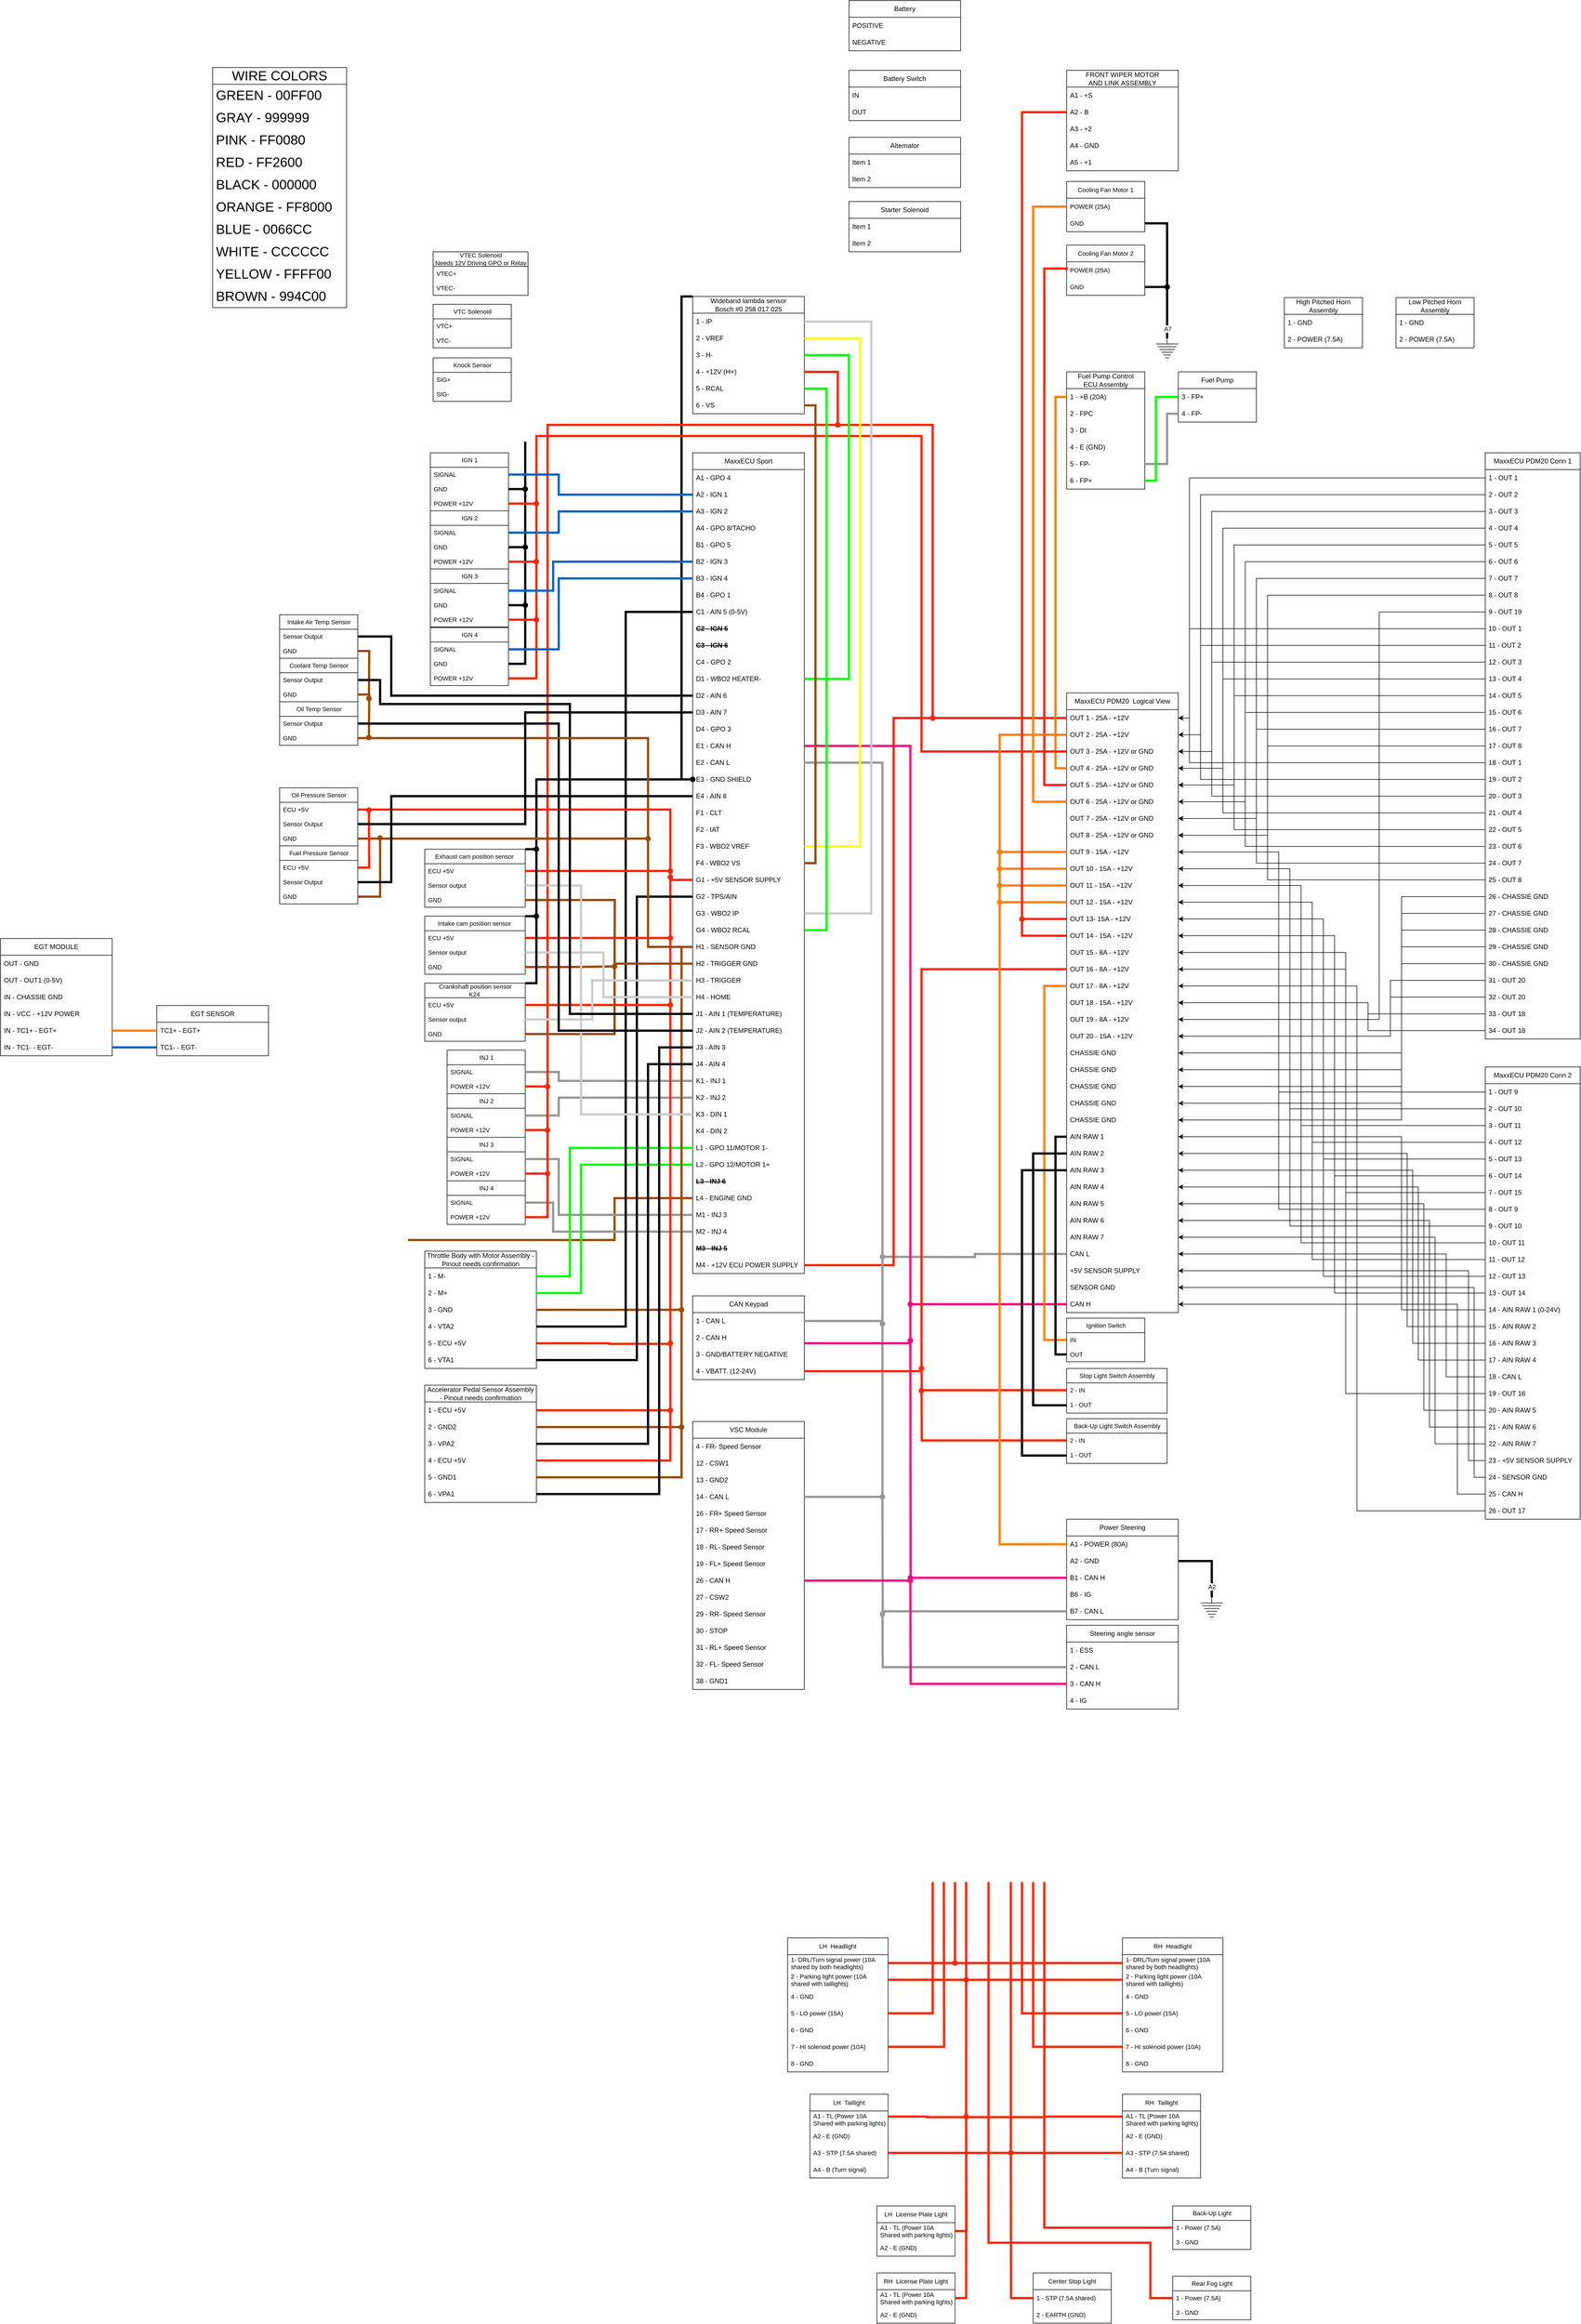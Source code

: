 <mxfile version="21.6.9" type="github" pages="2">
  <diagram name="MaxxECU Sport + PDM20" id="099fd60b-425b-db50-ffb0-6b813814b670">
    <mxGraphModel dx="3089" dy="2015" grid="1" gridSize="10" guides="1" tooltips="1" connect="1" arrows="1" fold="1" page="1" pageScale="1" pageWidth="850" pageHeight="1100" background="none" math="0" shadow="0">
      <root>
        <mxCell id="0" />
        <mxCell id="1" parent="0" />
        <mxCell id="gVJ6AY2jmVHqezJU9lCX-5" value="MaxxECU Sport" style="swimlane;fontStyle=0;childLayout=stackLayout;horizontal=1;startSize=30;horizontalStack=0;resizeParent=1;resizeParentMax=0;resizeLast=0;collapsible=1;marginBottom=0;whiteSpace=wrap;html=1;movable=1;resizable=1;rotatable=1;deletable=1;editable=1;locked=0;connectable=1;" vertex="1" parent="1">
          <mxGeometry x="80" y="10" width="200" height="1470" as="geometry">
            <mxRectangle x="80" y="10" width="130" height="30" as="alternateBounds" />
          </mxGeometry>
        </mxCell>
        <mxCell id="gVJ6AY2jmVHqezJU9lCX-6" value="A1 - GPO 4" style="text;strokeColor=none;fillColor=none;align=left;verticalAlign=middle;spacingLeft=4;spacingRight=4;overflow=hidden;points=[[0,0.5],[1,0.5]];portConstraint=eastwest;rotatable=0;whiteSpace=wrap;html=1;" vertex="1" parent="gVJ6AY2jmVHqezJU9lCX-5">
          <mxGeometry y="30" width="200" height="30" as="geometry" />
        </mxCell>
        <mxCell id="gVJ6AY2jmVHqezJU9lCX-7" value="A2 - IGN 1" style="text;strokeColor=none;fillColor=none;align=left;verticalAlign=middle;spacingLeft=4;spacingRight=4;overflow=hidden;points=[[0,0.5],[1,0.5]];portConstraint=eastwest;rotatable=0;whiteSpace=wrap;html=1;" vertex="1" parent="gVJ6AY2jmVHqezJU9lCX-5">
          <mxGeometry y="60" width="200" height="30" as="geometry" />
        </mxCell>
        <mxCell id="gVJ6AY2jmVHqezJU9lCX-8" value="A3 - IGN 2" style="text;strokeColor=none;fillColor=none;align=left;verticalAlign=middle;spacingLeft=4;spacingRight=4;overflow=hidden;points=[[0,0.5],[1,0.5]];portConstraint=eastwest;rotatable=0;whiteSpace=wrap;html=1;" vertex="1" parent="gVJ6AY2jmVHqezJU9lCX-5">
          <mxGeometry y="90" width="200" height="30" as="geometry" />
        </mxCell>
        <mxCell id="gVJ6AY2jmVHqezJU9lCX-28" value="A4 - GPO 8/TACHO" style="text;strokeColor=none;fillColor=none;align=left;verticalAlign=middle;spacingLeft=4;spacingRight=4;overflow=hidden;points=[[0,0.5],[1,0.5]];portConstraint=eastwest;rotatable=0;whiteSpace=wrap;html=1;" vertex="1" parent="gVJ6AY2jmVHqezJU9lCX-5">
          <mxGeometry y="120" width="200" height="30" as="geometry" />
        </mxCell>
        <mxCell id="gVJ6AY2jmVHqezJU9lCX-29" value="B1 - GPO 5" style="text;strokeColor=none;fillColor=none;align=left;verticalAlign=middle;spacingLeft=4;spacingRight=4;overflow=hidden;points=[[0,0.5],[1,0.5]];portConstraint=eastwest;rotatable=0;whiteSpace=wrap;html=1;" vertex="1" parent="gVJ6AY2jmVHqezJU9lCX-5">
          <mxGeometry y="150" width="200" height="30" as="geometry" />
        </mxCell>
        <mxCell id="gVJ6AY2jmVHqezJU9lCX-30" value="B2 - IGN 3" style="text;strokeColor=none;fillColor=none;align=left;verticalAlign=middle;spacingLeft=4;spacingRight=4;overflow=hidden;points=[[0,0.5],[1,0.5]];portConstraint=eastwest;rotatable=0;whiteSpace=wrap;html=1;" vertex="1" parent="gVJ6AY2jmVHqezJU9lCX-5">
          <mxGeometry y="180" width="200" height="30" as="geometry" />
        </mxCell>
        <mxCell id="gVJ6AY2jmVHqezJU9lCX-31" value="B3 - IGN 4" style="text;strokeColor=none;fillColor=none;align=left;verticalAlign=middle;spacingLeft=4;spacingRight=4;overflow=hidden;points=[[0,0.5],[1,0.5]];portConstraint=eastwest;rotatable=0;whiteSpace=wrap;html=1;" vertex="1" parent="gVJ6AY2jmVHqezJU9lCX-5">
          <mxGeometry y="210" width="200" height="30" as="geometry" />
        </mxCell>
        <mxCell id="gVJ6AY2jmVHqezJU9lCX-32" value="B4 - GPO 1" style="text;strokeColor=none;fillColor=none;align=left;verticalAlign=middle;spacingLeft=4;spacingRight=4;overflow=hidden;points=[[0,0.5],[1,0.5]];portConstraint=eastwest;rotatable=0;whiteSpace=wrap;html=1;" vertex="1" parent="gVJ6AY2jmVHqezJU9lCX-5">
          <mxGeometry y="240" width="200" height="30" as="geometry" />
        </mxCell>
        <mxCell id="gVJ6AY2jmVHqezJU9lCX-33" value="C1 - AIN 5 (0-5V)" style="text;strokeColor=none;fillColor=none;align=left;verticalAlign=middle;spacingLeft=4;spacingRight=4;overflow=hidden;points=[[0,0.5],[1,0.5]];portConstraint=eastwest;rotatable=0;whiteSpace=wrap;html=1;" vertex="1" parent="gVJ6AY2jmVHqezJU9lCX-5">
          <mxGeometry y="270" width="200" height="30" as="geometry" />
        </mxCell>
        <mxCell id="gVJ6AY2jmVHqezJU9lCX-34" value="&lt;b&gt;&lt;strike&gt;C2 - IGN 5&lt;/strike&gt;&lt;/b&gt;" style="text;strokeColor=none;fillColor=none;align=left;verticalAlign=middle;spacingLeft=4;spacingRight=4;overflow=hidden;points=[[0,0.5],[1,0.5]];portConstraint=eastwest;rotatable=0;whiteSpace=wrap;html=1;" vertex="1" parent="gVJ6AY2jmVHqezJU9lCX-5">
          <mxGeometry y="300" width="200" height="30" as="geometry" />
        </mxCell>
        <mxCell id="gVJ6AY2jmVHqezJU9lCX-35" value="&lt;b&gt;&lt;strike&gt;C3 - IGN 6&lt;/strike&gt;&lt;/b&gt;" style="text;strokeColor=none;fillColor=none;align=left;verticalAlign=middle;spacingLeft=4;spacingRight=4;overflow=hidden;points=[[0,0.5],[1,0.5]];portConstraint=eastwest;rotatable=0;whiteSpace=wrap;html=1;" vertex="1" parent="gVJ6AY2jmVHqezJU9lCX-5">
          <mxGeometry y="330" width="200" height="30" as="geometry" />
        </mxCell>
        <mxCell id="gVJ6AY2jmVHqezJU9lCX-36" value="C4 - GPO 2" style="text;strokeColor=none;fillColor=none;align=left;verticalAlign=middle;spacingLeft=4;spacingRight=4;overflow=hidden;points=[[0,0.5],[1,0.5]];portConstraint=eastwest;rotatable=0;whiteSpace=wrap;html=1;" vertex="1" parent="gVJ6AY2jmVHqezJU9lCX-5">
          <mxGeometry y="360" width="200" height="30" as="geometry" />
        </mxCell>
        <mxCell id="gVJ6AY2jmVHqezJU9lCX-37" value="D1 - WBO2 HEATER-" style="text;strokeColor=none;fillColor=none;align=left;verticalAlign=middle;spacingLeft=4;spacingRight=4;overflow=hidden;points=[[0,0.5],[1,0.5]];portConstraint=eastwest;rotatable=0;whiteSpace=wrap;html=1;" vertex="1" parent="gVJ6AY2jmVHqezJU9lCX-5">
          <mxGeometry y="390" width="200" height="30" as="geometry" />
        </mxCell>
        <mxCell id="gVJ6AY2jmVHqezJU9lCX-38" value="D2 - AIN 6" style="text;strokeColor=none;fillColor=none;align=left;verticalAlign=middle;spacingLeft=4;spacingRight=4;overflow=hidden;points=[[0,0.5],[1,0.5]];portConstraint=eastwest;rotatable=0;whiteSpace=wrap;html=1;" vertex="1" parent="gVJ6AY2jmVHqezJU9lCX-5">
          <mxGeometry y="420" width="200" height="30" as="geometry" />
        </mxCell>
        <mxCell id="gVJ6AY2jmVHqezJU9lCX-39" value="D3 - AIN 7" style="text;strokeColor=none;fillColor=none;align=left;verticalAlign=middle;spacingLeft=4;spacingRight=4;overflow=hidden;points=[[0,0.5],[1,0.5]];portConstraint=eastwest;rotatable=0;whiteSpace=wrap;html=1;" vertex="1" parent="gVJ6AY2jmVHqezJU9lCX-5">
          <mxGeometry y="450" width="200" height="30" as="geometry" />
        </mxCell>
        <mxCell id="gVJ6AY2jmVHqezJU9lCX-40" value="D4 - GPO 3" style="text;strokeColor=none;fillColor=none;align=left;verticalAlign=middle;spacingLeft=4;spacingRight=4;overflow=hidden;points=[[0,0.5],[1,0.5]];portConstraint=eastwest;rotatable=0;whiteSpace=wrap;html=1;" vertex="1" parent="gVJ6AY2jmVHqezJU9lCX-5">
          <mxGeometry y="480" width="200" height="30" as="geometry" />
        </mxCell>
        <mxCell id="gVJ6AY2jmVHqezJU9lCX-41" value="E1 - CAN H" style="text;strokeColor=none;fillColor=none;align=left;verticalAlign=middle;spacingLeft=4;spacingRight=4;overflow=hidden;points=[[0,0.5],[1,0.5]];portConstraint=eastwest;rotatable=0;whiteSpace=wrap;html=1;" vertex="1" parent="gVJ6AY2jmVHqezJU9lCX-5">
          <mxGeometry y="510" width="200" height="30" as="geometry" />
        </mxCell>
        <mxCell id="gVJ6AY2jmVHqezJU9lCX-42" value="E2 - CAN L" style="text;strokeColor=none;fillColor=none;align=left;verticalAlign=middle;spacingLeft=4;spacingRight=4;overflow=hidden;points=[[0,0.5],[1,0.5]];portConstraint=eastwest;rotatable=0;whiteSpace=wrap;html=1;" vertex="1" parent="gVJ6AY2jmVHqezJU9lCX-5">
          <mxGeometry y="540" width="200" height="30" as="geometry" />
        </mxCell>
        <mxCell id="gVJ6AY2jmVHqezJU9lCX-43" value="E3 - GND SHIELD" style="text;strokeColor=none;fillColor=none;align=left;verticalAlign=middle;spacingLeft=4;spacingRight=4;overflow=hidden;points=[[0,0.5],[1,0.5]];portConstraint=eastwest;rotatable=0;whiteSpace=wrap;html=1;" vertex="1" parent="gVJ6AY2jmVHqezJU9lCX-5">
          <mxGeometry y="570" width="200" height="30" as="geometry" />
        </mxCell>
        <mxCell id="gVJ6AY2jmVHqezJU9lCX-44" value="E4 - AIN 8" style="text;strokeColor=none;fillColor=none;align=left;verticalAlign=middle;spacingLeft=4;spacingRight=4;overflow=hidden;points=[[0,0.5],[1,0.5]];portConstraint=eastwest;rotatable=0;whiteSpace=wrap;html=1;" vertex="1" parent="gVJ6AY2jmVHqezJU9lCX-5">
          <mxGeometry y="600" width="200" height="30" as="geometry" />
        </mxCell>
        <mxCell id="gVJ6AY2jmVHqezJU9lCX-45" value="F1 - CLT" style="text;strokeColor=none;fillColor=none;align=left;verticalAlign=middle;spacingLeft=4;spacingRight=4;overflow=hidden;points=[[0,0.5],[1,0.5]];portConstraint=eastwest;rotatable=0;whiteSpace=wrap;html=1;" vertex="1" parent="gVJ6AY2jmVHqezJU9lCX-5">
          <mxGeometry y="630" width="200" height="30" as="geometry" />
        </mxCell>
        <mxCell id="gVJ6AY2jmVHqezJU9lCX-46" value="F2 - IAT" style="text;strokeColor=none;fillColor=none;align=left;verticalAlign=middle;spacingLeft=4;spacingRight=4;overflow=hidden;points=[[0,0.5],[1,0.5]];portConstraint=eastwest;rotatable=0;whiteSpace=wrap;html=1;" vertex="1" parent="gVJ6AY2jmVHqezJU9lCX-5">
          <mxGeometry y="660" width="200" height="30" as="geometry" />
        </mxCell>
        <mxCell id="gVJ6AY2jmVHqezJU9lCX-47" value="F3 - WBO2 VREF" style="text;strokeColor=none;fillColor=none;align=left;verticalAlign=middle;spacingLeft=4;spacingRight=4;overflow=hidden;points=[[0,0.5],[1,0.5]];portConstraint=eastwest;rotatable=0;whiteSpace=wrap;html=1;" vertex="1" parent="gVJ6AY2jmVHqezJU9lCX-5">
          <mxGeometry y="690" width="200" height="30" as="geometry" />
        </mxCell>
        <mxCell id="gVJ6AY2jmVHqezJU9lCX-48" value="F4 - WBO2 VS" style="text;strokeColor=none;fillColor=none;align=left;verticalAlign=middle;spacingLeft=4;spacingRight=4;overflow=hidden;points=[[0,0.5],[1,0.5]];portConstraint=eastwest;rotatable=0;whiteSpace=wrap;html=1;" vertex="1" parent="gVJ6AY2jmVHqezJU9lCX-5">
          <mxGeometry y="720" width="200" height="30" as="geometry" />
        </mxCell>
        <mxCell id="gVJ6AY2jmVHqezJU9lCX-49" value="G1 - +5V SENSOR SUPPLY" style="text;strokeColor=none;fillColor=none;align=left;verticalAlign=middle;spacingLeft=4;spacingRight=4;overflow=hidden;points=[[0,0.5],[1,0.5]];portConstraint=eastwest;rotatable=0;whiteSpace=wrap;html=1;" vertex="1" parent="gVJ6AY2jmVHqezJU9lCX-5">
          <mxGeometry y="750" width="200" height="30" as="geometry" />
        </mxCell>
        <mxCell id="gVJ6AY2jmVHqezJU9lCX-50" value="G2 - TPS/AIN" style="text;strokeColor=none;fillColor=none;align=left;verticalAlign=middle;spacingLeft=4;spacingRight=4;overflow=hidden;points=[[0,0.5],[1,0.5]];portConstraint=eastwest;rotatable=0;whiteSpace=wrap;html=1;" vertex="1" parent="gVJ6AY2jmVHqezJU9lCX-5">
          <mxGeometry y="780" width="200" height="30" as="geometry" />
        </mxCell>
        <mxCell id="gVJ6AY2jmVHqezJU9lCX-51" value="G3 - WBO2 IP" style="text;strokeColor=none;fillColor=none;align=left;verticalAlign=middle;spacingLeft=4;spacingRight=4;overflow=hidden;points=[[0,0.5],[1,0.5]];portConstraint=eastwest;rotatable=0;whiteSpace=wrap;html=1;" vertex="1" parent="gVJ6AY2jmVHqezJU9lCX-5">
          <mxGeometry y="810" width="200" height="30" as="geometry" />
        </mxCell>
        <mxCell id="gVJ6AY2jmVHqezJU9lCX-52" value="G4 - WBO2 RCAL" style="text;strokeColor=none;fillColor=none;align=left;verticalAlign=middle;spacingLeft=4;spacingRight=4;overflow=hidden;points=[[0,0.5],[1,0.5]];portConstraint=eastwest;rotatable=0;whiteSpace=wrap;html=1;" vertex="1" parent="gVJ6AY2jmVHqezJU9lCX-5">
          <mxGeometry y="840" width="200" height="30" as="geometry" />
        </mxCell>
        <mxCell id="gVJ6AY2jmVHqezJU9lCX-53" value="H1 - SENSOR GND" style="text;strokeColor=none;fillColor=none;align=left;verticalAlign=middle;spacingLeft=4;spacingRight=4;overflow=hidden;points=[[0,0.5],[1,0.5]];portConstraint=eastwest;rotatable=0;whiteSpace=wrap;html=1;" vertex="1" parent="gVJ6AY2jmVHqezJU9lCX-5">
          <mxGeometry y="870" width="200" height="30" as="geometry" />
        </mxCell>
        <mxCell id="gVJ6AY2jmVHqezJU9lCX-54" value="H2 - TRIGGER GND" style="text;strokeColor=none;fillColor=none;align=left;verticalAlign=middle;spacingLeft=4;spacingRight=4;overflow=hidden;points=[[0,0.5],[1,0.5]];portConstraint=eastwest;rotatable=0;whiteSpace=wrap;html=1;" vertex="1" parent="gVJ6AY2jmVHqezJU9lCX-5">
          <mxGeometry y="900" width="200" height="30" as="geometry" />
        </mxCell>
        <mxCell id="gVJ6AY2jmVHqezJU9lCX-55" value="H3 - TRIGGER" style="text;strokeColor=none;fillColor=none;align=left;verticalAlign=middle;spacingLeft=4;spacingRight=4;overflow=hidden;points=[[0,0.5],[1,0.5]];portConstraint=eastwest;rotatable=0;whiteSpace=wrap;html=1;" vertex="1" parent="gVJ6AY2jmVHqezJU9lCX-5">
          <mxGeometry y="930" width="200" height="30" as="geometry" />
        </mxCell>
        <mxCell id="gVJ6AY2jmVHqezJU9lCX-56" value="H4 - HOME" style="text;strokeColor=none;fillColor=none;align=left;verticalAlign=middle;spacingLeft=4;spacingRight=4;overflow=hidden;points=[[0,0.5],[1,0.5]];portConstraint=eastwest;rotatable=0;whiteSpace=wrap;html=1;" vertex="1" parent="gVJ6AY2jmVHqezJU9lCX-5">
          <mxGeometry y="960" width="200" height="30" as="geometry" />
        </mxCell>
        <mxCell id="gVJ6AY2jmVHqezJU9lCX-57" value="J1 - AIN 1 (TEMPERATURE)" style="text;strokeColor=none;fillColor=none;align=left;verticalAlign=middle;spacingLeft=4;spacingRight=4;overflow=hidden;points=[[0,0.5],[1,0.5]];portConstraint=eastwest;rotatable=0;whiteSpace=wrap;html=1;" vertex="1" parent="gVJ6AY2jmVHqezJU9lCX-5">
          <mxGeometry y="990" width="200" height="30" as="geometry" />
        </mxCell>
        <mxCell id="gVJ6AY2jmVHqezJU9lCX-58" value="J2 - AIN 2 (TEMPERATURE)" style="text;strokeColor=none;fillColor=none;align=left;verticalAlign=middle;spacingLeft=4;spacingRight=4;overflow=hidden;points=[[0,0.5],[1,0.5]];portConstraint=eastwest;rotatable=0;whiteSpace=wrap;html=1;" vertex="1" parent="gVJ6AY2jmVHqezJU9lCX-5">
          <mxGeometry y="1020" width="200" height="30" as="geometry" />
        </mxCell>
        <mxCell id="gVJ6AY2jmVHqezJU9lCX-59" value="J3 - AIN 3" style="text;strokeColor=none;fillColor=none;align=left;verticalAlign=middle;spacingLeft=4;spacingRight=4;overflow=hidden;points=[[0,0.5],[1,0.5]];portConstraint=eastwest;rotatable=0;whiteSpace=wrap;html=1;" vertex="1" parent="gVJ6AY2jmVHqezJU9lCX-5">
          <mxGeometry y="1050" width="200" height="30" as="geometry" />
        </mxCell>
        <mxCell id="gVJ6AY2jmVHqezJU9lCX-60" value="J4 - AIN 4" style="text;strokeColor=none;fillColor=none;align=left;verticalAlign=middle;spacingLeft=4;spacingRight=4;overflow=hidden;points=[[0,0.5],[1,0.5]];portConstraint=eastwest;rotatable=0;whiteSpace=wrap;html=1;" vertex="1" parent="gVJ6AY2jmVHqezJU9lCX-5">
          <mxGeometry y="1080" width="200" height="30" as="geometry" />
        </mxCell>
        <mxCell id="gVJ6AY2jmVHqezJU9lCX-61" value="K1 - INJ 1" style="text;strokeColor=none;fillColor=none;align=left;verticalAlign=middle;spacingLeft=4;spacingRight=4;overflow=hidden;points=[[0,0.5],[1,0.5]];portConstraint=eastwest;rotatable=0;whiteSpace=wrap;html=1;" vertex="1" parent="gVJ6AY2jmVHqezJU9lCX-5">
          <mxGeometry y="1110" width="200" height="30" as="geometry" />
        </mxCell>
        <mxCell id="gVJ6AY2jmVHqezJU9lCX-62" value="K2 - INJ 2" style="text;strokeColor=none;fillColor=none;align=left;verticalAlign=middle;spacingLeft=4;spacingRight=4;overflow=hidden;points=[[0,0.5],[1,0.5]];portConstraint=eastwest;rotatable=0;whiteSpace=wrap;html=1;" vertex="1" parent="gVJ6AY2jmVHqezJU9lCX-5">
          <mxGeometry y="1140" width="200" height="30" as="geometry" />
        </mxCell>
        <mxCell id="gVJ6AY2jmVHqezJU9lCX-63" value="K3 - DIN 1" style="text;strokeColor=none;fillColor=none;align=left;verticalAlign=middle;spacingLeft=4;spacingRight=4;overflow=hidden;points=[[0,0.5],[1,0.5]];portConstraint=eastwest;rotatable=0;whiteSpace=wrap;html=1;" vertex="1" parent="gVJ6AY2jmVHqezJU9lCX-5">
          <mxGeometry y="1170" width="200" height="30" as="geometry" />
        </mxCell>
        <mxCell id="gVJ6AY2jmVHqezJU9lCX-64" value="K4 - DIN 2" style="text;strokeColor=none;fillColor=none;align=left;verticalAlign=middle;spacingLeft=4;spacingRight=4;overflow=hidden;points=[[0,0.5],[1,0.5]];portConstraint=eastwest;rotatable=0;whiteSpace=wrap;html=1;" vertex="1" parent="gVJ6AY2jmVHqezJU9lCX-5">
          <mxGeometry y="1200" width="200" height="30" as="geometry" />
        </mxCell>
        <mxCell id="gVJ6AY2jmVHqezJU9lCX-65" value="L1 - GPO 11/MOTOR 1-" style="text;strokeColor=none;fillColor=none;align=left;verticalAlign=middle;spacingLeft=4;spacingRight=4;overflow=hidden;points=[[0,0.5],[1,0.5]];portConstraint=eastwest;rotatable=0;whiteSpace=wrap;html=1;" vertex="1" parent="gVJ6AY2jmVHqezJU9lCX-5">
          <mxGeometry y="1230" width="200" height="30" as="geometry" />
        </mxCell>
        <mxCell id="gVJ6AY2jmVHqezJU9lCX-66" value="L2 - GPO 12/MOTOR 1+" style="text;strokeColor=none;fillColor=none;align=left;verticalAlign=middle;spacingLeft=4;spacingRight=4;overflow=hidden;points=[[0,0.5],[1,0.5]];portConstraint=eastwest;rotatable=0;whiteSpace=wrap;html=1;" vertex="1" parent="gVJ6AY2jmVHqezJU9lCX-5">
          <mxGeometry y="1260" width="200" height="30" as="geometry" />
        </mxCell>
        <mxCell id="gVJ6AY2jmVHqezJU9lCX-67" value="&lt;b&gt;&lt;strike&gt;L3 - INJ 6&lt;/strike&gt;&lt;/b&gt;" style="text;strokeColor=none;fillColor=none;align=left;verticalAlign=middle;spacingLeft=4;spacingRight=4;overflow=hidden;points=[[0,0.5],[1,0.5]];portConstraint=eastwest;rotatable=0;whiteSpace=wrap;html=1;" vertex="1" parent="gVJ6AY2jmVHqezJU9lCX-5">
          <mxGeometry y="1290" width="200" height="30" as="geometry" />
        </mxCell>
        <mxCell id="gVJ6AY2jmVHqezJU9lCX-719" style="edgeStyle=orthogonalEdgeStyle;shape=connector;rounded=0;orthogonalLoop=1;jettySize=auto;html=1;labelBackgroundColor=default;strokeColor=#994C00;strokeWidth=4;fontFamily=Helvetica;fontSize=11;fontColor=default;endArrow=none;endFill=0;" edge="1" parent="gVJ6AY2jmVHqezJU9lCX-5" source="gVJ6AY2jmVHqezJU9lCX-68">
          <mxGeometry relative="1" as="geometry">
            <mxPoint x="-510" y="1410" as="targetPoint" />
            <Array as="points">
              <mxPoint x="-140" y="1335" />
              <mxPoint x="-140" y="1410" />
            </Array>
          </mxGeometry>
        </mxCell>
        <mxCell id="gVJ6AY2jmVHqezJU9lCX-68" value="L4 - ENGINE GND" style="text;strokeColor=none;fillColor=none;align=left;verticalAlign=middle;spacingLeft=4;spacingRight=4;overflow=hidden;points=[[0,0.5],[1,0.5]];portConstraint=eastwest;rotatable=0;whiteSpace=wrap;html=1;" vertex="1" parent="gVJ6AY2jmVHqezJU9lCX-5">
          <mxGeometry y="1320" width="200" height="30" as="geometry" />
        </mxCell>
        <mxCell id="gVJ6AY2jmVHqezJU9lCX-69" value="M1 - INJ 3" style="text;strokeColor=none;fillColor=none;align=left;verticalAlign=middle;spacingLeft=4;spacingRight=4;overflow=hidden;points=[[0,0.5],[1,0.5]];portConstraint=eastwest;rotatable=0;whiteSpace=wrap;html=1;" vertex="1" parent="gVJ6AY2jmVHqezJU9lCX-5">
          <mxGeometry y="1350" width="200" height="30" as="geometry" />
        </mxCell>
        <mxCell id="gVJ6AY2jmVHqezJU9lCX-70" value="M2 - INJ 4" style="text;strokeColor=none;fillColor=none;align=left;verticalAlign=middle;spacingLeft=4;spacingRight=4;overflow=hidden;points=[[0,0.5],[1,0.5]];portConstraint=eastwest;rotatable=0;whiteSpace=wrap;html=1;" vertex="1" parent="gVJ6AY2jmVHqezJU9lCX-5">
          <mxGeometry y="1380" width="200" height="30" as="geometry" />
        </mxCell>
        <mxCell id="gVJ6AY2jmVHqezJU9lCX-71" value="&lt;span style=&quot;font-style: normal;&quot;&gt;&lt;strike&gt;&lt;b&gt;M3 - INJ 5&lt;/b&gt;&lt;/strike&gt;&lt;/span&gt;" style="text;strokeColor=none;fillColor=none;align=left;verticalAlign=middle;spacingLeft=4;spacingRight=4;overflow=hidden;points=[[0,0.5],[1,0.5]];portConstraint=eastwest;rotatable=0;whiteSpace=wrap;html=1;fontStyle=2" vertex="1" parent="gVJ6AY2jmVHqezJU9lCX-5">
          <mxGeometry y="1410" width="200" height="30" as="geometry" />
        </mxCell>
        <mxCell id="gVJ6AY2jmVHqezJU9lCX-72" value="M4 - +12V ECU POWER SUPPLY" style="text;strokeColor=none;fillColor=none;align=left;verticalAlign=middle;spacingLeft=4;spacingRight=4;overflow=hidden;points=[[0,0.5],[1,0.5]];portConstraint=eastwest;rotatable=0;whiteSpace=wrap;html=1;" vertex="1" parent="gVJ6AY2jmVHqezJU9lCX-5">
          <mxGeometry y="1440" width="200" height="30" as="geometry" />
        </mxCell>
        <mxCell id="gVJ6AY2jmVHqezJU9lCX-73" value="MaxxECU PDM20 Conn 1" style="swimlane;fontStyle=0;childLayout=stackLayout;horizontal=1;startSize=30;horizontalStack=0;resizeParent=1;resizeParentMax=0;resizeLast=0;collapsible=1;marginBottom=0;whiteSpace=wrap;html=1;" vertex="1" parent="1">
          <mxGeometry x="1500" y="10" width="170" height="1050" as="geometry" />
        </mxCell>
        <mxCell id="gVJ6AY2jmVHqezJU9lCX-74" value="1&amp;nbsp;- OUT 1" style="text;strokeColor=none;fillColor=none;align=left;verticalAlign=middle;spacingLeft=4;spacingRight=4;overflow=hidden;points=[[0,0.5],[1,0.5]];portConstraint=eastwest;rotatable=0;whiteSpace=wrap;html=1;" vertex="1" parent="gVJ6AY2jmVHqezJU9lCX-73">
          <mxGeometry y="30" width="170" height="30" as="geometry" />
        </mxCell>
        <mxCell id="gVJ6AY2jmVHqezJU9lCX-77" value="2&amp;nbsp;- OUT 2" style="text;strokeColor=none;fillColor=none;align=left;verticalAlign=middle;spacingLeft=4;spacingRight=4;overflow=hidden;points=[[0,0.5],[1,0.5]];portConstraint=eastwest;rotatable=0;whiteSpace=wrap;html=1;" vertex="1" parent="gVJ6AY2jmVHqezJU9lCX-73">
          <mxGeometry y="60" width="170" height="30" as="geometry" />
        </mxCell>
        <mxCell id="gVJ6AY2jmVHqezJU9lCX-78" value="3&amp;nbsp;- OUT 3" style="text;strokeColor=none;fillColor=none;align=left;verticalAlign=middle;spacingLeft=4;spacingRight=4;overflow=hidden;points=[[0,0.5],[1,0.5]];portConstraint=eastwest;rotatable=0;whiteSpace=wrap;html=1;" vertex="1" parent="gVJ6AY2jmVHqezJU9lCX-73">
          <mxGeometry y="90" width="170" height="30" as="geometry" />
        </mxCell>
        <mxCell id="gVJ6AY2jmVHqezJU9lCX-79" value="4&amp;nbsp;- OUT 4" style="text;strokeColor=none;fillColor=none;align=left;verticalAlign=middle;spacingLeft=4;spacingRight=4;overflow=hidden;points=[[0,0.5],[1,0.5]];portConstraint=eastwest;rotatable=0;whiteSpace=wrap;html=1;" vertex="1" parent="gVJ6AY2jmVHqezJU9lCX-73">
          <mxGeometry y="120" width="170" height="30" as="geometry" />
        </mxCell>
        <mxCell id="gVJ6AY2jmVHqezJU9lCX-80" value="5&amp;nbsp;- OUT 5" style="text;strokeColor=none;fillColor=none;align=left;verticalAlign=middle;spacingLeft=4;spacingRight=4;overflow=hidden;points=[[0,0.5],[1,0.5]];portConstraint=eastwest;rotatable=0;whiteSpace=wrap;html=1;" vertex="1" parent="gVJ6AY2jmVHqezJU9lCX-73">
          <mxGeometry y="150" width="170" height="30" as="geometry" />
        </mxCell>
        <mxCell id="gVJ6AY2jmVHqezJU9lCX-81" value="6&amp;nbsp;- OUT 6" style="text;strokeColor=none;fillColor=none;align=left;verticalAlign=middle;spacingLeft=4;spacingRight=4;overflow=hidden;points=[[0,0.5],[1,0.5]];portConstraint=eastwest;rotatable=0;whiteSpace=wrap;html=1;" vertex="1" parent="gVJ6AY2jmVHqezJU9lCX-73">
          <mxGeometry y="180" width="170" height="30" as="geometry" />
        </mxCell>
        <mxCell id="gVJ6AY2jmVHqezJU9lCX-82" value="7&amp;nbsp;- OUT 7" style="text;strokeColor=none;fillColor=none;align=left;verticalAlign=middle;spacingLeft=4;spacingRight=4;overflow=hidden;points=[[0,0.5],[1,0.5]];portConstraint=eastwest;rotatable=0;whiteSpace=wrap;html=1;" vertex="1" parent="gVJ6AY2jmVHqezJU9lCX-73">
          <mxGeometry y="210" width="170" height="30" as="geometry" />
        </mxCell>
        <mxCell id="gVJ6AY2jmVHqezJU9lCX-83" value="8&amp;nbsp;- OUT 8" style="text;strokeColor=none;fillColor=none;align=left;verticalAlign=middle;spacingLeft=4;spacingRight=4;overflow=hidden;points=[[0,0.5],[1,0.5]];portConstraint=eastwest;rotatable=0;whiteSpace=wrap;html=1;" vertex="1" parent="gVJ6AY2jmVHqezJU9lCX-73">
          <mxGeometry y="240" width="170" height="30" as="geometry" />
        </mxCell>
        <mxCell id="gVJ6AY2jmVHqezJU9lCX-84" value="9&amp;nbsp;- OUT 19" style="text;strokeColor=none;fillColor=none;align=left;verticalAlign=middle;spacingLeft=4;spacingRight=4;overflow=hidden;points=[[0,0.5],[1,0.5]];portConstraint=eastwest;rotatable=0;whiteSpace=wrap;html=1;" vertex="1" parent="gVJ6AY2jmVHqezJU9lCX-73">
          <mxGeometry y="270" width="170" height="30" as="geometry" />
        </mxCell>
        <mxCell id="gVJ6AY2jmVHqezJU9lCX-85" value="10&amp;nbsp;- OUT 1" style="text;strokeColor=none;fillColor=none;align=left;verticalAlign=middle;spacingLeft=4;spacingRight=4;overflow=hidden;points=[[0,0.5],[1,0.5]];portConstraint=eastwest;rotatable=0;whiteSpace=wrap;html=1;" vertex="1" parent="gVJ6AY2jmVHqezJU9lCX-73">
          <mxGeometry y="300" width="170" height="30" as="geometry" />
        </mxCell>
        <mxCell id="gVJ6AY2jmVHqezJU9lCX-86" value="11&amp;nbsp;- OUT 2" style="text;strokeColor=none;fillColor=none;align=left;verticalAlign=middle;spacingLeft=4;spacingRight=4;overflow=hidden;points=[[0,0.5],[1,0.5]];portConstraint=eastwest;rotatable=0;whiteSpace=wrap;html=1;" vertex="1" parent="gVJ6AY2jmVHqezJU9lCX-73">
          <mxGeometry y="330" width="170" height="30" as="geometry" />
        </mxCell>
        <mxCell id="gVJ6AY2jmVHqezJU9lCX-87" value="12&amp;nbsp;- OUT 3" style="text;strokeColor=none;fillColor=none;align=left;verticalAlign=middle;spacingLeft=4;spacingRight=4;overflow=hidden;points=[[0,0.5],[1,0.5]];portConstraint=eastwest;rotatable=0;whiteSpace=wrap;html=1;" vertex="1" parent="gVJ6AY2jmVHqezJU9lCX-73">
          <mxGeometry y="360" width="170" height="30" as="geometry" />
        </mxCell>
        <mxCell id="gVJ6AY2jmVHqezJU9lCX-88" value="13&amp;nbsp;- OUT 4" style="text;strokeColor=none;fillColor=none;align=left;verticalAlign=middle;spacingLeft=4;spacingRight=4;overflow=hidden;points=[[0,0.5],[1,0.5]];portConstraint=eastwest;rotatable=0;whiteSpace=wrap;html=1;" vertex="1" parent="gVJ6AY2jmVHqezJU9lCX-73">
          <mxGeometry y="390" width="170" height="30" as="geometry" />
        </mxCell>
        <mxCell id="gVJ6AY2jmVHqezJU9lCX-89" value="14&amp;nbsp;- OUT 5" style="text;strokeColor=none;fillColor=none;align=left;verticalAlign=middle;spacingLeft=4;spacingRight=4;overflow=hidden;points=[[0,0.5],[1,0.5]];portConstraint=eastwest;rotatable=0;whiteSpace=wrap;html=1;" vertex="1" parent="gVJ6AY2jmVHqezJU9lCX-73">
          <mxGeometry y="420" width="170" height="30" as="geometry" />
        </mxCell>
        <mxCell id="gVJ6AY2jmVHqezJU9lCX-90" value="15&amp;nbsp;- OUT 6" style="text;strokeColor=none;fillColor=none;align=left;verticalAlign=middle;spacingLeft=4;spacingRight=4;overflow=hidden;points=[[0,0.5],[1,0.5]];portConstraint=eastwest;rotatable=0;whiteSpace=wrap;html=1;" vertex="1" parent="gVJ6AY2jmVHqezJU9lCX-73">
          <mxGeometry y="450" width="170" height="30" as="geometry" />
        </mxCell>
        <mxCell id="gVJ6AY2jmVHqezJU9lCX-91" value="16&amp;nbsp;- OUT 7" style="text;strokeColor=none;fillColor=none;align=left;verticalAlign=middle;spacingLeft=4;spacingRight=4;overflow=hidden;points=[[0,0.5],[1,0.5]];portConstraint=eastwest;rotatable=0;whiteSpace=wrap;html=1;" vertex="1" parent="gVJ6AY2jmVHqezJU9lCX-73">
          <mxGeometry y="480" width="170" height="30" as="geometry" />
        </mxCell>
        <mxCell id="gVJ6AY2jmVHqezJU9lCX-92" value="17&amp;nbsp;- OUT 8" style="text;strokeColor=none;fillColor=none;align=left;verticalAlign=middle;spacingLeft=4;spacingRight=4;overflow=hidden;points=[[0,0.5],[1,0.5]];portConstraint=eastwest;rotatable=0;whiteSpace=wrap;html=1;" vertex="1" parent="gVJ6AY2jmVHqezJU9lCX-73">
          <mxGeometry y="510" width="170" height="30" as="geometry" />
        </mxCell>
        <mxCell id="gVJ6AY2jmVHqezJU9lCX-93" value="18&amp;nbsp;- OUT 1" style="text;strokeColor=none;fillColor=none;align=left;verticalAlign=middle;spacingLeft=4;spacingRight=4;overflow=hidden;points=[[0,0.5],[1,0.5]];portConstraint=eastwest;rotatable=0;whiteSpace=wrap;html=1;" vertex="1" parent="gVJ6AY2jmVHqezJU9lCX-73">
          <mxGeometry y="540" width="170" height="30" as="geometry" />
        </mxCell>
        <mxCell id="gVJ6AY2jmVHqezJU9lCX-94" value="19&amp;nbsp;- OUT 2" style="text;strokeColor=none;fillColor=none;align=left;verticalAlign=middle;spacingLeft=4;spacingRight=4;overflow=hidden;points=[[0,0.5],[1,0.5]];portConstraint=eastwest;rotatable=0;whiteSpace=wrap;html=1;" vertex="1" parent="gVJ6AY2jmVHqezJU9lCX-73">
          <mxGeometry y="570" width="170" height="30" as="geometry" />
        </mxCell>
        <mxCell id="gVJ6AY2jmVHqezJU9lCX-95" value="20&amp;nbsp;- OUT 3" style="text;strokeColor=none;fillColor=none;align=left;verticalAlign=middle;spacingLeft=4;spacingRight=4;overflow=hidden;points=[[0,0.5],[1,0.5]];portConstraint=eastwest;rotatable=0;whiteSpace=wrap;html=1;" vertex="1" parent="gVJ6AY2jmVHqezJU9lCX-73">
          <mxGeometry y="600" width="170" height="30" as="geometry" />
        </mxCell>
        <mxCell id="gVJ6AY2jmVHqezJU9lCX-96" value="21&amp;nbsp;- OUT 4" style="text;strokeColor=none;fillColor=none;align=left;verticalAlign=middle;spacingLeft=4;spacingRight=4;overflow=hidden;points=[[0,0.5],[1,0.5]];portConstraint=eastwest;rotatable=0;whiteSpace=wrap;html=1;" vertex="1" parent="gVJ6AY2jmVHqezJU9lCX-73">
          <mxGeometry y="630" width="170" height="30" as="geometry" />
        </mxCell>
        <mxCell id="gVJ6AY2jmVHqezJU9lCX-97" value="22&amp;nbsp;- OUT 5" style="text;strokeColor=none;fillColor=none;align=left;verticalAlign=middle;spacingLeft=4;spacingRight=4;overflow=hidden;points=[[0,0.5],[1,0.5]];portConstraint=eastwest;rotatable=0;whiteSpace=wrap;html=1;" vertex="1" parent="gVJ6AY2jmVHqezJU9lCX-73">
          <mxGeometry y="660" width="170" height="30" as="geometry" />
        </mxCell>
        <mxCell id="gVJ6AY2jmVHqezJU9lCX-98" value="23&amp;nbsp;- OUT 6" style="text;strokeColor=none;fillColor=none;align=left;verticalAlign=middle;spacingLeft=4;spacingRight=4;overflow=hidden;points=[[0,0.5],[1,0.5]];portConstraint=eastwest;rotatable=0;whiteSpace=wrap;html=1;" vertex="1" parent="gVJ6AY2jmVHqezJU9lCX-73">
          <mxGeometry y="690" width="170" height="30" as="geometry" />
        </mxCell>
        <mxCell id="gVJ6AY2jmVHqezJU9lCX-99" value="24&amp;nbsp;- OUT 7" style="text;strokeColor=none;fillColor=none;align=left;verticalAlign=middle;spacingLeft=4;spacingRight=4;overflow=hidden;points=[[0,0.5],[1,0.5]];portConstraint=eastwest;rotatable=0;whiteSpace=wrap;html=1;" vertex="1" parent="gVJ6AY2jmVHqezJU9lCX-73">
          <mxGeometry y="720" width="170" height="30" as="geometry" />
        </mxCell>
        <mxCell id="gVJ6AY2jmVHqezJU9lCX-100" value="25&amp;nbsp;- OUT 8" style="text;strokeColor=none;fillColor=none;align=left;verticalAlign=middle;spacingLeft=4;spacingRight=4;overflow=hidden;points=[[0,0.5],[1,0.5]];portConstraint=eastwest;rotatable=0;whiteSpace=wrap;html=1;" vertex="1" parent="gVJ6AY2jmVHqezJU9lCX-73">
          <mxGeometry y="750" width="170" height="30" as="geometry" />
        </mxCell>
        <mxCell id="gVJ6AY2jmVHqezJU9lCX-101" value="26 - CHASSIE GND" style="text;strokeColor=none;fillColor=none;align=left;verticalAlign=middle;spacingLeft=4;spacingRight=4;overflow=hidden;points=[[0,0.5],[1,0.5]];portConstraint=eastwest;rotatable=0;whiteSpace=wrap;html=1;" vertex="1" parent="gVJ6AY2jmVHqezJU9lCX-73">
          <mxGeometry y="780" width="170" height="30" as="geometry" />
        </mxCell>
        <mxCell id="gVJ6AY2jmVHqezJU9lCX-102" value="27 - CHASSIE GND" style="text;strokeColor=none;fillColor=none;align=left;verticalAlign=middle;spacingLeft=4;spacingRight=4;overflow=hidden;points=[[0,0.5],[1,0.5]];portConstraint=eastwest;rotatable=0;whiteSpace=wrap;html=1;" vertex="1" parent="gVJ6AY2jmVHqezJU9lCX-73">
          <mxGeometry y="810" width="170" height="30" as="geometry" />
        </mxCell>
        <mxCell id="gVJ6AY2jmVHqezJU9lCX-103" value="28 - CHASSIE GND" style="text;strokeColor=none;fillColor=none;align=left;verticalAlign=middle;spacingLeft=4;spacingRight=4;overflow=hidden;points=[[0,0.5],[1,0.5]];portConstraint=eastwest;rotatable=0;whiteSpace=wrap;html=1;" vertex="1" parent="gVJ6AY2jmVHqezJU9lCX-73">
          <mxGeometry y="840" width="170" height="30" as="geometry" />
        </mxCell>
        <mxCell id="gVJ6AY2jmVHqezJU9lCX-104" value="29 - CHASSIE GND" style="text;strokeColor=none;fillColor=none;align=left;verticalAlign=middle;spacingLeft=4;spacingRight=4;overflow=hidden;points=[[0,0.5],[1,0.5]];portConstraint=eastwest;rotatable=0;whiteSpace=wrap;html=1;" vertex="1" parent="gVJ6AY2jmVHqezJU9lCX-73">
          <mxGeometry y="870" width="170" height="30" as="geometry" />
        </mxCell>
        <mxCell id="gVJ6AY2jmVHqezJU9lCX-105" value="30 - CHASSIE GND" style="text;strokeColor=none;fillColor=none;align=left;verticalAlign=middle;spacingLeft=4;spacingRight=4;overflow=hidden;points=[[0,0.5],[1,0.5]];portConstraint=eastwest;rotatable=0;whiteSpace=wrap;html=1;" vertex="1" parent="gVJ6AY2jmVHqezJU9lCX-73">
          <mxGeometry y="900" width="170" height="30" as="geometry" />
        </mxCell>
        <mxCell id="gVJ6AY2jmVHqezJU9lCX-106" value="31&amp;nbsp;- OUT 20" style="text;strokeColor=none;fillColor=none;align=left;verticalAlign=middle;spacingLeft=4;spacingRight=4;overflow=hidden;points=[[0,0.5],[1,0.5]];portConstraint=eastwest;rotatable=0;whiteSpace=wrap;html=1;" vertex="1" parent="gVJ6AY2jmVHqezJU9lCX-73">
          <mxGeometry y="930" width="170" height="30" as="geometry" />
        </mxCell>
        <mxCell id="gVJ6AY2jmVHqezJU9lCX-107" value="32&amp;nbsp;- OUT 20" style="text;strokeColor=none;fillColor=none;align=left;verticalAlign=middle;spacingLeft=4;spacingRight=4;overflow=hidden;points=[[0,0.5],[1,0.5]];portConstraint=eastwest;rotatable=0;whiteSpace=wrap;html=1;" vertex="1" parent="gVJ6AY2jmVHqezJU9lCX-73">
          <mxGeometry y="960" width="170" height="30" as="geometry" />
        </mxCell>
        <mxCell id="gVJ6AY2jmVHqezJU9lCX-108" value="33&amp;nbsp;- OUT 18" style="text;strokeColor=none;fillColor=none;align=left;verticalAlign=middle;spacingLeft=4;spacingRight=4;overflow=hidden;points=[[0,0.5],[1,0.5]];portConstraint=eastwest;rotatable=0;whiteSpace=wrap;html=1;" vertex="1" parent="gVJ6AY2jmVHqezJU9lCX-73">
          <mxGeometry y="990" width="170" height="30" as="geometry" />
        </mxCell>
        <mxCell id="gVJ6AY2jmVHqezJU9lCX-109" value="34&amp;nbsp;- OUT 18" style="text;strokeColor=none;fillColor=none;align=left;verticalAlign=middle;spacingLeft=4;spacingRight=4;overflow=hidden;points=[[0,0.5],[1,0.5]];portConstraint=eastwest;rotatable=0;whiteSpace=wrap;html=1;" vertex="1" parent="gVJ6AY2jmVHqezJU9lCX-73">
          <mxGeometry y="1020" width="170" height="30" as="geometry" />
        </mxCell>
        <mxCell id="gVJ6AY2jmVHqezJU9lCX-110" value="MaxxECU PDM20 Conn 2" style="swimlane;fontStyle=0;childLayout=stackLayout;horizontal=1;startSize=30;horizontalStack=0;resizeParent=1;resizeParentMax=0;resizeLast=0;collapsible=1;marginBottom=0;whiteSpace=wrap;html=1;" vertex="1" parent="1">
          <mxGeometry x="1500" y="1110" width="170" height="810" as="geometry" />
        </mxCell>
        <mxCell id="gVJ6AY2jmVHqezJU9lCX-111" value="1 - OUT 9" style="text;strokeColor=none;fillColor=none;align=left;verticalAlign=middle;spacingLeft=4;spacingRight=4;overflow=hidden;points=[[0,0.5],[1,0.5]];portConstraint=eastwest;rotatable=0;whiteSpace=wrap;html=1;" vertex="1" parent="gVJ6AY2jmVHqezJU9lCX-110">
          <mxGeometry y="30" width="170" height="30" as="geometry" />
        </mxCell>
        <mxCell id="gVJ6AY2jmVHqezJU9lCX-112" value="2&amp;nbsp;- OUT 10" style="text;strokeColor=none;fillColor=none;align=left;verticalAlign=middle;spacingLeft=4;spacingRight=4;overflow=hidden;points=[[0,0.5],[1,0.5]];portConstraint=eastwest;rotatable=0;whiteSpace=wrap;html=1;" vertex="1" parent="gVJ6AY2jmVHqezJU9lCX-110">
          <mxGeometry y="60" width="170" height="30" as="geometry" />
        </mxCell>
        <mxCell id="gVJ6AY2jmVHqezJU9lCX-113" value="3&amp;nbsp;- OUT 11" style="text;strokeColor=none;fillColor=none;align=left;verticalAlign=middle;spacingLeft=4;spacingRight=4;overflow=hidden;points=[[0,0.5],[1,0.5]];portConstraint=eastwest;rotatable=0;whiteSpace=wrap;html=1;" vertex="1" parent="gVJ6AY2jmVHqezJU9lCX-110">
          <mxGeometry y="90" width="170" height="30" as="geometry" />
        </mxCell>
        <mxCell id="gVJ6AY2jmVHqezJU9lCX-114" value="4&amp;nbsp;- OUT 12" style="text;strokeColor=none;fillColor=none;align=left;verticalAlign=middle;spacingLeft=4;spacingRight=4;overflow=hidden;points=[[0,0.5],[1,0.5]];portConstraint=eastwest;rotatable=0;whiteSpace=wrap;html=1;" vertex="1" parent="gVJ6AY2jmVHqezJU9lCX-110">
          <mxGeometry y="120" width="170" height="30" as="geometry" />
        </mxCell>
        <mxCell id="gVJ6AY2jmVHqezJU9lCX-115" value="5&amp;nbsp;- OUT 13" style="text;strokeColor=none;fillColor=none;align=left;verticalAlign=middle;spacingLeft=4;spacingRight=4;overflow=hidden;points=[[0,0.5],[1,0.5]];portConstraint=eastwest;rotatable=0;whiteSpace=wrap;html=1;" vertex="1" parent="gVJ6AY2jmVHqezJU9lCX-110">
          <mxGeometry y="150" width="170" height="30" as="geometry" />
        </mxCell>
        <mxCell id="gVJ6AY2jmVHqezJU9lCX-116" value="6&amp;nbsp;- OUT 14" style="text;strokeColor=none;fillColor=none;align=left;verticalAlign=middle;spacingLeft=4;spacingRight=4;overflow=hidden;points=[[0,0.5],[1,0.5]];portConstraint=eastwest;rotatable=0;whiteSpace=wrap;html=1;" vertex="1" parent="gVJ6AY2jmVHqezJU9lCX-110">
          <mxGeometry y="180" width="170" height="30" as="geometry" />
        </mxCell>
        <mxCell id="gVJ6AY2jmVHqezJU9lCX-117" value="7&amp;nbsp;- OUT 15" style="text;strokeColor=none;fillColor=none;align=left;verticalAlign=middle;spacingLeft=4;spacingRight=4;overflow=hidden;points=[[0,0.5],[1,0.5]];portConstraint=eastwest;rotatable=0;whiteSpace=wrap;html=1;" vertex="1" parent="gVJ6AY2jmVHqezJU9lCX-110">
          <mxGeometry y="210" width="170" height="30" as="geometry" />
        </mxCell>
        <mxCell id="gVJ6AY2jmVHqezJU9lCX-118" value="8&amp;nbsp;- OUT 9" style="text;strokeColor=none;fillColor=none;align=left;verticalAlign=middle;spacingLeft=4;spacingRight=4;overflow=hidden;points=[[0,0.5],[1,0.5]];portConstraint=eastwest;rotatable=0;whiteSpace=wrap;html=1;" vertex="1" parent="gVJ6AY2jmVHqezJU9lCX-110">
          <mxGeometry y="240" width="170" height="30" as="geometry" />
        </mxCell>
        <mxCell id="gVJ6AY2jmVHqezJU9lCX-119" value="9&amp;nbsp;- OUT 10" style="text;strokeColor=none;fillColor=none;align=left;verticalAlign=middle;spacingLeft=4;spacingRight=4;overflow=hidden;points=[[0,0.5],[1,0.5]];portConstraint=eastwest;rotatable=0;whiteSpace=wrap;html=1;" vertex="1" parent="gVJ6AY2jmVHqezJU9lCX-110">
          <mxGeometry y="270" width="170" height="30" as="geometry" />
        </mxCell>
        <mxCell id="gVJ6AY2jmVHqezJU9lCX-120" value="10&amp;nbsp;- OUT 11" style="text;strokeColor=none;fillColor=none;align=left;verticalAlign=middle;spacingLeft=4;spacingRight=4;overflow=hidden;points=[[0,0.5],[1,0.5]];portConstraint=eastwest;rotatable=0;whiteSpace=wrap;html=1;" vertex="1" parent="gVJ6AY2jmVHqezJU9lCX-110">
          <mxGeometry y="300" width="170" height="30" as="geometry" />
        </mxCell>
        <mxCell id="gVJ6AY2jmVHqezJU9lCX-121" value="11&amp;nbsp;- OUT 12" style="text;strokeColor=none;fillColor=none;align=left;verticalAlign=middle;spacingLeft=4;spacingRight=4;overflow=hidden;points=[[0,0.5],[1,0.5]];portConstraint=eastwest;rotatable=0;whiteSpace=wrap;html=1;" vertex="1" parent="gVJ6AY2jmVHqezJU9lCX-110">
          <mxGeometry y="330" width="170" height="30" as="geometry" />
        </mxCell>
        <mxCell id="gVJ6AY2jmVHqezJU9lCX-122" value="12&amp;nbsp;- OUT 13" style="text;strokeColor=none;fillColor=none;align=left;verticalAlign=middle;spacingLeft=4;spacingRight=4;overflow=hidden;points=[[0,0.5],[1,0.5]];portConstraint=eastwest;rotatable=0;whiteSpace=wrap;html=1;" vertex="1" parent="gVJ6AY2jmVHqezJU9lCX-110">
          <mxGeometry y="360" width="170" height="30" as="geometry" />
        </mxCell>
        <mxCell id="gVJ6AY2jmVHqezJU9lCX-123" value="13&amp;nbsp;- OUT 14" style="text;strokeColor=none;fillColor=none;align=left;verticalAlign=middle;spacingLeft=4;spacingRight=4;overflow=hidden;points=[[0,0.5],[1,0.5]];portConstraint=eastwest;rotatable=0;whiteSpace=wrap;html=1;" vertex="1" parent="gVJ6AY2jmVHqezJU9lCX-110">
          <mxGeometry y="390" width="170" height="30" as="geometry" />
        </mxCell>
        <mxCell id="gVJ6AY2jmVHqezJU9lCX-124" value="14 -&amp;nbsp;AIN RAW 1 (0-24V)" style="text;strokeColor=none;fillColor=none;align=left;verticalAlign=middle;spacingLeft=4;spacingRight=4;overflow=hidden;points=[[0,0.5],[1,0.5]];portConstraint=eastwest;rotatable=0;whiteSpace=wrap;html=1;" vertex="1" parent="gVJ6AY2jmVHqezJU9lCX-110">
          <mxGeometry y="420" width="170" height="30" as="geometry" />
        </mxCell>
        <mxCell id="gVJ6AY2jmVHqezJU9lCX-125" value="15 -&amp;nbsp;AIN RAW 2" style="text;strokeColor=none;fillColor=none;align=left;verticalAlign=middle;spacingLeft=4;spacingRight=4;overflow=hidden;points=[[0,0.5],[1,0.5]];portConstraint=eastwest;rotatable=0;whiteSpace=wrap;html=1;" vertex="1" parent="gVJ6AY2jmVHqezJU9lCX-110">
          <mxGeometry y="450" width="170" height="30" as="geometry" />
        </mxCell>
        <mxCell id="gVJ6AY2jmVHqezJU9lCX-126" value="16&amp;nbsp;-&amp;nbsp;AIN RAW 3" style="text;strokeColor=none;fillColor=none;align=left;verticalAlign=middle;spacingLeft=4;spacingRight=4;overflow=hidden;points=[[0,0.5],[1,0.5]];portConstraint=eastwest;rotatable=0;whiteSpace=wrap;html=1;" vertex="1" parent="gVJ6AY2jmVHqezJU9lCX-110">
          <mxGeometry y="480" width="170" height="30" as="geometry" />
        </mxCell>
        <mxCell id="gVJ6AY2jmVHqezJU9lCX-127" value="17&amp;nbsp;-&amp;nbsp;AIN RAW 4" style="text;strokeColor=none;fillColor=none;align=left;verticalAlign=middle;spacingLeft=4;spacingRight=4;overflow=hidden;points=[[0,0.5],[1,0.5]];portConstraint=eastwest;rotatable=0;whiteSpace=wrap;html=1;" vertex="1" parent="gVJ6AY2jmVHqezJU9lCX-110">
          <mxGeometry y="510" width="170" height="30" as="geometry" />
        </mxCell>
        <mxCell id="gVJ6AY2jmVHqezJU9lCX-128" value="18 - CAN L" style="text;strokeColor=none;fillColor=none;align=left;verticalAlign=middle;spacingLeft=4;spacingRight=4;overflow=hidden;points=[[0,0.5],[1,0.5]];portConstraint=eastwest;rotatable=0;whiteSpace=wrap;html=1;" vertex="1" parent="gVJ6AY2jmVHqezJU9lCX-110">
          <mxGeometry y="540" width="170" height="30" as="geometry" />
        </mxCell>
        <mxCell id="gVJ6AY2jmVHqezJU9lCX-129" value="19&amp;nbsp;- OUT 16" style="text;strokeColor=none;fillColor=none;align=left;verticalAlign=middle;spacingLeft=4;spacingRight=4;overflow=hidden;points=[[0,0.5],[1,0.5]];portConstraint=eastwest;rotatable=0;whiteSpace=wrap;html=1;" vertex="1" parent="gVJ6AY2jmVHqezJU9lCX-110">
          <mxGeometry y="570" width="170" height="30" as="geometry" />
        </mxCell>
        <mxCell id="gVJ6AY2jmVHqezJU9lCX-130" value="20&amp;nbsp;-&amp;nbsp;AIN RAW 5" style="text;strokeColor=none;fillColor=none;align=left;verticalAlign=middle;spacingLeft=4;spacingRight=4;overflow=hidden;points=[[0,0.5],[1,0.5]];portConstraint=eastwest;rotatable=0;whiteSpace=wrap;html=1;" vertex="1" parent="gVJ6AY2jmVHqezJU9lCX-110">
          <mxGeometry y="600" width="170" height="30" as="geometry" />
        </mxCell>
        <mxCell id="gVJ6AY2jmVHqezJU9lCX-131" value="21&amp;nbsp;-&amp;nbsp;AIN RAW 6" style="text;strokeColor=none;fillColor=none;align=left;verticalAlign=middle;spacingLeft=4;spacingRight=4;overflow=hidden;points=[[0,0.5],[1,0.5]];portConstraint=eastwest;rotatable=0;whiteSpace=wrap;html=1;" vertex="1" parent="gVJ6AY2jmVHqezJU9lCX-110">
          <mxGeometry y="630" width="170" height="30" as="geometry" />
        </mxCell>
        <mxCell id="gVJ6AY2jmVHqezJU9lCX-132" value="22&amp;nbsp;-&amp;nbsp;AIN RAW 7" style="text;strokeColor=none;fillColor=none;align=left;verticalAlign=middle;spacingLeft=4;spacingRight=4;overflow=hidden;points=[[0,0.5],[1,0.5]];portConstraint=eastwest;rotatable=0;whiteSpace=wrap;html=1;" vertex="1" parent="gVJ6AY2jmVHqezJU9lCX-110">
          <mxGeometry y="660" width="170" height="30" as="geometry" />
        </mxCell>
        <mxCell id="gVJ6AY2jmVHqezJU9lCX-133" value="23 - +5V SENSOR SUPPLY" style="text;strokeColor=none;fillColor=none;align=left;verticalAlign=middle;spacingLeft=4;spacingRight=4;overflow=hidden;points=[[0,0.5],[1,0.5]];portConstraint=eastwest;rotatable=0;whiteSpace=wrap;html=1;" vertex="1" parent="gVJ6AY2jmVHqezJU9lCX-110">
          <mxGeometry y="690" width="170" height="30" as="geometry" />
        </mxCell>
        <mxCell id="gVJ6AY2jmVHqezJU9lCX-134" value="24 - SENSOR GND" style="text;strokeColor=none;fillColor=none;align=left;verticalAlign=middle;spacingLeft=4;spacingRight=4;overflow=hidden;points=[[0,0.5],[1,0.5]];portConstraint=eastwest;rotatable=0;whiteSpace=wrap;html=1;" vertex="1" parent="gVJ6AY2jmVHqezJU9lCX-110">
          <mxGeometry y="720" width="170" height="30" as="geometry" />
        </mxCell>
        <mxCell id="gVJ6AY2jmVHqezJU9lCX-135" value="25 - CAN H" style="text;strokeColor=none;fillColor=none;align=left;verticalAlign=middle;spacingLeft=4;spacingRight=4;overflow=hidden;points=[[0,0.5],[1,0.5]];portConstraint=eastwest;rotatable=0;whiteSpace=wrap;html=1;" vertex="1" parent="gVJ6AY2jmVHqezJU9lCX-110">
          <mxGeometry y="750" width="170" height="30" as="geometry" />
        </mxCell>
        <mxCell id="gVJ6AY2jmVHqezJU9lCX-136" value="26&amp;nbsp;- OUT 17" style="text;strokeColor=none;fillColor=none;align=left;verticalAlign=middle;spacingLeft=4;spacingRight=4;overflow=hidden;points=[[0,0.5],[1,0.5]];portConstraint=eastwest;rotatable=0;whiteSpace=wrap;html=1;" vertex="1" parent="gVJ6AY2jmVHqezJU9lCX-110">
          <mxGeometry y="780" width="170" height="30" as="geometry" />
        </mxCell>
        <mxCell id="gVJ6AY2jmVHqezJU9lCX-180" value="CAN Keypad" style="swimlane;fontStyle=0;childLayout=stackLayout;horizontal=1;startSize=30;horizontalStack=0;resizeParent=1;resizeParentMax=0;resizeLast=0;collapsible=1;marginBottom=0;whiteSpace=wrap;html=1;" vertex="1" parent="1">
          <mxGeometry x="80" y="1520" width="200" height="150" as="geometry" />
        </mxCell>
        <mxCell id="gVJ6AY2jmVHqezJU9lCX-181" value="1 - CAN L" style="text;strokeColor=none;fillColor=none;align=left;verticalAlign=middle;spacingLeft=4;spacingRight=4;overflow=hidden;points=[[0,0.5],[1,0.5]];portConstraint=eastwest;rotatable=0;whiteSpace=wrap;html=1;" vertex="1" parent="gVJ6AY2jmVHqezJU9lCX-180">
          <mxGeometry y="30" width="200" height="30" as="geometry" />
        </mxCell>
        <mxCell id="gVJ6AY2jmVHqezJU9lCX-184" value="2 - CAN H" style="text;strokeColor=none;fillColor=none;align=left;verticalAlign=middle;spacingLeft=4;spacingRight=4;overflow=hidden;points=[[0,0.5],[1,0.5]];portConstraint=eastwest;rotatable=0;whiteSpace=wrap;html=1;" vertex="1" parent="gVJ6AY2jmVHqezJU9lCX-180">
          <mxGeometry y="60" width="200" height="30" as="geometry" />
        </mxCell>
        <mxCell id="gVJ6AY2jmVHqezJU9lCX-182" value="3 - GND/BATTERY NEGATIVE" style="text;strokeColor=none;fillColor=none;align=left;verticalAlign=middle;spacingLeft=4;spacingRight=4;overflow=hidden;points=[[0,0.5],[1,0.5]];portConstraint=eastwest;rotatable=0;whiteSpace=wrap;html=1;" vertex="1" parent="gVJ6AY2jmVHqezJU9lCX-180">
          <mxGeometry y="90" width="200" height="30" as="geometry" />
        </mxCell>
        <mxCell id="gVJ6AY2jmVHqezJU9lCX-183" value="4 - VBATT. (12-24V)" style="text;strokeColor=none;fillColor=none;align=left;verticalAlign=middle;spacingLeft=4;spacingRight=4;overflow=hidden;points=[[0,0.5],[1,0.5]];portConstraint=eastwest;rotatable=0;whiteSpace=wrap;html=1;" vertex="1" parent="gVJ6AY2jmVHqezJU9lCX-180">
          <mxGeometry y="120" width="200" height="30" as="geometry" />
        </mxCell>
        <mxCell id="gVJ6AY2jmVHqezJU9lCX-185" value="Power Steering" style="swimlane;fontStyle=0;childLayout=stackLayout;horizontal=1;startSize=30;horizontalStack=0;resizeParent=1;resizeParentMax=0;resizeLast=0;collapsible=1;marginBottom=0;whiteSpace=wrap;html=1;" vertex="1" parent="1">
          <mxGeometry x="750" y="1920" width="200" height="180" as="geometry" />
        </mxCell>
        <mxCell id="gVJ6AY2jmVHqezJU9lCX-189" value="A1 - POWER (80A)" style="text;strokeColor=none;fillColor=none;align=left;verticalAlign=middle;spacingLeft=4;spacingRight=4;overflow=hidden;points=[[0,0.5],[1,0.5]];portConstraint=eastwest;rotatable=0;whiteSpace=wrap;html=1;" vertex="1" parent="gVJ6AY2jmVHqezJU9lCX-185">
          <mxGeometry y="30" width="200" height="30" as="geometry" />
        </mxCell>
        <mxCell id="gVJ6AY2jmVHqezJU9lCX-188" value="A2 - GND" style="text;strokeColor=none;fillColor=none;align=left;verticalAlign=middle;spacingLeft=4;spacingRight=4;overflow=hidden;points=[[0,0.5],[1,0.5]];portConstraint=eastwest;rotatable=0;whiteSpace=wrap;html=1;" vertex="1" parent="gVJ6AY2jmVHqezJU9lCX-185">
          <mxGeometry y="60" width="200" height="30" as="geometry" />
        </mxCell>
        <mxCell id="gVJ6AY2jmVHqezJU9lCX-608" style="edgeStyle=orthogonalEdgeStyle;shape=connector;rounded=0;orthogonalLoop=1;jettySize=auto;html=1;labelBackgroundColor=default;strokeColor=#FF0080;strokeWidth=4;fontFamily=Helvetica;fontSize=11;fontColor=default;endArrow=oval;endFill=1;" edge="1" parent="gVJ6AY2jmVHqezJU9lCX-185" source="gVJ6AY2jmVHqezJU9lCX-187">
          <mxGeometry relative="1" as="geometry">
            <mxPoint x="-280" y="105" as="targetPoint" />
          </mxGeometry>
        </mxCell>
        <mxCell id="gVJ6AY2jmVHqezJU9lCX-187" value="B1 - CAN H" style="text;strokeColor=none;fillColor=none;align=left;verticalAlign=middle;spacingLeft=4;spacingRight=4;overflow=hidden;points=[[0,0.5],[1,0.5]];portConstraint=eastwest;rotatable=0;whiteSpace=wrap;html=1;" vertex="1" parent="gVJ6AY2jmVHqezJU9lCX-185">
          <mxGeometry y="90" width="200" height="30" as="geometry" />
        </mxCell>
        <mxCell id="gVJ6AY2jmVHqezJU9lCX-186" value="B6 - IG" style="text;strokeColor=none;fillColor=none;align=left;verticalAlign=middle;spacingLeft=4;spacingRight=4;overflow=hidden;points=[[0,0.5],[1,0.5]];portConstraint=eastwest;rotatable=0;whiteSpace=wrap;html=1;" vertex="1" parent="gVJ6AY2jmVHqezJU9lCX-185">
          <mxGeometry y="120" width="200" height="30" as="geometry" />
        </mxCell>
        <mxCell id="gVJ6AY2jmVHqezJU9lCX-607" style="edgeStyle=orthogonalEdgeStyle;shape=connector;rounded=0;orthogonalLoop=1;jettySize=auto;html=1;labelBackgroundColor=default;strokeColor=#999999;strokeWidth=4;fontFamily=Helvetica;fontSize=11;fontColor=default;endArrow=oval;endFill=1;" edge="1" parent="gVJ6AY2jmVHqezJU9lCX-185" source="gVJ6AY2jmVHqezJU9lCX-191">
          <mxGeometry relative="1" as="geometry">
            <mxPoint x="-330" y="-40" as="targetPoint" />
          </mxGeometry>
        </mxCell>
        <mxCell id="gVJ6AY2jmVHqezJU9lCX-191" value="B7 - CAN L" style="text;strokeColor=none;fillColor=none;align=left;verticalAlign=middle;spacingLeft=4;spacingRight=4;overflow=hidden;points=[[0,0.5],[1,0.5]];portConstraint=eastwest;rotatable=0;whiteSpace=wrap;html=1;" vertex="1" parent="gVJ6AY2jmVHqezJU9lCX-185">
          <mxGeometry y="150" width="200" height="30" as="geometry" />
        </mxCell>
        <mxCell id="gVJ6AY2jmVHqezJU9lCX-192" value="MaxxECU PDM20 &amp;nbsp;Logical View" style="swimlane;fontStyle=0;childLayout=stackLayout;horizontal=1;startSize=30;horizontalStack=0;resizeParent=1;resizeParentMax=0;resizeLast=0;collapsible=1;marginBottom=0;whiteSpace=wrap;html=1;" vertex="1" parent="1">
          <mxGeometry x="750" y="440" width="200" height="1110" as="geometry" />
        </mxCell>
        <mxCell id="gVJ6AY2jmVHqezJU9lCX-193" value="OUT 1 - 25A - +12V" style="text;strokeColor=none;fillColor=none;align=left;verticalAlign=middle;spacingLeft=4;spacingRight=4;overflow=hidden;points=[[0,0.5],[1,0.5]];portConstraint=eastwest;rotatable=0;whiteSpace=wrap;html=1;" vertex="1" parent="gVJ6AY2jmVHqezJU9lCX-192">
          <mxGeometry y="30" width="200" height="30" as="geometry" />
        </mxCell>
        <mxCell id="gVJ6AY2jmVHqezJU9lCX-194" value="OUT 2 - 25A - +12V" style="text;strokeColor=none;fillColor=none;align=left;verticalAlign=middle;spacingLeft=4;spacingRight=4;overflow=hidden;points=[[0,0.5],[1,0.5]];portConstraint=eastwest;rotatable=0;whiteSpace=wrap;html=1;" vertex="1" parent="gVJ6AY2jmVHqezJU9lCX-192">
          <mxGeometry y="60" width="200" height="30" as="geometry" />
        </mxCell>
        <mxCell id="gVJ6AY2jmVHqezJU9lCX-195" value="OUT 3 - 25A - +12V or GND" style="text;strokeColor=none;fillColor=none;align=left;verticalAlign=middle;spacingLeft=4;spacingRight=4;overflow=hidden;points=[[0,0.5],[1,0.5]];portConstraint=eastwest;rotatable=0;whiteSpace=wrap;html=1;" vertex="1" parent="gVJ6AY2jmVHqezJU9lCX-192">
          <mxGeometry y="90" width="200" height="30" as="geometry" />
        </mxCell>
        <mxCell id="gVJ6AY2jmVHqezJU9lCX-196" value="OUT 4 - 25A - +12V or GND" style="text;strokeColor=none;fillColor=none;align=left;verticalAlign=middle;spacingLeft=4;spacingRight=4;overflow=hidden;points=[[0,0.5],[1,0.5]];portConstraint=eastwest;rotatable=0;whiteSpace=wrap;html=1;" vertex="1" parent="gVJ6AY2jmVHqezJU9lCX-192">
          <mxGeometry y="120" width="200" height="30" as="geometry" />
        </mxCell>
        <mxCell id="gVJ6AY2jmVHqezJU9lCX-197" value="OUT 5 - 25A - +12V or GND" style="text;strokeColor=none;fillColor=none;align=left;verticalAlign=middle;spacingLeft=4;spacingRight=4;overflow=hidden;points=[[0,0.5],[1,0.5]];portConstraint=eastwest;rotatable=0;whiteSpace=wrap;html=1;" vertex="1" parent="gVJ6AY2jmVHqezJU9lCX-192">
          <mxGeometry y="150" width="200" height="30" as="geometry" />
        </mxCell>
        <mxCell id="gVJ6AY2jmVHqezJU9lCX-198" value="OUT 6 - 25A - +12V or GND" style="text;strokeColor=none;fillColor=none;align=left;verticalAlign=middle;spacingLeft=4;spacingRight=4;overflow=hidden;points=[[0,0.5],[1,0.5]];portConstraint=eastwest;rotatable=0;whiteSpace=wrap;html=1;" vertex="1" parent="gVJ6AY2jmVHqezJU9lCX-192">
          <mxGeometry y="180" width="200" height="30" as="geometry" />
        </mxCell>
        <mxCell id="gVJ6AY2jmVHqezJU9lCX-199" value="OUT 7 - 25A - +12V or GND" style="text;strokeColor=none;fillColor=none;align=left;verticalAlign=middle;spacingLeft=4;spacingRight=4;overflow=hidden;points=[[0,0.5],[1,0.5]];portConstraint=eastwest;rotatable=0;whiteSpace=wrap;html=1;" vertex="1" parent="gVJ6AY2jmVHqezJU9lCX-192">
          <mxGeometry y="210" width="200" height="30" as="geometry" />
        </mxCell>
        <mxCell id="gVJ6AY2jmVHqezJU9lCX-200" value="OUT 8 - 25A - +12V or GND" style="text;strokeColor=none;fillColor=none;align=left;verticalAlign=middle;spacingLeft=4;spacingRight=4;overflow=hidden;points=[[0,0.5],[1,0.5]];portConstraint=eastwest;rotatable=0;whiteSpace=wrap;html=1;" vertex="1" parent="gVJ6AY2jmVHqezJU9lCX-192">
          <mxGeometry y="240" width="200" height="30" as="geometry" />
        </mxCell>
        <mxCell id="gVJ6AY2jmVHqezJU9lCX-850" style="edgeStyle=orthogonalEdgeStyle;shape=connector;rounded=0;orthogonalLoop=1;jettySize=auto;html=1;labelBackgroundColor=default;strokeColor=#FF8000;strokeWidth=4;fontFamily=Helvetica;fontSize=11;fontColor=default;endArrow=oval;endFill=1;" edge="1" parent="gVJ6AY2jmVHqezJU9lCX-192" source="gVJ6AY2jmVHqezJU9lCX-201">
          <mxGeometry relative="1" as="geometry">
            <mxPoint x="-120" y="285" as="targetPoint" />
          </mxGeometry>
        </mxCell>
        <mxCell id="gVJ6AY2jmVHqezJU9lCX-201" value="OUT 9 - 15A - +12V" style="text;strokeColor=none;fillColor=none;align=left;verticalAlign=middle;spacingLeft=4;spacingRight=4;overflow=hidden;points=[[0,0.5],[1,0.5]];portConstraint=eastwest;rotatable=0;whiteSpace=wrap;html=1;" vertex="1" parent="gVJ6AY2jmVHqezJU9lCX-192">
          <mxGeometry y="270" width="200" height="30" as="geometry" />
        </mxCell>
        <mxCell id="gVJ6AY2jmVHqezJU9lCX-851" style="edgeStyle=orthogonalEdgeStyle;shape=connector;rounded=0;orthogonalLoop=1;jettySize=auto;html=1;labelBackgroundColor=default;strokeColor=#FF8000;strokeWidth=4;fontFamily=Helvetica;fontSize=11;fontColor=default;endArrow=oval;endFill=1;" edge="1" parent="gVJ6AY2jmVHqezJU9lCX-192" source="gVJ6AY2jmVHqezJU9lCX-202">
          <mxGeometry relative="1" as="geometry">
            <mxPoint x="-120" y="315" as="targetPoint" />
          </mxGeometry>
        </mxCell>
        <mxCell id="gVJ6AY2jmVHqezJU9lCX-202" value="OUT 10 - 15A - +12V" style="text;strokeColor=none;fillColor=none;align=left;verticalAlign=middle;spacingLeft=4;spacingRight=4;overflow=hidden;points=[[0,0.5],[1,0.5]];portConstraint=eastwest;rotatable=0;whiteSpace=wrap;html=1;" vertex="1" parent="gVJ6AY2jmVHqezJU9lCX-192">
          <mxGeometry y="300" width="200" height="30" as="geometry" />
        </mxCell>
        <mxCell id="gVJ6AY2jmVHqezJU9lCX-853" style="edgeStyle=orthogonalEdgeStyle;shape=connector;rounded=0;orthogonalLoop=1;jettySize=auto;html=1;labelBackgroundColor=default;strokeColor=#FF8000;strokeWidth=4;fontFamily=Helvetica;fontSize=11;fontColor=default;endArrow=oval;endFill=1;" edge="1" parent="gVJ6AY2jmVHqezJU9lCX-192" source="gVJ6AY2jmVHqezJU9lCX-203">
          <mxGeometry relative="1" as="geometry">
            <mxPoint x="-120" y="345" as="targetPoint" />
          </mxGeometry>
        </mxCell>
        <mxCell id="gVJ6AY2jmVHqezJU9lCX-203" value="OUT 11 - 15A - +12V" style="text;strokeColor=none;fillColor=none;align=left;verticalAlign=middle;spacingLeft=4;spacingRight=4;overflow=hidden;points=[[0,0.5],[1,0.5]];portConstraint=eastwest;rotatable=0;whiteSpace=wrap;html=1;" vertex="1" parent="gVJ6AY2jmVHqezJU9lCX-192">
          <mxGeometry y="330" width="200" height="30" as="geometry" />
        </mxCell>
        <mxCell id="gVJ6AY2jmVHqezJU9lCX-854" style="edgeStyle=orthogonalEdgeStyle;shape=connector;rounded=0;orthogonalLoop=1;jettySize=auto;html=1;labelBackgroundColor=default;strokeColor=#FF8000;strokeWidth=4;fontFamily=Helvetica;fontSize=11;fontColor=default;endArrow=oval;endFill=1;" edge="1" parent="gVJ6AY2jmVHqezJU9lCX-192" source="gVJ6AY2jmVHqezJU9lCX-204">
          <mxGeometry relative="1" as="geometry">
            <mxPoint x="-120" y="375" as="targetPoint" />
          </mxGeometry>
        </mxCell>
        <mxCell id="gVJ6AY2jmVHqezJU9lCX-204" value="OUT 12 - 15A - +12V" style="text;strokeColor=none;fillColor=none;align=left;verticalAlign=middle;spacingLeft=4;spacingRight=4;overflow=hidden;points=[[0,0.5],[1,0.5]];portConstraint=eastwest;rotatable=0;whiteSpace=wrap;html=1;" vertex="1" parent="gVJ6AY2jmVHqezJU9lCX-192">
          <mxGeometry y="360" width="200" height="30" as="geometry" />
        </mxCell>
        <mxCell id="gVJ6AY2jmVHqezJU9lCX-857" style="edgeStyle=orthogonalEdgeStyle;shape=connector;rounded=0;orthogonalLoop=1;jettySize=auto;html=1;labelBackgroundColor=default;strokeColor=#FF2600;strokeWidth=4;fontFamily=Helvetica;fontSize=11;fontColor=default;endArrow=oval;endFill=1;" edge="1" parent="gVJ6AY2jmVHqezJU9lCX-192" source="gVJ6AY2jmVHqezJU9lCX-205">
          <mxGeometry relative="1" as="geometry">
            <mxPoint x="-80" y="405" as="targetPoint" />
          </mxGeometry>
        </mxCell>
        <mxCell id="gVJ6AY2jmVHqezJU9lCX-205" value="OUT 13- 15A - +12V" style="text;strokeColor=none;fillColor=none;align=left;verticalAlign=middle;spacingLeft=4;spacingRight=4;overflow=hidden;points=[[0,0.5],[1,0.5]];portConstraint=eastwest;rotatable=0;whiteSpace=wrap;html=1;" vertex="1" parent="gVJ6AY2jmVHqezJU9lCX-192">
          <mxGeometry y="390" width="200" height="30" as="geometry" />
        </mxCell>
        <mxCell id="gVJ6AY2jmVHqezJU9lCX-206" value="OUT 14 - 15A - +12V" style="text;strokeColor=none;fillColor=none;align=left;verticalAlign=middle;spacingLeft=4;spacingRight=4;overflow=hidden;points=[[0,0.5],[1,0.5]];portConstraint=eastwest;rotatable=0;whiteSpace=wrap;html=1;" vertex="1" parent="gVJ6AY2jmVHqezJU9lCX-192">
          <mxGeometry y="420" width="200" height="30" as="geometry" />
        </mxCell>
        <mxCell id="gVJ6AY2jmVHqezJU9lCX-207" value="OUT 15 - 8A - +12V" style="text;strokeColor=none;fillColor=none;align=left;verticalAlign=middle;spacingLeft=4;spacingRight=4;overflow=hidden;points=[[0,0.5],[1,0.5]];portConstraint=eastwest;rotatable=0;whiteSpace=wrap;html=1;" vertex="1" parent="gVJ6AY2jmVHqezJU9lCX-192">
          <mxGeometry y="450" width="200" height="30" as="geometry" />
        </mxCell>
        <mxCell id="gVJ6AY2jmVHqezJU9lCX-208" value="OUT 16 - 8A - +12V" style="text;strokeColor=none;fillColor=none;align=left;verticalAlign=middle;spacingLeft=4;spacingRight=4;overflow=hidden;points=[[0,0.5],[1,0.5]];portConstraint=eastwest;rotatable=0;whiteSpace=wrap;html=1;" vertex="1" parent="gVJ6AY2jmVHqezJU9lCX-192">
          <mxGeometry y="480" width="200" height="30" as="geometry" />
        </mxCell>
        <mxCell id="gVJ6AY2jmVHqezJU9lCX-209" value="OUT 17 - 8A - +12V" style="text;strokeColor=none;fillColor=none;align=left;verticalAlign=middle;spacingLeft=4;spacingRight=4;overflow=hidden;points=[[0,0.5],[1,0.5]];portConstraint=eastwest;rotatable=0;whiteSpace=wrap;html=1;" vertex="1" parent="gVJ6AY2jmVHqezJU9lCX-192">
          <mxGeometry y="510" width="200" height="30" as="geometry" />
        </mxCell>
        <mxCell id="gVJ6AY2jmVHqezJU9lCX-210" value="OUT 18 - 15A - +12V" style="text;strokeColor=none;fillColor=none;align=left;verticalAlign=middle;spacingLeft=4;spacingRight=4;overflow=hidden;points=[[0,0.5],[1,0.5]];portConstraint=eastwest;rotatable=0;whiteSpace=wrap;html=1;" vertex="1" parent="gVJ6AY2jmVHqezJU9lCX-192">
          <mxGeometry y="540" width="200" height="30" as="geometry" />
        </mxCell>
        <mxCell id="gVJ6AY2jmVHqezJU9lCX-211" value="OUT 19 - 8A - +12V" style="text;strokeColor=none;fillColor=none;align=left;verticalAlign=middle;spacingLeft=4;spacingRight=4;overflow=hidden;points=[[0,0.5],[1,0.5]];portConstraint=eastwest;rotatable=0;whiteSpace=wrap;html=1;" vertex="1" parent="gVJ6AY2jmVHqezJU9lCX-192">
          <mxGeometry y="570" width="200" height="30" as="geometry" />
        </mxCell>
        <mxCell id="gVJ6AY2jmVHqezJU9lCX-212" value="OUT 20 - 15A - +12V" style="text;strokeColor=none;fillColor=none;align=left;verticalAlign=middle;spacingLeft=4;spacingRight=4;overflow=hidden;points=[[0,0.5],[1,0.5]];portConstraint=eastwest;rotatable=0;whiteSpace=wrap;html=1;" vertex="1" parent="gVJ6AY2jmVHqezJU9lCX-192">
          <mxGeometry y="600" width="200" height="30" as="geometry" />
        </mxCell>
        <mxCell id="gVJ6AY2jmVHqezJU9lCX-221" value="CHASSIE GND" style="text;strokeColor=none;fillColor=none;align=left;verticalAlign=middle;spacingLeft=4;spacingRight=4;overflow=hidden;points=[[0,0.5],[1,0.5]];portConstraint=eastwest;rotatable=0;whiteSpace=wrap;html=1;" vertex="1" parent="gVJ6AY2jmVHqezJU9lCX-192">
          <mxGeometry y="630" width="200" height="30" as="geometry" />
        </mxCell>
        <mxCell id="gVJ6AY2jmVHqezJU9lCX-222" value="CHASSIE GND" style="text;strokeColor=none;fillColor=none;align=left;verticalAlign=middle;spacingLeft=4;spacingRight=4;overflow=hidden;points=[[0,0.5],[1,0.5]];portConstraint=eastwest;rotatable=0;whiteSpace=wrap;html=1;" vertex="1" parent="gVJ6AY2jmVHqezJU9lCX-192">
          <mxGeometry y="660" width="200" height="30" as="geometry" />
        </mxCell>
        <mxCell id="gVJ6AY2jmVHqezJU9lCX-223" value="CHASSIE GND" style="text;strokeColor=none;fillColor=none;align=left;verticalAlign=middle;spacingLeft=4;spacingRight=4;overflow=hidden;points=[[0,0.5],[1,0.5]];portConstraint=eastwest;rotatable=0;whiteSpace=wrap;html=1;" vertex="1" parent="gVJ6AY2jmVHqezJU9lCX-192">
          <mxGeometry y="690" width="200" height="30" as="geometry" />
        </mxCell>
        <mxCell id="gVJ6AY2jmVHqezJU9lCX-224" value="CHASSIE GND" style="text;strokeColor=none;fillColor=none;align=left;verticalAlign=middle;spacingLeft=4;spacingRight=4;overflow=hidden;points=[[0,0.5],[1,0.5]];portConstraint=eastwest;rotatable=0;whiteSpace=wrap;html=1;" vertex="1" parent="gVJ6AY2jmVHqezJU9lCX-192">
          <mxGeometry y="720" width="200" height="30" as="geometry" />
        </mxCell>
        <mxCell id="gVJ6AY2jmVHqezJU9lCX-225" value="CHASSIE GND" style="text;strokeColor=none;fillColor=none;align=left;verticalAlign=middle;spacingLeft=4;spacingRight=4;overflow=hidden;points=[[0,0.5],[1,0.5]];portConstraint=eastwest;rotatable=0;whiteSpace=wrap;html=1;" vertex="1" parent="gVJ6AY2jmVHqezJU9lCX-192">
          <mxGeometry y="750" width="200" height="30" as="geometry" />
        </mxCell>
        <mxCell id="gVJ6AY2jmVHqezJU9lCX-226" value="AIN RAW 1" style="text;strokeColor=none;fillColor=none;align=left;verticalAlign=middle;spacingLeft=4;spacingRight=4;overflow=hidden;points=[[0,0.5],[1,0.5]];portConstraint=eastwest;rotatable=0;whiteSpace=wrap;html=1;" vertex="1" parent="gVJ6AY2jmVHqezJU9lCX-192">
          <mxGeometry y="780" width="200" height="30" as="geometry" />
        </mxCell>
        <mxCell id="gVJ6AY2jmVHqezJU9lCX-227" value="AIN RAW 2" style="text;strokeColor=none;fillColor=none;align=left;verticalAlign=middle;spacingLeft=4;spacingRight=4;overflow=hidden;points=[[0,0.5],[1,0.5]];portConstraint=eastwest;rotatable=0;whiteSpace=wrap;html=1;" vertex="1" parent="gVJ6AY2jmVHqezJU9lCX-192">
          <mxGeometry y="810" width="200" height="30" as="geometry" />
        </mxCell>
        <mxCell id="gVJ6AY2jmVHqezJU9lCX-228" value="AIN RAW 3" style="text;strokeColor=none;fillColor=none;align=left;verticalAlign=middle;spacingLeft=4;spacingRight=4;overflow=hidden;points=[[0,0.5],[1,0.5]];portConstraint=eastwest;rotatable=0;whiteSpace=wrap;html=1;" vertex="1" parent="gVJ6AY2jmVHqezJU9lCX-192">
          <mxGeometry y="840" width="200" height="30" as="geometry" />
        </mxCell>
        <mxCell id="gVJ6AY2jmVHqezJU9lCX-229" value="AIN RAW 4" style="text;strokeColor=none;fillColor=none;align=left;verticalAlign=middle;spacingLeft=4;spacingRight=4;overflow=hidden;points=[[0,0.5],[1,0.5]];portConstraint=eastwest;rotatable=0;whiteSpace=wrap;html=1;" vertex="1" parent="gVJ6AY2jmVHqezJU9lCX-192">
          <mxGeometry y="870" width="200" height="30" as="geometry" />
        </mxCell>
        <mxCell id="gVJ6AY2jmVHqezJU9lCX-230" value="AIN RAW 5" style="text;strokeColor=none;fillColor=none;align=left;verticalAlign=middle;spacingLeft=4;spacingRight=4;overflow=hidden;points=[[0,0.5],[1,0.5]];portConstraint=eastwest;rotatable=0;whiteSpace=wrap;html=1;" vertex="1" parent="gVJ6AY2jmVHqezJU9lCX-192">
          <mxGeometry y="900" width="200" height="30" as="geometry" />
        </mxCell>
        <mxCell id="gVJ6AY2jmVHqezJU9lCX-231" value="AIN RAW 6" style="text;strokeColor=none;fillColor=none;align=left;verticalAlign=middle;spacingLeft=4;spacingRight=4;overflow=hidden;points=[[0,0.5],[1,0.5]];portConstraint=eastwest;rotatable=0;whiteSpace=wrap;html=1;" vertex="1" parent="gVJ6AY2jmVHqezJU9lCX-192">
          <mxGeometry y="930" width="200" height="30" as="geometry" />
        </mxCell>
        <mxCell id="gVJ6AY2jmVHqezJU9lCX-232" value="AIN RAW 7" style="text;strokeColor=none;fillColor=none;align=left;verticalAlign=middle;spacingLeft=4;spacingRight=4;overflow=hidden;points=[[0,0.5],[1,0.5]];portConstraint=eastwest;rotatable=0;whiteSpace=wrap;html=1;" vertex="1" parent="gVJ6AY2jmVHqezJU9lCX-192">
          <mxGeometry y="960" width="200" height="30" as="geometry" />
        </mxCell>
        <mxCell id="gVJ6AY2jmVHqezJU9lCX-600" style="edgeStyle=orthogonalEdgeStyle;shape=connector;rounded=0;orthogonalLoop=1;jettySize=auto;html=1;labelBackgroundColor=default;strokeColor=#999999;strokeWidth=4;fontFamily=Helvetica;fontSize=11;fontColor=default;endArrow=oval;endFill=1;" edge="1" parent="gVJ6AY2jmVHqezJU9lCX-192" source="gVJ6AY2jmVHqezJU9lCX-233">
          <mxGeometry relative="1" as="geometry">
            <mxPoint x="-330" y="1010" as="targetPoint" />
          </mxGeometry>
        </mxCell>
        <mxCell id="gVJ6AY2jmVHqezJU9lCX-233" value="CAN L" style="text;strokeColor=none;fillColor=none;align=left;verticalAlign=middle;spacingLeft=4;spacingRight=4;overflow=hidden;points=[[0,0.5],[1,0.5]];portConstraint=eastwest;rotatable=0;whiteSpace=wrap;html=1;" vertex="1" parent="gVJ6AY2jmVHqezJU9lCX-192">
          <mxGeometry y="990" width="200" height="30" as="geometry" />
        </mxCell>
        <mxCell id="gVJ6AY2jmVHqezJU9lCX-234" value="+5V SENSOR SUPPLY" style="text;strokeColor=none;fillColor=none;align=left;verticalAlign=middle;spacingLeft=4;spacingRight=4;overflow=hidden;points=[[0,0.5],[1,0.5]];portConstraint=eastwest;rotatable=0;whiteSpace=wrap;html=1;" vertex="1" parent="gVJ6AY2jmVHqezJU9lCX-192">
          <mxGeometry y="1020" width="200" height="30" as="geometry" />
        </mxCell>
        <mxCell id="gVJ6AY2jmVHqezJU9lCX-235" value="SENSOR GND" style="text;strokeColor=none;fillColor=none;align=left;verticalAlign=middle;spacingLeft=4;spacingRight=4;overflow=hidden;points=[[0,0.5],[1,0.5]];portConstraint=eastwest;rotatable=0;whiteSpace=wrap;html=1;" vertex="1" parent="gVJ6AY2jmVHqezJU9lCX-192">
          <mxGeometry y="1050" width="200" height="30" as="geometry" />
        </mxCell>
        <mxCell id="gVJ6AY2jmVHqezJU9lCX-602" style="edgeStyle=orthogonalEdgeStyle;shape=connector;rounded=0;orthogonalLoop=1;jettySize=auto;html=1;labelBackgroundColor=default;strokeColor=#FF0080;strokeWidth=4;fontFamily=Helvetica;fontSize=11;fontColor=default;endArrow=oval;endFill=1;" edge="1" parent="gVJ6AY2jmVHqezJU9lCX-192" source="gVJ6AY2jmVHqezJU9lCX-236">
          <mxGeometry relative="1" as="geometry">
            <mxPoint x="-280" y="1095" as="targetPoint" />
          </mxGeometry>
        </mxCell>
        <mxCell id="gVJ6AY2jmVHqezJU9lCX-236" value="CAN H" style="text;strokeColor=none;fillColor=none;align=left;verticalAlign=middle;spacingLeft=4;spacingRight=4;overflow=hidden;points=[[0,0.5],[1,0.5]];portConstraint=eastwest;rotatable=0;whiteSpace=wrap;html=1;" vertex="1" parent="gVJ6AY2jmVHqezJU9lCX-192">
          <mxGeometry y="1080" width="200" height="30" as="geometry" />
        </mxCell>
        <mxCell id="gVJ6AY2jmVHqezJU9lCX-237" style="edgeStyle=orthogonalEdgeStyle;rounded=0;orthogonalLoop=1;jettySize=auto;html=1;entryX=1;entryY=0.5;entryDx=0;entryDy=0;exitX=0;exitY=0.5;exitDx=0;exitDy=0;" edge="1" parent="1" source="gVJ6AY2jmVHqezJU9lCX-74" target="gVJ6AY2jmVHqezJU9lCX-193">
          <mxGeometry relative="1" as="geometry">
            <mxPoint x="1460" y="55" as="sourcePoint" />
            <Array as="points">
              <mxPoint x="970" y="55" />
              <mxPoint x="970" y="485" />
            </Array>
          </mxGeometry>
        </mxCell>
        <mxCell id="gVJ6AY2jmVHqezJU9lCX-238" style="edgeStyle=orthogonalEdgeStyle;rounded=0;orthogonalLoop=1;jettySize=auto;html=1;entryX=1;entryY=0.5;entryDx=0;entryDy=0;" edge="1" parent="1" source="gVJ6AY2jmVHqezJU9lCX-85" target="gVJ6AY2jmVHqezJU9lCX-193">
          <mxGeometry relative="1" as="geometry">
            <Array as="points">
              <mxPoint x="970" y="325" />
              <mxPoint x="970" y="485" />
            </Array>
          </mxGeometry>
        </mxCell>
        <mxCell id="gVJ6AY2jmVHqezJU9lCX-239" style="edgeStyle=orthogonalEdgeStyle;rounded=0;orthogonalLoop=1;jettySize=auto;html=1;entryX=1;entryY=0.5;entryDx=0;entryDy=0;" edge="1" parent="1" source="gVJ6AY2jmVHqezJU9lCX-93" target="gVJ6AY2jmVHqezJU9lCX-193">
          <mxGeometry relative="1" as="geometry">
            <Array as="points">
              <mxPoint x="970" y="565" />
              <mxPoint x="970" y="485" />
            </Array>
          </mxGeometry>
        </mxCell>
        <mxCell id="gVJ6AY2jmVHqezJU9lCX-240" style="edgeStyle=orthogonalEdgeStyle;rounded=0;orthogonalLoop=1;jettySize=auto;html=1;entryX=1;entryY=0.5;entryDx=0;entryDy=0;exitX=0;exitY=0.5;exitDx=0;exitDy=0;" edge="1" parent="1" source="gVJ6AY2jmVHqezJU9lCX-77" target="gVJ6AY2jmVHqezJU9lCX-194">
          <mxGeometry relative="1" as="geometry">
            <mxPoint x="1460" y="85" as="sourcePoint" />
            <Array as="points">
              <mxPoint x="990" y="85" />
              <mxPoint x="990" y="515" />
            </Array>
          </mxGeometry>
        </mxCell>
        <mxCell id="gVJ6AY2jmVHqezJU9lCX-241" style="edgeStyle=orthogonalEdgeStyle;rounded=0;orthogonalLoop=1;jettySize=auto;html=1;entryX=1;entryY=0.5;entryDx=0;entryDy=0;exitX=0;exitY=0.5;exitDx=0;exitDy=0;" edge="1" parent="1" source="gVJ6AY2jmVHqezJU9lCX-94" target="gVJ6AY2jmVHqezJU9lCX-194">
          <mxGeometry relative="1" as="geometry">
            <mxPoint x="1450" y="595" as="sourcePoint" />
            <Array as="points">
              <mxPoint x="990" y="595" />
              <mxPoint x="990" y="515" />
            </Array>
          </mxGeometry>
        </mxCell>
        <mxCell id="gVJ6AY2jmVHqezJU9lCX-242" style="edgeStyle=orthogonalEdgeStyle;rounded=0;orthogonalLoop=1;jettySize=auto;html=1;entryX=1;entryY=0.5;entryDx=0;entryDy=0;" edge="1" parent="1" source="gVJ6AY2jmVHqezJU9lCX-86" target="gVJ6AY2jmVHqezJU9lCX-194">
          <mxGeometry relative="1" as="geometry">
            <Array as="points">
              <mxPoint x="990" y="355" />
              <mxPoint x="990" y="515" />
            </Array>
          </mxGeometry>
        </mxCell>
        <mxCell id="gVJ6AY2jmVHqezJU9lCX-243" style="edgeStyle=orthogonalEdgeStyle;rounded=0;orthogonalLoop=1;jettySize=auto;html=1;entryX=1;entryY=0.5;entryDx=0;entryDy=0;exitX=0;exitY=0.5;exitDx=0;exitDy=0;" edge="1" parent="1" source="gVJ6AY2jmVHqezJU9lCX-78" target="gVJ6AY2jmVHqezJU9lCX-195">
          <mxGeometry relative="1" as="geometry">
            <mxPoint x="1480" y="115" as="sourcePoint" />
            <Array as="points">
              <mxPoint x="1010" y="115" />
              <mxPoint x="1010" y="545" />
            </Array>
          </mxGeometry>
        </mxCell>
        <mxCell id="gVJ6AY2jmVHqezJU9lCX-244" style="edgeStyle=orthogonalEdgeStyle;rounded=0;orthogonalLoop=1;jettySize=auto;html=1;entryX=1;entryY=0.5;entryDx=0;entryDy=0;" edge="1" parent="1" source="gVJ6AY2jmVHqezJU9lCX-87" target="gVJ6AY2jmVHqezJU9lCX-195">
          <mxGeometry relative="1" as="geometry">
            <Array as="points">
              <mxPoint x="1010" y="385" />
              <mxPoint x="1010" y="545" />
            </Array>
          </mxGeometry>
        </mxCell>
        <mxCell id="gVJ6AY2jmVHqezJU9lCX-245" style="edgeStyle=orthogonalEdgeStyle;rounded=0;orthogonalLoop=1;jettySize=auto;html=1;entryX=1;entryY=0.5;entryDx=0;entryDy=0;" edge="1" parent="1" source="gVJ6AY2jmVHqezJU9lCX-95" target="gVJ6AY2jmVHqezJU9lCX-195">
          <mxGeometry relative="1" as="geometry">
            <Array as="points">
              <mxPoint x="1010" y="625" />
              <mxPoint x="1010" y="545" />
            </Array>
          </mxGeometry>
        </mxCell>
        <mxCell id="gVJ6AY2jmVHqezJU9lCX-246" style="edgeStyle=orthogonalEdgeStyle;rounded=0;orthogonalLoop=1;jettySize=auto;html=1;entryX=1;entryY=0.5;entryDx=0;entryDy=0;" edge="1" parent="1" source="gVJ6AY2jmVHqezJU9lCX-96" target="gVJ6AY2jmVHqezJU9lCX-196">
          <mxGeometry relative="1" as="geometry">
            <Array as="points">
              <mxPoint x="1030" y="655" />
              <mxPoint x="1030" y="575" />
            </Array>
          </mxGeometry>
        </mxCell>
        <mxCell id="gVJ6AY2jmVHqezJU9lCX-247" style="edgeStyle=orthogonalEdgeStyle;rounded=0;orthogonalLoop=1;jettySize=auto;html=1;entryX=1;entryY=0.5;entryDx=0;entryDy=0;" edge="1" parent="1" source="gVJ6AY2jmVHqezJU9lCX-88" target="gVJ6AY2jmVHqezJU9lCX-196">
          <mxGeometry relative="1" as="geometry">
            <Array as="points">
              <mxPoint x="1030" y="415" />
              <mxPoint x="1030" y="575" />
            </Array>
          </mxGeometry>
        </mxCell>
        <mxCell id="gVJ6AY2jmVHqezJU9lCX-248" style="edgeStyle=orthogonalEdgeStyle;rounded=0;orthogonalLoop=1;jettySize=auto;html=1;entryX=1;entryY=0.5;entryDx=0;entryDy=0;exitX=0;exitY=0.5;exitDx=0;exitDy=0;" edge="1" parent="1" source="gVJ6AY2jmVHqezJU9lCX-79" target="gVJ6AY2jmVHqezJU9lCX-196">
          <mxGeometry relative="1" as="geometry">
            <mxPoint x="1480" y="150" as="sourcePoint" />
            <Array as="points">
              <mxPoint x="1030" y="145" />
              <mxPoint x="1030" y="575" />
            </Array>
          </mxGeometry>
        </mxCell>
        <mxCell id="gVJ6AY2jmVHqezJU9lCX-249" style="edgeStyle=orthogonalEdgeStyle;rounded=0;orthogonalLoop=1;jettySize=auto;html=1;entryX=1;entryY=0.5;entryDx=0;entryDy=0;" edge="1" parent="1" source="gVJ6AY2jmVHqezJU9lCX-80" target="gVJ6AY2jmVHqezJU9lCX-197">
          <mxGeometry relative="1" as="geometry">
            <Array as="points">
              <mxPoint x="1050" y="175" />
              <mxPoint x="1050" y="605" />
            </Array>
          </mxGeometry>
        </mxCell>
        <mxCell id="gVJ6AY2jmVHqezJU9lCX-250" style="edgeStyle=orthogonalEdgeStyle;rounded=0;orthogonalLoop=1;jettySize=auto;html=1;entryX=1;entryY=0.5;entryDx=0;entryDy=0;" edge="1" parent="1" source="gVJ6AY2jmVHqezJU9lCX-89" target="gVJ6AY2jmVHqezJU9lCX-197">
          <mxGeometry relative="1" as="geometry">
            <Array as="points">
              <mxPoint x="1050" y="445" />
              <mxPoint x="1050" y="605" />
            </Array>
          </mxGeometry>
        </mxCell>
        <mxCell id="gVJ6AY2jmVHqezJU9lCX-251" style="edgeStyle=orthogonalEdgeStyle;rounded=0;orthogonalLoop=1;jettySize=auto;html=1;entryX=1;entryY=0.5;entryDx=0;entryDy=0;" edge="1" parent="1" source="gVJ6AY2jmVHqezJU9lCX-97" target="gVJ6AY2jmVHqezJU9lCX-197">
          <mxGeometry relative="1" as="geometry">
            <Array as="points">
              <mxPoint x="1050" y="685" />
              <mxPoint x="1050" y="605" />
            </Array>
          </mxGeometry>
        </mxCell>
        <mxCell id="gVJ6AY2jmVHqezJU9lCX-252" style="edgeStyle=orthogonalEdgeStyle;rounded=0;orthogonalLoop=1;jettySize=auto;html=1;entryX=1;entryY=0.5;entryDx=0;entryDy=0;" edge="1" parent="1" source="gVJ6AY2jmVHqezJU9lCX-98" target="gVJ6AY2jmVHqezJU9lCX-198">
          <mxGeometry relative="1" as="geometry">
            <Array as="points">
              <mxPoint x="1070" y="715" />
              <mxPoint x="1070" y="635" />
            </Array>
          </mxGeometry>
        </mxCell>
        <mxCell id="gVJ6AY2jmVHqezJU9lCX-253" style="edgeStyle=orthogonalEdgeStyle;rounded=0;orthogonalLoop=1;jettySize=auto;html=1;entryX=1;entryY=0.5;entryDx=0;entryDy=0;" edge="1" parent="1" source="gVJ6AY2jmVHqezJU9lCX-99" target="gVJ6AY2jmVHqezJU9lCX-199">
          <mxGeometry relative="1" as="geometry">
            <Array as="points">
              <mxPoint x="1090" y="745" />
              <mxPoint x="1090" y="665" />
            </Array>
          </mxGeometry>
        </mxCell>
        <mxCell id="gVJ6AY2jmVHqezJU9lCX-254" style="edgeStyle=orthogonalEdgeStyle;rounded=0;orthogonalLoop=1;jettySize=auto;html=1;entryX=1;entryY=0.5;entryDx=0;entryDy=0;" edge="1" parent="1" source="gVJ6AY2jmVHqezJU9lCX-100" target="gVJ6AY2jmVHqezJU9lCX-200">
          <mxGeometry relative="1" as="geometry">
            <Array as="points">
              <mxPoint x="1110" y="775" />
              <mxPoint x="1110" y="695" />
            </Array>
          </mxGeometry>
        </mxCell>
        <mxCell id="gVJ6AY2jmVHqezJU9lCX-255" style="edgeStyle=orthogonalEdgeStyle;rounded=0;orthogonalLoop=1;jettySize=auto;html=1;entryX=1;entryY=0.5;entryDx=0;entryDy=0;" edge="1" parent="1" source="gVJ6AY2jmVHqezJU9lCX-92" target="gVJ6AY2jmVHqezJU9lCX-200">
          <mxGeometry relative="1" as="geometry">
            <Array as="points">
              <mxPoint x="1110" y="535" />
              <mxPoint x="1110" y="695" />
            </Array>
          </mxGeometry>
        </mxCell>
        <mxCell id="gVJ6AY2jmVHqezJU9lCX-256" style="edgeStyle=orthogonalEdgeStyle;rounded=0;orthogonalLoop=1;jettySize=auto;html=1;entryX=1;entryY=0.5;entryDx=0;entryDy=0;" edge="1" parent="1" source="gVJ6AY2jmVHqezJU9lCX-83" target="gVJ6AY2jmVHqezJU9lCX-200">
          <mxGeometry relative="1" as="geometry">
            <Array as="points">
              <mxPoint x="1110" y="265" />
              <mxPoint x="1110" y="695" />
            </Array>
          </mxGeometry>
        </mxCell>
        <mxCell id="gVJ6AY2jmVHqezJU9lCX-257" style="edgeStyle=orthogonalEdgeStyle;rounded=0;orthogonalLoop=1;jettySize=auto;html=1;entryX=1;entryY=0.5;entryDx=0;entryDy=0;" edge="1" parent="1" source="gVJ6AY2jmVHqezJU9lCX-91" target="gVJ6AY2jmVHqezJU9lCX-199">
          <mxGeometry relative="1" as="geometry">
            <Array as="points">
              <mxPoint x="1090" y="505" />
              <mxPoint x="1090" y="665" />
            </Array>
          </mxGeometry>
        </mxCell>
        <mxCell id="gVJ6AY2jmVHqezJU9lCX-258" style="edgeStyle=orthogonalEdgeStyle;rounded=0;orthogonalLoop=1;jettySize=auto;html=1;entryX=1;entryY=0.5;entryDx=0;entryDy=0;" edge="1" parent="1" source="gVJ6AY2jmVHqezJU9lCX-82" target="gVJ6AY2jmVHqezJU9lCX-199">
          <mxGeometry relative="1" as="geometry">
            <Array as="points">
              <mxPoint x="1090" y="235" />
              <mxPoint x="1090" y="665" />
            </Array>
          </mxGeometry>
        </mxCell>
        <mxCell id="gVJ6AY2jmVHqezJU9lCX-259" style="edgeStyle=orthogonalEdgeStyle;rounded=0;orthogonalLoop=1;jettySize=auto;html=1;entryX=1;entryY=0.5;entryDx=0;entryDy=0;" edge="1" parent="1" source="gVJ6AY2jmVHqezJU9lCX-81" target="gVJ6AY2jmVHqezJU9lCX-198">
          <mxGeometry relative="1" as="geometry">
            <Array as="points">
              <mxPoint x="1070" y="205" />
              <mxPoint x="1070" y="635" />
            </Array>
          </mxGeometry>
        </mxCell>
        <mxCell id="gVJ6AY2jmVHqezJU9lCX-260" style="edgeStyle=orthogonalEdgeStyle;rounded=0;orthogonalLoop=1;jettySize=auto;html=1;entryX=1;entryY=0.5;entryDx=0;entryDy=0;" edge="1" parent="1" source="gVJ6AY2jmVHqezJU9lCX-90" target="gVJ6AY2jmVHqezJU9lCX-198">
          <mxGeometry relative="1" as="geometry">
            <Array as="points">
              <mxPoint x="1070" y="475" />
              <mxPoint x="1070" y="635" />
            </Array>
          </mxGeometry>
        </mxCell>
        <mxCell id="gVJ6AY2jmVHqezJU9lCX-261" style="edgeStyle=orthogonalEdgeStyle;rounded=0;orthogonalLoop=1;jettySize=auto;html=1;entryX=1;entryY=0.5;entryDx=0;entryDy=0;" edge="1" parent="1" source="gVJ6AY2jmVHqezJU9lCX-111" target="gVJ6AY2jmVHqezJU9lCX-201">
          <mxGeometry relative="1" as="geometry">
            <Array as="points">
              <mxPoint x="1130" y="1155" />
              <mxPoint x="1130" y="725" />
            </Array>
          </mxGeometry>
        </mxCell>
        <mxCell id="gVJ6AY2jmVHqezJU9lCX-262" style="edgeStyle=orthogonalEdgeStyle;rounded=0;orthogonalLoop=1;jettySize=auto;html=1;entryX=1;entryY=0.5;entryDx=0;entryDy=0;" edge="1" parent="1" source="gVJ6AY2jmVHqezJU9lCX-118" target="gVJ6AY2jmVHqezJU9lCX-201">
          <mxGeometry relative="1" as="geometry">
            <Array as="points">
              <mxPoint x="1130" y="1365" />
              <mxPoint x="1130" y="725" />
            </Array>
          </mxGeometry>
        </mxCell>
        <mxCell id="gVJ6AY2jmVHqezJU9lCX-263" style="edgeStyle=orthogonalEdgeStyle;rounded=0;orthogonalLoop=1;jettySize=auto;html=1;entryX=1;entryY=0.5;entryDx=0;entryDy=0;" edge="1" parent="1" source="gVJ6AY2jmVHqezJU9lCX-119" target="gVJ6AY2jmVHqezJU9lCX-202">
          <mxGeometry relative="1" as="geometry">
            <Array as="points">
              <mxPoint x="1150" y="1395" />
              <mxPoint x="1150" y="755" />
            </Array>
          </mxGeometry>
        </mxCell>
        <mxCell id="gVJ6AY2jmVHqezJU9lCX-264" style="edgeStyle=orthogonalEdgeStyle;rounded=0;orthogonalLoop=1;jettySize=auto;html=1;entryX=1;entryY=0.5;entryDx=0;entryDy=0;" edge="1" parent="1" source="gVJ6AY2jmVHqezJU9lCX-112" target="gVJ6AY2jmVHqezJU9lCX-202">
          <mxGeometry relative="1" as="geometry">
            <Array as="points">
              <mxPoint x="1150" y="1185" />
              <mxPoint x="1150" y="755" />
            </Array>
          </mxGeometry>
        </mxCell>
        <mxCell id="gVJ6AY2jmVHqezJU9lCX-265" style="edgeStyle=orthogonalEdgeStyle;rounded=0;orthogonalLoop=1;jettySize=auto;html=1;entryX=1;entryY=0.5;entryDx=0;entryDy=0;" edge="1" parent="1" source="gVJ6AY2jmVHqezJU9lCX-120" target="gVJ6AY2jmVHqezJU9lCX-203">
          <mxGeometry relative="1" as="geometry">
            <Array as="points">
              <mxPoint x="1170" y="1425" />
              <mxPoint x="1170" y="785" />
            </Array>
          </mxGeometry>
        </mxCell>
        <mxCell id="gVJ6AY2jmVHqezJU9lCX-266" style="edgeStyle=orthogonalEdgeStyle;rounded=0;orthogonalLoop=1;jettySize=auto;html=1;entryX=1;entryY=0.5;entryDx=0;entryDy=0;" edge="1" parent="1" source="gVJ6AY2jmVHqezJU9lCX-113" target="gVJ6AY2jmVHqezJU9lCX-203">
          <mxGeometry relative="1" as="geometry">
            <Array as="points">
              <mxPoint x="1170" y="1215" />
              <mxPoint x="1170" y="785" />
            </Array>
          </mxGeometry>
        </mxCell>
        <mxCell id="gVJ6AY2jmVHqezJU9lCX-267" style="edgeStyle=orthogonalEdgeStyle;rounded=0;orthogonalLoop=1;jettySize=auto;html=1;entryX=1;entryY=0.5;entryDx=0;entryDy=0;" edge="1" parent="1" source="gVJ6AY2jmVHqezJU9lCX-114" target="gVJ6AY2jmVHqezJU9lCX-204">
          <mxGeometry relative="1" as="geometry">
            <Array as="points">
              <mxPoint x="1190" y="1245" />
              <mxPoint x="1190" y="815" />
            </Array>
          </mxGeometry>
        </mxCell>
        <mxCell id="gVJ6AY2jmVHqezJU9lCX-268" style="edgeStyle=orthogonalEdgeStyle;rounded=0;orthogonalLoop=1;jettySize=auto;html=1;entryX=1;entryY=0.5;entryDx=0;entryDy=0;" edge="1" parent="1" source="gVJ6AY2jmVHqezJU9lCX-121" target="gVJ6AY2jmVHqezJU9lCX-204">
          <mxGeometry relative="1" as="geometry">
            <Array as="points">
              <mxPoint x="1190" y="1455" />
              <mxPoint x="1190" y="815" />
            </Array>
          </mxGeometry>
        </mxCell>
        <mxCell id="gVJ6AY2jmVHqezJU9lCX-269" style="edgeStyle=orthogonalEdgeStyle;rounded=0;orthogonalLoop=1;jettySize=auto;html=1;entryX=1;entryY=0.5;entryDx=0;entryDy=0;" edge="1" parent="1" source="gVJ6AY2jmVHqezJU9lCX-122" target="gVJ6AY2jmVHqezJU9lCX-205">
          <mxGeometry relative="1" as="geometry">
            <Array as="points">
              <mxPoint x="1210" y="1485" />
              <mxPoint x="1210" y="845" />
            </Array>
          </mxGeometry>
        </mxCell>
        <mxCell id="gVJ6AY2jmVHqezJU9lCX-270" style="edgeStyle=orthogonalEdgeStyle;rounded=0;orthogonalLoop=1;jettySize=auto;html=1;" edge="1" parent="1" source="gVJ6AY2jmVHqezJU9lCX-115" target="gVJ6AY2jmVHqezJU9lCX-205">
          <mxGeometry relative="1" as="geometry">
            <Array as="points">
              <mxPoint x="1210" y="1275" />
              <mxPoint x="1210" y="845" />
            </Array>
          </mxGeometry>
        </mxCell>
        <mxCell id="gVJ6AY2jmVHqezJU9lCX-271" style="edgeStyle=orthogonalEdgeStyle;rounded=0;orthogonalLoop=1;jettySize=auto;html=1;entryX=1;entryY=0.5;entryDx=0;entryDy=0;" edge="1" parent="1" source="gVJ6AY2jmVHqezJU9lCX-116" target="gVJ6AY2jmVHqezJU9lCX-206">
          <mxGeometry relative="1" as="geometry">
            <Array as="points">
              <mxPoint x="1230" y="1305" />
              <mxPoint x="1230" y="875" />
            </Array>
          </mxGeometry>
        </mxCell>
        <mxCell id="gVJ6AY2jmVHqezJU9lCX-272" style="edgeStyle=orthogonalEdgeStyle;rounded=0;orthogonalLoop=1;jettySize=auto;html=1;entryX=1;entryY=0.5;entryDx=0;entryDy=0;" edge="1" parent="1" source="gVJ6AY2jmVHqezJU9lCX-123" target="gVJ6AY2jmVHqezJU9lCX-206">
          <mxGeometry relative="1" as="geometry">
            <Array as="points">
              <mxPoint x="1230" y="1515" />
              <mxPoint x="1230" y="875" />
            </Array>
          </mxGeometry>
        </mxCell>
        <mxCell id="gVJ6AY2jmVHqezJU9lCX-273" style="edgeStyle=orthogonalEdgeStyle;rounded=0;orthogonalLoop=1;jettySize=auto;html=1;entryX=1;entryY=0.5;entryDx=0;entryDy=0;" edge="1" parent="1" source="gVJ6AY2jmVHqezJU9lCX-117" target="gVJ6AY2jmVHqezJU9lCX-207">
          <mxGeometry relative="1" as="geometry">
            <Array as="points">
              <mxPoint x="1250" y="1335" />
              <mxPoint x="1250" y="905" />
            </Array>
          </mxGeometry>
        </mxCell>
        <mxCell id="gVJ6AY2jmVHqezJU9lCX-274" style="edgeStyle=orthogonalEdgeStyle;rounded=0;orthogonalLoop=1;jettySize=auto;html=1;entryX=1;entryY=0.5;entryDx=0;entryDy=0;" edge="1" parent="1" source="gVJ6AY2jmVHqezJU9lCX-129" target="gVJ6AY2jmVHqezJU9lCX-208">
          <mxGeometry relative="1" as="geometry">
            <Array as="points">
              <mxPoint x="1250" y="1695" />
              <mxPoint x="1250" y="935" />
            </Array>
          </mxGeometry>
        </mxCell>
        <mxCell id="gVJ6AY2jmVHqezJU9lCX-275" style="edgeStyle=orthogonalEdgeStyle;rounded=0;orthogonalLoop=1;jettySize=auto;html=1;" edge="1" parent="1" source="gVJ6AY2jmVHqezJU9lCX-136" target="gVJ6AY2jmVHqezJU9lCX-209">
          <mxGeometry relative="1" as="geometry">
            <Array as="points">
              <mxPoint x="1270" y="1905" />
              <mxPoint x="1270" y="965" />
            </Array>
          </mxGeometry>
        </mxCell>
        <mxCell id="gVJ6AY2jmVHqezJU9lCX-276" style="edgeStyle=orthogonalEdgeStyle;rounded=0;orthogonalLoop=1;jettySize=auto;html=1;entryX=1;entryY=0.5;entryDx=0;entryDy=0;" edge="1" parent="1" source="gVJ6AY2jmVHqezJU9lCX-108" target="gVJ6AY2jmVHqezJU9lCX-210">
          <mxGeometry relative="1" as="geometry">
            <Array as="points">
              <mxPoint x="1290" y="1015" />
              <mxPoint x="1290" y="995" />
            </Array>
          </mxGeometry>
        </mxCell>
        <mxCell id="gVJ6AY2jmVHqezJU9lCX-277" style="edgeStyle=orthogonalEdgeStyle;rounded=0;orthogonalLoop=1;jettySize=auto;html=1;entryX=1;entryY=0.5;entryDx=0;entryDy=0;" edge="1" parent="1" source="gVJ6AY2jmVHqezJU9lCX-109" target="gVJ6AY2jmVHqezJU9lCX-210">
          <mxGeometry relative="1" as="geometry">
            <Array as="points">
              <mxPoint x="1290" y="1045" />
              <mxPoint x="1290" y="995" />
            </Array>
          </mxGeometry>
        </mxCell>
        <mxCell id="gVJ6AY2jmVHqezJU9lCX-278" style="edgeStyle=orthogonalEdgeStyle;rounded=0;orthogonalLoop=1;jettySize=auto;html=1;entryX=1;entryY=0.5;entryDx=0;entryDy=0;" edge="1" parent="1" source="gVJ6AY2jmVHqezJU9lCX-84" target="gVJ6AY2jmVHqezJU9lCX-211">
          <mxGeometry relative="1" as="geometry">
            <Array as="points">
              <mxPoint x="1310" y="295" />
              <mxPoint x="1310" y="1025" />
            </Array>
          </mxGeometry>
        </mxCell>
        <mxCell id="gVJ6AY2jmVHqezJU9lCX-279" style="edgeStyle=orthogonalEdgeStyle;rounded=0;orthogonalLoop=1;jettySize=auto;html=1;entryX=1;entryY=0.5;entryDx=0;entryDy=0;" edge="1" parent="1" source="gVJ6AY2jmVHqezJU9lCX-101" target="gVJ6AY2jmVHqezJU9lCX-221">
          <mxGeometry relative="1" as="geometry">
            <Array as="points">
              <mxPoint x="1350" y="805" />
              <mxPoint x="1350" y="1085" />
            </Array>
          </mxGeometry>
        </mxCell>
        <mxCell id="gVJ6AY2jmVHqezJU9lCX-280" style="edgeStyle=orthogonalEdgeStyle;rounded=0;orthogonalLoop=1;jettySize=auto;html=1;entryX=1;entryY=0.5;entryDx=0;entryDy=0;" edge="1" parent="1" source="gVJ6AY2jmVHqezJU9lCX-102" target="gVJ6AY2jmVHqezJU9lCX-222">
          <mxGeometry relative="1" as="geometry">
            <Array as="points">
              <mxPoint x="1350" y="835" />
              <mxPoint x="1350" y="1115" />
            </Array>
          </mxGeometry>
        </mxCell>
        <mxCell id="gVJ6AY2jmVHqezJU9lCX-281" style="edgeStyle=orthogonalEdgeStyle;rounded=0;orthogonalLoop=1;jettySize=auto;html=1;entryX=1;entryY=0.5;entryDx=0;entryDy=0;" edge="1" parent="1" source="gVJ6AY2jmVHqezJU9lCX-103" target="gVJ6AY2jmVHqezJU9lCX-223">
          <mxGeometry relative="1" as="geometry">
            <Array as="points">
              <mxPoint x="1350" y="865" />
              <mxPoint x="1350" y="1145" />
            </Array>
          </mxGeometry>
        </mxCell>
        <mxCell id="gVJ6AY2jmVHqezJU9lCX-282" style="edgeStyle=orthogonalEdgeStyle;rounded=0;orthogonalLoop=1;jettySize=auto;html=1;entryX=1;entryY=0.5;entryDx=0;entryDy=0;" edge="1" parent="1" source="gVJ6AY2jmVHqezJU9lCX-104" target="gVJ6AY2jmVHqezJU9lCX-224">
          <mxGeometry relative="1" as="geometry">
            <Array as="points">
              <mxPoint x="1350" y="895" />
              <mxPoint x="1350" y="1175" />
            </Array>
          </mxGeometry>
        </mxCell>
        <mxCell id="gVJ6AY2jmVHqezJU9lCX-283" style="edgeStyle=orthogonalEdgeStyle;rounded=0;orthogonalLoop=1;jettySize=auto;html=1;entryX=1;entryY=0.5;entryDx=0;entryDy=0;" edge="1" parent="1" source="gVJ6AY2jmVHqezJU9lCX-105" target="gVJ6AY2jmVHqezJU9lCX-225">
          <mxGeometry relative="1" as="geometry">
            <Array as="points">
              <mxPoint x="1350" y="925" />
              <mxPoint x="1350" y="1205" />
            </Array>
          </mxGeometry>
        </mxCell>
        <mxCell id="gVJ6AY2jmVHqezJU9lCX-284" style="edgeStyle=orthogonalEdgeStyle;rounded=0;orthogonalLoop=1;jettySize=auto;html=1;entryX=1;entryY=0.5;entryDx=0;entryDy=0;" edge="1" parent="1" source="gVJ6AY2jmVHqezJU9lCX-106" target="gVJ6AY2jmVHqezJU9lCX-212">
          <mxGeometry relative="1" as="geometry">
            <Array as="points">
              <mxPoint x="1330" y="955" />
              <mxPoint x="1330" y="1055" />
            </Array>
          </mxGeometry>
        </mxCell>
        <mxCell id="gVJ6AY2jmVHqezJU9lCX-285" style="edgeStyle=orthogonalEdgeStyle;rounded=0;orthogonalLoop=1;jettySize=auto;html=1;entryX=1;entryY=0.5;entryDx=0;entryDy=0;" edge="1" parent="1" source="gVJ6AY2jmVHqezJU9lCX-107" target="gVJ6AY2jmVHqezJU9lCX-212">
          <mxGeometry relative="1" as="geometry">
            <Array as="points">
              <mxPoint x="1330" y="985" />
              <mxPoint x="1330" y="1055" />
            </Array>
          </mxGeometry>
        </mxCell>
        <mxCell id="gVJ6AY2jmVHqezJU9lCX-286" style="edgeStyle=orthogonalEdgeStyle;rounded=0;orthogonalLoop=1;jettySize=auto;html=1;entryX=1;entryY=0.5;entryDx=0;entryDy=0;" edge="1" parent="1" source="gVJ6AY2jmVHqezJU9lCX-124" target="gVJ6AY2jmVHqezJU9lCX-226">
          <mxGeometry relative="1" as="geometry">
            <Array as="points">
              <mxPoint x="1350" y="1545" />
              <mxPoint x="1350" y="1235" />
            </Array>
          </mxGeometry>
        </mxCell>
        <mxCell id="gVJ6AY2jmVHqezJU9lCX-287" style="edgeStyle=orthogonalEdgeStyle;rounded=0;orthogonalLoop=1;jettySize=auto;html=1;entryX=1;entryY=0.5;entryDx=0;entryDy=0;" edge="1" parent="1" source="gVJ6AY2jmVHqezJU9lCX-125" target="gVJ6AY2jmVHqezJU9lCX-227">
          <mxGeometry relative="1" as="geometry">
            <Array as="points">
              <mxPoint x="1360" y="1575" />
              <mxPoint x="1360" y="1265" />
            </Array>
          </mxGeometry>
        </mxCell>
        <mxCell id="gVJ6AY2jmVHqezJU9lCX-288" style="edgeStyle=orthogonalEdgeStyle;rounded=0;orthogonalLoop=1;jettySize=auto;html=1;entryX=1;entryY=0.5;entryDx=0;entryDy=0;" edge="1" parent="1" source="gVJ6AY2jmVHqezJU9lCX-126" target="gVJ6AY2jmVHqezJU9lCX-228">
          <mxGeometry relative="1" as="geometry">
            <Array as="points">
              <mxPoint x="1370" y="1605" />
              <mxPoint x="1370" y="1295" />
            </Array>
          </mxGeometry>
        </mxCell>
        <mxCell id="gVJ6AY2jmVHqezJU9lCX-289" style="edgeStyle=orthogonalEdgeStyle;rounded=0;orthogonalLoop=1;jettySize=auto;html=1;entryX=1;entryY=0.5;entryDx=0;entryDy=0;" edge="1" parent="1" source="gVJ6AY2jmVHqezJU9lCX-127" target="gVJ6AY2jmVHqezJU9lCX-229">
          <mxGeometry relative="1" as="geometry">
            <Array as="points">
              <mxPoint x="1380" y="1635" />
              <mxPoint x="1380" y="1325" />
            </Array>
          </mxGeometry>
        </mxCell>
        <mxCell id="gVJ6AY2jmVHqezJU9lCX-290" style="edgeStyle=orthogonalEdgeStyle;rounded=0;orthogonalLoop=1;jettySize=auto;html=1;entryX=1;entryY=0.5;entryDx=0;entryDy=0;" edge="1" parent="1" source="gVJ6AY2jmVHqezJU9lCX-130" target="gVJ6AY2jmVHqezJU9lCX-230">
          <mxGeometry relative="1" as="geometry">
            <Array as="points">
              <mxPoint x="1390" y="1725" />
              <mxPoint x="1390" y="1355" />
            </Array>
          </mxGeometry>
        </mxCell>
        <mxCell id="gVJ6AY2jmVHqezJU9lCX-291" style="edgeStyle=orthogonalEdgeStyle;rounded=0;orthogonalLoop=1;jettySize=auto;html=1;entryX=1;entryY=0.5;entryDx=0;entryDy=0;" edge="1" parent="1" source="gVJ6AY2jmVHqezJU9lCX-131" target="gVJ6AY2jmVHqezJU9lCX-231">
          <mxGeometry relative="1" as="geometry">
            <Array as="points">
              <mxPoint x="1400" y="1755" />
              <mxPoint x="1400" y="1385" />
            </Array>
          </mxGeometry>
        </mxCell>
        <mxCell id="gVJ6AY2jmVHqezJU9lCX-292" style="edgeStyle=orthogonalEdgeStyle;rounded=0;orthogonalLoop=1;jettySize=auto;html=1;entryX=1;entryY=0.5;entryDx=0;entryDy=0;" edge="1" parent="1" source="gVJ6AY2jmVHqezJU9lCX-132" target="gVJ6AY2jmVHqezJU9lCX-232">
          <mxGeometry relative="1" as="geometry">
            <Array as="points">
              <mxPoint x="1410" y="1785" />
              <mxPoint x="1410" y="1415" />
            </Array>
          </mxGeometry>
        </mxCell>
        <mxCell id="gVJ6AY2jmVHqezJU9lCX-293" style="edgeStyle=orthogonalEdgeStyle;rounded=0;orthogonalLoop=1;jettySize=auto;html=1;entryX=1;entryY=0.5;entryDx=0;entryDy=0;" edge="1" parent="1" source="gVJ6AY2jmVHqezJU9lCX-128" target="gVJ6AY2jmVHqezJU9lCX-233">
          <mxGeometry relative="1" as="geometry">
            <Array as="points">
              <mxPoint x="1430" y="1665" />
              <mxPoint x="1430" y="1445" />
            </Array>
          </mxGeometry>
        </mxCell>
        <mxCell id="gVJ6AY2jmVHqezJU9lCX-294" style="edgeStyle=orthogonalEdgeStyle;rounded=0;orthogonalLoop=1;jettySize=auto;html=1;entryX=1;entryY=0.5;entryDx=0;entryDy=0;" edge="1" parent="1" source="gVJ6AY2jmVHqezJU9lCX-135" target="gVJ6AY2jmVHqezJU9lCX-236">
          <mxGeometry relative="1" as="geometry">
            <Array as="points">
              <mxPoint x="1450" y="1875" />
              <mxPoint x="1450" y="1535" />
            </Array>
          </mxGeometry>
        </mxCell>
        <mxCell id="gVJ6AY2jmVHqezJU9lCX-295" style="edgeStyle=orthogonalEdgeStyle;rounded=0;orthogonalLoop=1;jettySize=auto;html=1;entryX=1;entryY=0.5;entryDx=0;entryDy=0;" edge="1" parent="1" source="gVJ6AY2jmVHqezJU9lCX-133" target="gVJ6AY2jmVHqezJU9lCX-234">
          <mxGeometry relative="1" as="geometry">
            <Array as="points">
              <mxPoint x="1470" y="1815" />
              <mxPoint x="1470" y="1475" />
            </Array>
          </mxGeometry>
        </mxCell>
        <mxCell id="gVJ6AY2jmVHqezJU9lCX-296" style="edgeStyle=orthogonalEdgeStyle;rounded=0;orthogonalLoop=1;jettySize=auto;html=1;entryX=1;entryY=0.5;entryDx=0;entryDy=0;" edge="1" parent="1" source="gVJ6AY2jmVHqezJU9lCX-134" target="gVJ6AY2jmVHqezJU9lCX-235">
          <mxGeometry relative="1" as="geometry">
            <Array as="points">
              <mxPoint x="1480" y="1845" />
              <mxPoint x="1480" y="1505" />
            </Array>
          </mxGeometry>
        </mxCell>
        <mxCell id="gVJ6AY2jmVHqezJU9lCX-746" style="edgeStyle=orthogonalEdgeStyle;shape=connector;rounded=0;orthogonalLoop=1;jettySize=auto;html=1;exitX=0;exitY=0;exitDx=0;exitDy=0;labelBackgroundColor=default;strokeColor=default;strokeWidth=4;fontFamily=Helvetica;fontSize=11;fontColor=default;endArrow=oval;endFill=1;" edge="1" parent="1" source="gVJ6AY2jmVHqezJU9lCX-306">
          <mxGeometry relative="1" as="geometry">
            <mxPoint x="80" y="595" as="targetPoint" />
            <Array as="points">
              <mxPoint x="60" y="-270" />
              <mxPoint x="60" y="595" />
            </Array>
          </mxGeometry>
        </mxCell>
        <mxCell id="gVJ6AY2jmVHqezJU9lCX-306" value="Wideband lambda sensor&lt;br&gt;Bosch #0 258 017 025" style="swimlane;fontStyle=0;childLayout=stackLayout;horizontal=1;startSize=30;horizontalStack=0;resizeParent=1;resizeParentMax=0;resizeLast=0;collapsible=1;marginBottom=0;whiteSpace=wrap;html=1;" vertex="1" parent="1">
          <mxGeometry x="80" y="-270" width="200" height="210" as="geometry" />
        </mxCell>
        <mxCell id="gVJ6AY2jmVHqezJU9lCX-307" value="1 - IP" style="text;strokeColor=none;fillColor=none;align=left;verticalAlign=middle;spacingLeft=4;spacingRight=4;overflow=hidden;points=[[0,0.5],[1,0.5]];portConstraint=eastwest;rotatable=0;whiteSpace=wrap;html=1;" vertex="1" parent="gVJ6AY2jmVHqezJU9lCX-306">
          <mxGeometry y="30" width="200" height="30" as="geometry" />
        </mxCell>
        <mxCell id="gVJ6AY2jmVHqezJU9lCX-308" value="2 - VREF" style="text;strokeColor=none;fillColor=none;align=left;verticalAlign=middle;spacingLeft=4;spacingRight=4;overflow=hidden;points=[[0,0.5],[1,0.5]];portConstraint=eastwest;rotatable=0;whiteSpace=wrap;html=1;" vertex="1" parent="gVJ6AY2jmVHqezJU9lCX-306">
          <mxGeometry y="60" width="200" height="30" as="geometry" />
        </mxCell>
        <mxCell id="gVJ6AY2jmVHqezJU9lCX-322" value="3 - H-" style="text;strokeColor=none;fillColor=none;align=left;verticalAlign=middle;spacingLeft=4;spacingRight=4;overflow=hidden;points=[[0,0.5],[1,0.5]];portConstraint=eastwest;rotatable=0;whiteSpace=wrap;html=1;" vertex="1" parent="gVJ6AY2jmVHqezJU9lCX-306">
          <mxGeometry y="90" width="200" height="30" as="geometry" />
        </mxCell>
        <mxCell id="gVJ6AY2jmVHqezJU9lCX-681" style="edgeStyle=orthogonalEdgeStyle;shape=connector;rounded=0;orthogonalLoop=1;jettySize=auto;html=1;labelBackgroundColor=default;strokeColor=#FF2600;strokeWidth=4;fontFamily=Helvetica;fontSize=11;fontColor=default;endArrow=oval;endFill=1;" edge="1" parent="gVJ6AY2jmVHqezJU9lCX-306" source="gVJ6AY2jmVHqezJU9lCX-323">
          <mxGeometry relative="1" as="geometry">
            <mxPoint x="260" y="230" as="targetPoint" />
            <Array as="points">
              <mxPoint x="260" y="135" />
            </Array>
          </mxGeometry>
        </mxCell>
        <mxCell id="gVJ6AY2jmVHqezJU9lCX-323" value="4 - +12V (H+)" style="text;strokeColor=none;fillColor=none;align=left;verticalAlign=middle;spacingLeft=4;spacingRight=4;overflow=hidden;points=[[0,0.5],[1,0.5]];portConstraint=eastwest;rotatable=0;whiteSpace=wrap;html=1;" vertex="1" parent="gVJ6AY2jmVHqezJU9lCX-306">
          <mxGeometry y="120" width="200" height="30" as="geometry" />
        </mxCell>
        <mxCell id="gVJ6AY2jmVHqezJU9lCX-325" value="5 - RCAL" style="text;strokeColor=none;fillColor=none;align=left;verticalAlign=middle;spacingLeft=4;spacingRight=4;overflow=hidden;points=[[0,0.5],[1,0.5]];portConstraint=eastwest;rotatable=0;whiteSpace=wrap;html=1;" vertex="1" parent="gVJ6AY2jmVHqezJU9lCX-306">
          <mxGeometry y="150" width="200" height="30" as="geometry" />
        </mxCell>
        <mxCell id="gVJ6AY2jmVHqezJU9lCX-326" value="6 - VS" style="text;strokeColor=none;fillColor=none;align=left;verticalAlign=middle;spacingLeft=4;spacingRight=4;overflow=hidden;points=[[0,0.5],[1,0.5]];portConstraint=eastwest;rotatable=0;whiteSpace=wrap;html=1;" vertex="1" parent="gVJ6AY2jmVHqezJU9lCX-306">
          <mxGeometry y="180" width="200" height="30" as="geometry" />
        </mxCell>
        <mxCell id="gVJ6AY2jmVHqezJU9lCX-310" value="EGT MODULE" style="swimlane;fontStyle=0;childLayout=stackLayout;horizontal=1;startSize=30;horizontalStack=0;resizeParent=1;resizeParentMax=0;resizeLast=0;collapsible=1;marginBottom=0;whiteSpace=wrap;html=1;" vertex="1" parent="1">
          <mxGeometry x="-1160" y="880" width="200" height="210" as="geometry" />
        </mxCell>
        <mxCell id="gVJ6AY2jmVHqezJU9lCX-311" value="OUT - GND" style="text;strokeColor=none;fillColor=none;align=left;verticalAlign=middle;spacingLeft=4;spacingRight=4;overflow=hidden;points=[[0,0.5],[1,0.5]];portConstraint=eastwest;rotatable=0;whiteSpace=wrap;html=1;" vertex="1" parent="gVJ6AY2jmVHqezJU9lCX-310">
          <mxGeometry y="30" width="200" height="30" as="geometry" />
        </mxCell>
        <mxCell id="gVJ6AY2jmVHqezJU9lCX-312" value="OUT - OUT1 (0-5V)" style="text;strokeColor=none;fillColor=none;align=left;verticalAlign=middle;spacingLeft=4;spacingRight=4;overflow=hidden;points=[[0,0.5],[1,0.5]];portConstraint=eastwest;rotatable=0;whiteSpace=wrap;html=1;" vertex="1" parent="gVJ6AY2jmVHqezJU9lCX-310">
          <mxGeometry y="60" width="200" height="30" as="geometry" />
        </mxCell>
        <mxCell id="gVJ6AY2jmVHqezJU9lCX-313" value="IN - CHASSIE GND" style="text;strokeColor=none;fillColor=none;align=left;verticalAlign=middle;spacingLeft=4;spacingRight=4;overflow=hidden;points=[[0,0.5],[1,0.5]];portConstraint=eastwest;rotatable=0;whiteSpace=wrap;html=1;" vertex="1" parent="gVJ6AY2jmVHqezJU9lCX-310">
          <mxGeometry y="90" width="200" height="30" as="geometry" />
        </mxCell>
        <mxCell id="gVJ6AY2jmVHqezJU9lCX-314" value="IN - VCC - +12V POWER" style="text;strokeColor=none;fillColor=none;align=left;verticalAlign=middle;spacingLeft=4;spacingRight=4;overflow=hidden;points=[[0,0.5],[1,0.5]];portConstraint=eastwest;rotatable=0;whiteSpace=wrap;html=1;" vertex="1" parent="gVJ6AY2jmVHqezJU9lCX-310">
          <mxGeometry y="120" width="200" height="30" as="geometry" />
        </mxCell>
        <mxCell id="gVJ6AY2jmVHqezJU9lCX-315" value="IN - TC1+ - EGT+" style="text;strokeColor=none;fillColor=none;align=left;verticalAlign=middle;spacingLeft=4;spacingRight=4;overflow=hidden;points=[[0,0.5],[1,0.5]];portConstraint=eastwest;rotatable=0;whiteSpace=wrap;html=1;" vertex="1" parent="gVJ6AY2jmVHqezJU9lCX-310">
          <mxGeometry y="150" width="200" height="30" as="geometry" />
        </mxCell>
        <mxCell id="gVJ6AY2jmVHqezJU9lCX-316" value="IN - TC1- - EGT-" style="text;strokeColor=none;fillColor=none;align=left;verticalAlign=middle;spacingLeft=4;spacingRight=4;overflow=hidden;points=[[0,0.5],[1,0.5]];portConstraint=eastwest;rotatable=0;whiteSpace=wrap;html=1;" vertex="1" parent="gVJ6AY2jmVHqezJU9lCX-310">
          <mxGeometry y="180" width="200" height="30" as="geometry" />
        </mxCell>
        <mxCell id="gVJ6AY2jmVHqezJU9lCX-317" value="EGT SENSOR" style="swimlane;fontStyle=0;childLayout=stackLayout;horizontal=1;startSize=30;horizontalStack=0;resizeParent=1;resizeParentMax=0;resizeLast=0;collapsible=1;marginBottom=0;whiteSpace=wrap;html=1;" vertex="1" parent="1">
          <mxGeometry x="-880" y="1000" width="200" height="90" as="geometry" />
        </mxCell>
        <mxCell id="gVJ6AY2jmVHqezJU9lCX-318" value="TC1+ - EGT+" style="text;strokeColor=none;fillColor=none;align=left;verticalAlign=middle;spacingLeft=4;spacingRight=4;overflow=hidden;points=[[0,0.5],[1,0.5]];portConstraint=eastwest;rotatable=0;whiteSpace=wrap;html=1;" vertex="1" parent="gVJ6AY2jmVHqezJU9lCX-317">
          <mxGeometry y="30" width="200" height="30" as="geometry" />
        </mxCell>
        <mxCell id="gVJ6AY2jmVHqezJU9lCX-321" value="TC1- - EGT-" style="text;strokeColor=none;fillColor=none;align=left;verticalAlign=middle;spacingLeft=4;spacingRight=4;overflow=hidden;points=[[0,0.5],[1,0.5]];portConstraint=eastwest;rotatable=0;whiteSpace=wrap;html=1;" vertex="1" parent="gVJ6AY2jmVHqezJU9lCX-317">
          <mxGeometry y="60" width="200" height="30" as="geometry" />
        </mxCell>
        <mxCell id="gVJ6AY2jmVHqezJU9lCX-327" value="VSC Module" style="swimlane;fontStyle=0;childLayout=stackLayout;horizontal=1;startSize=30;horizontalStack=0;resizeParent=1;resizeParentMax=0;resizeLast=0;collapsible=1;marginBottom=0;whiteSpace=wrap;html=1;" vertex="1" parent="1">
          <mxGeometry x="80" y="1745" width="200" height="480" as="geometry" />
        </mxCell>
        <mxCell id="gVJ6AY2jmVHqezJU9lCX-345" value="4 - FR- Speed Sensor" style="text;strokeColor=none;fillColor=none;align=left;verticalAlign=middle;spacingLeft=4;spacingRight=4;overflow=hidden;points=[[0,0.5],[1,0.5]];portConstraint=eastwest;rotatable=0;whiteSpace=wrap;html=1;" vertex="1" parent="gVJ6AY2jmVHqezJU9lCX-327">
          <mxGeometry y="30" width="200" height="30" as="geometry" />
        </mxCell>
        <mxCell id="gVJ6AY2jmVHqezJU9lCX-383" value="12 - CSW1" style="text;strokeColor=none;fillColor=none;align=left;verticalAlign=middle;spacingLeft=4;spacingRight=4;overflow=hidden;points=[[0,0.5],[1,0.5]];portConstraint=eastwest;rotatable=0;whiteSpace=wrap;html=1;" vertex="1" parent="gVJ6AY2jmVHqezJU9lCX-327">
          <mxGeometry y="60" width="200" height="30" as="geometry" />
        </mxCell>
        <mxCell id="gVJ6AY2jmVHqezJU9lCX-378" value="13 - GND2" style="text;strokeColor=none;fillColor=none;align=left;verticalAlign=middle;spacingLeft=4;spacingRight=4;overflow=hidden;points=[[0,0.5],[1,0.5]];portConstraint=eastwest;rotatable=0;whiteSpace=wrap;html=1;" vertex="1" parent="gVJ6AY2jmVHqezJU9lCX-327">
          <mxGeometry y="90" width="200" height="30" as="geometry" />
        </mxCell>
        <mxCell id="gVJ6AY2jmVHqezJU9lCX-603" style="edgeStyle=orthogonalEdgeStyle;shape=connector;rounded=0;orthogonalLoop=1;jettySize=auto;html=1;labelBackgroundColor=default;strokeColor=#999999;strokeWidth=4;fontFamily=Helvetica;fontSize=11;fontColor=default;endArrow=oval;endFill=1;" edge="1" parent="gVJ6AY2jmVHqezJU9lCX-327" source="gVJ6AY2jmVHqezJU9lCX-328">
          <mxGeometry relative="1" as="geometry">
            <mxPoint x="340" y="-175" as="targetPoint" />
            <Array as="points">
              <mxPoint x="340" y="135" />
            </Array>
          </mxGeometry>
        </mxCell>
        <mxCell id="gVJ6AY2jmVHqezJU9lCX-328" value="14 - CAN L" style="text;strokeColor=none;fillColor=none;align=left;verticalAlign=middle;spacingLeft=4;spacingRight=4;overflow=hidden;points=[[0,0.5],[1,0.5]];portConstraint=eastwest;rotatable=0;whiteSpace=wrap;html=1;" vertex="1" parent="gVJ6AY2jmVHqezJU9lCX-327">
          <mxGeometry y="120" width="200" height="30" as="geometry" />
        </mxCell>
        <mxCell id="gVJ6AY2jmVHqezJU9lCX-344" value="16 - FR+ Speed Sensor" style="text;strokeColor=none;fillColor=none;align=left;verticalAlign=middle;spacingLeft=4;spacingRight=4;overflow=hidden;points=[[0,0.5],[1,0.5]];portConstraint=eastwest;rotatable=0;whiteSpace=wrap;html=1;" vertex="1" parent="gVJ6AY2jmVHqezJU9lCX-327">
          <mxGeometry y="150" width="200" height="30" as="geometry" />
        </mxCell>
        <mxCell id="gVJ6AY2jmVHqezJU9lCX-348" value="17 - RR+ Speed Sensor" style="text;strokeColor=none;fillColor=none;align=left;verticalAlign=middle;spacingLeft=4;spacingRight=4;overflow=hidden;points=[[0,0.5],[1,0.5]];portConstraint=eastwest;rotatable=0;whiteSpace=wrap;html=1;" vertex="1" parent="gVJ6AY2jmVHqezJU9lCX-327">
          <mxGeometry y="180" width="200" height="30" as="geometry" />
        </mxCell>
        <mxCell id="gVJ6AY2jmVHqezJU9lCX-347" value="18 - RL- Speed Sensor" style="text;strokeColor=none;fillColor=none;align=left;verticalAlign=middle;spacingLeft=4;spacingRight=4;overflow=hidden;points=[[0,0.5],[1,0.5]];portConstraint=eastwest;rotatable=0;whiteSpace=wrap;html=1;" vertex="1" parent="gVJ6AY2jmVHqezJU9lCX-327">
          <mxGeometry y="210" width="200" height="30" as="geometry" />
        </mxCell>
        <mxCell id="gVJ6AY2jmVHqezJU9lCX-335" value="19 - FL+ Speed Sensor" style="text;strokeColor=none;fillColor=none;align=left;verticalAlign=middle;spacingLeft=4;spacingRight=4;overflow=hidden;points=[[0,0.5],[1,0.5]];portConstraint=eastwest;rotatable=0;whiteSpace=wrap;html=1;" vertex="1" parent="gVJ6AY2jmVHqezJU9lCX-327">
          <mxGeometry y="240" width="200" height="30" as="geometry" />
        </mxCell>
        <mxCell id="gVJ6AY2jmVHqezJU9lCX-604" style="edgeStyle=orthogonalEdgeStyle;shape=connector;rounded=0;orthogonalLoop=1;jettySize=auto;html=1;labelBackgroundColor=default;strokeColor=#FF0080;strokeWidth=4;fontFamily=Helvetica;fontSize=11;fontColor=default;endArrow=oval;endFill=1;" edge="1" parent="gVJ6AY2jmVHqezJU9lCX-327" source="gVJ6AY2jmVHqezJU9lCX-334">
          <mxGeometry relative="1" as="geometry">
            <mxPoint x="390" y="-145" as="targetPoint" />
          </mxGeometry>
        </mxCell>
        <mxCell id="gVJ6AY2jmVHqezJU9lCX-334" value="26 - CAN H" style="text;strokeColor=none;fillColor=none;align=left;verticalAlign=middle;spacingLeft=4;spacingRight=4;overflow=hidden;points=[[0,0.5],[1,0.5]];portConstraint=eastwest;rotatable=0;whiteSpace=wrap;html=1;" vertex="1" parent="gVJ6AY2jmVHqezJU9lCX-327">
          <mxGeometry y="270" width="200" height="30" as="geometry" />
        </mxCell>
        <mxCell id="gVJ6AY2jmVHqezJU9lCX-384" value="27 - CSW2" style="text;strokeColor=none;fillColor=none;align=left;verticalAlign=middle;spacingLeft=4;spacingRight=4;overflow=hidden;points=[[0,0.5],[1,0.5]];portConstraint=eastwest;rotatable=0;whiteSpace=wrap;html=1;" vertex="1" parent="gVJ6AY2jmVHqezJU9lCX-327">
          <mxGeometry y="300" width="200" height="30" as="geometry" />
        </mxCell>
        <mxCell id="gVJ6AY2jmVHqezJU9lCX-349" value="29 - RR- Speed Sensor" style="text;strokeColor=none;fillColor=none;align=left;verticalAlign=middle;spacingLeft=4;spacingRight=4;overflow=hidden;points=[[0,0.5],[1,0.5]];portConstraint=eastwest;rotatable=0;whiteSpace=wrap;html=1;" vertex="1" parent="gVJ6AY2jmVHqezJU9lCX-327">
          <mxGeometry y="330" width="200" height="30" as="geometry" />
        </mxCell>
        <mxCell id="gVJ6AY2jmVHqezJU9lCX-376" value="30 - STOP" style="text;strokeColor=none;fillColor=none;align=left;verticalAlign=middle;spacingLeft=4;spacingRight=4;overflow=hidden;points=[[0,0.5],[1,0.5]];portConstraint=eastwest;rotatable=0;whiteSpace=wrap;html=1;" vertex="1" parent="gVJ6AY2jmVHqezJU9lCX-327">
          <mxGeometry y="360" width="200" height="30" as="geometry" />
        </mxCell>
        <mxCell id="gVJ6AY2jmVHqezJU9lCX-346" value="31 - RL+ Speed Sensor" style="text;strokeColor=none;fillColor=none;align=left;verticalAlign=middle;spacingLeft=4;spacingRight=4;overflow=hidden;points=[[0,0.5],[1,0.5]];portConstraint=eastwest;rotatable=0;whiteSpace=wrap;html=1;" vertex="1" parent="gVJ6AY2jmVHqezJU9lCX-327">
          <mxGeometry y="390" width="200" height="30" as="geometry" />
        </mxCell>
        <mxCell id="gVJ6AY2jmVHqezJU9lCX-343" value="32 - FL- Speed Sensor" style="text;strokeColor=none;fillColor=none;align=left;verticalAlign=middle;spacingLeft=4;spacingRight=4;overflow=hidden;points=[[0,0.5],[1,0.5]];portConstraint=eastwest;rotatable=0;whiteSpace=wrap;html=1;" vertex="1" parent="gVJ6AY2jmVHqezJU9lCX-327">
          <mxGeometry y="420" width="200" height="30" as="geometry" />
        </mxCell>
        <mxCell id="gVJ6AY2jmVHqezJU9lCX-377" value="38 - GND1" style="text;strokeColor=none;fillColor=none;align=left;verticalAlign=middle;spacingLeft=4;spacingRight=4;overflow=hidden;points=[[0,0.5],[1,0.5]];portConstraint=eastwest;rotatable=0;whiteSpace=wrap;html=1;" vertex="1" parent="gVJ6AY2jmVHqezJU9lCX-327">
          <mxGeometry y="450" width="200" height="30" as="geometry" />
        </mxCell>
        <mxCell id="gVJ6AY2jmVHqezJU9lCX-350" value="Steering angle sensor" style="swimlane;fontStyle=0;childLayout=stackLayout;horizontal=1;startSize=30;horizontalStack=0;resizeParent=1;resizeParentMax=0;resizeLast=0;collapsible=1;marginBottom=0;whiteSpace=wrap;html=1;" vertex="1" parent="1">
          <mxGeometry x="750" y="2110" width="200" height="150" as="geometry" />
        </mxCell>
        <mxCell id="gVJ6AY2jmVHqezJU9lCX-379" value="1 - ESS" style="text;strokeColor=none;fillColor=none;align=left;verticalAlign=middle;spacingLeft=4;spacingRight=4;overflow=hidden;points=[[0,0.5],[1,0.5]];portConstraint=eastwest;rotatable=0;whiteSpace=wrap;html=1;" vertex="1" parent="gVJ6AY2jmVHqezJU9lCX-350">
          <mxGeometry y="30" width="200" height="30" as="geometry" />
        </mxCell>
        <mxCell id="gVJ6AY2jmVHqezJU9lCX-605" style="edgeStyle=orthogonalEdgeStyle;shape=connector;rounded=0;orthogonalLoop=1;jettySize=auto;html=1;labelBackgroundColor=default;strokeColor=#999999;strokeWidth=4;fontFamily=Helvetica;fontSize=11;fontColor=default;endArrow=oval;endFill=1;" edge="1" parent="gVJ6AY2jmVHqezJU9lCX-350" source="gVJ6AY2jmVHqezJU9lCX-380">
          <mxGeometry relative="1" as="geometry">
            <mxPoint x="-330" y="-20" as="targetPoint" />
          </mxGeometry>
        </mxCell>
        <mxCell id="gVJ6AY2jmVHqezJU9lCX-380" value="2 - CAN L" style="text;strokeColor=none;fillColor=none;align=left;verticalAlign=middle;spacingLeft=4;spacingRight=4;overflow=hidden;points=[[0,0.5],[1,0.5]];portConstraint=eastwest;rotatable=0;whiteSpace=wrap;html=1;" vertex="1" parent="gVJ6AY2jmVHqezJU9lCX-350">
          <mxGeometry y="60" width="200" height="30" as="geometry" />
        </mxCell>
        <mxCell id="gVJ6AY2jmVHqezJU9lCX-606" style="edgeStyle=orthogonalEdgeStyle;shape=connector;rounded=0;orthogonalLoop=1;jettySize=auto;html=1;labelBackgroundColor=default;strokeColor=#FF0080;strokeWidth=4;fontFamily=Helvetica;fontSize=11;fontColor=default;endArrow=oval;endFill=1;" edge="1" parent="gVJ6AY2jmVHqezJU9lCX-350" source="gVJ6AY2jmVHqezJU9lCX-381">
          <mxGeometry relative="1" as="geometry">
            <mxPoint x="-280" y="-80" as="targetPoint" />
          </mxGeometry>
        </mxCell>
        <mxCell id="gVJ6AY2jmVHqezJU9lCX-381" value="3 - CAN H" style="text;strokeColor=none;fillColor=none;align=left;verticalAlign=middle;spacingLeft=4;spacingRight=4;overflow=hidden;points=[[0,0.5],[1,0.5]];portConstraint=eastwest;rotatable=0;whiteSpace=wrap;html=1;" vertex="1" parent="gVJ6AY2jmVHqezJU9lCX-350">
          <mxGeometry y="90" width="200" height="30" as="geometry" />
        </mxCell>
        <mxCell id="gVJ6AY2jmVHqezJU9lCX-382" value="4 - IG" style="text;strokeColor=none;fillColor=none;align=left;verticalAlign=middle;spacingLeft=4;spacingRight=4;overflow=hidden;points=[[0,0.5],[1,0.5]];portConstraint=eastwest;rotatable=0;whiteSpace=wrap;html=1;" vertex="1" parent="gVJ6AY2jmVHqezJU9lCX-350">
          <mxGeometry y="120" width="200" height="30" as="geometry" />
        </mxCell>
        <mxCell id="gVJ6AY2jmVHqezJU9lCX-360" value="Battery" style="swimlane;fontStyle=0;childLayout=stackLayout;horizontal=1;startSize=30;horizontalStack=0;resizeParent=1;resizeParentMax=0;resizeLast=0;collapsible=1;marginBottom=0;whiteSpace=wrap;html=1;" vertex="1" parent="1">
          <mxGeometry x="360" y="-800" width="200" height="90" as="geometry" />
        </mxCell>
        <mxCell id="gVJ6AY2jmVHqezJU9lCX-361" value="POSITIVE" style="text;strokeColor=none;fillColor=none;align=left;verticalAlign=middle;spacingLeft=4;spacingRight=4;overflow=hidden;points=[[0,0.5],[1,0.5]];portConstraint=eastwest;rotatable=0;whiteSpace=wrap;html=1;" vertex="1" parent="gVJ6AY2jmVHqezJU9lCX-360">
          <mxGeometry y="30" width="200" height="30" as="geometry" />
        </mxCell>
        <mxCell id="gVJ6AY2jmVHqezJU9lCX-362" value="NEGATIVE" style="text;strokeColor=none;fillColor=none;align=left;verticalAlign=middle;spacingLeft=4;spacingRight=4;overflow=hidden;points=[[0,0.5],[1,0.5]];portConstraint=eastwest;rotatable=0;whiteSpace=wrap;html=1;" vertex="1" parent="gVJ6AY2jmVHqezJU9lCX-360">
          <mxGeometry y="60" width="200" height="30" as="geometry" />
        </mxCell>
        <mxCell id="gVJ6AY2jmVHqezJU9lCX-364" value="Alternator" style="swimlane;fontStyle=0;childLayout=stackLayout;horizontal=1;startSize=30;horizontalStack=0;resizeParent=1;resizeParentMax=0;resizeLast=0;collapsible=1;marginBottom=0;whiteSpace=wrap;html=1;" vertex="1" parent="1">
          <mxGeometry x="360" y="-555" width="200" height="90" as="geometry" />
        </mxCell>
        <mxCell id="gVJ6AY2jmVHqezJU9lCX-365" value="Item 1" style="text;strokeColor=none;fillColor=none;align=left;verticalAlign=middle;spacingLeft=4;spacingRight=4;overflow=hidden;points=[[0,0.5],[1,0.5]];portConstraint=eastwest;rotatable=0;whiteSpace=wrap;html=1;" vertex="1" parent="gVJ6AY2jmVHqezJU9lCX-364">
          <mxGeometry y="30" width="200" height="30" as="geometry" />
        </mxCell>
        <mxCell id="gVJ6AY2jmVHqezJU9lCX-366" value="Item 2" style="text;strokeColor=none;fillColor=none;align=left;verticalAlign=middle;spacingLeft=4;spacingRight=4;overflow=hidden;points=[[0,0.5],[1,0.5]];portConstraint=eastwest;rotatable=0;whiteSpace=wrap;html=1;" vertex="1" parent="gVJ6AY2jmVHqezJU9lCX-364">
          <mxGeometry y="60" width="200" height="30" as="geometry" />
        </mxCell>
        <mxCell id="gVJ6AY2jmVHqezJU9lCX-368" value="Starter Solenoid" style="swimlane;fontStyle=0;childLayout=stackLayout;horizontal=1;startSize=30;horizontalStack=0;resizeParent=1;resizeParentMax=0;resizeLast=0;collapsible=1;marginBottom=0;whiteSpace=wrap;html=1;" vertex="1" parent="1">
          <mxGeometry x="360" y="-440" width="200" height="90" as="geometry" />
        </mxCell>
        <mxCell id="gVJ6AY2jmVHqezJU9lCX-369" value="Item 1" style="text;strokeColor=none;fillColor=none;align=left;verticalAlign=middle;spacingLeft=4;spacingRight=4;overflow=hidden;points=[[0,0.5],[1,0.5]];portConstraint=eastwest;rotatable=0;whiteSpace=wrap;html=1;" vertex="1" parent="gVJ6AY2jmVHqezJU9lCX-368">
          <mxGeometry y="30" width="200" height="30" as="geometry" />
        </mxCell>
        <mxCell id="gVJ6AY2jmVHqezJU9lCX-370" value="Item 2" style="text;strokeColor=none;fillColor=none;align=left;verticalAlign=middle;spacingLeft=4;spacingRight=4;overflow=hidden;points=[[0,0.5],[1,0.5]];portConstraint=eastwest;rotatable=0;whiteSpace=wrap;html=1;" vertex="1" parent="gVJ6AY2jmVHqezJU9lCX-368">
          <mxGeometry y="60" width="200" height="30" as="geometry" />
        </mxCell>
        <mxCell id="gVJ6AY2jmVHqezJU9lCX-371" value="Battery Switch" style="swimlane;fontStyle=0;childLayout=stackLayout;horizontal=1;startSize=30;horizontalStack=0;resizeParent=1;resizeParentMax=0;resizeLast=0;collapsible=1;marginBottom=0;whiteSpace=wrap;html=1;" vertex="1" parent="1">
          <mxGeometry x="360" y="-675" width="200" height="90" as="geometry" />
        </mxCell>
        <mxCell id="gVJ6AY2jmVHqezJU9lCX-372" value="IN" style="text;strokeColor=none;fillColor=none;align=left;verticalAlign=middle;spacingLeft=4;spacingRight=4;overflow=hidden;points=[[0,0.5],[1,0.5]];portConstraint=eastwest;rotatable=0;whiteSpace=wrap;html=1;" vertex="1" parent="gVJ6AY2jmVHqezJU9lCX-371">
          <mxGeometry y="30" width="200" height="30" as="geometry" />
        </mxCell>
        <mxCell id="gVJ6AY2jmVHqezJU9lCX-373" value="OUT" style="text;strokeColor=none;fillColor=none;align=left;verticalAlign=middle;spacingLeft=4;spacingRight=4;overflow=hidden;points=[[0,0.5],[1,0.5]];portConstraint=eastwest;rotatable=0;whiteSpace=wrap;html=1;" vertex="1" parent="gVJ6AY2jmVHqezJU9lCX-371">
          <mxGeometry y="60" width="200" height="30" as="geometry" />
        </mxCell>
        <mxCell id="gVJ6AY2jmVHqezJU9lCX-389" value="FRONT WIPER MOTOR &lt;br&gt;AND LINK ASSEMBLY" style="swimlane;fontStyle=0;childLayout=stackLayout;horizontal=1;startSize=30;horizontalStack=0;resizeParent=1;resizeParentMax=0;resizeLast=0;collapsible=1;marginBottom=0;whiteSpace=wrap;html=1;" vertex="1" parent="1">
          <mxGeometry x="750" y="-675" width="200" height="180" as="geometry" />
        </mxCell>
        <mxCell id="gVJ6AY2jmVHqezJU9lCX-390" value="A1 - +S" style="text;strokeColor=none;fillColor=none;align=left;verticalAlign=middle;spacingLeft=4;spacingRight=4;overflow=hidden;points=[[0,0.5],[1,0.5]];portConstraint=eastwest;rotatable=0;whiteSpace=wrap;html=1;" vertex="1" parent="gVJ6AY2jmVHqezJU9lCX-389">
          <mxGeometry y="30" width="200" height="30" as="geometry" />
        </mxCell>
        <mxCell id="gVJ6AY2jmVHqezJU9lCX-391" value="A2 - B" style="text;strokeColor=none;fillColor=none;align=left;verticalAlign=middle;spacingLeft=4;spacingRight=4;overflow=hidden;points=[[0,0.5],[1,0.5]];portConstraint=eastwest;rotatable=0;whiteSpace=wrap;html=1;" vertex="1" parent="gVJ6AY2jmVHqezJU9lCX-389">
          <mxGeometry y="60" width="200" height="30" as="geometry" />
        </mxCell>
        <mxCell id="gVJ6AY2jmVHqezJU9lCX-392" value="A3 - +2" style="text;strokeColor=none;fillColor=none;align=left;verticalAlign=middle;spacingLeft=4;spacingRight=4;overflow=hidden;points=[[0,0.5],[1,0.5]];portConstraint=eastwest;rotatable=0;whiteSpace=wrap;html=1;" vertex="1" parent="gVJ6AY2jmVHqezJU9lCX-389">
          <mxGeometry y="90" width="200" height="30" as="geometry" />
        </mxCell>
        <mxCell id="gVJ6AY2jmVHqezJU9lCX-393" value="A4 - GND" style="text;strokeColor=none;fillColor=none;align=left;verticalAlign=middle;spacingLeft=4;spacingRight=4;overflow=hidden;points=[[0,0.5],[1,0.5]];portConstraint=eastwest;rotatable=0;whiteSpace=wrap;html=1;" vertex="1" parent="gVJ6AY2jmVHqezJU9lCX-389">
          <mxGeometry y="120" width="200" height="30" as="geometry" />
        </mxCell>
        <mxCell id="gVJ6AY2jmVHqezJU9lCX-394" value="A5 - +1" style="text;strokeColor=none;fillColor=none;align=left;verticalAlign=middle;spacingLeft=4;spacingRight=4;overflow=hidden;points=[[0,0.5],[1,0.5]];portConstraint=eastwest;rotatable=0;whiteSpace=wrap;html=1;" vertex="1" parent="gVJ6AY2jmVHqezJU9lCX-389">
          <mxGeometry y="150" width="200" height="30" as="geometry" />
        </mxCell>
        <mxCell id="gVJ6AY2jmVHqezJU9lCX-395" value="High Pitched Horn Assembly" style="swimlane;fontStyle=0;childLayout=stackLayout;horizontal=1;startSize=30;horizontalStack=0;resizeParent=1;resizeParentMax=0;resizeLast=0;collapsible=1;marginBottom=0;whiteSpace=wrap;html=1;" vertex="1" parent="1">
          <mxGeometry x="1140" y="-268" width="140" height="90" as="geometry" />
        </mxCell>
        <mxCell id="gVJ6AY2jmVHqezJU9lCX-396" value="1 - GND" style="text;strokeColor=none;fillColor=none;align=left;verticalAlign=middle;spacingLeft=4;spacingRight=4;overflow=hidden;points=[[0,0.5],[1,0.5]];portConstraint=eastwest;rotatable=0;whiteSpace=wrap;html=1;" vertex="1" parent="gVJ6AY2jmVHqezJU9lCX-395">
          <mxGeometry y="30" width="140" height="30" as="geometry" />
        </mxCell>
        <mxCell id="gVJ6AY2jmVHqezJU9lCX-397" value="2 - POWER (7.5A)" style="text;strokeColor=none;fillColor=none;align=left;verticalAlign=middle;spacingLeft=4;spacingRight=4;overflow=hidden;points=[[0,0.5],[1,0.5]];portConstraint=eastwest;rotatable=0;whiteSpace=wrap;html=1;" vertex="1" parent="gVJ6AY2jmVHqezJU9lCX-395">
          <mxGeometry y="60" width="140" height="30" as="geometry" />
        </mxCell>
        <mxCell id="gVJ6AY2jmVHqezJU9lCX-399" value="Low Pitched Horn Assembly" style="swimlane;fontStyle=0;childLayout=stackLayout;horizontal=1;startSize=30;horizontalStack=0;resizeParent=1;resizeParentMax=0;resizeLast=0;collapsible=1;marginBottom=0;whiteSpace=wrap;html=1;" vertex="1" parent="1">
          <mxGeometry x="1340" y="-268" width="140" height="90" as="geometry" />
        </mxCell>
        <mxCell id="gVJ6AY2jmVHqezJU9lCX-400" value="1 - GND" style="text;strokeColor=none;fillColor=none;align=left;verticalAlign=middle;spacingLeft=4;spacingRight=4;overflow=hidden;points=[[0,0.5],[1,0.5]];portConstraint=eastwest;rotatable=0;whiteSpace=wrap;html=1;" vertex="1" parent="gVJ6AY2jmVHqezJU9lCX-399">
          <mxGeometry y="30" width="140" height="30" as="geometry" />
        </mxCell>
        <mxCell id="gVJ6AY2jmVHqezJU9lCX-401" value="2 - POWER (7.5A)" style="text;strokeColor=none;fillColor=none;align=left;verticalAlign=middle;spacingLeft=4;spacingRight=4;overflow=hidden;points=[[0,0.5],[1,0.5]];portConstraint=eastwest;rotatable=0;whiteSpace=wrap;html=1;" vertex="1" parent="gVJ6AY2jmVHqezJU9lCX-399">
          <mxGeometry y="60" width="140" height="30" as="geometry" />
        </mxCell>
        <mxCell id="gVJ6AY2jmVHqezJU9lCX-408" value="Accelerator Pedal&amp;nbsp;Sensor Assembly - Pinout needs confirmation" style="swimlane;fontStyle=0;childLayout=stackLayout;horizontal=1;startSize=30;horizontalStack=0;resizeParent=1;resizeParentMax=0;resizeLast=0;collapsible=1;marginBottom=0;whiteSpace=wrap;html=1;" vertex="1" parent="1">
          <mxGeometry x="-400" y="1680" width="200" height="210" as="geometry" />
        </mxCell>
        <mxCell id="gVJ6AY2jmVHqezJU9lCX-710" style="edgeStyle=orthogonalEdgeStyle;shape=connector;rounded=0;orthogonalLoop=1;jettySize=auto;html=1;labelBackgroundColor=default;strokeColor=#FF2600;strokeWidth=4;fontFamily=Helvetica;fontSize=11;fontColor=default;endArrow=oval;endFill=1;" edge="1" parent="gVJ6AY2jmVHqezJU9lCX-408" source="gVJ6AY2jmVHqezJU9lCX-409">
          <mxGeometry relative="1" as="geometry">
            <mxPoint x="440" y="45" as="targetPoint" />
          </mxGeometry>
        </mxCell>
        <mxCell id="gVJ6AY2jmVHqezJU9lCX-409" value="1 - ECU +5V" style="text;strokeColor=none;fillColor=none;align=left;verticalAlign=middle;spacingLeft=4;spacingRight=4;overflow=hidden;points=[[0,0.5],[1,0.5]];portConstraint=eastwest;rotatable=0;whiteSpace=wrap;html=1;" vertex="1" parent="gVJ6AY2jmVHqezJU9lCX-408">
          <mxGeometry y="30" width="200" height="30" as="geometry" />
        </mxCell>
        <mxCell id="gVJ6AY2jmVHqezJU9lCX-713" style="edgeStyle=orthogonalEdgeStyle;shape=connector;rounded=0;orthogonalLoop=1;jettySize=auto;html=1;labelBackgroundColor=default;strokeColor=#994C00;strokeWidth=4;fontFamily=Helvetica;fontSize=11;fontColor=default;endArrow=oval;endFill=1;" edge="1" parent="gVJ6AY2jmVHqezJU9lCX-408" source="gVJ6AY2jmVHqezJU9lCX-412">
          <mxGeometry relative="1" as="geometry">
            <mxPoint x="460" y="75" as="targetPoint" />
          </mxGeometry>
        </mxCell>
        <mxCell id="gVJ6AY2jmVHqezJU9lCX-412" value="2 - GND2" style="text;strokeColor=none;fillColor=none;align=left;verticalAlign=middle;spacingLeft=4;spacingRight=4;overflow=hidden;points=[[0,0.5],[1,0.5]];portConstraint=eastwest;rotatable=0;whiteSpace=wrap;html=1;" vertex="1" parent="gVJ6AY2jmVHqezJU9lCX-408">
          <mxGeometry y="60" width="200" height="30" as="geometry" />
        </mxCell>
        <mxCell id="gVJ6AY2jmVHqezJU9lCX-413" value="3 - VPA2" style="text;strokeColor=none;fillColor=none;align=left;verticalAlign=middle;spacingLeft=4;spacingRight=4;overflow=hidden;points=[[0,0.5],[1,0.5]];portConstraint=eastwest;rotatable=0;whiteSpace=wrap;html=1;" vertex="1" parent="gVJ6AY2jmVHqezJU9lCX-408">
          <mxGeometry y="90" width="200" height="30" as="geometry" />
        </mxCell>
        <mxCell id="gVJ6AY2jmVHqezJU9lCX-415" value="4 - ECU +5V" style="text;strokeColor=none;fillColor=none;align=left;verticalAlign=middle;spacingLeft=4;spacingRight=4;overflow=hidden;points=[[0,0.5],[1,0.5]];portConstraint=eastwest;rotatable=0;whiteSpace=wrap;html=1;" vertex="1" parent="gVJ6AY2jmVHqezJU9lCX-408">
          <mxGeometry y="120" width="200" height="30" as="geometry" />
        </mxCell>
        <mxCell id="gVJ6AY2jmVHqezJU9lCX-416" value="5 - GND1" style="text;strokeColor=none;fillColor=none;align=left;verticalAlign=middle;spacingLeft=4;spacingRight=4;overflow=hidden;points=[[0,0.5],[1,0.5]];portConstraint=eastwest;rotatable=0;whiteSpace=wrap;html=1;" vertex="1" parent="gVJ6AY2jmVHqezJU9lCX-408">
          <mxGeometry y="150" width="200" height="30" as="geometry" />
        </mxCell>
        <mxCell id="gVJ6AY2jmVHqezJU9lCX-417" value="6 - VPA1" style="text;strokeColor=none;fillColor=none;align=left;verticalAlign=middle;spacingLeft=4;spacingRight=4;overflow=hidden;points=[[0,0.5],[1,0.5]];portConstraint=eastwest;rotatable=0;whiteSpace=wrap;html=1;" vertex="1" parent="gVJ6AY2jmVHqezJU9lCX-408">
          <mxGeometry y="180" width="200" height="30" as="geometry" />
        </mxCell>
        <mxCell id="gVJ6AY2jmVHqezJU9lCX-418" value="Fuel Pump" style="swimlane;fontStyle=0;childLayout=stackLayout;horizontal=1;startSize=30;horizontalStack=0;resizeParent=1;resizeParentMax=0;resizeLast=0;collapsible=1;marginBottom=0;whiteSpace=wrap;html=1;" vertex="1" parent="1">
          <mxGeometry x="950" y="-135" width="140" height="90" as="geometry" />
        </mxCell>
        <mxCell id="gVJ6AY2jmVHqezJU9lCX-419" value="3 - FP+" style="text;strokeColor=none;fillColor=none;align=left;verticalAlign=middle;spacingLeft=4;spacingRight=4;overflow=hidden;points=[[0,0.5],[1,0.5]];portConstraint=eastwest;rotatable=0;whiteSpace=wrap;html=1;" vertex="1" parent="gVJ6AY2jmVHqezJU9lCX-418">
          <mxGeometry y="30" width="140" height="30" as="geometry" />
        </mxCell>
        <mxCell id="gVJ6AY2jmVHqezJU9lCX-420" value="4 - FP-" style="text;strokeColor=none;fillColor=none;align=left;verticalAlign=middle;spacingLeft=4;spacingRight=4;overflow=hidden;points=[[0,0.5],[1,0.5]];portConstraint=eastwest;rotatable=0;whiteSpace=wrap;html=1;" vertex="1" parent="gVJ6AY2jmVHqezJU9lCX-418">
          <mxGeometry y="60" width="140" height="30" as="geometry" />
        </mxCell>
        <mxCell id="gVJ6AY2jmVHqezJU9lCX-423" value="Fuel Pump Control&lt;br&gt;ECU Assembly" style="swimlane;fontStyle=0;childLayout=stackLayout;horizontal=1;startSize=30;horizontalStack=0;resizeParent=1;resizeParentMax=0;resizeLast=0;collapsible=1;marginBottom=0;whiteSpace=wrap;html=1;" vertex="1" parent="1">
          <mxGeometry x="750" y="-135" width="140" height="210" as="geometry" />
        </mxCell>
        <mxCell id="gVJ6AY2jmVHqezJU9lCX-424" value="1 - +B (20A)" style="text;strokeColor=none;fillColor=none;align=left;verticalAlign=middle;spacingLeft=4;spacingRight=4;overflow=hidden;points=[[0,0.5],[1,0.5]];portConstraint=eastwest;rotatable=0;whiteSpace=wrap;html=1;" vertex="1" parent="gVJ6AY2jmVHqezJU9lCX-423">
          <mxGeometry y="30" width="140" height="30" as="geometry" />
        </mxCell>
        <mxCell id="gVJ6AY2jmVHqezJU9lCX-425" value="2 - FPC" style="text;strokeColor=none;fillColor=none;align=left;verticalAlign=middle;spacingLeft=4;spacingRight=4;overflow=hidden;points=[[0,0.5],[1,0.5]];portConstraint=eastwest;rotatable=0;whiteSpace=wrap;html=1;" vertex="1" parent="gVJ6AY2jmVHqezJU9lCX-423">
          <mxGeometry y="60" width="140" height="30" as="geometry" />
        </mxCell>
        <mxCell id="gVJ6AY2jmVHqezJU9lCX-426" value="3 - DI" style="text;strokeColor=none;fillColor=none;align=left;verticalAlign=middle;spacingLeft=4;spacingRight=4;overflow=hidden;points=[[0,0.5],[1,0.5]];portConstraint=eastwest;rotatable=0;whiteSpace=wrap;html=1;" vertex="1" parent="gVJ6AY2jmVHqezJU9lCX-423">
          <mxGeometry y="90" width="140" height="30" as="geometry" />
        </mxCell>
        <mxCell id="gVJ6AY2jmVHqezJU9lCX-427" value="4 - E (GND)" style="text;strokeColor=none;fillColor=none;align=left;verticalAlign=middle;spacingLeft=4;spacingRight=4;overflow=hidden;points=[[0,0.5],[1,0.5]];portConstraint=eastwest;rotatable=0;whiteSpace=wrap;html=1;" vertex="1" parent="gVJ6AY2jmVHqezJU9lCX-423">
          <mxGeometry y="120" width="140" height="30" as="geometry" />
        </mxCell>
        <mxCell id="gVJ6AY2jmVHqezJU9lCX-428" value="5 - FP-" style="text;strokeColor=none;fillColor=none;align=left;verticalAlign=middle;spacingLeft=4;spacingRight=4;overflow=hidden;points=[[0,0.5],[1,0.5]];portConstraint=eastwest;rotatable=0;whiteSpace=wrap;html=1;" vertex="1" parent="gVJ6AY2jmVHqezJU9lCX-423">
          <mxGeometry y="150" width="140" height="30" as="geometry" />
        </mxCell>
        <mxCell id="gVJ6AY2jmVHqezJU9lCX-429" value="6 - FP+" style="text;strokeColor=none;fillColor=none;align=left;verticalAlign=middle;spacingLeft=4;spacingRight=4;overflow=hidden;points=[[0,0.5],[1,0.5]];portConstraint=eastwest;rotatable=0;whiteSpace=wrap;html=1;" vertex="1" parent="gVJ6AY2jmVHqezJU9lCX-423">
          <mxGeometry y="180" width="140" height="30" as="geometry" />
        </mxCell>
        <mxCell id="gVJ6AY2jmVHqezJU9lCX-432" style="edgeStyle=orthogonalEdgeStyle;shape=connector;rounded=0;orthogonalLoop=1;jettySize=auto;html=1;entryX=0;entryY=0.5;entryDx=0;entryDy=0;labelBackgroundColor=default;strokeColor=#999999;fontFamily=Helvetica;fontSize=11;fontColor=default;endArrow=none;endFill=0;strokeWidth=4;" edge="1" parent="1" source="gVJ6AY2jmVHqezJU9lCX-428" target="gVJ6AY2jmVHqezJU9lCX-420">
          <mxGeometry relative="1" as="geometry">
            <Array as="points">
              <mxPoint x="930" y="30" />
              <mxPoint x="930" y="-60" />
            </Array>
          </mxGeometry>
        </mxCell>
        <mxCell id="gVJ6AY2jmVHqezJU9lCX-433" style="edgeStyle=orthogonalEdgeStyle;shape=connector;rounded=0;orthogonalLoop=1;jettySize=auto;html=1;entryX=1;entryY=0.5;entryDx=0;entryDy=0;labelBackgroundColor=default;strokeColor=#00FF00;fontFamily=Helvetica;fontSize=11;fontColor=default;endArrow=none;endFill=0;strokeWidth=4;" edge="1" parent="1" source="gVJ6AY2jmVHqezJU9lCX-419" target="gVJ6AY2jmVHqezJU9lCX-429">
          <mxGeometry relative="1" as="geometry">
            <Array as="points">
              <mxPoint x="910" y="-90" />
              <mxPoint x="910" y="60" />
            </Array>
          </mxGeometry>
        </mxCell>
        <mxCell id="gVJ6AY2jmVHqezJU9lCX-435" value="&lt;font style=&quot;font-size: 24px;&quot;&gt;WIRE COLORS&lt;/font&gt;" style="swimlane;fontStyle=0;childLayout=stackLayout;horizontal=1;startSize=30;horizontalStack=0;resizeParent=1;resizeParentMax=0;resizeLast=0;collapsible=1;marginBottom=0;whiteSpace=wrap;html=1;fontFamily=Helvetica;fontSize=11;fontColor=default;" vertex="1" parent="1">
          <mxGeometry x="-780" y="-680" width="240" height="430" as="geometry" />
        </mxCell>
        <mxCell id="gVJ6AY2jmVHqezJU9lCX-436" value="GREEN -&amp;nbsp;00FF00" style="text;strokeColor=none;fillColor=none;align=left;verticalAlign=middle;spacingLeft=4;spacingRight=4;overflow=hidden;points=[[0,0.5],[1,0.5]];portConstraint=eastwest;rotatable=0;whiteSpace=wrap;html=1;fontSize=24;fontFamily=Helvetica;fontColor=default;" vertex="1" parent="gVJ6AY2jmVHqezJU9lCX-435">
          <mxGeometry y="30" width="240" height="40" as="geometry" />
        </mxCell>
        <mxCell id="gVJ6AY2jmVHqezJU9lCX-439" value="GRAY - 999999" style="text;strokeColor=none;fillColor=none;align=left;verticalAlign=middle;spacingLeft=4;spacingRight=4;overflow=hidden;points=[[0,0.5],[1,0.5]];portConstraint=eastwest;rotatable=0;whiteSpace=wrap;html=1;fontSize=24;fontFamily=Helvetica;fontColor=default;" vertex="1" parent="gVJ6AY2jmVHqezJU9lCX-435">
          <mxGeometry y="70" width="240" height="40" as="geometry" />
        </mxCell>
        <mxCell id="gVJ6AY2jmVHqezJU9lCX-495" value="PINK -&amp;nbsp;FF0080" style="text;strokeColor=none;fillColor=none;align=left;verticalAlign=middle;spacingLeft=4;spacingRight=4;overflow=hidden;points=[[0,0.5],[1,0.5]];portConstraint=eastwest;rotatable=0;whiteSpace=wrap;html=1;fontSize=24;fontFamily=Helvetica;fontColor=default;" vertex="1" parent="gVJ6AY2jmVHqezJU9lCX-435">
          <mxGeometry y="110" width="240" height="40" as="geometry" />
        </mxCell>
        <mxCell id="gVJ6AY2jmVHqezJU9lCX-507" value="RED -&amp;nbsp;FF2600" style="text;strokeColor=none;fillColor=none;align=left;verticalAlign=middle;spacingLeft=4;spacingRight=4;overflow=hidden;points=[[0,0.5],[1,0.5]];portConstraint=eastwest;rotatable=0;whiteSpace=wrap;html=1;fontSize=24;fontFamily=Helvetica;fontColor=default;" vertex="1" parent="gVJ6AY2jmVHqezJU9lCX-435">
          <mxGeometry y="150" width="240" height="40" as="geometry" />
        </mxCell>
        <mxCell id="gVJ6AY2jmVHqezJU9lCX-541" value="BLACK -&amp;nbsp;000000" style="text;strokeColor=none;fillColor=none;align=left;verticalAlign=middle;spacingLeft=4;spacingRight=4;overflow=hidden;points=[[0,0.5],[1,0.5]];portConstraint=eastwest;rotatable=0;whiteSpace=wrap;html=1;fontSize=24;fontFamily=Helvetica;fontColor=default;" vertex="1" parent="gVJ6AY2jmVHqezJU9lCX-435">
          <mxGeometry y="190" width="240" height="40" as="geometry" />
        </mxCell>
        <mxCell id="gVJ6AY2jmVHqezJU9lCX-609" value="ORANGE -&amp;nbsp;FF8000" style="text;strokeColor=none;fillColor=none;align=left;verticalAlign=middle;spacingLeft=4;spacingRight=4;overflow=hidden;points=[[0,0.5],[1,0.5]];portConstraint=eastwest;rotatable=0;whiteSpace=wrap;html=1;fontSize=24;fontFamily=Helvetica;fontColor=default;" vertex="1" parent="gVJ6AY2jmVHqezJU9lCX-435">
          <mxGeometry y="230" width="240" height="40" as="geometry" />
        </mxCell>
        <mxCell id="gVJ6AY2jmVHqezJU9lCX-610" value="BLUE -&amp;nbsp;0066CC" style="text;strokeColor=none;fillColor=none;align=left;verticalAlign=middle;spacingLeft=4;spacingRight=4;overflow=hidden;points=[[0,0.5],[1,0.5]];portConstraint=eastwest;rotatable=0;whiteSpace=wrap;html=1;fontSize=24;fontFamily=Helvetica;fontColor=default;" vertex="1" parent="gVJ6AY2jmVHqezJU9lCX-435">
          <mxGeometry y="270" width="240" height="40" as="geometry" />
        </mxCell>
        <mxCell id="gVJ6AY2jmVHqezJU9lCX-683" value="WHITE -&amp;nbsp;CCCCCC" style="text;strokeColor=none;fillColor=none;align=left;verticalAlign=middle;spacingLeft=4;spacingRight=4;overflow=hidden;points=[[0,0.5],[1,0.5]];portConstraint=eastwest;rotatable=0;whiteSpace=wrap;html=1;fontSize=24;fontFamily=Helvetica;fontColor=default;" vertex="1" parent="gVJ6AY2jmVHqezJU9lCX-435">
          <mxGeometry y="310" width="240" height="40" as="geometry" />
        </mxCell>
        <mxCell id="gVJ6AY2jmVHqezJU9lCX-689" value="YELLOW -&amp;nbsp;FFFF00" style="text;strokeColor=none;fillColor=none;align=left;verticalAlign=middle;spacingLeft=4;spacingRight=4;overflow=hidden;points=[[0,0.5],[1,0.5]];portConstraint=eastwest;rotatable=0;whiteSpace=wrap;html=1;fontSize=24;fontFamily=Helvetica;fontColor=default;" vertex="1" parent="gVJ6AY2jmVHqezJU9lCX-435">
          <mxGeometry y="350" width="240" height="40" as="geometry" />
        </mxCell>
        <mxCell id="gVJ6AY2jmVHqezJU9lCX-690" value="BROWN -&amp;nbsp;994C00" style="text;strokeColor=none;fillColor=none;align=left;verticalAlign=middle;spacingLeft=4;spacingRight=4;overflow=hidden;points=[[0,0.5],[1,0.5]];portConstraint=eastwest;rotatable=0;whiteSpace=wrap;html=1;fontSize=24;fontFamily=Helvetica;fontColor=default;" vertex="1" parent="gVJ6AY2jmVHqezJU9lCX-435">
          <mxGeometry y="390" width="240" height="40" as="geometry" />
        </mxCell>
        <mxCell id="gVJ6AY2jmVHqezJU9lCX-444" value="LH &amp;nbsp;Taillight" style="swimlane;fontStyle=0;childLayout=stackLayout;horizontal=1;startSize=30;horizontalStack=0;resizeParent=1;resizeParentMax=0;resizeLast=0;collapsible=1;marginBottom=0;whiteSpace=wrap;html=1;fontFamily=Helvetica;fontSize=11;fontColor=default;" vertex="1" parent="1">
          <mxGeometry x="290" y="2950" width="140" height="150" as="geometry" />
        </mxCell>
        <mxCell id="gVJ6AY2jmVHqezJU9lCX-519" style="edgeStyle=orthogonalEdgeStyle;shape=connector;rounded=0;orthogonalLoop=1;jettySize=auto;html=1;labelBackgroundColor=default;strokeColor=#FF2600;strokeWidth=4;fontFamily=Helvetica;fontSize=11;fontColor=default;endArrow=oval;endFill=1;startArrow=none;startFill=0;" edge="1" parent="gVJ6AY2jmVHqezJU9lCX-444" source="gVJ6AY2jmVHqezJU9lCX-445">
          <mxGeometry relative="1" as="geometry">
            <mxPoint x="280" y="40" as="targetPoint" />
            <Array as="points">
              <mxPoint x="210" y="40" />
              <mxPoint x="210" y="41" />
            </Array>
          </mxGeometry>
        </mxCell>
        <mxCell id="gVJ6AY2jmVHqezJU9lCX-445" value="A1 - TL (Power 10A Shared with parking lights)" style="text;strokeColor=none;fillColor=none;align=left;verticalAlign=middle;spacingLeft=4;spacingRight=4;overflow=hidden;points=[[0,0.5],[1,0.5]];portConstraint=eastwest;rotatable=0;whiteSpace=wrap;html=1;fontSize=11;fontFamily=Helvetica;fontColor=default;" vertex="1" parent="gVJ6AY2jmVHqezJU9lCX-444">
          <mxGeometry y="30" width="140" height="30" as="geometry" />
        </mxCell>
        <mxCell id="gVJ6AY2jmVHqezJU9lCX-446" value="A2 - E (GND)" style="text;strokeColor=none;fillColor=none;align=left;verticalAlign=middle;spacingLeft=4;spacingRight=4;overflow=hidden;points=[[0,0.5],[1,0.5]];portConstraint=eastwest;rotatable=0;whiteSpace=wrap;html=1;fontSize=11;fontFamily=Helvetica;fontColor=default;" vertex="1" parent="gVJ6AY2jmVHqezJU9lCX-444">
          <mxGeometry y="60" width="140" height="30" as="geometry" />
        </mxCell>
        <mxCell id="gVJ6AY2jmVHqezJU9lCX-533" style="edgeStyle=orthogonalEdgeStyle;shape=connector;rounded=0;orthogonalLoop=1;jettySize=auto;html=1;labelBackgroundColor=default;strokeColor=#FF2600;strokeWidth=4;fontFamily=Helvetica;fontSize=11;fontColor=default;endArrow=oval;endFill=1;" edge="1" parent="gVJ6AY2jmVHqezJU9lCX-444" source="gVJ6AY2jmVHqezJU9lCX-473">
          <mxGeometry relative="1" as="geometry">
            <mxPoint x="360" y="105" as="targetPoint" />
          </mxGeometry>
        </mxCell>
        <mxCell id="gVJ6AY2jmVHqezJU9lCX-473" value="A3 - STP (7.5A shared)" style="text;strokeColor=none;fillColor=none;align=left;verticalAlign=middle;spacingLeft=4;spacingRight=4;overflow=hidden;points=[[0,0.5],[1,0.5]];portConstraint=eastwest;rotatable=0;whiteSpace=wrap;html=1;fontSize=11;fontFamily=Helvetica;fontColor=default;" vertex="1" parent="gVJ6AY2jmVHqezJU9lCX-444">
          <mxGeometry y="90" width="140" height="30" as="geometry" />
        </mxCell>
        <mxCell id="gVJ6AY2jmVHqezJU9lCX-566" value="A4 - B (Turn signal)" style="text;strokeColor=none;fillColor=none;align=left;verticalAlign=middle;spacingLeft=4;spacingRight=4;overflow=hidden;points=[[0,0.5],[1,0.5]];portConstraint=eastwest;rotatable=0;whiteSpace=wrap;html=1;fontSize=11;fontFamily=Helvetica;fontColor=default;" vertex="1" parent="gVJ6AY2jmVHqezJU9lCX-444">
          <mxGeometry y="120" width="140" height="30" as="geometry" />
        </mxCell>
        <mxCell id="gVJ6AY2jmVHqezJU9lCX-451" value="LH &amp;nbsp;License Plate Light" style="swimlane;fontStyle=0;childLayout=stackLayout;horizontal=1;startSize=30;horizontalStack=0;resizeParent=1;resizeParentMax=0;resizeLast=0;collapsible=1;marginBottom=0;whiteSpace=wrap;html=1;fontFamily=Helvetica;fontSize=11;fontColor=default;" vertex="1" parent="1">
          <mxGeometry x="410" y="3150" width="140" height="90" as="geometry" />
        </mxCell>
        <mxCell id="gVJ6AY2jmVHqezJU9lCX-522" style="edgeStyle=orthogonalEdgeStyle;shape=connector;rounded=0;orthogonalLoop=1;jettySize=auto;html=1;labelBackgroundColor=default;strokeColor=#FF2600;strokeWidth=4;fontFamily=Helvetica;fontSize=11;fontColor=default;endArrow=oval;endFill=1;" edge="1" parent="gVJ6AY2jmVHqezJU9lCX-451" source="gVJ6AY2jmVHqezJU9lCX-452">
          <mxGeometry relative="1" as="geometry">
            <mxPoint x="160" y="-160" as="targetPoint" />
          </mxGeometry>
        </mxCell>
        <mxCell id="gVJ6AY2jmVHqezJU9lCX-452" value="A1 - TL&amp;nbsp;(Power 10A Shared with parking lights)" style="text;strokeColor=none;fillColor=none;align=left;verticalAlign=middle;spacingLeft=4;spacingRight=4;overflow=hidden;points=[[0,0.5],[1,0.5]];portConstraint=eastwest;rotatable=0;whiteSpace=wrap;html=1;fontSize=11;fontFamily=Helvetica;fontColor=default;" vertex="1" parent="gVJ6AY2jmVHqezJU9lCX-451">
          <mxGeometry y="30" width="140" height="30" as="geometry" />
        </mxCell>
        <mxCell id="gVJ6AY2jmVHqezJU9lCX-453" value="A2 - E (GND)" style="text;strokeColor=none;fillColor=none;align=left;verticalAlign=middle;spacingLeft=4;spacingRight=4;overflow=hidden;points=[[0,0.5],[1,0.5]];portConstraint=eastwest;rotatable=0;whiteSpace=wrap;html=1;fontSize=11;fontFamily=Helvetica;fontColor=default;" vertex="1" parent="gVJ6AY2jmVHqezJU9lCX-451">
          <mxGeometry y="60" width="140" height="30" as="geometry" />
        </mxCell>
        <mxCell id="gVJ6AY2jmVHqezJU9lCX-454" value="RH &amp;nbsp;License Plate Light" style="swimlane;fontStyle=0;childLayout=stackLayout;horizontal=1;startSize=30;horizontalStack=0;resizeParent=1;resizeParentMax=0;resizeLast=0;collapsible=1;marginBottom=0;whiteSpace=wrap;html=1;fontFamily=Helvetica;fontSize=11;fontColor=default;" vertex="1" parent="1">
          <mxGeometry x="410" y="3270" width="140" height="90" as="geometry" />
        </mxCell>
        <mxCell id="gVJ6AY2jmVHqezJU9lCX-523" style="edgeStyle=orthogonalEdgeStyle;shape=connector;rounded=0;orthogonalLoop=1;jettySize=auto;html=1;labelBackgroundColor=default;strokeColor=#FF2600;strokeWidth=4;fontFamily=Helvetica;fontSize=11;fontColor=default;endArrow=oval;endFill=1;jumpStyle=none;" edge="1" parent="gVJ6AY2jmVHqezJU9lCX-454" source="gVJ6AY2jmVHqezJU9lCX-455">
          <mxGeometry relative="1" as="geometry">
            <mxPoint x="160" y="-280" as="targetPoint" />
            <Array as="points">
              <mxPoint x="160" y="45" />
            </Array>
          </mxGeometry>
        </mxCell>
        <mxCell id="gVJ6AY2jmVHqezJU9lCX-455" value="A1 - TL&amp;nbsp;(Power 10A Shared with parking lights)" style="text;strokeColor=none;fillColor=none;align=left;verticalAlign=middle;spacingLeft=4;spacingRight=4;overflow=hidden;points=[[0,0.5],[1,0.5]];portConstraint=eastwest;rotatable=0;whiteSpace=wrap;html=1;fontSize=11;fontFamily=Helvetica;fontColor=default;" vertex="1" parent="gVJ6AY2jmVHqezJU9lCX-454">
          <mxGeometry y="30" width="140" height="30" as="geometry" />
        </mxCell>
        <mxCell id="gVJ6AY2jmVHqezJU9lCX-456" value="A2 - E (GND)" style="text;strokeColor=none;fillColor=none;align=left;verticalAlign=middle;spacingLeft=4;spacingRight=4;overflow=hidden;points=[[0,0.5],[1,0.5]];portConstraint=eastwest;rotatable=0;whiteSpace=wrap;html=1;fontSize=11;fontFamily=Helvetica;fontColor=default;" vertex="1" parent="gVJ6AY2jmVHqezJU9lCX-454">
          <mxGeometry y="60" width="140" height="30" as="geometry" />
        </mxCell>
        <mxCell id="gVJ6AY2jmVHqezJU9lCX-457" value="LH &amp;nbsp;Headlight" style="swimlane;fontStyle=0;childLayout=stackLayout;horizontal=1;startSize=30;horizontalStack=0;resizeParent=1;resizeParentMax=0;resizeLast=0;collapsible=1;marginBottom=0;whiteSpace=wrap;html=1;fontFamily=Helvetica;fontSize=11;fontColor=default;" vertex="1" parent="1">
          <mxGeometry x="250" y="2670" width="180" height="240" as="geometry" />
        </mxCell>
        <mxCell id="gVJ6AY2jmVHqezJU9lCX-464" value="1- DRL/Turn signal power (10A shared by both headlights)" style="text;strokeColor=none;fillColor=none;align=left;verticalAlign=middle;spacingLeft=4;spacingRight=4;overflow=hidden;points=[[0,0.5],[1,0.5]];portConstraint=eastwest;rotatable=0;whiteSpace=wrap;html=1;fontSize=11;fontFamily=Helvetica;fontColor=default;" vertex="1" parent="gVJ6AY2jmVHqezJU9lCX-457">
          <mxGeometry y="30" width="180" height="30" as="geometry" />
        </mxCell>
        <mxCell id="gVJ6AY2jmVHqezJU9lCX-567" style="edgeStyle=orthogonalEdgeStyle;shape=connector;rounded=0;orthogonalLoop=1;jettySize=auto;html=1;labelBackgroundColor=default;strokeColor=#FF2600;strokeWidth=4;fontFamily=Helvetica;fontSize=11;fontColor=default;endArrow=oval;endFill=1;" edge="1" parent="gVJ6AY2jmVHqezJU9lCX-457" source="gVJ6AY2jmVHqezJU9lCX-458">
          <mxGeometry relative="1" as="geometry">
            <mxPoint x="320" y="75" as="targetPoint" />
          </mxGeometry>
        </mxCell>
        <mxCell id="gVJ6AY2jmVHqezJU9lCX-458" value="2 - Parking light power (10A shared with taillights)" style="text;strokeColor=none;fillColor=none;align=left;verticalAlign=middle;spacingLeft=4;spacingRight=4;overflow=hidden;points=[[0,0.5],[1,0.5]];portConstraint=eastwest;rotatable=0;whiteSpace=wrap;html=1;fontSize=11;fontFamily=Helvetica;fontColor=default;" vertex="1" parent="gVJ6AY2jmVHqezJU9lCX-457">
          <mxGeometry y="60" width="180" height="30" as="geometry" />
        </mxCell>
        <mxCell id="gVJ6AY2jmVHqezJU9lCX-459" value="4 - GND" style="text;strokeColor=none;fillColor=none;align=left;verticalAlign=middle;spacingLeft=4;spacingRight=4;overflow=hidden;points=[[0,0.5],[1,0.5]];portConstraint=eastwest;rotatable=0;whiteSpace=wrap;html=1;fontSize=11;fontFamily=Helvetica;fontColor=default;" vertex="1" parent="gVJ6AY2jmVHqezJU9lCX-457">
          <mxGeometry y="90" width="180" height="30" as="geometry" />
        </mxCell>
        <mxCell id="gVJ6AY2jmVHqezJU9lCX-515" style="edgeStyle=orthogonalEdgeStyle;shape=connector;rounded=0;orthogonalLoop=1;jettySize=auto;html=1;labelBackgroundColor=default;strokeColor=#FF2600;strokeWidth=4;fontFamily=Helvetica;fontSize=11;fontColor=default;endArrow=none;endFill=0;" edge="1" parent="gVJ6AY2jmVHqezJU9lCX-457" source="gVJ6AY2jmVHqezJU9lCX-460">
          <mxGeometry relative="1" as="geometry">
            <mxPoint x="260" y="-100" as="targetPoint" />
            <Array as="points">
              <mxPoint x="260" y="135" />
            </Array>
          </mxGeometry>
        </mxCell>
        <mxCell id="gVJ6AY2jmVHqezJU9lCX-460" value="5 - LO power (15A)" style="text;strokeColor=none;fillColor=none;align=left;verticalAlign=middle;spacingLeft=4;spacingRight=4;overflow=hidden;points=[[0,0.5],[1,0.5]];portConstraint=eastwest;rotatable=0;whiteSpace=wrap;html=1;fontSize=11;fontFamily=Helvetica;fontColor=default;" vertex="1" parent="gVJ6AY2jmVHqezJU9lCX-457">
          <mxGeometry y="120" width="180" height="30" as="geometry" />
        </mxCell>
        <mxCell id="gVJ6AY2jmVHqezJU9lCX-461" value="6 - GND" style="text;strokeColor=none;fillColor=none;align=left;verticalAlign=middle;spacingLeft=4;spacingRight=4;overflow=hidden;points=[[0,0.5],[1,0.5]];portConstraint=eastwest;rotatable=0;whiteSpace=wrap;html=1;fontSize=11;fontFamily=Helvetica;fontColor=default;" vertex="1" parent="gVJ6AY2jmVHqezJU9lCX-457">
          <mxGeometry y="150" width="180" height="30" as="geometry" />
        </mxCell>
        <mxCell id="gVJ6AY2jmVHqezJU9lCX-518" style="edgeStyle=orthogonalEdgeStyle;shape=connector;rounded=0;orthogonalLoop=1;jettySize=auto;html=1;labelBackgroundColor=default;strokeColor=#FF2600;strokeWidth=4;fontFamily=Helvetica;fontSize=11;fontColor=default;endArrow=none;endFill=0;" edge="1" parent="gVJ6AY2jmVHqezJU9lCX-457" source="gVJ6AY2jmVHqezJU9lCX-462">
          <mxGeometry relative="1" as="geometry">
            <mxPoint x="280" y="-100" as="targetPoint" />
          </mxGeometry>
        </mxCell>
        <mxCell id="gVJ6AY2jmVHqezJU9lCX-462" value="7 - HI solenoid power (10A)" style="text;strokeColor=none;fillColor=none;align=left;verticalAlign=middle;spacingLeft=4;spacingRight=4;overflow=hidden;points=[[0,0.5],[1,0.5]];portConstraint=eastwest;rotatable=0;whiteSpace=wrap;html=1;fontSize=11;fontFamily=Helvetica;fontColor=default;" vertex="1" parent="gVJ6AY2jmVHqezJU9lCX-457">
          <mxGeometry y="180" width="180" height="30" as="geometry" />
        </mxCell>
        <mxCell id="gVJ6AY2jmVHqezJU9lCX-463" value="8 - GND" style="text;strokeColor=none;fillColor=none;align=left;verticalAlign=middle;spacingLeft=4;spacingRight=4;overflow=hidden;points=[[0,0.5],[1,0.5]];portConstraint=eastwest;rotatable=0;whiteSpace=wrap;html=1;fontSize=11;fontFamily=Helvetica;fontColor=default;" vertex="1" parent="gVJ6AY2jmVHqezJU9lCX-457">
          <mxGeometry y="210" width="180" height="30" as="geometry" />
        </mxCell>
        <mxCell id="gVJ6AY2jmVHqezJU9lCX-465" value="RH &amp;nbsp;Headlight" style="swimlane;fontStyle=0;childLayout=stackLayout;horizontal=1;startSize=30;horizontalStack=0;resizeParent=1;resizeParentMax=0;resizeLast=0;collapsible=1;marginBottom=0;whiteSpace=wrap;html=1;fontFamily=Helvetica;fontSize=11;fontColor=default;" vertex="1" parent="1">
          <mxGeometry x="850" y="2670" width="180" height="240" as="geometry" />
        </mxCell>
        <mxCell id="gVJ6AY2jmVHqezJU9lCX-588" style="edgeStyle=orthogonalEdgeStyle;shape=connector;rounded=0;orthogonalLoop=1;jettySize=auto;html=1;labelBackgroundColor=default;strokeColor=#FF2600;strokeWidth=4;fontFamily=Helvetica;fontSize=11;fontColor=default;endArrow=oval;endFill=1;" edge="1" parent="gVJ6AY2jmVHqezJU9lCX-465" source="gVJ6AY2jmVHqezJU9lCX-466">
          <mxGeometry relative="1" as="geometry">
            <mxPoint x="-300" y="45" as="targetPoint" />
          </mxGeometry>
        </mxCell>
        <mxCell id="gVJ6AY2jmVHqezJU9lCX-466" value="1- DRL/Turn signal power (10A shared by both headlights)" style="text;strokeColor=none;fillColor=none;align=left;verticalAlign=middle;spacingLeft=4;spacingRight=4;overflow=hidden;points=[[0,0.5],[1,0.5]];portConstraint=eastwest;rotatable=0;whiteSpace=wrap;html=1;fontSize=11;fontFamily=Helvetica;fontColor=default;" vertex="1" parent="gVJ6AY2jmVHqezJU9lCX-465">
          <mxGeometry y="30" width="180" height="30" as="geometry" />
        </mxCell>
        <mxCell id="gVJ6AY2jmVHqezJU9lCX-589" style="edgeStyle=orthogonalEdgeStyle;shape=connector;rounded=0;orthogonalLoop=1;jettySize=auto;html=1;labelBackgroundColor=default;strokeColor=#FF2600;strokeWidth=4;fontFamily=Helvetica;fontSize=11;fontColor=default;endArrow=oval;endFill=1;" edge="1" parent="gVJ6AY2jmVHqezJU9lCX-465" source="gVJ6AY2jmVHqezJU9lCX-467">
          <mxGeometry relative="1" as="geometry">
            <mxPoint x="-280" y="75" as="targetPoint" />
          </mxGeometry>
        </mxCell>
        <mxCell id="gVJ6AY2jmVHqezJU9lCX-467" value="2 - Parking light power (10A shared with taillights)" style="text;strokeColor=none;fillColor=none;align=left;verticalAlign=middle;spacingLeft=4;spacingRight=4;overflow=hidden;points=[[0,0.5],[1,0.5]];portConstraint=eastwest;rotatable=0;whiteSpace=wrap;html=1;fontSize=11;fontFamily=Helvetica;fontColor=default;" vertex="1" parent="gVJ6AY2jmVHqezJU9lCX-465">
          <mxGeometry y="60" width="180" height="30" as="geometry" />
        </mxCell>
        <mxCell id="gVJ6AY2jmVHqezJU9lCX-468" value="4 - GND" style="text;strokeColor=none;fillColor=none;align=left;verticalAlign=middle;spacingLeft=4;spacingRight=4;overflow=hidden;points=[[0,0.5],[1,0.5]];portConstraint=eastwest;rotatable=0;whiteSpace=wrap;html=1;fontSize=11;fontFamily=Helvetica;fontColor=default;" vertex="1" parent="gVJ6AY2jmVHqezJU9lCX-465">
          <mxGeometry y="90" width="180" height="30" as="geometry" />
        </mxCell>
        <mxCell id="gVJ6AY2jmVHqezJU9lCX-469" value="5 - LO power (15A)" style="text;strokeColor=none;fillColor=none;align=left;verticalAlign=middle;spacingLeft=4;spacingRight=4;overflow=hidden;points=[[0,0.5],[1,0.5]];portConstraint=eastwest;rotatable=0;whiteSpace=wrap;html=1;fontSize=11;fontFamily=Helvetica;fontColor=default;" vertex="1" parent="gVJ6AY2jmVHqezJU9lCX-465">
          <mxGeometry y="120" width="180" height="30" as="geometry" />
        </mxCell>
        <mxCell id="gVJ6AY2jmVHqezJU9lCX-470" value="6 - GND" style="text;strokeColor=none;fillColor=none;align=left;verticalAlign=middle;spacingLeft=4;spacingRight=4;overflow=hidden;points=[[0,0.5],[1,0.5]];portConstraint=eastwest;rotatable=0;whiteSpace=wrap;html=1;fontSize=11;fontFamily=Helvetica;fontColor=default;" vertex="1" parent="gVJ6AY2jmVHqezJU9lCX-465">
          <mxGeometry y="150" width="180" height="30" as="geometry" />
        </mxCell>
        <mxCell id="gVJ6AY2jmVHqezJU9lCX-471" value="7 - HI solenoid power (10A)" style="text;strokeColor=none;fillColor=none;align=left;verticalAlign=middle;spacingLeft=4;spacingRight=4;overflow=hidden;points=[[0,0.5],[1,0.5]];portConstraint=eastwest;rotatable=0;whiteSpace=wrap;html=1;fontSize=11;fontFamily=Helvetica;fontColor=default;" vertex="1" parent="gVJ6AY2jmVHqezJU9lCX-465">
          <mxGeometry y="180" width="180" height="30" as="geometry" />
        </mxCell>
        <mxCell id="gVJ6AY2jmVHqezJU9lCX-472" value="8 - GND" style="text;strokeColor=none;fillColor=none;align=left;verticalAlign=middle;spacingLeft=4;spacingRight=4;overflow=hidden;points=[[0,0.5],[1,0.5]];portConstraint=eastwest;rotatable=0;whiteSpace=wrap;html=1;fontSize=11;fontFamily=Helvetica;fontColor=default;" vertex="1" parent="gVJ6AY2jmVHqezJU9lCX-465">
          <mxGeometry y="210" width="180" height="30" as="geometry" />
        </mxCell>
        <mxCell id="gVJ6AY2jmVHqezJU9lCX-479" value="Center Stop Light" style="swimlane;fontStyle=0;childLayout=stackLayout;horizontal=1;startSize=30;horizontalStack=0;resizeParent=1;resizeParentMax=0;resizeLast=0;collapsible=1;marginBottom=0;whiteSpace=wrap;html=1;fontFamily=Helvetica;fontSize=11;fontColor=default;" vertex="1" parent="1">
          <mxGeometry x="690" y="3270" width="140" height="90" as="geometry" />
        </mxCell>
        <mxCell id="gVJ6AY2jmVHqezJU9lCX-535" style="edgeStyle=orthogonalEdgeStyle;shape=connector;rounded=0;orthogonalLoop=1;jettySize=auto;html=1;labelBackgroundColor=default;strokeColor=#FF2600;strokeWidth=4;fontFamily=Helvetica;fontSize=11;fontColor=default;endArrow=none;endFill=0;" edge="1" parent="gVJ6AY2jmVHqezJU9lCX-479" source="gVJ6AY2jmVHqezJU9lCX-483">
          <mxGeometry relative="1" as="geometry">
            <mxPoint x="-40" y="-210" as="targetPoint" />
          </mxGeometry>
        </mxCell>
        <mxCell id="gVJ6AY2jmVHqezJU9lCX-483" value="1 - STP (7.5A shared)" style="text;strokeColor=none;fillColor=none;align=left;verticalAlign=middle;spacingLeft=4;spacingRight=4;overflow=hidden;points=[[0,0.5],[1,0.5]];portConstraint=eastwest;rotatable=0;whiteSpace=wrap;html=1;fontSize=11;fontFamily=Helvetica;fontColor=default;" vertex="1" parent="gVJ6AY2jmVHqezJU9lCX-479">
          <mxGeometry y="30" width="140" height="30" as="geometry" />
        </mxCell>
        <mxCell id="gVJ6AY2jmVHqezJU9lCX-481" value="2 - EARTH (GND)" style="text;strokeColor=none;fillColor=none;align=left;verticalAlign=middle;spacingLeft=4;spacingRight=4;overflow=hidden;points=[[0,0.5],[1,0.5]];portConstraint=eastwest;rotatable=0;whiteSpace=wrap;html=1;fontSize=11;fontFamily=Helvetica;fontColor=default;" vertex="1" parent="gVJ6AY2jmVHqezJU9lCX-479">
          <mxGeometry y="60" width="140" height="30" as="geometry" />
        </mxCell>
        <mxCell id="gVJ6AY2jmVHqezJU9lCX-484" value="Back-Up Light" style="swimlane;fontStyle=0;childLayout=stackLayout;horizontal=1;startSize=26;fillColor=none;horizontalStack=0;resizeParent=1;resizeParentMax=0;resizeLast=0;collapsible=1;marginBottom=0;html=1;fontFamily=Helvetica;fontSize=11;fontColor=default;" vertex="1" parent="1">
          <mxGeometry x="940" y="3150" width="140" height="78" as="geometry" />
        </mxCell>
        <mxCell id="gVJ6AY2jmVHqezJU9lCX-485" value="1 - Power (7.5A)" style="text;strokeColor=none;fillColor=none;align=left;verticalAlign=top;spacingLeft=4;spacingRight=4;overflow=hidden;rotatable=0;points=[[0,0.5],[1,0.5]];portConstraint=eastwest;whiteSpace=wrap;html=1;fontSize=11;fontFamily=Helvetica;fontColor=default;" vertex="1" parent="gVJ6AY2jmVHqezJU9lCX-484">
          <mxGeometry y="26" width="140" height="26" as="geometry" />
        </mxCell>
        <mxCell id="gVJ6AY2jmVHqezJU9lCX-486" value="3 - GND" style="text;strokeColor=none;fillColor=none;align=left;verticalAlign=top;spacingLeft=4;spacingRight=4;overflow=hidden;rotatable=0;points=[[0,0.5],[1,0.5]];portConstraint=eastwest;whiteSpace=wrap;html=1;fontSize=11;fontFamily=Helvetica;fontColor=default;" vertex="1" parent="gVJ6AY2jmVHqezJU9lCX-484">
          <mxGeometry y="52" width="140" height="26" as="geometry" />
        </mxCell>
        <mxCell id="gVJ6AY2jmVHqezJU9lCX-491" value="Back-Up Light Switch Assembly" style="swimlane;fontStyle=0;childLayout=stackLayout;horizontal=1;startSize=26;fillColor=none;horizontalStack=0;resizeParent=1;resizeParentMax=0;resizeLast=0;collapsible=1;marginBottom=0;html=1;fontFamily=Helvetica;fontSize=11;fontColor=default;" vertex="1" parent="1">
          <mxGeometry x="750" y="1740" width="180" height="80" as="geometry" />
        </mxCell>
        <mxCell id="gVJ6AY2jmVHqezJU9lCX-859" style="edgeStyle=orthogonalEdgeStyle;shape=connector;rounded=0;orthogonalLoop=1;jettySize=auto;html=1;labelBackgroundColor=default;strokeColor=#FF2600;strokeWidth=4;fontFamily=Helvetica;fontSize=11;fontColor=default;endArrow=oval;endFill=1;" edge="1" parent="gVJ6AY2jmVHqezJU9lCX-491" source="gVJ6AY2jmVHqezJU9lCX-492">
          <mxGeometry relative="1" as="geometry">
            <mxPoint x="-260" y="-50" as="targetPoint" />
          </mxGeometry>
        </mxCell>
        <mxCell id="gVJ6AY2jmVHqezJU9lCX-492" value="2 - IN" style="text;strokeColor=none;fillColor=none;align=left;verticalAlign=top;spacingLeft=4;spacingRight=4;overflow=hidden;rotatable=0;points=[[0,0.5],[1,0.5]];portConstraint=eastwest;whiteSpace=wrap;html=1;fontSize=11;fontFamily=Helvetica;fontColor=default;" vertex="1" parent="gVJ6AY2jmVHqezJU9lCX-491">
          <mxGeometry y="26" width="180" height="26" as="geometry" />
        </mxCell>
        <mxCell id="gVJ6AY2jmVHqezJU9lCX-493" value="1 - OUT" style="text;strokeColor=none;fillColor=none;align=left;verticalAlign=top;spacingLeft=4;spacingRight=4;overflow=hidden;rotatable=0;points=[[0,0.5],[1,0.5]];portConstraint=eastwest;whiteSpace=wrap;html=1;fontSize=11;fontFamily=Helvetica;fontColor=default;" vertex="1" parent="gVJ6AY2jmVHqezJU9lCX-491">
          <mxGeometry y="52" width="180" height="28" as="geometry" />
        </mxCell>
        <mxCell id="gVJ6AY2jmVHqezJU9lCX-494" style="edgeStyle=orthogonalEdgeStyle;shape=connector;rounded=0;orthogonalLoop=1;jettySize=auto;html=1;entryX=0;entryY=0.5;entryDx=0;entryDy=0;labelBackgroundColor=default;strokeColor=#FF2600;strokeWidth=4;fontFamily=Helvetica;fontSize=11;fontColor=default;endArrow=none;endFill=0;" edge="1" parent="1" target="gVJ6AY2jmVHqezJU9lCX-485">
          <mxGeometry relative="1" as="geometry">
            <mxPoint x="710" y="2570" as="sourcePoint" />
            <Array as="points">
              <mxPoint x="710" y="3189" />
            </Array>
          </mxGeometry>
        </mxCell>
        <mxCell id="gVJ6AY2jmVHqezJU9lCX-496" value="RH &amp;nbsp;Taillight" style="swimlane;fontStyle=0;childLayout=stackLayout;horizontal=1;startSize=30;horizontalStack=0;resizeParent=1;resizeParentMax=0;resizeLast=0;collapsible=1;marginBottom=0;whiteSpace=wrap;html=1;fontFamily=Helvetica;fontSize=11;fontColor=default;" vertex="1" parent="1">
          <mxGeometry x="850" y="2950" width="140" height="150" as="geometry" />
        </mxCell>
        <mxCell id="gVJ6AY2jmVHqezJU9lCX-586" style="edgeStyle=orthogonalEdgeStyle;shape=connector;rounded=0;orthogonalLoop=1;jettySize=auto;html=1;labelBackgroundColor=default;strokeColor=#FF2600;strokeWidth=4;fontFamily=Helvetica;fontSize=11;fontColor=default;endArrow=oval;endFill=1;" edge="1" parent="gVJ6AY2jmVHqezJU9lCX-496" source="gVJ6AY2jmVHqezJU9lCX-497">
          <mxGeometry relative="1" as="geometry">
            <mxPoint x="-280" y="40" as="targetPoint" />
            <Array as="points">
              <mxPoint x="-139" y="40" />
              <mxPoint x="-139" y="41" />
            </Array>
          </mxGeometry>
        </mxCell>
        <mxCell id="gVJ6AY2jmVHqezJU9lCX-497" value="A1 - TL (Power 10A Shared with parking lights)" style="text;strokeColor=none;fillColor=none;align=left;verticalAlign=middle;spacingLeft=4;spacingRight=4;overflow=hidden;points=[[0,0.5],[1,0.5]];portConstraint=eastwest;rotatable=0;whiteSpace=wrap;html=1;fontSize=11;fontFamily=Helvetica;fontColor=default;" vertex="1" parent="gVJ6AY2jmVHqezJU9lCX-496">
          <mxGeometry y="30" width="140" height="30" as="geometry" />
        </mxCell>
        <mxCell id="gVJ6AY2jmVHqezJU9lCX-498" value="A2 - E (GND)" style="text;strokeColor=none;fillColor=none;align=left;verticalAlign=middle;spacingLeft=4;spacingRight=4;overflow=hidden;points=[[0,0.5],[1,0.5]];portConstraint=eastwest;rotatable=0;whiteSpace=wrap;html=1;fontSize=11;fontFamily=Helvetica;fontColor=default;" vertex="1" parent="gVJ6AY2jmVHqezJU9lCX-496">
          <mxGeometry y="60" width="140" height="30" as="geometry" />
        </mxCell>
        <mxCell id="gVJ6AY2jmVHqezJU9lCX-587" style="edgeStyle=orthogonalEdgeStyle;shape=connector;rounded=0;orthogonalLoop=1;jettySize=auto;html=1;labelBackgroundColor=default;strokeColor=#FF2600;strokeWidth=4;fontFamily=Helvetica;fontSize=11;fontColor=default;endArrow=oval;endFill=1;" edge="1" parent="gVJ6AY2jmVHqezJU9lCX-496" source="gVJ6AY2jmVHqezJU9lCX-499">
          <mxGeometry relative="1" as="geometry">
            <mxPoint x="-200" y="105" as="targetPoint" />
          </mxGeometry>
        </mxCell>
        <mxCell id="gVJ6AY2jmVHqezJU9lCX-499" value="A3 - STP (7.5A shared)" style="text;strokeColor=none;fillColor=none;align=left;verticalAlign=middle;spacingLeft=4;spacingRight=4;overflow=hidden;points=[[0,0.5],[1,0.5]];portConstraint=eastwest;rotatable=0;whiteSpace=wrap;html=1;fontSize=11;fontFamily=Helvetica;fontColor=default;" vertex="1" parent="gVJ6AY2jmVHqezJU9lCX-496">
          <mxGeometry y="90" width="140" height="30" as="geometry" />
        </mxCell>
        <mxCell id="gVJ6AY2jmVHqezJU9lCX-565" value="A4 - B (Turn signal)" style="text;strokeColor=none;fillColor=none;align=left;verticalAlign=middle;spacingLeft=4;spacingRight=4;overflow=hidden;points=[[0,0.5],[1,0.5]];portConstraint=eastwest;rotatable=0;whiteSpace=wrap;html=1;fontSize=11;fontFamily=Helvetica;fontColor=default;" vertex="1" parent="gVJ6AY2jmVHqezJU9lCX-496">
          <mxGeometry y="120" width="140" height="30" as="geometry" />
        </mxCell>
        <mxCell id="gVJ6AY2jmVHqezJU9lCX-525" value="" style="edgeStyle=orthogonalEdgeStyle;orthogonalLoop=1;jettySize=auto;html=1;rounded=0;labelBackgroundColor=default;strokeColor=#FF2600;strokeWidth=4;fontFamily=Helvetica;fontSize=11;fontColor=default;endArrow=none;endFill=0;shape=connector;startArrow=oval;startFill=1;" edge="1" parent="1">
          <mxGeometry width="100" relative="1" as="geometry">
            <mxPoint x="570" y="2990" as="sourcePoint" />
            <mxPoint x="570" y="2570" as="targetPoint" />
          </mxGeometry>
        </mxCell>
        <mxCell id="gVJ6AY2jmVHqezJU9lCX-536" value="" style="edgeStyle=orthogonalEdgeStyle;orthogonalLoop=1;jettySize=auto;html=1;rounded=0;labelBackgroundColor=default;strokeColor=#FF2600;strokeWidth=4;fontFamily=Helvetica;fontSize=11;fontColor=default;endArrow=none;endFill=0;shape=connector;" edge="1" parent="1">
          <mxGeometry width="100" relative="1" as="geometry">
            <mxPoint x="650" y="3050" as="sourcePoint" />
            <mxPoint x="650" y="2570" as="targetPoint" />
            <Array as="points">
              <mxPoint x="650" y="2570" />
            </Array>
          </mxGeometry>
        </mxCell>
        <mxCell id="gVJ6AY2jmVHqezJU9lCX-556" value="Rear Fog Light" style="swimlane;fontStyle=0;childLayout=stackLayout;horizontal=1;startSize=26;fillColor=none;horizontalStack=0;resizeParent=1;resizeParentMax=0;resizeLast=0;collapsible=1;marginBottom=0;html=1;fontFamily=Helvetica;fontSize=11;fontColor=default;" vertex="1" parent="1">
          <mxGeometry x="940" y="3276" width="140" height="78" as="geometry" />
        </mxCell>
        <mxCell id="gVJ6AY2jmVHqezJU9lCX-557" value="1 - Power (7.5A)" style="text;strokeColor=none;fillColor=none;align=left;verticalAlign=top;spacingLeft=4;spacingRight=4;overflow=hidden;rotatable=0;points=[[0,0.5],[1,0.5]];portConstraint=eastwest;whiteSpace=wrap;html=1;fontSize=11;fontFamily=Helvetica;fontColor=default;" vertex="1" parent="gVJ6AY2jmVHqezJU9lCX-556">
          <mxGeometry y="26" width="140" height="26" as="geometry" />
        </mxCell>
        <mxCell id="gVJ6AY2jmVHqezJU9lCX-558" value="3 - GND" style="text;strokeColor=none;fillColor=none;align=left;verticalAlign=top;spacingLeft=4;spacingRight=4;overflow=hidden;rotatable=0;points=[[0,0.5],[1,0.5]];portConstraint=eastwest;whiteSpace=wrap;html=1;fontSize=11;fontFamily=Helvetica;fontColor=default;" vertex="1" parent="gVJ6AY2jmVHqezJU9lCX-556">
          <mxGeometry y="52" width="140" height="26" as="geometry" />
        </mxCell>
        <mxCell id="gVJ6AY2jmVHqezJU9lCX-590" style="edgeStyle=orthogonalEdgeStyle;shape=connector;rounded=0;orthogonalLoop=1;jettySize=auto;html=1;labelBackgroundColor=default;strokeColor=#FF2600;strokeWidth=4;fontFamily=Helvetica;fontSize=11;fontColor=default;endArrow=none;endFill=0;" edge="1" parent="1" source="gVJ6AY2jmVHqezJU9lCX-193" target="gVJ6AY2jmVHqezJU9lCX-72">
          <mxGeometry relative="1" as="geometry">
            <Array as="points">
              <mxPoint x="440" y="485" />
              <mxPoint x="440" y="1465" />
            </Array>
          </mxGeometry>
        </mxCell>
        <mxCell id="gVJ6AY2jmVHqezJU9lCX-595" style="edgeStyle=orthogonalEdgeStyle;shape=connector;rounded=0;orthogonalLoop=1;jettySize=auto;html=1;entryX=1;entryY=0.5;entryDx=0;entryDy=0;labelBackgroundColor=default;strokeColor=#FF2600;strokeWidth=4;fontFamily=Helvetica;fontSize=11;fontColor=default;endArrow=none;endFill=0;exitX=0;exitY=0.5;exitDx=0;exitDy=0;" edge="1" parent="1" source="gVJ6AY2jmVHqezJU9lCX-208" target="gVJ6AY2jmVHqezJU9lCX-183">
          <mxGeometry relative="1" as="geometry">
            <Array as="points">
              <mxPoint x="490" y="935" />
              <mxPoint x="490" y="1655" />
            </Array>
          </mxGeometry>
        </mxCell>
        <mxCell id="gVJ6AY2jmVHqezJU9lCX-596" style="edgeStyle=orthogonalEdgeStyle;shape=connector;rounded=0;orthogonalLoop=1;jettySize=auto;html=1;entryX=0;entryY=0.5;entryDx=0;entryDy=0;labelBackgroundColor=default;strokeColor=#FF8000;strokeWidth=4;fontFamily=Helvetica;fontSize=11;fontColor=default;endArrow=none;endFill=0;" edge="1" parent="1" source="gVJ6AY2jmVHqezJU9lCX-209" target="gVJ6AY2jmVHqezJU9lCX-592">
          <mxGeometry relative="1" as="geometry">
            <Array as="points">
              <mxPoint x="710" y="965" />
              <mxPoint x="710" y="1599" />
            </Array>
          </mxGeometry>
        </mxCell>
        <mxCell id="gVJ6AY2jmVHqezJU9lCX-597" style="edgeStyle=orthogonalEdgeStyle;shape=connector;rounded=0;orthogonalLoop=1;jettySize=auto;html=1;entryX=0;entryY=0.5;entryDx=0;entryDy=0;labelBackgroundColor=default;strokeColor=#000000;strokeWidth=4;fontFamily=Helvetica;fontSize=11;fontColor=default;endArrow=none;endFill=0;" edge="1" parent="1" source="gVJ6AY2jmVHqezJU9lCX-593" target="gVJ6AY2jmVHqezJU9lCX-226">
          <mxGeometry relative="1" as="geometry">
            <Array as="points">
              <mxPoint x="730" y="1625" />
              <mxPoint x="730" y="1235" />
            </Array>
          </mxGeometry>
        </mxCell>
        <mxCell id="gVJ6AY2jmVHqezJU9lCX-591" value="Ignition Switch" style="swimlane;fontStyle=0;childLayout=stackLayout;horizontal=1;startSize=26;fillColor=none;horizontalStack=0;resizeParent=1;resizeParentMax=0;resizeLast=0;collapsible=1;marginBottom=0;html=1;fontFamily=Helvetica;fontSize=11;fontColor=default;" vertex="1" parent="1">
          <mxGeometry x="750" y="1560" width="140" height="78" as="geometry">
            <mxRectangle x="550" y="1040" width="120" height="30" as="alternateBounds" />
          </mxGeometry>
        </mxCell>
        <mxCell id="gVJ6AY2jmVHqezJU9lCX-592" value="IN" style="text;strokeColor=none;fillColor=none;align=left;verticalAlign=top;spacingLeft=4;spacingRight=4;overflow=hidden;rotatable=0;points=[[0,0.5],[1,0.5]];portConstraint=eastwest;whiteSpace=wrap;html=1;fontSize=11;fontFamily=Helvetica;fontColor=default;" vertex="1" parent="gVJ6AY2jmVHqezJU9lCX-591">
          <mxGeometry y="26" width="140" height="26" as="geometry" />
        </mxCell>
        <mxCell id="gVJ6AY2jmVHqezJU9lCX-593" value="OUT" style="text;strokeColor=none;fillColor=none;align=left;verticalAlign=top;spacingLeft=4;spacingRight=4;overflow=hidden;rotatable=0;points=[[0,0.5],[1,0.5]];portConstraint=eastwest;whiteSpace=wrap;html=1;fontSize=11;fontFamily=Helvetica;fontColor=default;" vertex="1" parent="gVJ6AY2jmVHqezJU9lCX-591">
          <mxGeometry y="52" width="140" height="26" as="geometry" />
        </mxCell>
        <mxCell id="gVJ6AY2jmVHqezJU9lCX-599" style="edgeStyle=orthogonalEdgeStyle;shape=connector;rounded=0;orthogonalLoop=1;jettySize=auto;html=1;labelBackgroundColor=default;strokeColor=#999999;strokeWidth=4;fontFamily=Helvetica;fontSize=11;fontColor=default;endArrow=none;endFill=0;elbow=vertical;exitX=1;exitY=0.5;exitDx=0;exitDy=0;entryX=1;entryY=0.5;entryDx=0;entryDy=0;" edge="1" parent="1" source="gVJ6AY2jmVHqezJU9lCX-181" target="gVJ6AY2jmVHqezJU9lCX-42">
          <mxGeometry relative="1" as="geometry">
            <mxPoint x="440" y="560" as="targetPoint" />
            <Array as="points">
              <mxPoint x="420" y="1565" />
              <mxPoint x="420" y="565" />
            </Array>
          </mxGeometry>
        </mxCell>
        <mxCell id="gVJ6AY2jmVHqezJU9lCX-601" style="edgeStyle=orthogonalEdgeStyle;shape=connector;rounded=0;orthogonalLoop=1;jettySize=auto;html=1;labelBackgroundColor=default;strokeColor=#ff0080;strokeWidth=4;fontFamily=Helvetica;fontSize=11;fontColor=default;endArrow=none;endFill=0;entryX=1;entryY=0.5;entryDx=0;entryDy=0;" edge="1" parent="1" source="gVJ6AY2jmVHqezJU9lCX-184" target="gVJ6AY2jmVHqezJU9lCX-41">
          <mxGeometry relative="1" as="geometry">
            <mxPoint x="460" y="532" as="targetPoint" />
            <Array as="points">
              <mxPoint x="470" y="1605" />
              <mxPoint x="470" y="535" />
            </Array>
          </mxGeometry>
        </mxCell>
        <mxCell id="gVJ6AY2jmVHqezJU9lCX-611" style="edgeStyle=orthogonalEdgeStyle;shape=connector;rounded=0;orthogonalLoop=1;jettySize=auto;html=1;labelBackgroundColor=default;strokeColor=#FF8000;strokeWidth=4;fontFamily=Helvetica;fontSize=11;fontColor=default;endArrow=none;endFill=0;exitX=0;exitY=0.5;exitDx=0;exitDy=0;" edge="1" parent="1" source="gVJ6AY2jmVHqezJU9lCX-196" target="gVJ6AY2jmVHqezJU9lCX-424">
          <mxGeometry relative="1" as="geometry">
            <mxPoint x="680" y="515" as="targetPoint" />
            <Array as="points">
              <mxPoint x="730" y="575" />
              <mxPoint x="730" y="-90" />
            </Array>
          </mxGeometry>
        </mxCell>
        <mxCell id="gVJ6AY2jmVHqezJU9lCX-614" value="INJ 1" style="swimlane;fontStyle=0;childLayout=stackLayout;horizontal=1;startSize=26;fillColor=none;horizontalStack=0;resizeParent=1;resizeParentMax=0;resizeLast=0;collapsible=1;marginBottom=0;html=1;fontFamily=Helvetica;fontSize=11;fontColor=default;" vertex="1" parent="1">
          <mxGeometry x="-360" y="1080" width="140" height="78" as="geometry" />
        </mxCell>
        <mxCell id="gVJ6AY2jmVHqezJU9lCX-615" value="SIGNAL" style="text;strokeColor=none;fillColor=none;align=left;verticalAlign=top;spacingLeft=4;spacingRight=4;overflow=hidden;rotatable=0;points=[[0,0.5],[1,0.5]];portConstraint=eastwest;whiteSpace=wrap;html=1;fontSize=11;fontFamily=Helvetica;fontColor=default;" vertex="1" parent="gVJ6AY2jmVHqezJU9lCX-614">
          <mxGeometry y="26" width="140" height="26" as="geometry" />
        </mxCell>
        <mxCell id="gVJ6AY2jmVHqezJU9lCX-636" style="edgeStyle=orthogonalEdgeStyle;shape=connector;rounded=0;orthogonalLoop=1;jettySize=auto;html=1;labelBackgroundColor=default;strokeColor=#FF2600;strokeWidth=4;fontFamily=Helvetica;fontSize=11;fontColor=default;endArrow=oval;endFill=1;" edge="1" parent="gVJ6AY2jmVHqezJU9lCX-614" source="gVJ6AY2jmVHqezJU9lCX-618">
          <mxGeometry relative="1" as="geometry">
            <mxPoint x="180" y="65" as="targetPoint" />
          </mxGeometry>
        </mxCell>
        <mxCell id="gVJ6AY2jmVHqezJU9lCX-618" value="POWER +12V" style="text;strokeColor=none;fillColor=none;align=left;verticalAlign=top;spacingLeft=4;spacingRight=4;overflow=hidden;rotatable=0;points=[[0,0.5],[1,0.5]];portConstraint=eastwest;whiteSpace=wrap;html=1;fontSize=11;fontFamily=Helvetica;fontColor=default;" vertex="1" parent="gVJ6AY2jmVHqezJU9lCX-614">
          <mxGeometry y="52" width="140" height="26" as="geometry" />
        </mxCell>
        <mxCell id="gVJ6AY2jmVHqezJU9lCX-620" style="edgeStyle=orthogonalEdgeStyle;shape=connector;rounded=0;orthogonalLoop=1;jettySize=auto;html=1;entryX=1;entryY=0.5;entryDx=0;entryDy=0;labelBackgroundColor=default;strokeColor=#999999;strokeWidth=4;fontFamily=Helvetica;fontSize=11;fontColor=default;endArrow=none;endFill=0;" edge="1" parent="1" source="gVJ6AY2jmVHqezJU9lCX-61" target="gVJ6AY2jmVHqezJU9lCX-615">
          <mxGeometry relative="1" as="geometry">
            <Array as="points">
              <mxPoint x="-160" y="1135" />
              <mxPoint x="-160" y="1119" />
            </Array>
          </mxGeometry>
        </mxCell>
        <mxCell id="gVJ6AY2jmVHqezJU9lCX-621" value="INJ 2" style="swimlane;fontStyle=0;childLayout=stackLayout;horizontal=1;startSize=26;fillColor=none;horizontalStack=0;resizeParent=1;resizeParentMax=0;resizeLast=0;collapsible=1;marginBottom=0;html=1;fontFamily=Helvetica;fontSize=11;fontColor=default;" vertex="1" parent="1">
          <mxGeometry x="-360" y="1158" width="140" height="78" as="geometry" />
        </mxCell>
        <mxCell id="gVJ6AY2jmVHqezJU9lCX-622" value="SIGNAL" style="text;strokeColor=none;fillColor=none;align=left;verticalAlign=top;spacingLeft=4;spacingRight=4;overflow=hidden;rotatable=0;points=[[0,0.5],[1,0.5]];portConstraint=eastwest;whiteSpace=wrap;html=1;fontSize=11;fontFamily=Helvetica;fontColor=default;" vertex="1" parent="gVJ6AY2jmVHqezJU9lCX-621">
          <mxGeometry y="26" width="140" height="26" as="geometry" />
        </mxCell>
        <mxCell id="gVJ6AY2jmVHqezJU9lCX-635" style="edgeStyle=orthogonalEdgeStyle;shape=connector;rounded=0;orthogonalLoop=1;jettySize=auto;html=1;labelBackgroundColor=default;strokeColor=#FF2600;strokeWidth=4;fontFamily=Helvetica;fontSize=11;fontColor=default;endArrow=oval;endFill=1;" edge="1" parent="gVJ6AY2jmVHqezJU9lCX-621" source="gVJ6AY2jmVHqezJU9lCX-623">
          <mxGeometry relative="1" as="geometry">
            <mxPoint x="180" y="65" as="targetPoint" />
          </mxGeometry>
        </mxCell>
        <mxCell id="gVJ6AY2jmVHqezJU9lCX-623" value="POWER +12V" style="text;strokeColor=none;fillColor=none;align=left;verticalAlign=top;spacingLeft=4;spacingRight=4;overflow=hidden;rotatable=0;points=[[0,0.5],[1,0.5]];portConstraint=eastwest;whiteSpace=wrap;html=1;fontSize=11;fontFamily=Helvetica;fontColor=default;" vertex="1" parent="gVJ6AY2jmVHqezJU9lCX-621">
          <mxGeometry y="52" width="140" height="26" as="geometry" />
        </mxCell>
        <mxCell id="gVJ6AY2jmVHqezJU9lCX-625" style="edgeStyle=orthogonalEdgeStyle;shape=connector;rounded=0;orthogonalLoop=1;jettySize=auto;html=1;entryX=1;entryY=0.5;entryDx=0;entryDy=0;labelBackgroundColor=default;strokeColor=#999999;strokeWidth=4;fontFamily=Helvetica;fontSize=11;fontColor=default;endArrow=none;endFill=0;" edge="1" parent="1" source="gVJ6AY2jmVHqezJU9lCX-62" target="gVJ6AY2jmVHqezJU9lCX-622">
          <mxGeometry relative="1" as="geometry">
            <Array as="points">
              <mxPoint x="-160" y="1165" />
              <mxPoint x="-160" y="1197" />
            </Array>
          </mxGeometry>
        </mxCell>
        <mxCell id="gVJ6AY2jmVHqezJU9lCX-626" value="INJ 3" style="swimlane;fontStyle=0;childLayout=stackLayout;horizontal=1;startSize=26;fillColor=none;horizontalStack=0;resizeParent=1;resizeParentMax=0;resizeLast=0;collapsible=1;marginBottom=0;html=1;fontFamily=Helvetica;fontSize=11;fontColor=default;" vertex="1" parent="1">
          <mxGeometry x="-360" y="1236" width="140" height="78" as="geometry" />
        </mxCell>
        <mxCell id="gVJ6AY2jmVHqezJU9lCX-627" value="SIGNAL" style="text;strokeColor=none;fillColor=none;align=left;verticalAlign=top;spacingLeft=4;spacingRight=4;overflow=hidden;rotatable=0;points=[[0,0.5],[1,0.5]];portConstraint=eastwest;whiteSpace=wrap;html=1;fontSize=11;fontFamily=Helvetica;fontColor=default;" vertex="1" parent="gVJ6AY2jmVHqezJU9lCX-626">
          <mxGeometry y="26" width="140" height="26" as="geometry" />
        </mxCell>
        <mxCell id="gVJ6AY2jmVHqezJU9lCX-634" style="edgeStyle=orthogonalEdgeStyle;shape=connector;rounded=0;orthogonalLoop=1;jettySize=auto;html=1;labelBackgroundColor=default;strokeColor=#FF2600;strokeWidth=4;fontFamily=Helvetica;fontSize=11;fontColor=default;endArrow=oval;endFill=1;" edge="1" parent="gVJ6AY2jmVHqezJU9lCX-626" source="gVJ6AY2jmVHqezJU9lCX-628">
          <mxGeometry relative="1" as="geometry">
            <mxPoint x="180" y="65" as="targetPoint" />
          </mxGeometry>
        </mxCell>
        <mxCell id="gVJ6AY2jmVHqezJU9lCX-628" value="POWER +12V" style="text;strokeColor=none;fillColor=none;align=left;verticalAlign=top;spacingLeft=4;spacingRight=4;overflow=hidden;rotatable=0;points=[[0,0.5],[1,0.5]];portConstraint=eastwest;whiteSpace=wrap;html=1;fontSize=11;fontFamily=Helvetica;fontColor=default;" vertex="1" parent="gVJ6AY2jmVHqezJU9lCX-626">
          <mxGeometry y="52" width="140" height="26" as="geometry" />
        </mxCell>
        <mxCell id="gVJ6AY2jmVHqezJU9lCX-629" value="INJ 4" style="swimlane;fontStyle=0;childLayout=stackLayout;horizontal=1;startSize=26;fillColor=none;horizontalStack=0;resizeParent=1;resizeParentMax=0;resizeLast=0;collapsible=1;marginBottom=0;html=1;fontFamily=Helvetica;fontSize=11;fontColor=default;" vertex="1" parent="1">
          <mxGeometry x="-360" y="1314" width="140" height="78" as="geometry" />
        </mxCell>
        <mxCell id="gVJ6AY2jmVHqezJU9lCX-630" value="SIGNAL" style="text;strokeColor=none;fillColor=none;align=left;verticalAlign=top;spacingLeft=4;spacingRight=4;overflow=hidden;rotatable=0;points=[[0,0.5],[1,0.5]];portConstraint=eastwest;whiteSpace=wrap;html=1;fontSize=11;fontFamily=Helvetica;fontColor=default;" vertex="1" parent="gVJ6AY2jmVHqezJU9lCX-629">
          <mxGeometry y="26" width="140" height="26" as="geometry" />
        </mxCell>
        <mxCell id="gVJ6AY2jmVHqezJU9lCX-631" value="POWER +12V" style="text;strokeColor=none;fillColor=none;align=left;verticalAlign=top;spacingLeft=4;spacingRight=4;overflow=hidden;rotatable=0;points=[[0,0.5],[1,0.5]];portConstraint=eastwest;whiteSpace=wrap;html=1;fontSize=11;fontFamily=Helvetica;fontColor=default;" vertex="1" parent="gVJ6AY2jmVHqezJU9lCX-629">
          <mxGeometry y="52" width="140" height="26" as="geometry" />
        </mxCell>
        <mxCell id="gVJ6AY2jmVHqezJU9lCX-637" style="edgeStyle=orthogonalEdgeStyle;shape=connector;rounded=0;orthogonalLoop=1;jettySize=auto;html=1;labelBackgroundColor=default;strokeColor=#999999;strokeWidth=4;fontFamily=Helvetica;fontSize=11;fontColor=default;endArrow=none;endFill=0;" edge="1" parent="1" source="gVJ6AY2jmVHqezJU9lCX-70" target="gVJ6AY2jmVHqezJU9lCX-630">
          <mxGeometry relative="1" as="geometry">
            <Array as="points">
              <mxPoint x="-170" y="1405" />
              <mxPoint x="-170" y="1353" />
            </Array>
          </mxGeometry>
        </mxCell>
        <mxCell id="gVJ6AY2jmVHqezJU9lCX-638" style="edgeStyle=orthogonalEdgeStyle;shape=connector;rounded=0;orthogonalLoop=1;jettySize=auto;html=1;labelBackgroundColor=default;strokeColor=#999999;strokeWidth=4;fontFamily=Helvetica;fontSize=11;fontColor=default;endArrow=none;endFill=0;" edge="1" parent="1" source="gVJ6AY2jmVHqezJU9lCX-69" target="gVJ6AY2jmVHqezJU9lCX-627">
          <mxGeometry relative="1" as="geometry">
            <Array as="points">
              <mxPoint x="-160" y="1375" />
              <mxPoint x="-160" y="1275" />
            </Array>
          </mxGeometry>
        </mxCell>
        <mxCell id="gVJ6AY2jmVHqezJU9lCX-639" value="IGN 1" style="swimlane;fontStyle=0;childLayout=stackLayout;horizontal=1;startSize=26;fillColor=none;horizontalStack=0;resizeParent=1;resizeParentMax=0;resizeLast=0;collapsible=1;marginBottom=0;html=1;fontFamily=Helvetica;fontSize=11;fontColor=default;" vertex="1" parent="1">
          <mxGeometry x="-390" y="10" width="140" height="104" as="geometry" />
        </mxCell>
        <mxCell id="gVJ6AY2jmVHqezJU9lCX-640" value="SIGNAL" style="text;strokeColor=none;fillColor=none;align=left;verticalAlign=top;spacingLeft=4;spacingRight=4;overflow=hidden;rotatable=0;points=[[0,0.5],[1,0.5]];portConstraint=eastwest;whiteSpace=wrap;html=1;fontSize=11;fontFamily=Helvetica;fontColor=default;" vertex="1" parent="gVJ6AY2jmVHqezJU9lCX-639">
          <mxGeometry y="26" width="140" height="26" as="geometry" />
        </mxCell>
        <mxCell id="gVJ6AY2jmVHqezJU9lCX-650" style="edgeStyle=orthogonalEdgeStyle;shape=connector;rounded=0;orthogonalLoop=1;jettySize=auto;html=1;labelBackgroundColor=default;strokeColor=#000000;strokeWidth=4;fontFamily=Helvetica;fontSize=11;fontColor=default;endArrow=none;endFill=0;exitX=1;exitY=0.5;exitDx=0;exitDy=0;" edge="1" parent="gVJ6AY2jmVHqezJU9lCX-639" source="gVJ6AY2jmVHqezJU9lCX-663">
          <mxGeometry relative="1" as="geometry">
            <mxPoint x="170" y="-20" as="targetPoint" />
            <Array as="points">
              <mxPoint x="170" y="378" />
            </Array>
          </mxGeometry>
        </mxCell>
        <mxCell id="gVJ6AY2jmVHqezJU9lCX-670" style="edgeStyle=orthogonalEdgeStyle;shape=connector;rounded=0;orthogonalLoop=1;jettySize=auto;html=1;labelBackgroundColor=default;strokeColor=#000000;strokeWidth=4;fontFamily=Helvetica;fontSize=11;fontColor=default;endArrow=oval;endFill=1;" edge="1" parent="gVJ6AY2jmVHqezJU9lCX-639" source="gVJ6AY2jmVHqezJU9lCX-644">
          <mxGeometry relative="1" as="geometry">
            <mxPoint x="170" y="65" as="targetPoint" />
          </mxGeometry>
        </mxCell>
        <mxCell id="gVJ6AY2jmVHqezJU9lCX-644" value="GND" style="text;strokeColor=none;fillColor=none;align=left;verticalAlign=top;spacingLeft=4;spacingRight=4;overflow=hidden;rotatable=0;points=[[0,0.5],[1,0.5]];portConstraint=eastwest;whiteSpace=wrap;html=1;fontSize=11;fontFamily=Helvetica;fontColor=default;" vertex="1" parent="gVJ6AY2jmVHqezJU9lCX-639">
          <mxGeometry y="52" width="140" height="26" as="geometry" />
        </mxCell>
        <mxCell id="gVJ6AY2jmVHqezJU9lCX-667" style="edgeStyle=orthogonalEdgeStyle;shape=connector;rounded=0;orthogonalLoop=1;jettySize=auto;html=1;labelBackgroundColor=default;strokeColor=#FF2600;strokeWidth=4;fontFamily=Helvetica;fontSize=11;fontColor=default;endArrow=oval;endFill=1;" edge="1" parent="gVJ6AY2jmVHqezJU9lCX-639" source="gVJ6AY2jmVHqezJU9lCX-649">
          <mxGeometry relative="1" as="geometry">
            <mxPoint x="190" y="91" as="targetPoint" />
          </mxGeometry>
        </mxCell>
        <mxCell id="gVJ6AY2jmVHqezJU9lCX-649" value="POWER +12V" style="text;strokeColor=none;fillColor=none;align=left;verticalAlign=top;spacingLeft=4;spacingRight=4;overflow=hidden;rotatable=0;points=[[0,0.5],[1,0.5]];portConstraint=eastwest;whiteSpace=wrap;html=1;fontSize=11;fontFamily=Helvetica;fontColor=default;" vertex="1" parent="gVJ6AY2jmVHqezJU9lCX-639">
          <mxGeometry y="78" width="140" height="26" as="geometry" />
        </mxCell>
        <mxCell id="gVJ6AY2jmVHqezJU9lCX-643" style="edgeStyle=orthogonalEdgeStyle;shape=connector;rounded=0;orthogonalLoop=1;jettySize=auto;html=1;labelBackgroundColor=default;strokeColor=#FF2600;strokeWidth=4;fontFamily=Helvetica;fontSize=11;fontColor=default;endArrow=none;endFill=0;startArrow=oval;startFill=1;" edge="1" parent="1" target="gVJ6AY2jmVHqezJU9lCX-631">
          <mxGeometry relative="1" as="geometry">
            <mxPoint x="510" y="485" as="sourcePoint" />
            <Array as="points">
              <mxPoint x="510" y="485" />
              <mxPoint x="510" y="-40" />
              <mxPoint x="-180" y="-40" />
              <mxPoint x="-180" y="1379" />
            </Array>
          </mxGeometry>
        </mxCell>
        <mxCell id="gVJ6AY2jmVHqezJU9lCX-612" style="edgeStyle=orthogonalEdgeStyle;shape=connector;rounded=0;orthogonalLoop=1;jettySize=auto;html=1;labelBackgroundColor=default;strokeColor=#FF2600;strokeWidth=4;fontFamily=Helvetica;fontSize=11;fontColor=default;endArrow=none;endFill=0;entryX=1;entryY=0.5;entryDx=0;entryDy=0;" edge="1" parent="1" source="gVJ6AY2jmVHqezJU9lCX-195" target="gVJ6AY2jmVHqezJU9lCX-664">
          <mxGeometry relative="1" as="geometry">
            <mxPoint x="680" y="545" as="targetPoint" />
            <Array as="points">
              <mxPoint x="490" y="545" />
              <mxPoint x="490" y="-20" />
              <mxPoint x="-200" y="-20" />
              <mxPoint x="-200" y="414" />
            </Array>
          </mxGeometry>
        </mxCell>
        <mxCell id="gVJ6AY2jmVHqezJU9lCX-652" value="IGN 2" style="swimlane;fontStyle=0;childLayout=stackLayout;horizontal=1;startSize=26;fillColor=none;horizontalStack=0;resizeParent=1;resizeParentMax=0;resizeLast=0;collapsible=1;marginBottom=0;html=1;fontFamily=Helvetica;fontSize=11;fontColor=default;" vertex="1" parent="1">
          <mxGeometry x="-390" y="114" width="140" height="104" as="geometry" />
        </mxCell>
        <mxCell id="gVJ6AY2jmVHqezJU9lCX-653" value="SIGNAL" style="text;strokeColor=none;fillColor=none;align=left;verticalAlign=top;spacingLeft=4;spacingRight=4;overflow=hidden;rotatable=0;points=[[0,0.5],[1,0.5]];portConstraint=eastwest;whiteSpace=wrap;html=1;fontSize=11;fontFamily=Helvetica;fontColor=default;" vertex="1" parent="gVJ6AY2jmVHqezJU9lCX-652">
          <mxGeometry y="26" width="140" height="26" as="geometry" />
        </mxCell>
        <mxCell id="gVJ6AY2jmVHqezJU9lCX-669" style="edgeStyle=orthogonalEdgeStyle;shape=connector;rounded=0;orthogonalLoop=1;jettySize=auto;html=1;labelBackgroundColor=default;strokeColor=#000000;strokeWidth=4;fontFamily=Helvetica;fontSize=11;fontColor=default;endArrow=oval;endFill=1;" edge="1" parent="gVJ6AY2jmVHqezJU9lCX-652" source="gVJ6AY2jmVHqezJU9lCX-655">
          <mxGeometry relative="1" as="geometry">
            <mxPoint x="170" y="65" as="targetPoint" />
          </mxGeometry>
        </mxCell>
        <mxCell id="gVJ6AY2jmVHqezJU9lCX-655" value="GND" style="text;strokeColor=none;fillColor=none;align=left;verticalAlign=top;spacingLeft=4;spacingRight=4;overflow=hidden;rotatable=0;points=[[0,0.5],[1,0.5]];portConstraint=eastwest;whiteSpace=wrap;html=1;fontSize=11;fontFamily=Helvetica;fontColor=default;" vertex="1" parent="gVJ6AY2jmVHqezJU9lCX-652">
          <mxGeometry y="52" width="140" height="26" as="geometry" />
        </mxCell>
        <mxCell id="gVJ6AY2jmVHqezJU9lCX-666" style="edgeStyle=orthogonalEdgeStyle;shape=connector;rounded=0;orthogonalLoop=1;jettySize=auto;html=1;labelBackgroundColor=default;strokeColor=#FF2600;strokeWidth=4;fontFamily=Helvetica;fontSize=11;fontColor=default;endArrow=oval;endFill=1;" edge="1" parent="gVJ6AY2jmVHqezJU9lCX-652" source="gVJ6AY2jmVHqezJU9lCX-656">
          <mxGeometry relative="1" as="geometry">
            <mxPoint x="190" y="91" as="targetPoint" />
          </mxGeometry>
        </mxCell>
        <mxCell id="gVJ6AY2jmVHqezJU9lCX-656" value="POWER +12V" style="text;strokeColor=none;fillColor=none;align=left;verticalAlign=top;spacingLeft=4;spacingRight=4;overflow=hidden;rotatable=0;points=[[0,0.5],[1,0.5]];portConstraint=eastwest;whiteSpace=wrap;html=1;fontSize=11;fontFamily=Helvetica;fontColor=default;" vertex="1" parent="gVJ6AY2jmVHqezJU9lCX-652">
          <mxGeometry y="78" width="140" height="26" as="geometry" />
        </mxCell>
        <mxCell id="gVJ6AY2jmVHqezJU9lCX-657" value="IGN 3" style="swimlane;fontStyle=0;childLayout=stackLayout;horizontal=1;startSize=26;fillColor=none;horizontalStack=0;resizeParent=1;resizeParentMax=0;resizeLast=0;collapsible=1;marginBottom=0;html=1;fontFamily=Helvetica;fontSize=11;fontColor=default;" vertex="1" parent="1">
          <mxGeometry x="-390" y="218" width="140" height="104" as="geometry" />
        </mxCell>
        <mxCell id="gVJ6AY2jmVHqezJU9lCX-658" value="SIGNAL" style="text;strokeColor=none;fillColor=none;align=left;verticalAlign=top;spacingLeft=4;spacingRight=4;overflow=hidden;rotatable=0;points=[[0,0.5],[1,0.5]];portConstraint=eastwest;whiteSpace=wrap;html=1;fontSize=11;fontFamily=Helvetica;fontColor=default;" vertex="1" parent="gVJ6AY2jmVHqezJU9lCX-657">
          <mxGeometry y="26" width="140" height="26" as="geometry" />
        </mxCell>
        <mxCell id="gVJ6AY2jmVHqezJU9lCX-668" style="edgeStyle=orthogonalEdgeStyle;shape=connector;rounded=0;orthogonalLoop=1;jettySize=auto;html=1;labelBackgroundColor=default;strokeColor=#000000;strokeWidth=4;fontFamily=Helvetica;fontSize=11;fontColor=default;endArrow=oval;endFill=1;" edge="1" parent="gVJ6AY2jmVHqezJU9lCX-657" source="gVJ6AY2jmVHqezJU9lCX-659">
          <mxGeometry relative="1" as="geometry">
            <mxPoint x="170" y="65" as="targetPoint" />
          </mxGeometry>
        </mxCell>
        <mxCell id="gVJ6AY2jmVHqezJU9lCX-659" value="GND" style="text;strokeColor=none;fillColor=none;align=left;verticalAlign=top;spacingLeft=4;spacingRight=4;overflow=hidden;rotatable=0;points=[[0,0.5],[1,0.5]];portConstraint=eastwest;whiteSpace=wrap;html=1;fontSize=11;fontFamily=Helvetica;fontColor=default;" vertex="1" parent="gVJ6AY2jmVHqezJU9lCX-657">
          <mxGeometry y="52" width="140" height="26" as="geometry" />
        </mxCell>
        <mxCell id="gVJ6AY2jmVHqezJU9lCX-665" style="edgeStyle=orthogonalEdgeStyle;shape=connector;rounded=0;orthogonalLoop=1;jettySize=auto;html=1;labelBackgroundColor=default;strokeColor=#FF2600;strokeWidth=4;fontFamily=Helvetica;fontSize=11;fontColor=default;endArrow=oval;endFill=1;" edge="1" parent="gVJ6AY2jmVHqezJU9lCX-657" source="gVJ6AY2jmVHqezJU9lCX-660">
          <mxGeometry relative="1" as="geometry">
            <mxPoint x="190" y="91" as="targetPoint" />
          </mxGeometry>
        </mxCell>
        <mxCell id="gVJ6AY2jmVHqezJU9lCX-660" value="POWER +12V" style="text;strokeColor=none;fillColor=none;align=left;verticalAlign=top;spacingLeft=4;spacingRight=4;overflow=hidden;rotatable=0;points=[[0,0.5],[1,0.5]];portConstraint=eastwest;whiteSpace=wrap;html=1;fontSize=11;fontFamily=Helvetica;fontColor=default;" vertex="1" parent="gVJ6AY2jmVHqezJU9lCX-657">
          <mxGeometry y="78" width="140" height="26" as="geometry" />
        </mxCell>
        <mxCell id="gVJ6AY2jmVHqezJU9lCX-661" value="IGN 4" style="swimlane;fontStyle=0;childLayout=stackLayout;horizontal=1;startSize=26;fillColor=none;horizontalStack=0;resizeParent=1;resizeParentMax=0;resizeLast=0;collapsible=1;marginBottom=0;html=1;fontFamily=Helvetica;fontSize=11;fontColor=default;" vertex="1" parent="1">
          <mxGeometry x="-390" y="323" width="140" height="104" as="geometry" />
        </mxCell>
        <mxCell id="gVJ6AY2jmVHqezJU9lCX-662" value="SIGNAL" style="text;strokeColor=none;fillColor=none;align=left;verticalAlign=top;spacingLeft=4;spacingRight=4;overflow=hidden;rotatable=0;points=[[0,0.5],[1,0.5]];portConstraint=eastwest;whiteSpace=wrap;html=1;fontSize=11;fontFamily=Helvetica;fontColor=default;" vertex="1" parent="gVJ6AY2jmVHqezJU9lCX-661">
          <mxGeometry y="26" width="140" height="26" as="geometry" />
        </mxCell>
        <mxCell id="gVJ6AY2jmVHqezJU9lCX-663" value="GND" style="text;strokeColor=none;fillColor=none;align=left;verticalAlign=top;spacingLeft=4;spacingRight=4;overflow=hidden;rotatable=0;points=[[0,0.5],[1,0.5]];portConstraint=eastwest;whiteSpace=wrap;html=1;fontSize=11;fontFamily=Helvetica;fontColor=default;" vertex="1" parent="gVJ6AY2jmVHqezJU9lCX-661">
          <mxGeometry y="52" width="140" height="26" as="geometry" />
        </mxCell>
        <mxCell id="gVJ6AY2jmVHqezJU9lCX-664" value="POWER +12V" style="text;strokeColor=none;fillColor=none;align=left;verticalAlign=top;spacingLeft=4;spacingRight=4;overflow=hidden;rotatable=0;points=[[0,0.5],[1,0.5]];portConstraint=eastwest;whiteSpace=wrap;html=1;fontSize=11;fontFamily=Helvetica;fontColor=default;" vertex="1" parent="gVJ6AY2jmVHqezJU9lCX-661">
          <mxGeometry y="78" width="140" height="26" as="geometry" />
        </mxCell>
        <mxCell id="gVJ6AY2jmVHqezJU9lCX-674" style="edgeStyle=orthogonalEdgeStyle;shape=connector;rounded=0;orthogonalLoop=1;jettySize=auto;html=1;entryX=1;entryY=0.5;entryDx=0;entryDy=0;labelBackgroundColor=default;strokeColor=#0066CC;strokeWidth=4;fontFamily=Helvetica;fontSize=11;fontColor=default;endArrow=none;endFill=0;" edge="1" parent="1" source="gVJ6AY2jmVHqezJU9lCX-7" target="gVJ6AY2jmVHqezJU9lCX-640">
          <mxGeometry relative="1" as="geometry">
            <Array as="points">
              <mxPoint x="-160" y="85" />
              <mxPoint x="-160" y="49" />
            </Array>
          </mxGeometry>
        </mxCell>
        <mxCell id="gVJ6AY2jmVHqezJU9lCX-675" style="edgeStyle=orthogonalEdgeStyle;shape=connector;rounded=0;orthogonalLoop=1;jettySize=auto;html=1;entryX=1;entryY=0.5;entryDx=0;entryDy=0;labelBackgroundColor=default;strokeColor=#0066CC;strokeWidth=4;fontFamily=Helvetica;fontSize=11;fontColor=default;endArrow=none;endFill=0;" edge="1" parent="1" source="gVJ6AY2jmVHqezJU9lCX-8" target="gVJ6AY2jmVHqezJU9lCX-653">
          <mxGeometry relative="1" as="geometry">
            <Array as="points">
              <mxPoint x="-160" y="115" />
              <mxPoint x="-160" y="153" />
            </Array>
          </mxGeometry>
        </mxCell>
        <mxCell id="gVJ6AY2jmVHqezJU9lCX-676" style="edgeStyle=orthogonalEdgeStyle;shape=connector;rounded=0;orthogonalLoop=1;jettySize=auto;html=1;entryX=1;entryY=0.5;entryDx=0;entryDy=0;labelBackgroundColor=default;strokeColor=#0066CC;strokeWidth=4;fontFamily=Helvetica;fontSize=11;fontColor=default;endArrow=none;endFill=0;" edge="1" parent="1" source="gVJ6AY2jmVHqezJU9lCX-30" target="gVJ6AY2jmVHqezJU9lCX-658">
          <mxGeometry relative="1" as="geometry">
            <Array as="points">
              <mxPoint x="-170" y="205" />
              <mxPoint x="-170" y="257" />
            </Array>
          </mxGeometry>
        </mxCell>
        <mxCell id="gVJ6AY2jmVHqezJU9lCX-677" style="edgeStyle=orthogonalEdgeStyle;shape=connector;rounded=0;orthogonalLoop=1;jettySize=auto;html=1;entryX=1;entryY=0.5;entryDx=0;entryDy=0;labelBackgroundColor=default;strokeColor=#0066CC;strokeWidth=4;fontFamily=Helvetica;fontSize=11;fontColor=default;endArrow=none;endFill=0;" edge="1" parent="1" source="gVJ6AY2jmVHqezJU9lCX-31" target="gVJ6AY2jmVHqezJU9lCX-662">
          <mxGeometry relative="1" as="geometry">
            <Array as="points">
              <mxPoint x="-160" y="235" />
              <mxPoint x="-160" y="362" />
            </Array>
          </mxGeometry>
        </mxCell>
        <mxCell id="gVJ6AY2jmVHqezJU9lCX-680" style="edgeStyle=orthogonalEdgeStyle;shape=connector;rounded=0;orthogonalLoop=1;jettySize=auto;html=1;labelBackgroundColor=default;strokeColor=#00FF00;strokeWidth=4;fontFamily=Helvetica;fontSize=11;fontColor=default;endArrow=none;endFill=0;entryX=1;entryY=0.5;entryDx=0;entryDy=0;" edge="1" parent="1" source="gVJ6AY2jmVHqezJU9lCX-37" target="gVJ6AY2jmVHqezJU9lCX-322">
          <mxGeometry relative="1" as="geometry">
            <Array as="points">
              <mxPoint x="360" y="415" />
              <mxPoint x="360" y="-165" />
            </Array>
          </mxGeometry>
        </mxCell>
        <mxCell id="gVJ6AY2jmVHqezJU9lCX-687" style="edgeStyle=orthogonalEdgeStyle;shape=connector;rounded=0;orthogonalLoop=1;jettySize=auto;html=1;labelBackgroundColor=default;strokeColor=#FFFF00;strokeWidth=4;fontFamily=Helvetica;fontSize=11;fontColor=default;endArrow=none;endFill=0;entryX=1;entryY=0.5;entryDx=0;entryDy=0;" edge="1" parent="1" source="gVJ6AY2jmVHqezJU9lCX-47" target="gVJ6AY2jmVHqezJU9lCX-308">
          <mxGeometry relative="1" as="geometry">
            <mxPoint x="340" y="715" as="targetPoint" />
            <Array as="points">
              <mxPoint x="380" y="715" />
              <mxPoint x="380" y="-195" />
            </Array>
          </mxGeometry>
        </mxCell>
        <mxCell id="gVJ6AY2jmVHqezJU9lCX-688" style="edgeStyle=orthogonalEdgeStyle;shape=connector;rounded=0;orthogonalLoop=1;jettySize=auto;html=1;labelBackgroundColor=default;strokeColor=#994C00;strokeWidth=4;fontFamily=Helvetica;fontSize=11;fontColor=default;endArrow=none;endFill=0;" edge="1" parent="1" source="gVJ6AY2jmVHqezJU9lCX-48" target="gVJ6AY2jmVHqezJU9lCX-326">
          <mxGeometry relative="1" as="geometry">
            <mxPoint x="340" y="745" as="targetPoint" />
            <Array as="points">
              <mxPoint x="300" y="745" />
              <mxPoint x="300" y="-75" />
            </Array>
          </mxGeometry>
        </mxCell>
        <mxCell id="gVJ6AY2jmVHqezJU9lCX-686" style="edgeStyle=orthogonalEdgeStyle;shape=connector;rounded=0;orthogonalLoop=1;jettySize=auto;html=1;labelBackgroundColor=default;strokeColor=#CCCCCC;strokeWidth=4;fontFamily=Helvetica;fontSize=11;fontColor=default;endArrow=none;endFill=0;entryX=1;entryY=0.5;entryDx=0;entryDy=0;" edge="1" parent="1" source="gVJ6AY2jmVHqezJU9lCX-51" target="gVJ6AY2jmVHqezJU9lCX-307">
          <mxGeometry relative="1" as="geometry">
            <mxPoint x="360" y="-126" as="targetPoint" />
            <Array as="points">
              <mxPoint x="400" y="835" />
              <mxPoint x="400" y="-225" />
            </Array>
          </mxGeometry>
        </mxCell>
        <mxCell id="gVJ6AY2jmVHqezJU9lCX-685" style="edgeStyle=orthogonalEdgeStyle;shape=connector;rounded=0;orthogonalLoop=1;jettySize=auto;html=1;labelBackgroundColor=default;strokeColor=#00FF00;strokeWidth=4;fontFamily=Helvetica;fontSize=11;fontColor=default;endArrow=none;endFill=0;entryX=1;entryY=0.5;entryDx=0;entryDy=0;" edge="1" parent="1" source="gVJ6AY2jmVHqezJU9lCX-52" target="gVJ6AY2jmVHqezJU9lCX-325">
          <mxGeometry relative="1" as="geometry">
            <mxPoint x="340" y="865" as="targetPoint" />
            <Array as="points">
              <mxPoint x="320" y="865" />
              <mxPoint x="320" y="-105" />
            </Array>
          </mxGeometry>
        </mxCell>
        <mxCell id="gVJ6AY2jmVHqezJU9lCX-692" value="Throttle Body with Motor Assembly - Pinout needs confirmation" style="swimlane;fontStyle=0;childLayout=stackLayout;horizontal=1;startSize=30;horizontalStack=0;resizeParent=1;resizeParentMax=0;resizeLast=0;collapsible=1;marginBottom=0;whiteSpace=wrap;html=1;" vertex="1" parent="1">
          <mxGeometry x="-400" y="1440" width="200" height="210" as="geometry" />
        </mxCell>
        <mxCell id="gVJ6AY2jmVHqezJU9lCX-693" value="1 - M-" style="text;strokeColor=none;fillColor=none;align=left;verticalAlign=middle;spacingLeft=4;spacingRight=4;overflow=hidden;points=[[0,0.5],[1,0.5]];portConstraint=eastwest;rotatable=0;whiteSpace=wrap;html=1;" vertex="1" parent="gVJ6AY2jmVHqezJU9lCX-692">
          <mxGeometry y="30" width="200" height="30" as="geometry" />
        </mxCell>
        <mxCell id="gVJ6AY2jmVHqezJU9lCX-699" value="2 - M+" style="text;strokeColor=none;fillColor=none;align=left;verticalAlign=middle;spacingLeft=4;spacingRight=4;overflow=hidden;points=[[0,0.5],[1,0.5]];portConstraint=eastwest;rotatable=0;whiteSpace=wrap;html=1;" vertex="1" parent="gVJ6AY2jmVHqezJU9lCX-692">
          <mxGeometry y="60" width="200" height="30" as="geometry" />
        </mxCell>
        <mxCell id="gVJ6AY2jmVHqezJU9lCX-714" style="edgeStyle=orthogonalEdgeStyle;shape=connector;rounded=0;orthogonalLoop=1;jettySize=auto;html=1;labelBackgroundColor=default;strokeColor=#994C00;strokeWidth=4;fontFamily=Helvetica;fontSize=11;fontColor=default;endArrow=oval;endFill=1;" edge="1" parent="gVJ6AY2jmVHqezJU9lCX-692" source="gVJ6AY2jmVHqezJU9lCX-700">
          <mxGeometry relative="1" as="geometry">
            <mxPoint x="460" y="105" as="targetPoint" />
          </mxGeometry>
        </mxCell>
        <mxCell id="gVJ6AY2jmVHqezJU9lCX-700" value="3 - GND" style="text;strokeColor=none;fillColor=none;align=left;verticalAlign=middle;spacingLeft=4;spacingRight=4;overflow=hidden;points=[[0,0.5],[1,0.5]];portConstraint=eastwest;rotatable=0;whiteSpace=wrap;html=1;" vertex="1" parent="gVJ6AY2jmVHqezJU9lCX-692">
          <mxGeometry y="90" width="200" height="30" as="geometry" />
        </mxCell>
        <mxCell id="gVJ6AY2jmVHqezJU9lCX-701" value="4 - VTA2" style="text;strokeColor=none;fillColor=none;align=left;verticalAlign=middle;spacingLeft=4;spacingRight=4;overflow=hidden;points=[[0,0.5],[1,0.5]];portConstraint=eastwest;rotatable=0;whiteSpace=wrap;html=1;" vertex="1" parent="gVJ6AY2jmVHqezJU9lCX-692">
          <mxGeometry y="120" width="200" height="30" as="geometry" />
        </mxCell>
        <mxCell id="gVJ6AY2jmVHqezJU9lCX-711" style="edgeStyle=orthogonalEdgeStyle;shape=connector;rounded=0;orthogonalLoop=1;jettySize=auto;html=1;labelBackgroundColor=default;strokeColor=#FF2600;strokeWidth=4;fontFamily=Helvetica;fontSize=11;fontColor=default;endArrow=oval;endFill=1;" edge="1" parent="gVJ6AY2jmVHqezJU9lCX-692" source="gVJ6AY2jmVHqezJU9lCX-702">
          <mxGeometry relative="1" as="geometry">
            <mxPoint x="440" y="165" as="targetPoint" />
            <Array as="points">
              <mxPoint x="330" y="165" />
              <mxPoint x="330" y="166" />
            </Array>
          </mxGeometry>
        </mxCell>
        <mxCell id="gVJ6AY2jmVHqezJU9lCX-702" value="5 - ECU +5V" style="text;strokeColor=none;fillColor=none;align=left;verticalAlign=middle;spacingLeft=4;spacingRight=4;overflow=hidden;points=[[0,0.5],[1,0.5]];portConstraint=eastwest;rotatable=0;whiteSpace=wrap;html=1;" vertex="1" parent="gVJ6AY2jmVHqezJU9lCX-692">
          <mxGeometry y="150" width="200" height="30" as="geometry" />
        </mxCell>
        <mxCell id="gVJ6AY2jmVHqezJU9lCX-703" value="6 - VTA1" style="text;strokeColor=none;fillColor=none;align=left;verticalAlign=middle;spacingLeft=4;spacingRight=4;overflow=hidden;points=[[0,0.5],[1,0.5]];portConstraint=eastwest;rotatable=0;whiteSpace=wrap;html=1;" vertex="1" parent="gVJ6AY2jmVHqezJU9lCX-692">
          <mxGeometry y="180" width="200" height="30" as="geometry" />
        </mxCell>
        <mxCell id="gVJ6AY2jmVHqezJU9lCX-704" style="edgeStyle=orthogonalEdgeStyle;rounded=0;orthogonalLoop=1;jettySize=auto;html=1;entryX=0;entryY=0.5;entryDx=0;entryDy=0;strokeWidth=4;endArrow=none;endFill=0;strokeColor=#FF8000;" edge="1" parent="1" source="gVJ6AY2jmVHqezJU9lCX-315" target="gVJ6AY2jmVHqezJU9lCX-318">
          <mxGeometry relative="1" as="geometry" />
        </mxCell>
        <mxCell id="gVJ6AY2jmVHqezJU9lCX-705" style="edgeStyle=orthogonalEdgeStyle;shape=connector;rounded=0;orthogonalLoop=1;jettySize=auto;html=1;labelBackgroundColor=default;strokeColor=#0066CC;strokeWidth=4;fontFamily=Helvetica;fontSize=11;fontColor=default;endArrow=none;endFill=0;" edge="1" parent="1" source="gVJ6AY2jmVHqezJU9lCX-316" target="gVJ6AY2jmVHqezJU9lCX-321">
          <mxGeometry relative="1" as="geometry" />
        </mxCell>
        <mxCell id="gVJ6AY2jmVHqezJU9lCX-707" style="edgeStyle=orthogonalEdgeStyle;shape=connector;rounded=0;orthogonalLoop=1;jettySize=auto;html=1;entryX=0;entryY=0.5;entryDx=0;entryDy=0;labelBackgroundColor=default;strokeColor=#00FF00;strokeWidth=4;fontFamily=Helvetica;fontSize=11;fontColor=default;endArrow=none;endFill=0;exitX=1;exitY=0.5;exitDx=0;exitDy=0;" edge="1" parent="1" source="gVJ6AY2jmVHqezJU9lCX-699" target="gVJ6AY2jmVHqezJU9lCX-66">
          <mxGeometry relative="1" as="geometry">
            <mxPoint x="-120" y="1540" as="sourcePoint" />
            <Array as="points">
              <mxPoint x="-120" y="1515" />
              <mxPoint x="-120" y="1285" />
            </Array>
          </mxGeometry>
        </mxCell>
        <mxCell id="gVJ6AY2jmVHqezJU9lCX-708" style="edgeStyle=orthogonalEdgeStyle;shape=connector;rounded=0;orthogonalLoop=1;jettySize=auto;html=1;entryX=1;entryY=0.5;entryDx=0;entryDy=0;labelBackgroundColor=default;strokeColor=#00FF00;strokeWidth=4;fontFamily=Helvetica;fontSize=11;fontColor=default;endArrow=none;endFill=0;" edge="1" parent="1" source="gVJ6AY2jmVHqezJU9lCX-65" target="gVJ6AY2jmVHqezJU9lCX-693">
          <mxGeometry relative="1" as="geometry">
            <Array as="points">
              <mxPoint x="-140" y="1255" />
              <mxPoint x="-140" y="1485" />
            </Array>
          </mxGeometry>
        </mxCell>
        <mxCell id="gVJ6AY2jmVHqezJU9lCX-709" style="edgeStyle=orthogonalEdgeStyle;shape=connector;rounded=0;orthogonalLoop=1;jettySize=auto;html=1;labelBackgroundColor=default;strokeColor=#FF2600;strokeWidth=4;fontFamily=Helvetica;fontSize=11;fontColor=default;endArrow=none;endFill=0;entryX=1;entryY=0.5;entryDx=0;entryDy=0;" edge="1" parent="1" source="gVJ6AY2jmVHqezJU9lCX-49" target="gVJ6AY2jmVHqezJU9lCX-415">
          <mxGeometry relative="1" as="geometry">
            <mxPoint x="60" y="1570" as="targetPoint" />
            <Array as="points">
              <mxPoint x="40" y="775" />
              <mxPoint x="40" y="1815" />
            </Array>
          </mxGeometry>
        </mxCell>
        <mxCell id="gVJ6AY2jmVHqezJU9lCX-712" style="edgeStyle=orthogonalEdgeStyle;shape=connector;rounded=0;orthogonalLoop=1;jettySize=auto;html=1;labelBackgroundColor=default;strokeColor=#994C00;strokeWidth=4;fontFamily=Helvetica;fontSize=11;fontColor=default;endArrow=none;endFill=0;" edge="1" parent="1" source="gVJ6AY2jmVHqezJU9lCX-53" target="gVJ6AY2jmVHqezJU9lCX-416">
          <mxGeometry relative="1" as="geometry">
            <Array as="points">
              <mxPoint x="60" y="895" />
              <mxPoint x="60" y="1845" />
            </Array>
          </mxGeometry>
        </mxCell>
        <mxCell id="gVJ6AY2jmVHqezJU9lCX-715" style="edgeStyle=orthogonalEdgeStyle;shape=connector;rounded=0;orthogonalLoop=1;jettySize=auto;html=1;entryX=0;entryY=0.5;entryDx=0;entryDy=0;labelBackgroundColor=default;strokeColor=default;strokeWidth=4;fontFamily=Helvetica;fontSize=11;fontColor=default;endArrow=none;endFill=0;" edge="1" parent="1" source="gVJ6AY2jmVHqezJU9lCX-417" target="gVJ6AY2jmVHqezJU9lCX-59">
          <mxGeometry relative="1" as="geometry">
            <Array as="points">
              <mxPoint x="20" y="1875" />
              <mxPoint x="20" y="1075" />
            </Array>
          </mxGeometry>
        </mxCell>
        <mxCell id="gVJ6AY2jmVHqezJU9lCX-716" style="edgeStyle=orthogonalEdgeStyle;shape=connector;rounded=0;orthogonalLoop=1;jettySize=auto;html=1;entryX=0;entryY=0.5;entryDx=0;entryDy=0;labelBackgroundColor=default;strokeColor=default;strokeWidth=4;fontFamily=Helvetica;fontSize=11;fontColor=default;endArrow=none;endFill=0;" edge="1" parent="1" source="gVJ6AY2jmVHqezJU9lCX-413" target="gVJ6AY2jmVHqezJU9lCX-60">
          <mxGeometry relative="1" as="geometry">
            <Array as="points">
              <mxPoint y="1785" />
              <mxPoint y="1105" />
            </Array>
          </mxGeometry>
        </mxCell>
        <mxCell id="gVJ6AY2jmVHqezJU9lCX-717" style="edgeStyle=orthogonalEdgeStyle;shape=connector;rounded=0;orthogonalLoop=1;jettySize=auto;html=1;entryX=0;entryY=0.5;entryDx=0;entryDy=0;labelBackgroundColor=default;strokeColor=default;strokeWidth=4;fontFamily=Helvetica;fontSize=11;fontColor=default;endArrow=none;endFill=0;" edge="1" parent="1" source="gVJ6AY2jmVHqezJU9lCX-703" target="gVJ6AY2jmVHqezJU9lCX-50">
          <mxGeometry relative="1" as="geometry">
            <Array as="points">
              <mxPoint x="-20" y="1635" />
              <mxPoint x="-20" y="805" />
            </Array>
          </mxGeometry>
        </mxCell>
        <mxCell id="gVJ6AY2jmVHqezJU9lCX-718" style="edgeStyle=orthogonalEdgeStyle;shape=connector;rounded=0;orthogonalLoop=1;jettySize=auto;html=1;entryX=0;entryY=0.5;entryDx=0;entryDy=0;labelBackgroundColor=default;strokeColor=default;strokeWidth=4;fontFamily=Helvetica;fontSize=11;fontColor=default;endArrow=none;endFill=0;" edge="1" parent="1" source="gVJ6AY2jmVHqezJU9lCX-701" target="gVJ6AY2jmVHqezJU9lCX-33">
          <mxGeometry relative="1" as="geometry">
            <Array as="points">
              <mxPoint x="-40" y="1575" />
              <mxPoint x="-40" y="295" />
            </Array>
          </mxGeometry>
        </mxCell>
        <mxCell id="gVJ6AY2jmVHqezJU9lCX-720" value="Crankshaft position sensor&lt;br&gt;K24&amp;nbsp;" style="swimlane;fontStyle=0;childLayout=stackLayout;horizontal=1;startSize=26;fillColor=none;horizontalStack=0;resizeParent=1;resizeParentMax=0;resizeLast=0;collapsible=1;marginBottom=0;html=1;fontFamily=Helvetica;fontSize=11;fontColor=default;" vertex="1" parent="1">
          <mxGeometry x="-400" y="960" width="180" height="104" as="geometry" />
        </mxCell>
        <mxCell id="gVJ6AY2jmVHqezJU9lCX-741" style="edgeStyle=orthogonalEdgeStyle;shape=connector;rounded=0;orthogonalLoop=1;jettySize=auto;html=1;labelBackgroundColor=default;strokeColor=#FF2600;strokeWidth=4;fontFamily=Helvetica;fontSize=11;fontColor=default;endArrow=oval;endFill=1;" edge="1" parent="gVJ6AY2jmVHqezJU9lCX-720" source="gVJ6AY2jmVHqezJU9lCX-721">
          <mxGeometry relative="1" as="geometry">
            <mxPoint x="440" y="39" as="targetPoint" />
          </mxGeometry>
        </mxCell>
        <mxCell id="gVJ6AY2jmVHqezJU9lCX-721" value="ECU +5V" style="text;strokeColor=none;fillColor=none;align=left;verticalAlign=top;spacingLeft=4;spacingRight=4;overflow=hidden;rotatable=0;points=[[0,0.5],[1,0.5]];portConstraint=eastwest;whiteSpace=wrap;html=1;fontSize=11;fontFamily=Helvetica;fontColor=default;" vertex="1" parent="gVJ6AY2jmVHqezJU9lCX-720">
          <mxGeometry y="26" width="180" height="26" as="geometry" />
        </mxCell>
        <mxCell id="gVJ6AY2jmVHqezJU9lCX-722" value="Sensor output" style="text;strokeColor=none;fillColor=none;align=left;verticalAlign=top;spacingLeft=4;spacingRight=4;overflow=hidden;rotatable=0;points=[[0,0.5],[1,0.5]];portConstraint=eastwest;whiteSpace=wrap;html=1;fontSize=11;fontFamily=Helvetica;fontColor=default;" vertex="1" parent="gVJ6AY2jmVHqezJU9lCX-720">
          <mxGeometry y="52" width="180" height="26" as="geometry" />
        </mxCell>
        <mxCell id="gVJ6AY2jmVHqezJU9lCX-723" value="GND" style="text;strokeColor=none;fillColor=none;align=left;verticalAlign=top;spacingLeft=4;spacingRight=4;overflow=hidden;rotatable=0;points=[[0,0.5],[1,0.5]];portConstraint=eastwest;whiteSpace=wrap;html=1;fontSize=11;fontFamily=Helvetica;fontColor=default;" vertex="1" parent="gVJ6AY2jmVHqezJU9lCX-720">
          <mxGeometry y="78" width="180" height="26" as="geometry" />
        </mxCell>
        <mxCell id="gVJ6AY2jmVHqezJU9lCX-724" style="edgeStyle=orthogonalEdgeStyle;shape=connector;rounded=0;orthogonalLoop=1;jettySize=auto;html=1;entryX=1;entryY=0.5;entryDx=0;entryDy=0;labelBackgroundColor=default;strokeColor=#994C00;strokeWidth=4;fontFamily=Helvetica;fontSize=11;fontColor=default;endArrow=none;endFill=0;" edge="1" parent="1" source="gVJ6AY2jmVHqezJU9lCX-54" target="gVJ6AY2jmVHqezJU9lCX-723">
          <mxGeometry relative="1" as="geometry">
            <Array as="points">
              <mxPoint x="-60" y="925" />
              <mxPoint x="-60" y="1051" />
            </Array>
          </mxGeometry>
        </mxCell>
        <mxCell id="gVJ6AY2jmVHqezJU9lCX-725" style="edgeStyle=orthogonalEdgeStyle;shape=connector;rounded=0;orthogonalLoop=1;jettySize=auto;html=1;entryX=1;entryY=0.5;entryDx=0;entryDy=0;labelBackgroundColor=default;strokeColor=#CCCCCC;strokeWidth=4;fontFamily=Helvetica;fontSize=11;fontColor=default;endArrow=none;endFill=0;" edge="1" parent="1" source="gVJ6AY2jmVHqezJU9lCX-55" target="gVJ6AY2jmVHqezJU9lCX-722">
          <mxGeometry relative="1" as="geometry">
            <Array as="points">
              <mxPoint x="-100" y="955" />
              <mxPoint x="-100" y="1025" />
            </Array>
          </mxGeometry>
        </mxCell>
        <mxCell id="gVJ6AY2jmVHqezJU9lCX-744" style="edgeStyle=orthogonalEdgeStyle;shape=connector;rounded=0;orthogonalLoop=1;jettySize=auto;html=1;labelBackgroundColor=default;strokeColor=default;strokeWidth=4;fontFamily=Helvetica;fontSize=11;fontColor=default;endArrow=oval;endFill=1;exitX=1;exitY=0;exitDx=0;exitDy=0;" edge="1" parent="1" source="gVJ6AY2jmVHqezJU9lCX-726">
          <mxGeometry relative="1" as="geometry">
            <mxPoint x="-200" y="840" as="targetPoint" />
          </mxGeometry>
        </mxCell>
        <mxCell id="gVJ6AY2jmVHqezJU9lCX-726" value="Intake cam position sensor&amp;nbsp;" style="swimlane;fontStyle=0;childLayout=stackLayout;horizontal=1;startSize=26;fillColor=none;horizontalStack=0;resizeParent=1;resizeParentMax=0;resizeLast=0;collapsible=1;marginBottom=0;html=1;fontFamily=Helvetica;fontSize=11;fontColor=default;" vertex="1" parent="1">
          <mxGeometry x="-400" y="840" width="180" height="104" as="geometry" />
        </mxCell>
        <mxCell id="gVJ6AY2jmVHqezJU9lCX-740" style="edgeStyle=orthogonalEdgeStyle;shape=connector;rounded=0;orthogonalLoop=1;jettySize=auto;html=1;labelBackgroundColor=default;strokeColor=#FF2600;strokeWidth=4;fontFamily=Helvetica;fontSize=11;fontColor=default;endArrow=oval;endFill=1;" edge="1" parent="gVJ6AY2jmVHqezJU9lCX-726" source="gVJ6AY2jmVHqezJU9lCX-734">
          <mxGeometry relative="1" as="geometry">
            <mxPoint x="440" y="39" as="targetPoint" />
          </mxGeometry>
        </mxCell>
        <mxCell id="gVJ6AY2jmVHqezJU9lCX-734" value="ECU +5V" style="text;strokeColor=none;fillColor=none;align=left;verticalAlign=top;spacingLeft=4;spacingRight=4;overflow=hidden;rotatable=0;points=[[0,0.5],[1,0.5]];portConstraint=eastwest;whiteSpace=wrap;html=1;fontSize=11;fontFamily=Helvetica;fontColor=default;" vertex="1" parent="gVJ6AY2jmVHqezJU9lCX-726">
          <mxGeometry y="26" width="180" height="26" as="geometry" />
        </mxCell>
        <mxCell id="gVJ6AY2jmVHqezJU9lCX-728" value="Sensor output" style="text;strokeColor=none;fillColor=none;align=left;verticalAlign=top;spacingLeft=4;spacingRight=4;overflow=hidden;rotatable=0;points=[[0,0.5],[1,0.5]];portConstraint=eastwest;whiteSpace=wrap;html=1;fontSize=11;fontFamily=Helvetica;fontColor=default;" vertex="1" parent="gVJ6AY2jmVHqezJU9lCX-726">
          <mxGeometry y="52" width="180" height="26" as="geometry" />
        </mxCell>
        <mxCell id="gVJ6AY2jmVHqezJU9lCX-736" style="edgeStyle=orthogonalEdgeStyle;shape=connector;rounded=0;orthogonalLoop=1;jettySize=auto;html=1;labelBackgroundColor=default;strokeColor=#994C00;strokeWidth=4;fontFamily=Helvetica;fontSize=11;fontColor=default;endArrow=oval;endFill=1;" edge="1" parent="gVJ6AY2jmVHqezJU9lCX-726" source="gVJ6AY2jmVHqezJU9lCX-729">
          <mxGeometry relative="1" as="geometry">
            <mxPoint x="340" y="90" as="targetPoint" />
          </mxGeometry>
        </mxCell>
        <mxCell id="gVJ6AY2jmVHqezJU9lCX-729" value="GND" style="text;strokeColor=none;fillColor=none;align=left;verticalAlign=top;spacingLeft=4;spacingRight=4;overflow=hidden;rotatable=0;points=[[0,0.5],[1,0.5]];portConstraint=eastwest;whiteSpace=wrap;html=1;fontSize=11;fontFamily=Helvetica;fontColor=default;" vertex="1" parent="gVJ6AY2jmVHqezJU9lCX-726">
          <mxGeometry y="78" width="180" height="26" as="geometry" />
        </mxCell>
        <mxCell id="gVJ6AY2jmVHqezJU9lCX-745" style="edgeStyle=orthogonalEdgeStyle;shape=connector;rounded=0;orthogonalLoop=1;jettySize=auto;html=1;labelBackgroundColor=default;strokeColor=default;strokeWidth=4;fontFamily=Helvetica;fontSize=11;fontColor=default;endArrow=oval;endFill=1;exitX=1;exitY=0;exitDx=0;exitDy=0;" edge="1" parent="1" source="gVJ6AY2jmVHqezJU9lCX-730">
          <mxGeometry relative="1" as="geometry">
            <mxPoint x="-200" y="720" as="targetPoint" />
          </mxGeometry>
        </mxCell>
        <mxCell id="gVJ6AY2jmVHqezJU9lCX-730" value="Exhaust cam position sensor&amp;nbsp;" style="swimlane;fontStyle=0;childLayout=stackLayout;horizontal=1;startSize=26;fillColor=none;horizontalStack=0;resizeParent=1;resizeParentMax=0;resizeLast=0;collapsible=1;marginBottom=0;html=1;fontFamily=Helvetica;fontSize=11;fontColor=default;" vertex="1" parent="1">
          <mxGeometry x="-400" y="720" width="180" height="104" as="geometry" />
        </mxCell>
        <mxCell id="gVJ6AY2jmVHqezJU9lCX-778" style="edgeStyle=orthogonalEdgeStyle;shape=connector;rounded=0;orthogonalLoop=1;jettySize=auto;html=1;labelBackgroundColor=default;strokeColor=#FF2600;strokeWidth=4;fontFamily=Helvetica;fontSize=11;fontColor=default;endArrow=oval;endFill=1;" edge="1" parent="gVJ6AY2jmVHqezJU9lCX-730" source="gVJ6AY2jmVHqezJU9lCX-735">
          <mxGeometry relative="1" as="geometry">
            <mxPoint x="440" y="39" as="targetPoint" />
          </mxGeometry>
        </mxCell>
        <mxCell id="gVJ6AY2jmVHqezJU9lCX-735" value="ECU +5V" style="text;strokeColor=none;fillColor=none;align=left;verticalAlign=top;spacingLeft=4;spacingRight=4;overflow=hidden;rotatable=0;points=[[0,0.5],[1,0.5]];portConstraint=eastwest;whiteSpace=wrap;html=1;fontSize=11;fontFamily=Helvetica;fontColor=default;" vertex="1" parent="gVJ6AY2jmVHqezJU9lCX-730">
          <mxGeometry y="26" width="180" height="26" as="geometry" />
        </mxCell>
        <mxCell id="gVJ6AY2jmVHqezJU9lCX-732" value="Sensor output" style="text;strokeColor=none;fillColor=none;align=left;verticalAlign=top;spacingLeft=4;spacingRight=4;overflow=hidden;rotatable=0;points=[[0,0.5],[1,0.5]];portConstraint=eastwest;whiteSpace=wrap;html=1;fontSize=11;fontFamily=Helvetica;fontColor=default;" vertex="1" parent="gVJ6AY2jmVHqezJU9lCX-730">
          <mxGeometry y="52" width="180" height="26" as="geometry" />
        </mxCell>
        <mxCell id="gVJ6AY2jmVHqezJU9lCX-737" style="edgeStyle=orthogonalEdgeStyle;shape=connector;rounded=0;orthogonalLoop=1;jettySize=auto;html=1;labelBackgroundColor=default;strokeColor=#994C00;strokeWidth=4;fontFamily=Helvetica;fontSize=11;fontColor=default;endArrow=oval;endFill=1;" edge="1" parent="gVJ6AY2jmVHqezJU9lCX-730" source="gVJ6AY2jmVHqezJU9lCX-733">
          <mxGeometry relative="1" as="geometry">
            <mxPoint x="340" y="210" as="targetPoint" />
          </mxGeometry>
        </mxCell>
        <mxCell id="gVJ6AY2jmVHqezJU9lCX-733" value="GND" style="text;strokeColor=none;fillColor=none;align=left;verticalAlign=top;spacingLeft=4;spacingRight=4;overflow=hidden;rotatable=0;points=[[0,0.5],[1,0.5]];portConstraint=eastwest;whiteSpace=wrap;html=1;fontSize=11;fontFamily=Helvetica;fontColor=default;" vertex="1" parent="gVJ6AY2jmVHqezJU9lCX-730">
          <mxGeometry y="78" width="180" height="26" as="geometry" />
        </mxCell>
        <mxCell id="gVJ6AY2jmVHqezJU9lCX-738" style="edgeStyle=orthogonalEdgeStyle;shape=connector;rounded=0;orthogonalLoop=1;jettySize=auto;html=1;entryX=1;entryY=0.5;entryDx=0;entryDy=0;labelBackgroundColor=default;strokeColor=#CCCCCC;strokeWidth=4;fontFamily=Helvetica;fontSize=11;fontColor=default;endArrow=none;endFill=0;" edge="1" parent="1" source="gVJ6AY2jmVHqezJU9lCX-56" target="gVJ6AY2jmVHqezJU9lCX-728">
          <mxGeometry relative="1" as="geometry">
            <Array as="points">
              <mxPoint x="-80" y="985" />
              <mxPoint x="-80" y="905" />
            </Array>
          </mxGeometry>
        </mxCell>
        <mxCell id="gVJ6AY2jmVHqezJU9lCX-739" style="edgeStyle=orthogonalEdgeStyle;shape=connector;rounded=0;orthogonalLoop=1;jettySize=auto;html=1;labelBackgroundColor=default;strokeColor=#FF2600;strokeWidth=4;fontFamily=Helvetica;fontSize=11;fontColor=default;endArrow=oval;endFill=1;exitX=1;exitY=0.5;exitDx=0;exitDy=0;" edge="1" parent="1" source="gVJ6AY2jmVHqezJU9lCX-771">
          <mxGeometry relative="1" as="geometry">
            <mxPoint x="40" y="770" as="targetPoint" />
            <Array as="points">
              <mxPoint x="40" y="649" />
            </Array>
          </mxGeometry>
        </mxCell>
        <mxCell id="gVJ6AY2jmVHqezJU9lCX-742" style="edgeStyle=orthogonalEdgeStyle;shape=connector;rounded=0;orthogonalLoop=1;jettySize=auto;html=1;entryX=0;entryY=0.5;entryDx=0;entryDy=0;labelBackgroundColor=default;strokeColor=#CCCCCC;strokeWidth=4;fontFamily=Helvetica;fontSize=11;fontColor=default;endArrow=none;endFill=0;" edge="1" parent="1" source="gVJ6AY2jmVHqezJU9lCX-732" target="gVJ6AY2jmVHqezJU9lCX-63">
          <mxGeometry relative="1" as="geometry">
            <Array as="points">
              <mxPoint x="-120" y="785" />
              <mxPoint x="-120" y="1195" />
            </Array>
          </mxGeometry>
        </mxCell>
        <mxCell id="gVJ6AY2jmVHqezJU9lCX-743" style="edgeStyle=orthogonalEdgeStyle;shape=connector;rounded=0;orthogonalLoop=1;jettySize=auto;html=1;entryX=1;entryY=0;entryDx=0;entryDy=0;labelBackgroundColor=default;strokeColor=default;strokeWidth=4;fontFamily=Helvetica;fontSize=11;fontColor=default;endArrow=none;endFill=0;" edge="1" parent="1" source="gVJ6AY2jmVHqezJU9lCX-43" target="gVJ6AY2jmVHqezJU9lCX-720">
          <mxGeometry relative="1" as="geometry">
            <Array as="points">
              <mxPoint x="-200" y="595" />
              <mxPoint x="-200" y="960" />
            </Array>
          </mxGeometry>
        </mxCell>
        <mxCell id="gVJ6AY2jmVHqezJU9lCX-755" value="Coolant Temp Sensor" style="swimlane;fontStyle=0;childLayout=stackLayout;horizontal=1;startSize=26;fillColor=none;horizontalStack=0;resizeParent=1;resizeParentMax=0;resizeLast=0;collapsible=1;marginBottom=0;html=1;fontFamily=Helvetica;fontSize=11;fontColor=default;" vertex="1" parent="1">
          <mxGeometry x="-660" y="378" width="140" height="78" as="geometry" />
        </mxCell>
        <mxCell id="gVJ6AY2jmVHqezJU9lCX-756" value="Sensor Output" style="text;strokeColor=none;fillColor=none;align=left;verticalAlign=top;spacingLeft=4;spacingRight=4;overflow=hidden;rotatable=0;points=[[0,0.5],[1,0.5]];portConstraint=eastwest;whiteSpace=wrap;html=1;fontSize=11;fontFamily=Helvetica;fontColor=default;" vertex="1" parent="gVJ6AY2jmVHqezJU9lCX-755">
          <mxGeometry y="26" width="140" height="26" as="geometry" />
        </mxCell>
        <mxCell id="gVJ6AY2jmVHqezJU9lCX-793" style="edgeStyle=orthogonalEdgeStyle;shape=connector;rounded=0;orthogonalLoop=1;jettySize=auto;html=1;labelBackgroundColor=default;strokeColor=#994C00;strokeWidth=4;fontFamily=Helvetica;fontSize=11;fontColor=default;endArrow=oval;endFill=1;" edge="1" parent="gVJ6AY2jmVHqezJU9lCX-755" source="gVJ6AY2jmVHqezJU9lCX-757">
          <mxGeometry relative="1" as="geometry">
            <mxPoint x="160" y="142" as="targetPoint" />
          </mxGeometry>
        </mxCell>
        <mxCell id="gVJ6AY2jmVHqezJU9lCX-757" value="GND" style="text;strokeColor=none;fillColor=none;align=left;verticalAlign=top;spacingLeft=4;spacingRight=4;overflow=hidden;rotatable=0;points=[[0,0.5],[1,0.5]];portConstraint=eastwest;whiteSpace=wrap;html=1;fontSize=11;fontFamily=Helvetica;fontColor=default;" vertex="1" parent="gVJ6AY2jmVHqezJU9lCX-755">
          <mxGeometry y="52" width="140" height="26" as="geometry" />
        </mxCell>
        <mxCell id="gVJ6AY2jmVHqezJU9lCX-758" value="Intake Air Temp Sensor" style="swimlane;fontStyle=0;childLayout=stackLayout;horizontal=1;startSize=26;fillColor=none;horizontalStack=0;resizeParent=1;resizeParentMax=0;resizeLast=0;collapsible=1;marginBottom=0;html=1;fontFamily=Helvetica;fontSize=11;fontColor=default;" vertex="1" parent="1">
          <mxGeometry x="-660" y="300" width="140" height="78" as="geometry" />
        </mxCell>
        <mxCell id="gVJ6AY2jmVHqezJU9lCX-759" value="Sensor Output" style="text;strokeColor=none;fillColor=none;align=left;verticalAlign=top;spacingLeft=4;spacingRight=4;overflow=hidden;rotatable=0;points=[[0,0.5],[1,0.5]];portConstraint=eastwest;whiteSpace=wrap;html=1;fontSize=11;fontFamily=Helvetica;fontColor=default;" vertex="1" parent="gVJ6AY2jmVHqezJU9lCX-758">
          <mxGeometry y="26" width="140" height="26" as="geometry" />
        </mxCell>
        <mxCell id="gVJ6AY2jmVHqezJU9lCX-794" style="edgeStyle=orthogonalEdgeStyle;shape=connector;rounded=0;orthogonalLoop=1;jettySize=auto;html=1;labelBackgroundColor=default;strokeColor=#994C00;strokeWidth=4;fontFamily=Helvetica;fontSize=11;fontColor=default;endArrow=oval;endFill=1;" edge="1" parent="gVJ6AY2jmVHqezJU9lCX-758" source="gVJ6AY2jmVHqezJU9lCX-760">
          <mxGeometry relative="1" as="geometry">
            <mxPoint x="160" y="150" as="targetPoint" />
          </mxGeometry>
        </mxCell>
        <mxCell id="gVJ6AY2jmVHqezJU9lCX-760" value="GND" style="text;strokeColor=none;fillColor=none;align=left;verticalAlign=top;spacingLeft=4;spacingRight=4;overflow=hidden;rotatable=0;points=[[0,0.5],[1,0.5]];portConstraint=eastwest;whiteSpace=wrap;html=1;fontSize=11;fontFamily=Helvetica;fontColor=default;" vertex="1" parent="gVJ6AY2jmVHqezJU9lCX-758">
          <mxGeometry y="52" width="140" height="26" as="geometry" />
        </mxCell>
        <mxCell id="gVJ6AY2jmVHqezJU9lCX-761" value="Knock Sensor" style="swimlane;fontStyle=0;childLayout=stackLayout;horizontal=1;startSize=26;fillColor=none;horizontalStack=0;resizeParent=1;resizeParentMax=0;resizeLast=0;collapsible=1;marginBottom=0;html=1;fontFamily=Helvetica;fontSize=11;fontColor=default;" vertex="1" parent="1">
          <mxGeometry x="-385" y="-160" width="140" height="78" as="geometry" />
        </mxCell>
        <mxCell id="gVJ6AY2jmVHqezJU9lCX-762" value="SIG+" style="text;strokeColor=none;fillColor=none;align=left;verticalAlign=top;spacingLeft=4;spacingRight=4;overflow=hidden;rotatable=0;points=[[0,0.5],[1,0.5]];portConstraint=eastwest;whiteSpace=wrap;html=1;fontSize=11;fontFamily=Helvetica;fontColor=default;" vertex="1" parent="gVJ6AY2jmVHqezJU9lCX-761">
          <mxGeometry y="26" width="140" height="26" as="geometry" />
        </mxCell>
        <mxCell id="gVJ6AY2jmVHqezJU9lCX-770" value="SIG-" style="text;strokeColor=none;fillColor=none;align=left;verticalAlign=top;spacingLeft=4;spacingRight=4;overflow=hidden;rotatable=0;points=[[0,0.5],[1,0.5]];portConstraint=eastwest;whiteSpace=wrap;html=1;fontSize=11;fontFamily=Helvetica;fontColor=default;" vertex="1" parent="gVJ6AY2jmVHqezJU9lCX-761">
          <mxGeometry y="52" width="140" height="26" as="geometry" />
        </mxCell>
        <mxCell id="gVJ6AY2jmVHqezJU9lCX-764" value="Oil Temp Sensor" style="swimlane;fontStyle=0;childLayout=stackLayout;horizontal=1;startSize=26;fillColor=none;horizontalStack=0;resizeParent=1;resizeParentMax=0;resizeLast=0;collapsible=1;marginBottom=0;html=1;fontFamily=Helvetica;fontSize=11;fontColor=default;" vertex="1" parent="1">
          <mxGeometry x="-660" y="456" width="140" height="78" as="geometry" />
        </mxCell>
        <mxCell id="gVJ6AY2jmVHqezJU9lCX-765" value="Sensor Output" style="text;strokeColor=none;fillColor=none;align=left;verticalAlign=top;spacingLeft=4;spacingRight=4;overflow=hidden;rotatable=0;points=[[0,0.5],[1,0.5]];portConstraint=eastwest;whiteSpace=wrap;html=1;fontSize=11;fontFamily=Helvetica;fontColor=default;" vertex="1" parent="gVJ6AY2jmVHqezJU9lCX-764">
          <mxGeometry y="26" width="140" height="26" as="geometry" />
        </mxCell>
        <mxCell id="gVJ6AY2jmVHqezJU9lCX-766" value="GND" style="text;strokeColor=none;fillColor=none;align=left;verticalAlign=top;spacingLeft=4;spacingRight=4;overflow=hidden;rotatable=0;points=[[0,0.5],[1,0.5]];portConstraint=eastwest;whiteSpace=wrap;html=1;fontSize=11;fontFamily=Helvetica;fontColor=default;" vertex="1" parent="gVJ6AY2jmVHqezJU9lCX-764">
          <mxGeometry y="52" width="140" height="26" as="geometry" />
        </mxCell>
        <mxCell id="gVJ6AY2jmVHqezJU9lCX-767" value="Oil Pressure Sensor" style="swimlane;fontStyle=0;childLayout=stackLayout;horizontal=1;startSize=26;fillColor=none;horizontalStack=0;resizeParent=1;resizeParentMax=0;resizeLast=0;collapsible=1;marginBottom=0;html=1;fontFamily=Helvetica;fontSize=11;fontColor=default;" vertex="1" parent="1">
          <mxGeometry x="-660" y="610" width="140" height="104" as="geometry" />
        </mxCell>
        <mxCell id="gVJ6AY2jmVHqezJU9lCX-771" value="ECU +5V" style="text;strokeColor=none;fillColor=none;align=left;verticalAlign=top;spacingLeft=4;spacingRight=4;overflow=hidden;rotatable=0;points=[[0,0.5],[1,0.5]];portConstraint=eastwest;whiteSpace=wrap;html=1;fontSize=11;fontFamily=Helvetica;fontColor=default;" vertex="1" parent="gVJ6AY2jmVHqezJU9lCX-767">
          <mxGeometry y="26" width="140" height="26" as="geometry" />
        </mxCell>
        <mxCell id="gVJ6AY2jmVHqezJU9lCX-768" value="Sensor Output" style="text;strokeColor=none;fillColor=none;align=left;verticalAlign=top;spacingLeft=4;spacingRight=4;overflow=hidden;rotatable=0;points=[[0,0.5],[1,0.5]];portConstraint=eastwest;whiteSpace=wrap;html=1;fontSize=11;fontFamily=Helvetica;fontColor=default;" vertex="1" parent="gVJ6AY2jmVHqezJU9lCX-767">
          <mxGeometry y="52" width="140" height="26" as="geometry" />
        </mxCell>
        <mxCell id="gVJ6AY2jmVHqezJU9lCX-783" style="edgeStyle=orthogonalEdgeStyle;shape=connector;rounded=0;orthogonalLoop=1;jettySize=auto;html=1;labelBackgroundColor=default;strokeColor=#994C00;strokeWidth=4;fontFamily=Helvetica;fontSize=11;fontColor=default;endArrow=oval;endFill=1;" edge="1" parent="gVJ6AY2jmVHqezJU9lCX-767" source="gVJ6AY2jmVHqezJU9lCX-769">
          <mxGeometry relative="1" as="geometry">
            <mxPoint x="660" y="91" as="targetPoint" />
          </mxGeometry>
        </mxCell>
        <mxCell id="gVJ6AY2jmVHqezJU9lCX-769" value="GND" style="text;strokeColor=none;fillColor=none;align=left;verticalAlign=top;spacingLeft=4;spacingRight=4;overflow=hidden;rotatable=0;points=[[0,0.5],[1,0.5]];portConstraint=eastwest;whiteSpace=wrap;html=1;fontSize=11;fontFamily=Helvetica;fontColor=default;" vertex="1" parent="gVJ6AY2jmVHqezJU9lCX-767">
          <mxGeometry y="78" width="140" height="26" as="geometry" />
        </mxCell>
        <mxCell id="gVJ6AY2jmVHqezJU9lCX-772" value="Fuel Pressure Sensor" style="swimlane;fontStyle=0;childLayout=stackLayout;horizontal=1;startSize=26;fillColor=none;horizontalStack=0;resizeParent=1;resizeParentMax=0;resizeLast=0;collapsible=1;marginBottom=0;html=1;fontFamily=Helvetica;fontSize=11;fontColor=default;" vertex="1" parent="1">
          <mxGeometry x="-660" y="714" width="140" height="104" as="geometry" />
        </mxCell>
        <mxCell id="gVJ6AY2jmVHqezJU9lCX-779" style="edgeStyle=orthogonalEdgeStyle;shape=connector;rounded=0;orthogonalLoop=1;jettySize=auto;html=1;labelBackgroundColor=default;strokeColor=#FF2600;strokeWidth=4;fontFamily=Helvetica;fontSize=11;fontColor=default;endArrow=oval;endFill=1;" edge="1" parent="gVJ6AY2jmVHqezJU9lCX-772" source="gVJ6AY2jmVHqezJU9lCX-773">
          <mxGeometry relative="1" as="geometry">
            <mxPoint x="160" y="-64" as="targetPoint" />
          </mxGeometry>
        </mxCell>
        <mxCell id="gVJ6AY2jmVHqezJU9lCX-773" value="ECU +5V" style="text;strokeColor=none;fillColor=none;align=left;verticalAlign=top;spacingLeft=4;spacingRight=4;overflow=hidden;rotatable=0;points=[[0,0.5],[1,0.5]];portConstraint=eastwest;whiteSpace=wrap;html=1;fontSize=11;fontFamily=Helvetica;fontColor=default;" vertex="1" parent="gVJ6AY2jmVHqezJU9lCX-772">
          <mxGeometry y="26" width="140" height="26" as="geometry" />
        </mxCell>
        <mxCell id="gVJ6AY2jmVHqezJU9lCX-774" value="Sensor Output" style="text;strokeColor=none;fillColor=none;align=left;verticalAlign=top;spacingLeft=4;spacingRight=4;overflow=hidden;rotatable=0;points=[[0,0.5],[1,0.5]];portConstraint=eastwest;whiteSpace=wrap;html=1;fontSize=11;fontFamily=Helvetica;fontColor=default;" vertex="1" parent="gVJ6AY2jmVHqezJU9lCX-772">
          <mxGeometry y="52" width="140" height="26" as="geometry" />
        </mxCell>
        <mxCell id="gVJ6AY2jmVHqezJU9lCX-784" style="edgeStyle=orthogonalEdgeStyle;shape=connector;rounded=0;orthogonalLoop=1;jettySize=auto;html=1;labelBackgroundColor=default;strokeColor=#994C00;strokeWidth=4;fontFamily=Helvetica;fontSize=11;fontColor=default;endArrow=oval;endFill=1;" edge="1" parent="gVJ6AY2jmVHqezJU9lCX-772" source="gVJ6AY2jmVHqezJU9lCX-775">
          <mxGeometry relative="1" as="geometry">
            <mxPoint x="180" y="-14" as="targetPoint" />
            <Array as="points">
              <mxPoint x="180" y="91" />
              <mxPoint x="180" y="-14" />
            </Array>
          </mxGeometry>
        </mxCell>
        <mxCell id="gVJ6AY2jmVHqezJU9lCX-775" value="GND" style="text;strokeColor=none;fillColor=none;align=left;verticalAlign=top;spacingLeft=4;spacingRight=4;overflow=hidden;rotatable=0;points=[[0,0.5],[1,0.5]];portConstraint=eastwest;whiteSpace=wrap;html=1;fontSize=11;fontFamily=Helvetica;fontColor=default;" vertex="1" parent="gVJ6AY2jmVHqezJU9lCX-772">
          <mxGeometry y="78" width="140" height="26" as="geometry" />
        </mxCell>
        <mxCell id="gVJ6AY2jmVHqezJU9lCX-788" style="edgeStyle=orthogonalEdgeStyle;shape=connector;rounded=0;orthogonalLoop=1;jettySize=auto;html=1;entryX=1;entryY=0.5;entryDx=0;entryDy=0;labelBackgroundColor=default;strokeColor=default;strokeWidth=4;fontFamily=Helvetica;fontSize=11;fontColor=default;endArrow=none;endFill=0;" edge="1" parent="1" source="gVJ6AY2jmVHqezJU9lCX-57" target="gVJ6AY2jmVHqezJU9lCX-756">
          <mxGeometry relative="1" as="geometry">
            <Array as="points">
              <mxPoint x="-140" y="1015" />
              <mxPoint x="-140" y="460" />
              <mxPoint x="-480" y="460" />
              <mxPoint x="-480" y="417" />
            </Array>
          </mxGeometry>
        </mxCell>
        <mxCell id="gVJ6AY2jmVHqezJU9lCX-789" style="edgeStyle=orthogonalEdgeStyle;shape=connector;rounded=0;orthogonalLoop=1;jettySize=auto;html=1;labelBackgroundColor=default;strokeColor=default;strokeWidth=4;fontFamily=Helvetica;fontSize=11;fontColor=default;endArrow=none;endFill=0;entryX=1;entryY=0.5;entryDx=0;entryDy=0;" edge="1" parent="1" source="gVJ6AY2jmVHqezJU9lCX-58" target="gVJ6AY2jmVHqezJU9lCX-765">
          <mxGeometry relative="1" as="geometry">
            <mxPoint x="-490" y="490" as="targetPoint" />
            <Array as="points">
              <mxPoint x="-160" y="1045" />
              <mxPoint x="-160" y="495" />
            </Array>
          </mxGeometry>
        </mxCell>
        <mxCell id="gVJ6AY2jmVHqezJU9lCX-790" style="edgeStyle=orthogonalEdgeStyle;shape=connector;rounded=0;orthogonalLoop=1;jettySize=auto;html=1;entryX=1;entryY=0.5;entryDx=0;entryDy=0;labelBackgroundColor=default;strokeColor=default;strokeWidth=4;fontFamily=Helvetica;fontSize=11;fontColor=default;endArrow=none;endFill=0;" edge="1" parent="1" source="gVJ6AY2jmVHqezJU9lCX-38" target="gVJ6AY2jmVHqezJU9lCX-759">
          <mxGeometry relative="1" as="geometry">
            <Array as="points">
              <mxPoint x="-460" y="445" />
              <mxPoint x="-460" y="339" />
            </Array>
          </mxGeometry>
        </mxCell>
        <mxCell id="gVJ6AY2jmVHqezJU9lCX-791" style="edgeStyle=orthogonalEdgeStyle;shape=connector;rounded=0;orthogonalLoop=1;jettySize=auto;html=1;labelBackgroundColor=default;strokeColor=#994C00;strokeWidth=4;fontFamily=Helvetica;fontSize=11;fontColor=default;endArrow=none;endFill=0;" edge="1" parent="1" source="gVJ6AY2jmVHqezJU9lCX-53" target="gVJ6AY2jmVHqezJU9lCX-766">
          <mxGeometry relative="1" as="geometry">
            <mxPoint y="530" as="targetPoint" />
            <Array as="points">
              <mxPoint y="895" />
              <mxPoint y="521" />
            </Array>
          </mxGeometry>
        </mxCell>
        <mxCell id="gVJ6AY2jmVHqezJU9lCX-795" style="edgeStyle=orthogonalEdgeStyle;shape=connector;rounded=0;orthogonalLoop=1;jettySize=auto;html=1;entryX=1;entryY=0.5;entryDx=0;entryDy=0;labelBackgroundColor=default;strokeColor=default;strokeWidth=4;fontFamily=Helvetica;fontSize=11;fontColor=default;endArrow=none;endFill=0;" edge="1" parent="1" source="gVJ6AY2jmVHqezJU9lCX-39" target="gVJ6AY2jmVHqezJU9lCX-768">
          <mxGeometry relative="1" as="geometry" />
        </mxCell>
        <mxCell id="gVJ6AY2jmVHqezJU9lCX-796" style="edgeStyle=orthogonalEdgeStyle;shape=connector;rounded=0;orthogonalLoop=1;jettySize=auto;html=1;entryX=1;entryY=0.5;entryDx=0;entryDy=0;labelBackgroundColor=default;strokeColor=default;strokeWidth=4;fontFamily=Helvetica;fontSize=11;fontColor=default;endArrow=none;endFill=0;" edge="1" parent="1" source="gVJ6AY2jmVHqezJU9lCX-44" target="gVJ6AY2jmVHqezJU9lCX-774">
          <mxGeometry relative="1" as="geometry">
            <Array as="points">
              <mxPoint x="-460" y="625" />
              <mxPoint x="-460" y="779" />
            </Array>
          </mxGeometry>
        </mxCell>
        <mxCell id="gVJ6AY2jmVHqezJU9lCX-801" value="VTEC Solenoid&lt;br&gt;Needs 12V Driving GPO or Relay" style="swimlane;fontStyle=0;childLayout=stackLayout;horizontal=1;startSize=26;fillColor=none;horizontalStack=0;resizeParent=1;resizeParentMax=0;resizeLast=0;collapsible=1;marginBottom=0;html=1;fontFamily=Helvetica;fontSize=11;fontColor=default;" vertex="1" parent="1">
          <mxGeometry x="-385" y="-350" width="170" height="78" as="geometry" />
        </mxCell>
        <mxCell id="gVJ6AY2jmVHqezJU9lCX-802" value="VTEC+" style="text;strokeColor=none;fillColor=none;align=left;verticalAlign=top;spacingLeft=4;spacingRight=4;overflow=hidden;rotatable=0;points=[[0,0.5],[1,0.5]];portConstraint=eastwest;whiteSpace=wrap;html=1;fontSize=11;fontFamily=Helvetica;fontColor=default;" vertex="1" parent="gVJ6AY2jmVHqezJU9lCX-801">
          <mxGeometry y="26" width="170" height="26" as="geometry" />
        </mxCell>
        <mxCell id="gVJ6AY2jmVHqezJU9lCX-810" value="VTEC-" style="text;strokeColor=none;fillColor=none;align=left;verticalAlign=top;spacingLeft=4;spacingRight=4;overflow=hidden;rotatable=0;points=[[0,0.5],[1,0.5]];portConstraint=eastwest;whiteSpace=wrap;html=1;fontSize=11;fontFamily=Helvetica;fontColor=default;" vertex="1" parent="gVJ6AY2jmVHqezJU9lCX-801">
          <mxGeometry y="52" width="170" height="26" as="geometry" />
        </mxCell>
        <mxCell id="gVJ6AY2jmVHqezJU9lCX-807" value="VTC Solenoid" style="swimlane;fontStyle=0;childLayout=stackLayout;horizontal=1;startSize=26;fillColor=none;horizontalStack=0;resizeParent=1;resizeParentMax=0;resizeLast=0;collapsible=1;marginBottom=0;html=1;fontFamily=Helvetica;fontSize=11;fontColor=default;" vertex="1" parent="1">
          <mxGeometry x="-385" y="-256" width="140" height="78" as="geometry" />
        </mxCell>
        <mxCell id="gVJ6AY2jmVHqezJU9lCX-808" value="VTC+" style="text;strokeColor=none;fillColor=none;align=left;verticalAlign=top;spacingLeft=4;spacingRight=4;overflow=hidden;rotatable=0;points=[[0,0.5],[1,0.5]];portConstraint=eastwest;whiteSpace=wrap;html=1;fontSize=11;fontFamily=Helvetica;fontColor=default;" vertex="1" parent="gVJ6AY2jmVHqezJU9lCX-807">
          <mxGeometry y="26" width="140" height="26" as="geometry" />
        </mxCell>
        <mxCell id="gVJ6AY2jmVHqezJU9lCX-809" value="VTC-" style="text;strokeColor=none;fillColor=none;align=left;verticalAlign=top;spacingLeft=4;spacingRight=4;overflow=hidden;rotatable=0;points=[[0,0.5],[1,0.5]];portConstraint=eastwest;whiteSpace=wrap;html=1;fontSize=11;fontFamily=Helvetica;fontColor=default;" vertex="1" parent="gVJ6AY2jmVHqezJU9lCX-807">
          <mxGeometry y="52" width="140" height="26" as="geometry" />
        </mxCell>
        <mxCell id="gVJ6AY2jmVHqezJU9lCX-811" value="Cooling Fan Motor 1" style="swimlane;fontStyle=0;childLayout=stackLayout;horizontal=1;startSize=30;horizontalStack=0;resizeParent=1;resizeParentMax=0;resizeLast=0;collapsible=1;marginBottom=0;whiteSpace=wrap;html=1;fontFamily=Helvetica;fontSize=11;fontColor=default;" vertex="1" parent="1">
          <mxGeometry x="750" y="-476" width="140" height="90" as="geometry" />
        </mxCell>
        <mxCell id="gVJ6AY2jmVHqezJU9lCX-812" value="POWER (25A)" style="text;strokeColor=none;fillColor=none;align=left;verticalAlign=middle;spacingLeft=4;spacingRight=4;overflow=hidden;points=[[0,0.5],[1,0.5]];portConstraint=eastwest;rotatable=0;whiteSpace=wrap;html=1;fontSize=11;fontFamily=Helvetica;fontColor=default;" vertex="1" parent="gVJ6AY2jmVHqezJU9lCX-811">
          <mxGeometry y="30" width="140" height="30" as="geometry" />
        </mxCell>
        <mxCell id="gVJ6AY2jmVHqezJU9lCX-813" value="GND" style="text;strokeColor=none;fillColor=none;align=left;verticalAlign=middle;spacingLeft=4;spacingRight=4;overflow=hidden;points=[[0,0.5],[1,0.5]];portConstraint=eastwest;rotatable=0;whiteSpace=wrap;html=1;fontSize=11;fontFamily=Helvetica;fontColor=default;" vertex="1" parent="gVJ6AY2jmVHqezJU9lCX-811">
          <mxGeometry y="60" width="140" height="30" as="geometry" />
        </mxCell>
        <mxCell id="gVJ6AY2jmVHqezJU9lCX-815" value="Cooling Fan Motor 2" style="swimlane;fontStyle=0;childLayout=stackLayout;horizontal=1;startSize=30;horizontalStack=0;resizeParent=1;resizeParentMax=0;resizeLast=0;collapsible=1;marginBottom=0;whiteSpace=wrap;html=1;fontFamily=Helvetica;fontSize=11;fontColor=default;" vertex="1" parent="1">
          <mxGeometry x="750" y="-362" width="140" height="90" as="geometry" />
        </mxCell>
        <mxCell id="gVJ6AY2jmVHqezJU9lCX-816" value="POWER (25A)" style="text;strokeColor=none;fillColor=none;align=left;verticalAlign=middle;spacingLeft=4;spacingRight=4;overflow=hidden;points=[[0,0.5],[1,0.5]];portConstraint=eastwest;rotatable=0;whiteSpace=wrap;html=1;fontSize=11;fontFamily=Helvetica;fontColor=default;" vertex="1" parent="gVJ6AY2jmVHqezJU9lCX-815">
          <mxGeometry y="30" width="140" height="30" as="geometry" />
        </mxCell>
        <mxCell id="gVJ6AY2jmVHqezJU9lCX-825" style="edgeStyle=orthogonalEdgeStyle;shape=connector;rounded=0;orthogonalLoop=1;jettySize=auto;html=1;labelBackgroundColor=default;strokeColor=default;strokeWidth=4;fontFamily=Helvetica;fontSize=11;fontColor=default;endArrow=oval;endFill=1;" edge="1" parent="gVJ6AY2jmVHqezJU9lCX-815" source="gVJ6AY2jmVHqezJU9lCX-817">
          <mxGeometry relative="1" as="geometry">
            <mxPoint x="180" y="75" as="targetPoint" />
          </mxGeometry>
        </mxCell>
        <mxCell id="gVJ6AY2jmVHqezJU9lCX-817" value="GND" style="text;strokeColor=none;fillColor=none;align=left;verticalAlign=middle;spacingLeft=4;spacingRight=4;overflow=hidden;points=[[0,0.5],[1,0.5]];portConstraint=eastwest;rotatable=0;whiteSpace=wrap;html=1;fontSize=11;fontFamily=Helvetica;fontColor=default;" vertex="1" parent="gVJ6AY2jmVHqezJU9lCX-815">
          <mxGeometry y="60" width="140" height="30" as="geometry" />
        </mxCell>
        <mxCell id="gVJ6AY2jmVHqezJU9lCX-818" style="edgeStyle=orthogonalEdgeStyle;shape=connector;rounded=0;orthogonalLoop=1;jettySize=auto;html=1;entryX=0;entryY=0.5;entryDx=0;entryDy=0;labelBackgroundColor=default;strokeColor=#FF2600;strokeWidth=4;fontFamily=Helvetica;fontSize=11;fontColor=default;endArrow=none;endFill=0;exitX=0;exitY=0.5;exitDx=0;exitDy=0;" edge="1" parent="1" source="gVJ6AY2jmVHqezJU9lCX-197" target="gVJ6AY2jmVHqezJU9lCX-816">
          <mxGeometry relative="1" as="geometry">
            <Array as="points">
              <mxPoint x="710" y="605" />
              <mxPoint x="710" y="-320" />
              <mxPoint x="750" y="-320" />
            </Array>
          </mxGeometry>
        </mxCell>
        <mxCell id="gVJ6AY2jmVHqezJU9lCX-822" value="" style="pointerEvents=1;verticalLabelPosition=bottom;shadow=0;dashed=0;align=center;html=1;verticalAlign=top;shape=mxgraph.electrical.signal_sources.protective_earth;fontFamily=Helvetica;fontSize=11;fontColor=default;" vertex="1" parent="1">
          <mxGeometry x="910" y="-195" width="40" height="40" as="geometry" />
        </mxCell>
        <mxCell id="gVJ6AY2jmVHqezJU9lCX-824" style="edgeStyle=orthogonalEdgeStyle;shape=connector;rounded=0;orthogonalLoop=1;jettySize=auto;html=1;entryX=0.5;entryY=0;entryDx=0;entryDy=0;entryPerimeter=0;labelBackgroundColor=default;strokeColor=default;strokeWidth=4;fontFamily=Helvetica;fontSize=11;fontColor=default;endArrow=none;endFill=0;" edge="1" parent="1" source="gVJ6AY2jmVHqezJU9lCX-813" target="gVJ6AY2jmVHqezJU9lCX-822">
          <mxGeometry relative="1" as="geometry" />
        </mxCell>
        <mxCell id="gVJ6AY2jmVHqezJU9lCX-826" value="A7" style="edgeLabel;html=1;align=center;verticalAlign=middle;resizable=0;points=[];fontSize=11;fontFamily=Helvetica;fontColor=default;" vertex="1" connectable="0" parent="gVJ6AY2jmVHqezJU9lCX-824">
          <mxGeometry x="0.863" y="1" relative="1" as="geometry">
            <mxPoint as="offset" />
          </mxGeometry>
        </mxCell>
        <mxCell id="gVJ6AY2jmVHqezJU9lCX-828" value="" style="pointerEvents=1;verticalLabelPosition=bottom;shadow=0;dashed=0;align=center;html=1;verticalAlign=top;shape=mxgraph.electrical.signal_sources.protective_earth;fontFamily=Helvetica;fontSize=11;fontColor=default;" vertex="1" parent="1">
          <mxGeometry x="990" y="2060" width="40" height="40" as="geometry" />
        </mxCell>
        <mxCell id="gVJ6AY2jmVHqezJU9lCX-827" style="edgeStyle=orthogonalEdgeStyle;shape=connector;rounded=0;orthogonalLoop=1;jettySize=auto;html=1;labelBackgroundColor=default;strokeColor=default;strokeWidth=4;fontFamily=Helvetica;fontSize=11;fontColor=default;endArrow=none;endFill=0;entryX=0.5;entryY=0;entryDx=0;entryDy=0;entryPerimeter=0;" edge="1" parent="1" source="gVJ6AY2jmVHqezJU9lCX-188" target="gVJ6AY2jmVHqezJU9lCX-828">
          <mxGeometry relative="1" as="geometry">
            <mxPoint x="1020" y="2070" as="targetPoint" />
          </mxGeometry>
        </mxCell>
        <mxCell id="gVJ6AY2jmVHqezJU9lCX-829" value="A2" style="edgeLabel;html=1;align=center;verticalAlign=middle;resizable=0;points=[];fontSize=11;fontFamily=Helvetica;fontColor=default;" vertex="1" connectable="0" parent="gVJ6AY2jmVHqezJU9lCX-827">
          <mxGeometry x="0.691" relative="1" as="geometry">
            <mxPoint as="offset" />
          </mxGeometry>
        </mxCell>
        <mxCell id="gVJ6AY2jmVHqezJU9lCX-830" value="Stop Light Switch Assembly" style="swimlane;fontStyle=0;childLayout=stackLayout;horizontal=1;startSize=26;fillColor=none;horizontalStack=0;resizeParent=1;resizeParentMax=0;resizeLast=0;collapsible=1;marginBottom=0;html=1;fontFamily=Helvetica;fontSize=11;fontColor=default;" vertex="1" parent="1">
          <mxGeometry x="750" y="1650" width="180" height="80" as="geometry" />
        </mxCell>
        <mxCell id="gVJ6AY2jmVHqezJU9lCX-858" style="edgeStyle=orthogonalEdgeStyle;shape=connector;rounded=0;orthogonalLoop=1;jettySize=auto;html=1;labelBackgroundColor=default;strokeColor=#FF2600;strokeWidth=4;fontFamily=Helvetica;fontSize=11;fontColor=default;endArrow=oval;endFill=1;" edge="1" parent="gVJ6AY2jmVHqezJU9lCX-830" source="gVJ6AY2jmVHqezJU9lCX-832">
          <mxGeometry relative="1" as="geometry">
            <mxPoint x="-260" as="targetPoint" />
          </mxGeometry>
        </mxCell>
        <mxCell id="gVJ6AY2jmVHqezJU9lCX-832" value="2 - IN" style="text;strokeColor=none;fillColor=none;align=left;verticalAlign=top;spacingLeft=4;spacingRight=4;overflow=hidden;rotatable=0;points=[[0,0.5],[1,0.5]];portConstraint=eastwest;whiteSpace=wrap;html=1;fontSize=11;fontFamily=Helvetica;fontColor=default;" vertex="1" parent="gVJ6AY2jmVHqezJU9lCX-830">
          <mxGeometry y="26" width="180" height="26" as="geometry" />
        </mxCell>
        <mxCell id="gVJ6AY2jmVHqezJU9lCX-833" value="1 - OUT" style="text;strokeColor=none;fillColor=none;align=left;verticalAlign=top;spacingLeft=4;spacingRight=4;overflow=hidden;rotatable=0;points=[[0,0.5],[1,0.5]];portConstraint=eastwest;whiteSpace=wrap;html=1;fontSize=11;fontFamily=Helvetica;fontColor=default;" vertex="1" parent="gVJ6AY2jmVHqezJU9lCX-830">
          <mxGeometry y="52" width="180" height="28" as="geometry" />
        </mxCell>
        <mxCell id="gVJ6AY2jmVHqezJU9lCX-516" style="edgeStyle=orthogonalEdgeStyle;shape=connector;rounded=0;orthogonalLoop=1;jettySize=auto;html=1;labelBackgroundColor=default;strokeColor=#FF2600;strokeWidth=4;fontFamily=Helvetica;fontSize=11;fontColor=default;endArrow=none;endFill=0;" edge="1" parent="1" source="gVJ6AY2jmVHqezJU9lCX-469">
          <mxGeometry relative="1" as="geometry">
            <mxPoint x="670" y="2570" as="targetPoint" />
            <Array as="points">
              <mxPoint x="670" y="2805" />
            </Array>
          </mxGeometry>
        </mxCell>
        <mxCell id="gVJ6AY2jmVHqezJU9lCX-517" style="edgeStyle=orthogonalEdgeStyle;shape=connector;rounded=0;orthogonalLoop=1;jettySize=auto;html=1;labelBackgroundColor=default;strokeColor=#FF2600;strokeWidth=4;fontFamily=Helvetica;fontSize=11;fontColor=default;endArrow=none;endFill=0;" edge="1" parent="1" source="gVJ6AY2jmVHqezJU9lCX-471">
          <mxGeometry relative="1" as="geometry">
            <mxPoint x="690" y="2570" as="targetPoint" />
            <Array as="points">
              <mxPoint x="690" y="2865" />
            </Array>
          </mxGeometry>
        </mxCell>
        <mxCell id="gVJ6AY2jmVHqezJU9lCX-561" style="edgeStyle=orthogonalEdgeStyle;shape=connector;rounded=0;orthogonalLoop=1;jettySize=auto;html=1;labelBackgroundColor=default;strokeColor=#FF2600;strokeWidth=4;fontFamily=Helvetica;fontSize=11;fontColor=default;endArrow=none;endFill=0;" edge="1" parent="1" source="gVJ6AY2jmVHqezJU9lCX-557">
          <mxGeometry relative="1" as="geometry">
            <mxPoint x="610" y="2570" as="targetPoint" />
            <Array as="points">
              <mxPoint x="900" y="3315" />
              <mxPoint x="900" y="3216" />
              <mxPoint x="610" y="3216" />
            </Array>
          </mxGeometry>
        </mxCell>
        <mxCell id="gVJ6AY2jmVHqezJU9lCX-568" style="edgeStyle=orthogonalEdgeStyle;shape=connector;rounded=0;orthogonalLoop=1;jettySize=auto;html=1;labelBackgroundColor=default;strokeColor=#FF2600;strokeWidth=4;fontFamily=Helvetica;fontSize=11;fontColor=default;endArrow=none;endFill=0;" edge="1" parent="1" source="gVJ6AY2jmVHqezJU9lCX-464">
          <mxGeometry relative="1" as="geometry">
            <mxPoint x="550" y="2570" as="targetPoint" />
            <Array as="points">
              <mxPoint x="550" y="2715" />
            </Array>
          </mxGeometry>
        </mxCell>
        <mxCell id="gVJ6AY2jmVHqezJU9lCX-848" style="edgeStyle=orthogonalEdgeStyle;shape=connector;rounded=0;orthogonalLoop=1;jettySize=auto;html=1;labelBackgroundColor=default;strokeColor=#FF8000;strokeWidth=4;fontFamily=Helvetica;fontSize=11;fontColor=default;endArrow=none;endFill=0;" edge="1" parent="1" source="gVJ6AY2jmVHqezJU9lCX-812" target="gVJ6AY2jmVHqezJU9lCX-198">
          <mxGeometry relative="1" as="geometry">
            <Array as="points">
              <mxPoint x="690" y="-431" />
              <mxPoint x="690" y="635" />
            </Array>
          </mxGeometry>
        </mxCell>
        <mxCell id="gVJ6AY2jmVHqezJU9lCX-849" style="edgeStyle=orthogonalEdgeStyle;shape=connector;rounded=0;orthogonalLoop=1;jettySize=auto;html=1;labelBackgroundColor=default;strokeColor=#FF8000;strokeWidth=4;fontFamily=Helvetica;fontSize=11;fontColor=default;endArrow=none;endFill=0;entryX=0;entryY=0.5;entryDx=0;entryDy=0;" edge="1" parent="1" source="gVJ6AY2jmVHqezJU9lCX-194" target="gVJ6AY2jmVHqezJU9lCX-189">
          <mxGeometry relative="1" as="geometry">
            <mxPoint x="630" y="1210" as="targetPoint" />
            <Array as="points">
              <mxPoint x="630" y="515" />
              <mxPoint x="630" y="1965" />
            </Array>
          </mxGeometry>
        </mxCell>
        <mxCell id="gVJ6AY2jmVHqezJU9lCX-856" style="edgeStyle=orthogonalEdgeStyle;shape=connector;rounded=0;orthogonalLoop=1;jettySize=auto;html=1;entryX=0;entryY=0.5;entryDx=0;entryDy=0;labelBackgroundColor=default;strokeColor=#FF2600;strokeWidth=4;fontFamily=Helvetica;fontSize=11;fontColor=default;endArrow=none;endFill=0;" edge="1" parent="1" source="gVJ6AY2jmVHqezJU9lCX-206" target="gVJ6AY2jmVHqezJU9lCX-391">
          <mxGeometry relative="1" as="geometry">
            <Array as="points">
              <mxPoint x="670" y="875" />
              <mxPoint x="670" y="-600" />
            </Array>
          </mxGeometry>
        </mxCell>
        <mxCell id="gVJ6AY2jmVHqezJU9lCX-860" style="edgeStyle=orthogonalEdgeStyle;shape=connector;rounded=0;orthogonalLoop=1;jettySize=auto;html=1;entryX=0;entryY=0.5;entryDx=0;entryDy=0;labelBackgroundColor=default;strokeColor=default;strokeWidth=4;fontFamily=Helvetica;fontSize=11;fontColor=default;endArrow=none;endFill=0;" edge="1" parent="1" source="gVJ6AY2jmVHqezJU9lCX-833" target="gVJ6AY2jmVHqezJU9lCX-227">
          <mxGeometry relative="1" as="geometry">
            <Array as="points">
              <mxPoint x="690" y="1716" />
              <mxPoint x="690" y="1265" />
            </Array>
          </mxGeometry>
        </mxCell>
        <mxCell id="gVJ6AY2jmVHqezJU9lCX-861" style="edgeStyle=orthogonalEdgeStyle;shape=connector;rounded=0;orthogonalLoop=1;jettySize=auto;html=1;entryX=0;entryY=0.5;entryDx=0;entryDy=0;labelBackgroundColor=default;strokeColor=default;strokeWidth=4;fontFamily=Helvetica;fontSize=11;fontColor=default;endArrow=none;endFill=0;" edge="1" parent="1" source="gVJ6AY2jmVHqezJU9lCX-493" target="gVJ6AY2jmVHqezJU9lCX-228">
          <mxGeometry relative="1" as="geometry">
            <Array as="points">
              <mxPoint x="670" y="1806" />
              <mxPoint x="670" y="1295" />
            </Array>
          </mxGeometry>
        </mxCell>
      </root>
    </mxGraphModel>
  </diagram>
  <diagram name="MaxxECU Race + PDM20" id="Flonc2MQoFgeuDtKU1zL">
    <mxGraphModel dx="3158" dy="2110" grid="1" gridSize="10" guides="1" tooltips="1" connect="1" arrows="1" fold="1" page="1" pageScale="1" pageWidth="850" pageHeight="1100" background="none" math="0" shadow="0">
      <root>
        <mxCell id="srojcZflO63UFZbSQAgz-0" />
        <mxCell id="srojcZflO63UFZbSQAgz-1" parent="srojcZflO63UFZbSQAgz-0" />
        <mxCell id="srojcZflO63UFZbSQAgz-2" value="MaxxECU Sport" style="swimlane;fontStyle=0;childLayout=stackLayout;horizontal=1;startSize=30;horizontalStack=0;resizeParent=1;resizeParentMax=0;resizeLast=0;collapsible=1;marginBottom=0;whiteSpace=wrap;html=1;movable=1;resizable=1;rotatable=1;deletable=1;editable=1;locked=0;connectable=1;" vertex="1" parent="srojcZflO63UFZbSQAgz-1">
          <mxGeometry x="80" y="10" width="200" height="1470" as="geometry">
            <mxRectangle x="80" y="10" width="130" height="30" as="alternateBounds" />
          </mxGeometry>
        </mxCell>
        <mxCell id="srojcZflO63UFZbSQAgz-3" value="A1 - GPO 4" style="text;strokeColor=none;fillColor=none;align=left;verticalAlign=middle;spacingLeft=4;spacingRight=4;overflow=hidden;points=[[0,0.5],[1,0.5]];portConstraint=eastwest;rotatable=0;whiteSpace=wrap;html=1;" vertex="1" parent="srojcZflO63UFZbSQAgz-2">
          <mxGeometry y="30" width="200" height="30" as="geometry" />
        </mxCell>
        <mxCell id="srojcZflO63UFZbSQAgz-4" value="A2 - IGN 1" style="text;strokeColor=none;fillColor=none;align=left;verticalAlign=middle;spacingLeft=4;spacingRight=4;overflow=hidden;points=[[0,0.5],[1,0.5]];portConstraint=eastwest;rotatable=0;whiteSpace=wrap;html=1;" vertex="1" parent="srojcZflO63UFZbSQAgz-2">
          <mxGeometry y="60" width="200" height="30" as="geometry" />
        </mxCell>
        <mxCell id="srojcZflO63UFZbSQAgz-5" value="A3 - IGN 2" style="text;strokeColor=none;fillColor=none;align=left;verticalAlign=middle;spacingLeft=4;spacingRight=4;overflow=hidden;points=[[0,0.5],[1,0.5]];portConstraint=eastwest;rotatable=0;whiteSpace=wrap;html=1;" vertex="1" parent="srojcZflO63UFZbSQAgz-2">
          <mxGeometry y="90" width="200" height="30" as="geometry" />
        </mxCell>
        <mxCell id="srojcZflO63UFZbSQAgz-6" value="A4 - GPO 8/TACHO" style="text;strokeColor=none;fillColor=none;align=left;verticalAlign=middle;spacingLeft=4;spacingRight=4;overflow=hidden;points=[[0,0.5],[1,0.5]];portConstraint=eastwest;rotatable=0;whiteSpace=wrap;html=1;" vertex="1" parent="srojcZflO63UFZbSQAgz-2">
          <mxGeometry y="120" width="200" height="30" as="geometry" />
        </mxCell>
        <mxCell id="srojcZflO63UFZbSQAgz-7" value="B1 - GPO 5" style="text;strokeColor=none;fillColor=none;align=left;verticalAlign=middle;spacingLeft=4;spacingRight=4;overflow=hidden;points=[[0,0.5],[1,0.5]];portConstraint=eastwest;rotatable=0;whiteSpace=wrap;html=1;" vertex="1" parent="srojcZflO63UFZbSQAgz-2">
          <mxGeometry y="150" width="200" height="30" as="geometry" />
        </mxCell>
        <mxCell id="srojcZflO63UFZbSQAgz-8" value="B2 - IGN 3" style="text;strokeColor=none;fillColor=none;align=left;verticalAlign=middle;spacingLeft=4;spacingRight=4;overflow=hidden;points=[[0,0.5],[1,0.5]];portConstraint=eastwest;rotatable=0;whiteSpace=wrap;html=1;" vertex="1" parent="srojcZflO63UFZbSQAgz-2">
          <mxGeometry y="180" width="200" height="30" as="geometry" />
        </mxCell>
        <mxCell id="srojcZflO63UFZbSQAgz-9" value="B3 - IGN 4" style="text;strokeColor=none;fillColor=none;align=left;verticalAlign=middle;spacingLeft=4;spacingRight=4;overflow=hidden;points=[[0,0.5],[1,0.5]];portConstraint=eastwest;rotatable=0;whiteSpace=wrap;html=1;" vertex="1" parent="srojcZflO63UFZbSQAgz-2">
          <mxGeometry y="210" width="200" height="30" as="geometry" />
        </mxCell>
        <mxCell id="srojcZflO63UFZbSQAgz-10" value="B4 - GPO 1" style="text;strokeColor=none;fillColor=none;align=left;verticalAlign=middle;spacingLeft=4;spacingRight=4;overflow=hidden;points=[[0,0.5],[1,0.5]];portConstraint=eastwest;rotatable=0;whiteSpace=wrap;html=1;" vertex="1" parent="srojcZflO63UFZbSQAgz-2">
          <mxGeometry y="240" width="200" height="30" as="geometry" />
        </mxCell>
        <mxCell id="srojcZflO63UFZbSQAgz-11" value="C1 - AIN 5 (0-5V)" style="text;strokeColor=none;fillColor=none;align=left;verticalAlign=middle;spacingLeft=4;spacingRight=4;overflow=hidden;points=[[0,0.5],[1,0.5]];portConstraint=eastwest;rotatable=0;whiteSpace=wrap;html=1;" vertex="1" parent="srojcZflO63UFZbSQAgz-2">
          <mxGeometry y="270" width="200" height="30" as="geometry" />
        </mxCell>
        <mxCell id="srojcZflO63UFZbSQAgz-12" value="&lt;b&gt;&lt;strike&gt;C2 - IGN 5&lt;/strike&gt;&lt;/b&gt;" style="text;strokeColor=none;fillColor=none;align=left;verticalAlign=middle;spacingLeft=4;spacingRight=4;overflow=hidden;points=[[0,0.5],[1,0.5]];portConstraint=eastwest;rotatable=0;whiteSpace=wrap;html=1;" vertex="1" parent="srojcZflO63UFZbSQAgz-2">
          <mxGeometry y="300" width="200" height="30" as="geometry" />
        </mxCell>
        <mxCell id="srojcZflO63UFZbSQAgz-13" value="&lt;b&gt;&lt;strike&gt;C3 - IGN 6&lt;/strike&gt;&lt;/b&gt;" style="text;strokeColor=none;fillColor=none;align=left;verticalAlign=middle;spacingLeft=4;spacingRight=4;overflow=hidden;points=[[0,0.5],[1,0.5]];portConstraint=eastwest;rotatable=0;whiteSpace=wrap;html=1;" vertex="1" parent="srojcZflO63UFZbSQAgz-2">
          <mxGeometry y="330" width="200" height="30" as="geometry" />
        </mxCell>
        <mxCell id="srojcZflO63UFZbSQAgz-14" value="C4 - GPO 2" style="text;strokeColor=none;fillColor=none;align=left;verticalAlign=middle;spacingLeft=4;spacingRight=4;overflow=hidden;points=[[0,0.5],[1,0.5]];portConstraint=eastwest;rotatable=0;whiteSpace=wrap;html=1;" vertex="1" parent="srojcZflO63UFZbSQAgz-2">
          <mxGeometry y="360" width="200" height="30" as="geometry" />
        </mxCell>
        <mxCell id="srojcZflO63UFZbSQAgz-15" value="D1 - WBO2 HEATER-" style="text;strokeColor=none;fillColor=none;align=left;verticalAlign=middle;spacingLeft=4;spacingRight=4;overflow=hidden;points=[[0,0.5],[1,0.5]];portConstraint=eastwest;rotatable=0;whiteSpace=wrap;html=1;" vertex="1" parent="srojcZflO63UFZbSQAgz-2">
          <mxGeometry y="390" width="200" height="30" as="geometry" />
        </mxCell>
        <mxCell id="srojcZflO63UFZbSQAgz-16" value="D2 - AIN 6" style="text;strokeColor=none;fillColor=none;align=left;verticalAlign=middle;spacingLeft=4;spacingRight=4;overflow=hidden;points=[[0,0.5],[1,0.5]];portConstraint=eastwest;rotatable=0;whiteSpace=wrap;html=1;" vertex="1" parent="srojcZflO63UFZbSQAgz-2">
          <mxGeometry y="420" width="200" height="30" as="geometry" />
        </mxCell>
        <mxCell id="srojcZflO63UFZbSQAgz-17" value="D3 - AIN 7" style="text;strokeColor=none;fillColor=none;align=left;verticalAlign=middle;spacingLeft=4;spacingRight=4;overflow=hidden;points=[[0,0.5],[1,0.5]];portConstraint=eastwest;rotatable=0;whiteSpace=wrap;html=1;" vertex="1" parent="srojcZflO63UFZbSQAgz-2">
          <mxGeometry y="450" width="200" height="30" as="geometry" />
        </mxCell>
        <mxCell id="srojcZflO63UFZbSQAgz-18" value="D4 - GPO 3" style="text;strokeColor=none;fillColor=none;align=left;verticalAlign=middle;spacingLeft=4;spacingRight=4;overflow=hidden;points=[[0,0.5],[1,0.5]];portConstraint=eastwest;rotatable=0;whiteSpace=wrap;html=1;" vertex="1" parent="srojcZflO63UFZbSQAgz-2">
          <mxGeometry y="480" width="200" height="30" as="geometry" />
        </mxCell>
        <mxCell id="srojcZflO63UFZbSQAgz-19" value="E1 - CAN H" style="text;strokeColor=none;fillColor=none;align=left;verticalAlign=middle;spacingLeft=4;spacingRight=4;overflow=hidden;points=[[0,0.5],[1,0.5]];portConstraint=eastwest;rotatable=0;whiteSpace=wrap;html=1;" vertex="1" parent="srojcZflO63UFZbSQAgz-2">
          <mxGeometry y="510" width="200" height="30" as="geometry" />
        </mxCell>
        <mxCell id="srojcZflO63UFZbSQAgz-20" value="E2 - CAN L" style="text;strokeColor=none;fillColor=none;align=left;verticalAlign=middle;spacingLeft=4;spacingRight=4;overflow=hidden;points=[[0,0.5],[1,0.5]];portConstraint=eastwest;rotatable=0;whiteSpace=wrap;html=1;" vertex="1" parent="srojcZflO63UFZbSQAgz-2">
          <mxGeometry y="540" width="200" height="30" as="geometry" />
        </mxCell>
        <mxCell id="srojcZflO63UFZbSQAgz-21" value="E3 - GND SHIELD" style="text;strokeColor=none;fillColor=none;align=left;verticalAlign=middle;spacingLeft=4;spacingRight=4;overflow=hidden;points=[[0,0.5],[1,0.5]];portConstraint=eastwest;rotatable=0;whiteSpace=wrap;html=1;" vertex="1" parent="srojcZflO63UFZbSQAgz-2">
          <mxGeometry y="570" width="200" height="30" as="geometry" />
        </mxCell>
        <mxCell id="srojcZflO63UFZbSQAgz-22" value="E4 - AIN 8" style="text;strokeColor=none;fillColor=none;align=left;verticalAlign=middle;spacingLeft=4;spacingRight=4;overflow=hidden;points=[[0,0.5],[1,0.5]];portConstraint=eastwest;rotatable=0;whiteSpace=wrap;html=1;" vertex="1" parent="srojcZflO63UFZbSQAgz-2">
          <mxGeometry y="600" width="200" height="30" as="geometry" />
        </mxCell>
        <mxCell id="srojcZflO63UFZbSQAgz-23" value="F1 - CLT" style="text;strokeColor=none;fillColor=none;align=left;verticalAlign=middle;spacingLeft=4;spacingRight=4;overflow=hidden;points=[[0,0.5],[1,0.5]];portConstraint=eastwest;rotatable=0;whiteSpace=wrap;html=1;" vertex="1" parent="srojcZflO63UFZbSQAgz-2">
          <mxGeometry y="630" width="200" height="30" as="geometry" />
        </mxCell>
        <mxCell id="srojcZflO63UFZbSQAgz-24" value="F2 - IAT" style="text;strokeColor=none;fillColor=none;align=left;verticalAlign=middle;spacingLeft=4;spacingRight=4;overflow=hidden;points=[[0,0.5],[1,0.5]];portConstraint=eastwest;rotatable=0;whiteSpace=wrap;html=1;" vertex="1" parent="srojcZflO63UFZbSQAgz-2">
          <mxGeometry y="660" width="200" height="30" as="geometry" />
        </mxCell>
        <mxCell id="srojcZflO63UFZbSQAgz-25" value="F3 - WBO2 VREF" style="text;strokeColor=none;fillColor=none;align=left;verticalAlign=middle;spacingLeft=4;spacingRight=4;overflow=hidden;points=[[0,0.5],[1,0.5]];portConstraint=eastwest;rotatable=0;whiteSpace=wrap;html=1;" vertex="1" parent="srojcZflO63UFZbSQAgz-2">
          <mxGeometry y="690" width="200" height="30" as="geometry" />
        </mxCell>
        <mxCell id="srojcZflO63UFZbSQAgz-26" value="F4 - WBO2 VS" style="text;strokeColor=none;fillColor=none;align=left;verticalAlign=middle;spacingLeft=4;spacingRight=4;overflow=hidden;points=[[0,0.5],[1,0.5]];portConstraint=eastwest;rotatable=0;whiteSpace=wrap;html=1;" vertex="1" parent="srojcZflO63UFZbSQAgz-2">
          <mxGeometry y="720" width="200" height="30" as="geometry" />
        </mxCell>
        <mxCell id="srojcZflO63UFZbSQAgz-27" value="G1 - +5V SENSOR SUPPLY" style="text;strokeColor=none;fillColor=none;align=left;verticalAlign=middle;spacingLeft=4;spacingRight=4;overflow=hidden;points=[[0,0.5],[1,0.5]];portConstraint=eastwest;rotatable=0;whiteSpace=wrap;html=1;" vertex="1" parent="srojcZflO63UFZbSQAgz-2">
          <mxGeometry y="750" width="200" height="30" as="geometry" />
        </mxCell>
        <mxCell id="srojcZflO63UFZbSQAgz-28" value="G2 - TPS/AIN" style="text;strokeColor=none;fillColor=none;align=left;verticalAlign=middle;spacingLeft=4;spacingRight=4;overflow=hidden;points=[[0,0.5],[1,0.5]];portConstraint=eastwest;rotatable=0;whiteSpace=wrap;html=1;" vertex="1" parent="srojcZflO63UFZbSQAgz-2">
          <mxGeometry y="780" width="200" height="30" as="geometry" />
        </mxCell>
        <mxCell id="srojcZflO63UFZbSQAgz-29" value="G3 - WBO2 IP" style="text;strokeColor=none;fillColor=none;align=left;verticalAlign=middle;spacingLeft=4;spacingRight=4;overflow=hidden;points=[[0,0.5],[1,0.5]];portConstraint=eastwest;rotatable=0;whiteSpace=wrap;html=1;" vertex="1" parent="srojcZflO63UFZbSQAgz-2">
          <mxGeometry y="810" width="200" height="30" as="geometry" />
        </mxCell>
        <mxCell id="srojcZflO63UFZbSQAgz-30" value="G4 - WBO2 RCAL" style="text;strokeColor=none;fillColor=none;align=left;verticalAlign=middle;spacingLeft=4;spacingRight=4;overflow=hidden;points=[[0,0.5],[1,0.5]];portConstraint=eastwest;rotatable=0;whiteSpace=wrap;html=1;" vertex="1" parent="srojcZflO63UFZbSQAgz-2">
          <mxGeometry y="840" width="200" height="30" as="geometry" />
        </mxCell>
        <mxCell id="srojcZflO63UFZbSQAgz-31" value="H1 - SENSOR GND" style="text;strokeColor=none;fillColor=none;align=left;verticalAlign=middle;spacingLeft=4;spacingRight=4;overflow=hidden;points=[[0,0.5],[1,0.5]];portConstraint=eastwest;rotatable=0;whiteSpace=wrap;html=1;" vertex="1" parent="srojcZflO63UFZbSQAgz-2">
          <mxGeometry y="870" width="200" height="30" as="geometry" />
        </mxCell>
        <mxCell id="srojcZflO63UFZbSQAgz-32" value="H2 - TRIGGER GND" style="text;strokeColor=none;fillColor=none;align=left;verticalAlign=middle;spacingLeft=4;spacingRight=4;overflow=hidden;points=[[0,0.5],[1,0.5]];portConstraint=eastwest;rotatable=0;whiteSpace=wrap;html=1;" vertex="1" parent="srojcZflO63UFZbSQAgz-2">
          <mxGeometry y="900" width="200" height="30" as="geometry" />
        </mxCell>
        <mxCell id="srojcZflO63UFZbSQAgz-33" value="H3 - TRIGGER" style="text;strokeColor=none;fillColor=none;align=left;verticalAlign=middle;spacingLeft=4;spacingRight=4;overflow=hidden;points=[[0,0.5],[1,0.5]];portConstraint=eastwest;rotatable=0;whiteSpace=wrap;html=1;" vertex="1" parent="srojcZflO63UFZbSQAgz-2">
          <mxGeometry y="930" width="200" height="30" as="geometry" />
        </mxCell>
        <mxCell id="srojcZflO63UFZbSQAgz-34" value="H4 - HOME" style="text;strokeColor=none;fillColor=none;align=left;verticalAlign=middle;spacingLeft=4;spacingRight=4;overflow=hidden;points=[[0,0.5],[1,0.5]];portConstraint=eastwest;rotatable=0;whiteSpace=wrap;html=1;" vertex="1" parent="srojcZflO63UFZbSQAgz-2">
          <mxGeometry y="960" width="200" height="30" as="geometry" />
        </mxCell>
        <mxCell id="srojcZflO63UFZbSQAgz-35" value="J1 - AIN 1 (TEMPERATURE)" style="text;strokeColor=none;fillColor=none;align=left;verticalAlign=middle;spacingLeft=4;spacingRight=4;overflow=hidden;points=[[0,0.5],[1,0.5]];portConstraint=eastwest;rotatable=0;whiteSpace=wrap;html=1;" vertex="1" parent="srojcZflO63UFZbSQAgz-2">
          <mxGeometry y="990" width="200" height="30" as="geometry" />
        </mxCell>
        <mxCell id="srojcZflO63UFZbSQAgz-36" value="J2 - AIN 2 (TEMPERATURE)" style="text;strokeColor=none;fillColor=none;align=left;verticalAlign=middle;spacingLeft=4;spacingRight=4;overflow=hidden;points=[[0,0.5],[1,0.5]];portConstraint=eastwest;rotatable=0;whiteSpace=wrap;html=1;" vertex="1" parent="srojcZflO63UFZbSQAgz-2">
          <mxGeometry y="1020" width="200" height="30" as="geometry" />
        </mxCell>
        <mxCell id="srojcZflO63UFZbSQAgz-37" value="J3 - AIN 3" style="text;strokeColor=none;fillColor=none;align=left;verticalAlign=middle;spacingLeft=4;spacingRight=4;overflow=hidden;points=[[0,0.5],[1,0.5]];portConstraint=eastwest;rotatable=0;whiteSpace=wrap;html=1;" vertex="1" parent="srojcZflO63UFZbSQAgz-2">
          <mxGeometry y="1050" width="200" height="30" as="geometry" />
        </mxCell>
        <mxCell id="srojcZflO63UFZbSQAgz-38" value="J4 - AIN 4" style="text;strokeColor=none;fillColor=none;align=left;verticalAlign=middle;spacingLeft=4;spacingRight=4;overflow=hidden;points=[[0,0.5],[1,0.5]];portConstraint=eastwest;rotatable=0;whiteSpace=wrap;html=1;" vertex="1" parent="srojcZflO63UFZbSQAgz-2">
          <mxGeometry y="1080" width="200" height="30" as="geometry" />
        </mxCell>
        <mxCell id="srojcZflO63UFZbSQAgz-39" value="K1 - INJ 1" style="text;strokeColor=none;fillColor=none;align=left;verticalAlign=middle;spacingLeft=4;spacingRight=4;overflow=hidden;points=[[0,0.5],[1,0.5]];portConstraint=eastwest;rotatable=0;whiteSpace=wrap;html=1;" vertex="1" parent="srojcZflO63UFZbSQAgz-2">
          <mxGeometry y="1110" width="200" height="30" as="geometry" />
        </mxCell>
        <mxCell id="srojcZflO63UFZbSQAgz-40" value="K2 - INJ 2" style="text;strokeColor=none;fillColor=none;align=left;verticalAlign=middle;spacingLeft=4;spacingRight=4;overflow=hidden;points=[[0,0.5],[1,0.5]];portConstraint=eastwest;rotatable=0;whiteSpace=wrap;html=1;" vertex="1" parent="srojcZflO63UFZbSQAgz-2">
          <mxGeometry y="1140" width="200" height="30" as="geometry" />
        </mxCell>
        <mxCell id="srojcZflO63UFZbSQAgz-41" value="K3 - DIN 1" style="text;strokeColor=none;fillColor=none;align=left;verticalAlign=middle;spacingLeft=4;spacingRight=4;overflow=hidden;points=[[0,0.5],[1,0.5]];portConstraint=eastwest;rotatable=0;whiteSpace=wrap;html=1;" vertex="1" parent="srojcZflO63UFZbSQAgz-2">
          <mxGeometry y="1170" width="200" height="30" as="geometry" />
        </mxCell>
        <mxCell id="srojcZflO63UFZbSQAgz-42" value="K4 - DIN 2" style="text;strokeColor=none;fillColor=none;align=left;verticalAlign=middle;spacingLeft=4;spacingRight=4;overflow=hidden;points=[[0,0.5],[1,0.5]];portConstraint=eastwest;rotatable=0;whiteSpace=wrap;html=1;" vertex="1" parent="srojcZflO63UFZbSQAgz-2">
          <mxGeometry y="1200" width="200" height="30" as="geometry" />
        </mxCell>
        <mxCell id="srojcZflO63UFZbSQAgz-43" value="L1 - GPO 11/MOTOR 1-" style="text;strokeColor=none;fillColor=none;align=left;verticalAlign=middle;spacingLeft=4;spacingRight=4;overflow=hidden;points=[[0,0.5],[1,0.5]];portConstraint=eastwest;rotatable=0;whiteSpace=wrap;html=1;" vertex="1" parent="srojcZflO63UFZbSQAgz-2">
          <mxGeometry y="1230" width="200" height="30" as="geometry" />
        </mxCell>
        <mxCell id="srojcZflO63UFZbSQAgz-44" value="L2 - GPO 12/MOTOR 1+" style="text;strokeColor=none;fillColor=none;align=left;verticalAlign=middle;spacingLeft=4;spacingRight=4;overflow=hidden;points=[[0,0.5],[1,0.5]];portConstraint=eastwest;rotatable=0;whiteSpace=wrap;html=1;" vertex="1" parent="srojcZflO63UFZbSQAgz-2">
          <mxGeometry y="1260" width="200" height="30" as="geometry" />
        </mxCell>
        <mxCell id="srojcZflO63UFZbSQAgz-45" value="&lt;b&gt;&lt;strike&gt;L3 - INJ 6&lt;/strike&gt;&lt;/b&gt;" style="text;strokeColor=none;fillColor=none;align=left;verticalAlign=middle;spacingLeft=4;spacingRight=4;overflow=hidden;points=[[0,0.5],[1,0.5]];portConstraint=eastwest;rotatable=0;whiteSpace=wrap;html=1;" vertex="1" parent="srojcZflO63UFZbSQAgz-2">
          <mxGeometry y="1290" width="200" height="30" as="geometry" />
        </mxCell>
        <mxCell id="srojcZflO63UFZbSQAgz-47" value="L4 - ENGINE GND" style="text;strokeColor=none;fillColor=none;align=left;verticalAlign=middle;spacingLeft=4;spacingRight=4;overflow=hidden;points=[[0,0.5],[1,0.5]];portConstraint=eastwest;rotatable=0;whiteSpace=wrap;html=1;" vertex="1" parent="srojcZflO63UFZbSQAgz-2">
          <mxGeometry y="1320" width="200" height="30" as="geometry" />
        </mxCell>
        <mxCell id="srojcZflO63UFZbSQAgz-48" value="M1 - INJ 3" style="text;strokeColor=none;fillColor=none;align=left;verticalAlign=middle;spacingLeft=4;spacingRight=4;overflow=hidden;points=[[0,0.5],[1,0.5]];portConstraint=eastwest;rotatable=0;whiteSpace=wrap;html=1;" vertex="1" parent="srojcZflO63UFZbSQAgz-2">
          <mxGeometry y="1350" width="200" height="30" as="geometry" />
        </mxCell>
        <mxCell id="srojcZflO63UFZbSQAgz-49" value="M2 - INJ 4" style="text;strokeColor=none;fillColor=none;align=left;verticalAlign=middle;spacingLeft=4;spacingRight=4;overflow=hidden;points=[[0,0.5],[1,0.5]];portConstraint=eastwest;rotatable=0;whiteSpace=wrap;html=1;" vertex="1" parent="srojcZflO63UFZbSQAgz-2">
          <mxGeometry y="1380" width="200" height="30" as="geometry" />
        </mxCell>
        <mxCell id="srojcZflO63UFZbSQAgz-50" value="&lt;span style=&quot;font-style: normal;&quot;&gt;&lt;strike&gt;&lt;b&gt;M3 - INJ 5&lt;/b&gt;&lt;/strike&gt;&lt;/span&gt;" style="text;strokeColor=none;fillColor=none;align=left;verticalAlign=middle;spacingLeft=4;spacingRight=4;overflow=hidden;points=[[0,0.5],[1,0.5]];portConstraint=eastwest;rotatable=0;whiteSpace=wrap;html=1;fontStyle=2" vertex="1" parent="srojcZflO63UFZbSQAgz-2">
          <mxGeometry y="1410" width="200" height="30" as="geometry" />
        </mxCell>
        <mxCell id="srojcZflO63UFZbSQAgz-51" value="M4 - +12V ECU POWER SUPPLY" style="text;strokeColor=none;fillColor=none;align=left;verticalAlign=middle;spacingLeft=4;spacingRight=4;overflow=hidden;points=[[0,0.5],[1,0.5]];portConstraint=eastwest;rotatable=0;whiteSpace=wrap;html=1;" vertex="1" parent="srojcZflO63UFZbSQAgz-2">
          <mxGeometry y="1440" width="200" height="30" as="geometry" />
        </mxCell>
        <mxCell id="srojcZflO63UFZbSQAgz-52" value="MaxxECU PDM20 Conn 1" style="swimlane;fontStyle=0;childLayout=stackLayout;horizontal=1;startSize=30;horizontalStack=0;resizeParent=1;resizeParentMax=0;resizeLast=0;collapsible=1;marginBottom=0;whiteSpace=wrap;html=1;" vertex="1" parent="srojcZflO63UFZbSQAgz-1">
          <mxGeometry x="1500" y="10" width="170" height="1050" as="geometry" />
        </mxCell>
        <mxCell id="srojcZflO63UFZbSQAgz-53" value="1&amp;nbsp;- OUT 1" style="text;strokeColor=none;fillColor=none;align=left;verticalAlign=middle;spacingLeft=4;spacingRight=4;overflow=hidden;points=[[0,0.5],[1,0.5]];portConstraint=eastwest;rotatable=0;whiteSpace=wrap;html=1;" vertex="1" parent="srojcZflO63UFZbSQAgz-52">
          <mxGeometry y="30" width="170" height="30" as="geometry" />
        </mxCell>
        <mxCell id="srojcZflO63UFZbSQAgz-54" value="2&amp;nbsp;- OUT 2" style="text;strokeColor=none;fillColor=none;align=left;verticalAlign=middle;spacingLeft=4;spacingRight=4;overflow=hidden;points=[[0,0.5],[1,0.5]];portConstraint=eastwest;rotatable=0;whiteSpace=wrap;html=1;" vertex="1" parent="srojcZflO63UFZbSQAgz-52">
          <mxGeometry y="60" width="170" height="30" as="geometry" />
        </mxCell>
        <mxCell id="srojcZflO63UFZbSQAgz-55" value="3&amp;nbsp;- OUT 3" style="text;strokeColor=none;fillColor=none;align=left;verticalAlign=middle;spacingLeft=4;spacingRight=4;overflow=hidden;points=[[0,0.5],[1,0.5]];portConstraint=eastwest;rotatable=0;whiteSpace=wrap;html=1;" vertex="1" parent="srojcZflO63UFZbSQAgz-52">
          <mxGeometry y="90" width="170" height="30" as="geometry" />
        </mxCell>
        <mxCell id="srojcZflO63UFZbSQAgz-56" value="4&amp;nbsp;- OUT 4" style="text;strokeColor=none;fillColor=none;align=left;verticalAlign=middle;spacingLeft=4;spacingRight=4;overflow=hidden;points=[[0,0.5],[1,0.5]];portConstraint=eastwest;rotatable=0;whiteSpace=wrap;html=1;" vertex="1" parent="srojcZflO63UFZbSQAgz-52">
          <mxGeometry y="120" width="170" height="30" as="geometry" />
        </mxCell>
        <mxCell id="srojcZflO63UFZbSQAgz-57" value="5&amp;nbsp;- OUT 5" style="text;strokeColor=none;fillColor=none;align=left;verticalAlign=middle;spacingLeft=4;spacingRight=4;overflow=hidden;points=[[0,0.5],[1,0.5]];portConstraint=eastwest;rotatable=0;whiteSpace=wrap;html=1;" vertex="1" parent="srojcZflO63UFZbSQAgz-52">
          <mxGeometry y="150" width="170" height="30" as="geometry" />
        </mxCell>
        <mxCell id="srojcZflO63UFZbSQAgz-58" value="6&amp;nbsp;- OUT 6" style="text;strokeColor=none;fillColor=none;align=left;verticalAlign=middle;spacingLeft=4;spacingRight=4;overflow=hidden;points=[[0,0.5],[1,0.5]];portConstraint=eastwest;rotatable=0;whiteSpace=wrap;html=1;" vertex="1" parent="srojcZflO63UFZbSQAgz-52">
          <mxGeometry y="180" width="170" height="30" as="geometry" />
        </mxCell>
        <mxCell id="srojcZflO63UFZbSQAgz-59" value="7&amp;nbsp;- OUT 7" style="text;strokeColor=none;fillColor=none;align=left;verticalAlign=middle;spacingLeft=4;spacingRight=4;overflow=hidden;points=[[0,0.5],[1,0.5]];portConstraint=eastwest;rotatable=0;whiteSpace=wrap;html=1;" vertex="1" parent="srojcZflO63UFZbSQAgz-52">
          <mxGeometry y="210" width="170" height="30" as="geometry" />
        </mxCell>
        <mxCell id="srojcZflO63UFZbSQAgz-60" value="8&amp;nbsp;- OUT 8" style="text;strokeColor=none;fillColor=none;align=left;verticalAlign=middle;spacingLeft=4;spacingRight=4;overflow=hidden;points=[[0,0.5],[1,0.5]];portConstraint=eastwest;rotatable=0;whiteSpace=wrap;html=1;" vertex="1" parent="srojcZflO63UFZbSQAgz-52">
          <mxGeometry y="240" width="170" height="30" as="geometry" />
        </mxCell>
        <mxCell id="srojcZflO63UFZbSQAgz-61" value="9&amp;nbsp;- OUT 19" style="text;strokeColor=none;fillColor=none;align=left;verticalAlign=middle;spacingLeft=4;spacingRight=4;overflow=hidden;points=[[0,0.5],[1,0.5]];portConstraint=eastwest;rotatable=0;whiteSpace=wrap;html=1;" vertex="1" parent="srojcZflO63UFZbSQAgz-52">
          <mxGeometry y="270" width="170" height="30" as="geometry" />
        </mxCell>
        <mxCell id="srojcZflO63UFZbSQAgz-62" value="10&amp;nbsp;- OUT 1" style="text;strokeColor=none;fillColor=none;align=left;verticalAlign=middle;spacingLeft=4;spacingRight=4;overflow=hidden;points=[[0,0.5],[1,0.5]];portConstraint=eastwest;rotatable=0;whiteSpace=wrap;html=1;" vertex="1" parent="srojcZflO63UFZbSQAgz-52">
          <mxGeometry y="300" width="170" height="30" as="geometry" />
        </mxCell>
        <mxCell id="srojcZflO63UFZbSQAgz-63" value="11&amp;nbsp;- OUT 2" style="text;strokeColor=none;fillColor=none;align=left;verticalAlign=middle;spacingLeft=4;spacingRight=4;overflow=hidden;points=[[0,0.5],[1,0.5]];portConstraint=eastwest;rotatable=0;whiteSpace=wrap;html=1;" vertex="1" parent="srojcZflO63UFZbSQAgz-52">
          <mxGeometry y="330" width="170" height="30" as="geometry" />
        </mxCell>
        <mxCell id="srojcZflO63UFZbSQAgz-64" value="12&amp;nbsp;- OUT 3" style="text;strokeColor=none;fillColor=none;align=left;verticalAlign=middle;spacingLeft=4;spacingRight=4;overflow=hidden;points=[[0,0.5],[1,0.5]];portConstraint=eastwest;rotatable=0;whiteSpace=wrap;html=1;" vertex="1" parent="srojcZflO63UFZbSQAgz-52">
          <mxGeometry y="360" width="170" height="30" as="geometry" />
        </mxCell>
        <mxCell id="srojcZflO63UFZbSQAgz-65" value="13&amp;nbsp;- OUT 4" style="text;strokeColor=none;fillColor=none;align=left;verticalAlign=middle;spacingLeft=4;spacingRight=4;overflow=hidden;points=[[0,0.5],[1,0.5]];portConstraint=eastwest;rotatable=0;whiteSpace=wrap;html=1;" vertex="1" parent="srojcZflO63UFZbSQAgz-52">
          <mxGeometry y="390" width="170" height="30" as="geometry" />
        </mxCell>
        <mxCell id="srojcZflO63UFZbSQAgz-66" value="14&amp;nbsp;- OUT 5" style="text;strokeColor=none;fillColor=none;align=left;verticalAlign=middle;spacingLeft=4;spacingRight=4;overflow=hidden;points=[[0,0.5],[1,0.5]];portConstraint=eastwest;rotatable=0;whiteSpace=wrap;html=1;" vertex="1" parent="srojcZflO63UFZbSQAgz-52">
          <mxGeometry y="420" width="170" height="30" as="geometry" />
        </mxCell>
        <mxCell id="srojcZflO63UFZbSQAgz-67" value="15&amp;nbsp;- OUT 6" style="text;strokeColor=none;fillColor=none;align=left;verticalAlign=middle;spacingLeft=4;spacingRight=4;overflow=hidden;points=[[0,0.5],[1,0.5]];portConstraint=eastwest;rotatable=0;whiteSpace=wrap;html=1;" vertex="1" parent="srojcZflO63UFZbSQAgz-52">
          <mxGeometry y="450" width="170" height="30" as="geometry" />
        </mxCell>
        <mxCell id="srojcZflO63UFZbSQAgz-68" value="16&amp;nbsp;- OUT 7" style="text;strokeColor=none;fillColor=none;align=left;verticalAlign=middle;spacingLeft=4;spacingRight=4;overflow=hidden;points=[[0,0.5],[1,0.5]];portConstraint=eastwest;rotatable=0;whiteSpace=wrap;html=1;" vertex="1" parent="srojcZflO63UFZbSQAgz-52">
          <mxGeometry y="480" width="170" height="30" as="geometry" />
        </mxCell>
        <mxCell id="srojcZflO63UFZbSQAgz-69" value="17&amp;nbsp;- OUT 8" style="text;strokeColor=none;fillColor=none;align=left;verticalAlign=middle;spacingLeft=4;spacingRight=4;overflow=hidden;points=[[0,0.5],[1,0.5]];portConstraint=eastwest;rotatable=0;whiteSpace=wrap;html=1;" vertex="1" parent="srojcZflO63UFZbSQAgz-52">
          <mxGeometry y="510" width="170" height="30" as="geometry" />
        </mxCell>
        <mxCell id="srojcZflO63UFZbSQAgz-70" value="18&amp;nbsp;- OUT 1" style="text;strokeColor=none;fillColor=none;align=left;verticalAlign=middle;spacingLeft=4;spacingRight=4;overflow=hidden;points=[[0,0.5],[1,0.5]];portConstraint=eastwest;rotatable=0;whiteSpace=wrap;html=1;" vertex="1" parent="srojcZflO63UFZbSQAgz-52">
          <mxGeometry y="540" width="170" height="30" as="geometry" />
        </mxCell>
        <mxCell id="srojcZflO63UFZbSQAgz-71" value="19&amp;nbsp;- OUT 2" style="text;strokeColor=none;fillColor=none;align=left;verticalAlign=middle;spacingLeft=4;spacingRight=4;overflow=hidden;points=[[0,0.5],[1,0.5]];portConstraint=eastwest;rotatable=0;whiteSpace=wrap;html=1;" vertex="1" parent="srojcZflO63UFZbSQAgz-52">
          <mxGeometry y="570" width="170" height="30" as="geometry" />
        </mxCell>
        <mxCell id="srojcZflO63UFZbSQAgz-72" value="20&amp;nbsp;- OUT 3" style="text;strokeColor=none;fillColor=none;align=left;verticalAlign=middle;spacingLeft=4;spacingRight=4;overflow=hidden;points=[[0,0.5],[1,0.5]];portConstraint=eastwest;rotatable=0;whiteSpace=wrap;html=1;" vertex="1" parent="srojcZflO63UFZbSQAgz-52">
          <mxGeometry y="600" width="170" height="30" as="geometry" />
        </mxCell>
        <mxCell id="srojcZflO63UFZbSQAgz-73" value="21&amp;nbsp;- OUT 4" style="text;strokeColor=none;fillColor=none;align=left;verticalAlign=middle;spacingLeft=4;spacingRight=4;overflow=hidden;points=[[0,0.5],[1,0.5]];portConstraint=eastwest;rotatable=0;whiteSpace=wrap;html=1;" vertex="1" parent="srojcZflO63UFZbSQAgz-52">
          <mxGeometry y="630" width="170" height="30" as="geometry" />
        </mxCell>
        <mxCell id="srojcZflO63UFZbSQAgz-74" value="22&amp;nbsp;- OUT 5" style="text;strokeColor=none;fillColor=none;align=left;verticalAlign=middle;spacingLeft=4;spacingRight=4;overflow=hidden;points=[[0,0.5],[1,0.5]];portConstraint=eastwest;rotatable=0;whiteSpace=wrap;html=1;" vertex="1" parent="srojcZflO63UFZbSQAgz-52">
          <mxGeometry y="660" width="170" height="30" as="geometry" />
        </mxCell>
        <mxCell id="srojcZflO63UFZbSQAgz-75" value="23&amp;nbsp;- OUT 6" style="text;strokeColor=none;fillColor=none;align=left;verticalAlign=middle;spacingLeft=4;spacingRight=4;overflow=hidden;points=[[0,0.5],[1,0.5]];portConstraint=eastwest;rotatable=0;whiteSpace=wrap;html=1;" vertex="1" parent="srojcZflO63UFZbSQAgz-52">
          <mxGeometry y="690" width="170" height="30" as="geometry" />
        </mxCell>
        <mxCell id="srojcZflO63UFZbSQAgz-76" value="24&amp;nbsp;- OUT 7" style="text;strokeColor=none;fillColor=none;align=left;verticalAlign=middle;spacingLeft=4;spacingRight=4;overflow=hidden;points=[[0,0.5],[1,0.5]];portConstraint=eastwest;rotatable=0;whiteSpace=wrap;html=1;" vertex="1" parent="srojcZflO63UFZbSQAgz-52">
          <mxGeometry y="720" width="170" height="30" as="geometry" />
        </mxCell>
        <mxCell id="srojcZflO63UFZbSQAgz-77" value="25&amp;nbsp;- OUT 8" style="text;strokeColor=none;fillColor=none;align=left;verticalAlign=middle;spacingLeft=4;spacingRight=4;overflow=hidden;points=[[0,0.5],[1,0.5]];portConstraint=eastwest;rotatable=0;whiteSpace=wrap;html=1;" vertex="1" parent="srojcZflO63UFZbSQAgz-52">
          <mxGeometry y="750" width="170" height="30" as="geometry" />
        </mxCell>
        <mxCell id="srojcZflO63UFZbSQAgz-78" value="26 - CHASSIE GND" style="text;strokeColor=none;fillColor=none;align=left;verticalAlign=middle;spacingLeft=4;spacingRight=4;overflow=hidden;points=[[0,0.5],[1,0.5]];portConstraint=eastwest;rotatable=0;whiteSpace=wrap;html=1;" vertex="1" parent="srojcZflO63UFZbSQAgz-52">
          <mxGeometry y="780" width="170" height="30" as="geometry" />
        </mxCell>
        <mxCell id="srojcZflO63UFZbSQAgz-79" value="27 - CHASSIE GND" style="text;strokeColor=none;fillColor=none;align=left;verticalAlign=middle;spacingLeft=4;spacingRight=4;overflow=hidden;points=[[0,0.5],[1,0.5]];portConstraint=eastwest;rotatable=0;whiteSpace=wrap;html=1;" vertex="1" parent="srojcZflO63UFZbSQAgz-52">
          <mxGeometry y="810" width="170" height="30" as="geometry" />
        </mxCell>
        <mxCell id="srojcZflO63UFZbSQAgz-80" value="28 - CHASSIE GND" style="text;strokeColor=none;fillColor=none;align=left;verticalAlign=middle;spacingLeft=4;spacingRight=4;overflow=hidden;points=[[0,0.5],[1,0.5]];portConstraint=eastwest;rotatable=0;whiteSpace=wrap;html=1;" vertex="1" parent="srojcZflO63UFZbSQAgz-52">
          <mxGeometry y="840" width="170" height="30" as="geometry" />
        </mxCell>
        <mxCell id="srojcZflO63UFZbSQAgz-81" value="29 - CHASSIE GND" style="text;strokeColor=none;fillColor=none;align=left;verticalAlign=middle;spacingLeft=4;spacingRight=4;overflow=hidden;points=[[0,0.5],[1,0.5]];portConstraint=eastwest;rotatable=0;whiteSpace=wrap;html=1;" vertex="1" parent="srojcZflO63UFZbSQAgz-52">
          <mxGeometry y="870" width="170" height="30" as="geometry" />
        </mxCell>
        <mxCell id="srojcZflO63UFZbSQAgz-82" value="30 - CHASSIE GND" style="text;strokeColor=none;fillColor=none;align=left;verticalAlign=middle;spacingLeft=4;spacingRight=4;overflow=hidden;points=[[0,0.5],[1,0.5]];portConstraint=eastwest;rotatable=0;whiteSpace=wrap;html=1;" vertex="1" parent="srojcZflO63UFZbSQAgz-52">
          <mxGeometry y="900" width="170" height="30" as="geometry" />
        </mxCell>
        <mxCell id="srojcZflO63UFZbSQAgz-83" value="31&amp;nbsp;- OUT 20" style="text;strokeColor=none;fillColor=none;align=left;verticalAlign=middle;spacingLeft=4;spacingRight=4;overflow=hidden;points=[[0,0.5],[1,0.5]];portConstraint=eastwest;rotatable=0;whiteSpace=wrap;html=1;" vertex="1" parent="srojcZflO63UFZbSQAgz-52">
          <mxGeometry y="930" width="170" height="30" as="geometry" />
        </mxCell>
        <mxCell id="srojcZflO63UFZbSQAgz-84" value="32&amp;nbsp;- OUT 20" style="text;strokeColor=none;fillColor=none;align=left;verticalAlign=middle;spacingLeft=4;spacingRight=4;overflow=hidden;points=[[0,0.5],[1,0.5]];portConstraint=eastwest;rotatable=0;whiteSpace=wrap;html=1;" vertex="1" parent="srojcZflO63UFZbSQAgz-52">
          <mxGeometry y="960" width="170" height="30" as="geometry" />
        </mxCell>
        <mxCell id="srojcZflO63UFZbSQAgz-85" value="33&amp;nbsp;- OUT 18" style="text;strokeColor=none;fillColor=none;align=left;verticalAlign=middle;spacingLeft=4;spacingRight=4;overflow=hidden;points=[[0,0.5],[1,0.5]];portConstraint=eastwest;rotatable=0;whiteSpace=wrap;html=1;" vertex="1" parent="srojcZflO63UFZbSQAgz-52">
          <mxGeometry y="990" width="170" height="30" as="geometry" />
        </mxCell>
        <mxCell id="srojcZflO63UFZbSQAgz-86" value="34&amp;nbsp;- OUT 18" style="text;strokeColor=none;fillColor=none;align=left;verticalAlign=middle;spacingLeft=4;spacingRight=4;overflow=hidden;points=[[0,0.5],[1,0.5]];portConstraint=eastwest;rotatable=0;whiteSpace=wrap;html=1;" vertex="1" parent="srojcZflO63UFZbSQAgz-52">
          <mxGeometry y="1020" width="170" height="30" as="geometry" />
        </mxCell>
        <mxCell id="srojcZflO63UFZbSQAgz-87" value="MaxxECU PDM20 Conn 2" style="swimlane;fontStyle=0;childLayout=stackLayout;horizontal=1;startSize=30;horizontalStack=0;resizeParent=1;resizeParentMax=0;resizeLast=0;collapsible=1;marginBottom=0;whiteSpace=wrap;html=1;" vertex="1" parent="srojcZflO63UFZbSQAgz-1">
          <mxGeometry x="1500" y="1110" width="170" height="810" as="geometry" />
        </mxCell>
        <mxCell id="srojcZflO63UFZbSQAgz-88" value="1 - OUT 9" style="text;strokeColor=none;fillColor=none;align=left;verticalAlign=middle;spacingLeft=4;spacingRight=4;overflow=hidden;points=[[0,0.5],[1,0.5]];portConstraint=eastwest;rotatable=0;whiteSpace=wrap;html=1;" vertex="1" parent="srojcZflO63UFZbSQAgz-87">
          <mxGeometry y="30" width="170" height="30" as="geometry" />
        </mxCell>
        <mxCell id="srojcZflO63UFZbSQAgz-89" value="2&amp;nbsp;- OUT 10" style="text;strokeColor=none;fillColor=none;align=left;verticalAlign=middle;spacingLeft=4;spacingRight=4;overflow=hidden;points=[[0,0.5],[1,0.5]];portConstraint=eastwest;rotatable=0;whiteSpace=wrap;html=1;" vertex="1" parent="srojcZflO63UFZbSQAgz-87">
          <mxGeometry y="60" width="170" height="30" as="geometry" />
        </mxCell>
        <mxCell id="srojcZflO63UFZbSQAgz-90" value="3&amp;nbsp;- OUT 11" style="text;strokeColor=none;fillColor=none;align=left;verticalAlign=middle;spacingLeft=4;spacingRight=4;overflow=hidden;points=[[0,0.5],[1,0.5]];portConstraint=eastwest;rotatable=0;whiteSpace=wrap;html=1;" vertex="1" parent="srojcZflO63UFZbSQAgz-87">
          <mxGeometry y="90" width="170" height="30" as="geometry" />
        </mxCell>
        <mxCell id="srojcZflO63UFZbSQAgz-91" value="4&amp;nbsp;- OUT 12" style="text;strokeColor=none;fillColor=none;align=left;verticalAlign=middle;spacingLeft=4;spacingRight=4;overflow=hidden;points=[[0,0.5],[1,0.5]];portConstraint=eastwest;rotatable=0;whiteSpace=wrap;html=1;" vertex="1" parent="srojcZflO63UFZbSQAgz-87">
          <mxGeometry y="120" width="170" height="30" as="geometry" />
        </mxCell>
        <mxCell id="srojcZflO63UFZbSQAgz-92" value="5&amp;nbsp;- OUT 13" style="text;strokeColor=none;fillColor=none;align=left;verticalAlign=middle;spacingLeft=4;spacingRight=4;overflow=hidden;points=[[0,0.5],[1,0.5]];portConstraint=eastwest;rotatable=0;whiteSpace=wrap;html=1;" vertex="1" parent="srojcZflO63UFZbSQAgz-87">
          <mxGeometry y="150" width="170" height="30" as="geometry" />
        </mxCell>
        <mxCell id="srojcZflO63UFZbSQAgz-93" value="6&amp;nbsp;- OUT 14" style="text;strokeColor=none;fillColor=none;align=left;verticalAlign=middle;spacingLeft=4;spacingRight=4;overflow=hidden;points=[[0,0.5],[1,0.5]];portConstraint=eastwest;rotatable=0;whiteSpace=wrap;html=1;" vertex="1" parent="srojcZflO63UFZbSQAgz-87">
          <mxGeometry y="180" width="170" height="30" as="geometry" />
        </mxCell>
        <mxCell id="srojcZflO63UFZbSQAgz-94" value="7&amp;nbsp;- OUT 15" style="text;strokeColor=none;fillColor=none;align=left;verticalAlign=middle;spacingLeft=4;spacingRight=4;overflow=hidden;points=[[0,0.5],[1,0.5]];portConstraint=eastwest;rotatable=0;whiteSpace=wrap;html=1;" vertex="1" parent="srojcZflO63UFZbSQAgz-87">
          <mxGeometry y="210" width="170" height="30" as="geometry" />
        </mxCell>
        <mxCell id="srojcZflO63UFZbSQAgz-95" value="8&amp;nbsp;- OUT 9" style="text;strokeColor=none;fillColor=none;align=left;verticalAlign=middle;spacingLeft=4;spacingRight=4;overflow=hidden;points=[[0,0.5],[1,0.5]];portConstraint=eastwest;rotatable=0;whiteSpace=wrap;html=1;" vertex="1" parent="srojcZflO63UFZbSQAgz-87">
          <mxGeometry y="240" width="170" height="30" as="geometry" />
        </mxCell>
        <mxCell id="srojcZflO63UFZbSQAgz-96" value="9&amp;nbsp;- OUT 10" style="text;strokeColor=none;fillColor=none;align=left;verticalAlign=middle;spacingLeft=4;spacingRight=4;overflow=hidden;points=[[0,0.5],[1,0.5]];portConstraint=eastwest;rotatable=0;whiteSpace=wrap;html=1;" vertex="1" parent="srojcZflO63UFZbSQAgz-87">
          <mxGeometry y="270" width="170" height="30" as="geometry" />
        </mxCell>
        <mxCell id="srojcZflO63UFZbSQAgz-97" value="10&amp;nbsp;- OUT 11" style="text;strokeColor=none;fillColor=none;align=left;verticalAlign=middle;spacingLeft=4;spacingRight=4;overflow=hidden;points=[[0,0.5],[1,0.5]];portConstraint=eastwest;rotatable=0;whiteSpace=wrap;html=1;" vertex="1" parent="srojcZflO63UFZbSQAgz-87">
          <mxGeometry y="300" width="170" height="30" as="geometry" />
        </mxCell>
        <mxCell id="srojcZflO63UFZbSQAgz-98" value="11&amp;nbsp;- OUT 12" style="text;strokeColor=none;fillColor=none;align=left;verticalAlign=middle;spacingLeft=4;spacingRight=4;overflow=hidden;points=[[0,0.5],[1,0.5]];portConstraint=eastwest;rotatable=0;whiteSpace=wrap;html=1;" vertex="1" parent="srojcZflO63UFZbSQAgz-87">
          <mxGeometry y="330" width="170" height="30" as="geometry" />
        </mxCell>
        <mxCell id="srojcZflO63UFZbSQAgz-99" value="12&amp;nbsp;- OUT 13" style="text;strokeColor=none;fillColor=none;align=left;verticalAlign=middle;spacingLeft=4;spacingRight=4;overflow=hidden;points=[[0,0.5],[1,0.5]];portConstraint=eastwest;rotatable=0;whiteSpace=wrap;html=1;" vertex="1" parent="srojcZflO63UFZbSQAgz-87">
          <mxGeometry y="360" width="170" height="30" as="geometry" />
        </mxCell>
        <mxCell id="srojcZflO63UFZbSQAgz-100" value="13&amp;nbsp;- OUT 14" style="text;strokeColor=none;fillColor=none;align=left;verticalAlign=middle;spacingLeft=4;spacingRight=4;overflow=hidden;points=[[0,0.5],[1,0.5]];portConstraint=eastwest;rotatable=0;whiteSpace=wrap;html=1;" vertex="1" parent="srojcZflO63UFZbSQAgz-87">
          <mxGeometry y="390" width="170" height="30" as="geometry" />
        </mxCell>
        <mxCell id="srojcZflO63UFZbSQAgz-101" value="14 -&amp;nbsp;AIN RAW 1 (0-24V)" style="text;strokeColor=none;fillColor=none;align=left;verticalAlign=middle;spacingLeft=4;spacingRight=4;overflow=hidden;points=[[0,0.5],[1,0.5]];portConstraint=eastwest;rotatable=0;whiteSpace=wrap;html=1;" vertex="1" parent="srojcZflO63UFZbSQAgz-87">
          <mxGeometry y="420" width="170" height="30" as="geometry" />
        </mxCell>
        <mxCell id="srojcZflO63UFZbSQAgz-102" value="15 -&amp;nbsp;AIN RAW 2" style="text;strokeColor=none;fillColor=none;align=left;verticalAlign=middle;spacingLeft=4;spacingRight=4;overflow=hidden;points=[[0,0.5],[1,0.5]];portConstraint=eastwest;rotatable=0;whiteSpace=wrap;html=1;" vertex="1" parent="srojcZflO63UFZbSQAgz-87">
          <mxGeometry y="450" width="170" height="30" as="geometry" />
        </mxCell>
        <mxCell id="srojcZflO63UFZbSQAgz-103" value="16&amp;nbsp;-&amp;nbsp;AIN RAW 3" style="text;strokeColor=none;fillColor=none;align=left;verticalAlign=middle;spacingLeft=4;spacingRight=4;overflow=hidden;points=[[0,0.5],[1,0.5]];portConstraint=eastwest;rotatable=0;whiteSpace=wrap;html=1;" vertex="1" parent="srojcZflO63UFZbSQAgz-87">
          <mxGeometry y="480" width="170" height="30" as="geometry" />
        </mxCell>
        <mxCell id="srojcZflO63UFZbSQAgz-104" value="17&amp;nbsp;-&amp;nbsp;AIN RAW 4" style="text;strokeColor=none;fillColor=none;align=left;verticalAlign=middle;spacingLeft=4;spacingRight=4;overflow=hidden;points=[[0,0.5],[1,0.5]];portConstraint=eastwest;rotatable=0;whiteSpace=wrap;html=1;" vertex="1" parent="srojcZflO63UFZbSQAgz-87">
          <mxGeometry y="510" width="170" height="30" as="geometry" />
        </mxCell>
        <mxCell id="srojcZflO63UFZbSQAgz-105" value="18 - CAN L" style="text;strokeColor=none;fillColor=none;align=left;verticalAlign=middle;spacingLeft=4;spacingRight=4;overflow=hidden;points=[[0,0.5],[1,0.5]];portConstraint=eastwest;rotatable=0;whiteSpace=wrap;html=1;" vertex="1" parent="srojcZflO63UFZbSQAgz-87">
          <mxGeometry y="540" width="170" height="30" as="geometry" />
        </mxCell>
        <mxCell id="srojcZflO63UFZbSQAgz-106" value="19&amp;nbsp;- OUT 16" style="text;strokeColor=none;fillColor=none;align=left;verticalAlign=middle;spacingLeft=4;spacingRight=4;overflow=hidden;points=[[0,0.5],[1,0.5]];portConstraint=eastwest;rotatable=0;whiteSpace=wrap;html=1;" vertex="1" parent="srojcZflO63UFZbSQAgz-87">
          <mxGeometry y="570" width="170" height="30" as="geometry" />
        </mxCell>
        <mxCell id="srojcZflO63UFZbSQAgz-107" value="20&amp;nbsp;-&amp;nbsp;AIN RAW 5" style="text;strokeColor=none;fillColor=none;align=left;verticalAlign=middle;spacingLeft=4;spacingRight=4;overflow=hidden;points=[[0,0.5],[1,0.5]];portConstraint=eastwest;rotatable=0;whiteSpace=wrap;html=1;" vertex="1" parent="srojcZflO63UFZbSQAgz-87">
          <mxGeometry y="600" width="170" height="30" as="geometry" />
        </mxCell>
        <mxCell id="srojcZflO63UFZbSQAgz-108" value="21&amp;nbsp;-&amp;nbsp;AIN RAW 6" style="text;strokeColor=none;fillColor=none;align=left;verticalAlign=middle;spacingLeft=4;spacingRight=4;overflow=hidden;points=[[0,0.5],[1,0.5]];portConstraint=eastwest;rotatable=0;whiteSpace=wrap;html=1;" vertex="1" parent="srojcZflO63UFZbSQAgz-87">
          <mxGeometry y="630" width="170" height="30" as="geometry" />
        </mxCell>
        <mxCell id="srojcZflO63UFZbSQAgz-109" value="22&amp;nbsp;-&amp;nbsp;AIN RAW 7" style="text;strokeColor=none;fillColor=none;align=left;verticalAlign=middle;spacingLeft=4;spacingRight=4;overflow=hidden;points=[[0,0.5],[1,0.5]];portConstraint=eastwest;rotatable=0;whiteSpace=wrap;html=1;" vertex="1" parent="srojcZflO63UFZbSQAgz-87">
          <mxGeometry y="660" width="170" height="30" as="geometry" />
        </mxCell>
        <mxCell id="srojcZflO63UFZbSQAgz-110" value="23 - +5V SENSOR SUPPLY" style="text;strokeColor=none;fillColor=none;align=left;verticalAlign=middle;spacingLeft=4;spacingRight=4;overflow=hidden;points=[[0,0.5],[1,0.5]];portConstraint=eastwest;rotatable=0;whiteSpace=wrap;html=1;" vertex="1" parent="srojcZflO63UFZbSQAgz-87">
          <mxGeometry y="690" width="170" height="30" as="geometry" />
        </mxCell>
        <mxCell id="srojcZflO63UFZbSQAgz-111" value="24 - SENSOR GND" style="text;strokeColor=none;fillColor=none;align=left;verticalAlign=middle;spacingLeft=4;spacingRight=4;overflow=hidden;points=[[0,0.5],[1,0.5]];portConstraint=eastwest;rotatable=0;whiteSpace=wrap;html=1;" vertex="1" parent="srojcZflO63UFZbSQAgz-87">
          <mxGeometry y="720" width="170" height="30" as="geometry" />
        </mxCell>
        <mxCell id="srojcZflO63UFZbSQAgz-112" value="25 - CAN H" style="text;strokeColor=none;fillColor=none;align=left;verticalAlign=middle;spacingLeft=4;spacingRight=4;overflow=hidden;points=[[0,0.5],[1,0.5]];portConstraint=eastwest;rotatable=0;whiteSpace=wrap;html=1;" vertex="1" parent="srojcZflO63UFZbSQAgz-87">
          <mxGeometry y="750" width="170" height="30" as="geometry" />
        </mxCell>
        <mxCell id="srojcZflO63UFZbSQAgz-113" value="26&amp;nbsp;- OUT 17" style="text;strokeColor=none;fillColor=none;align=left;verticalAlign=middle;spacingLeft=4;spacingRight=4;overflow=hidden;points=[[0,0.5],[1,0.5]];portConstraint=eastwest;rotatable=0;whiteSpace=wrap;html=1;" vertex="1" parent="srojcZflO63UFZbSQAgz-87">
          <mxGeometry y="780" width="170" height="30" as="geometry" />
        </mxCell>
        <mxCell id="srojcZflO63UFZbSQAgz-114" value="CAN Keypad" style="swimlane;fontStyle=0;childLayout=stackLayout;horizontal=1;startSize=30;horizontalStack=0;resizeParent=1;resizeParentMax=0;resizeLast=0;collapsible=1;marginBottom=0;whiteSpace=wrap;html=1;" vertex="1" parent="srojcZflO63UFZbSQAgz-1">
          <mxGeometry x="80" y="1520" width="200" height="150" as="geometry" />
        </mxCell>
        <mxCell id="srojcZflO63UFZbSQAgz-115" value="1 - CAN L" style="text;strokeColor=none;fillColor=none;align=left;verticalAlign=middle;spacingLeft=4;spacingRight=4;overflow=hidden;points=[[0,0.5],[1,0.5]];portConstraint=eastwest;rotatable=0;whiteSpace=wrap;html=1;" vertex="1" parent="srojcZflO63UFZbSQAgz-114">
          <mxGeometry y="30" width="200" height="30" as="geometry" />
        </mxCell>
        <mxCell id="srojcZflO63UFZbSQAgz-116" value="2 - CAN H" style="text;strokeColor=none;fillColor=none;align=left;verticalAlign=middle;spacingLeft=4;spacingRight=4;overflow=hidden;points=[[0,0.5],[1,0.5]];portConstraint=eastwest;rotatable=0;whiteSpace=wrap;html=1;" vertex="1" parent="srojcZflO63UFZbSQAgz-114">
          <mxGeometry y="60" width="200" height="30" as="geometry" />
        </mxCell>
        <mxCell id="srojcZflO63UFZbSQAgz-117" value="3 - GND/BATTERY NEGATIVE" style="text;strokeColor=none;fillColor=none;align=left;verticalAlign=middle;spacingLeft=4;spacingRight=4;overflow=hidden;points=[[0,0.5],[1,0.5]];portConstraint=eastwest;rotatable=0;whiteSpace=wrap;html=1;" vertex="1" parent="srojcZflO63UFZbSQAgz-114">
          <mxGeometry y="90" width="200" height="30" as="geometry" />
        </mxCell>
        <mxCell id="srojcZflO63UFZbSQAgz-118" value="4 - VBATT. (12-24V)" style="text;strokeColor=none;fillColor=none;align=left;verticalAlign=middle;spacingLeft=4;spacingRight=4;overflow=hidden;points=[[0,0.5],[1,0.5]];portConstraint=eastwest;rotatable=0;whiteSpace=wrap;html=1;" vertex="1" parent="srojcZflO63UFZbSQAgz-114">
          <mxGeometry y="120" width="200" height="30" as="geometry" />
        </mxCell>
        <mxCell id="srojcZflO63UFZbSQAgz-119" value="Power Steering" style="swimlane;fontStyle=0;childLayout=stackLayout;horizontal=1;startSize=30;horizontalStack=0;resizeParent=1;resizeParentMax=0;resizeLast=0;collapsible=1;marginBottom=0;whiteSpace=wrap;html=1;" vertex="1" parent="srojcZflO63UFZbSQAgz-1">
          <mxGeometry x="750" y="1920" width="200" height="180" as="geometry" />
        </mxCell>
        <mxCell id="srojcZflO63UFZbSQAgz-120" value="A1 - POWER (80A)" style="text;strokeColor=none;fillColor=none;align=left;verticalAlign=middle;spacingLeft=4;spacingRight=4;overflow=hidden;points=[[0,0.5],[1,0.5]];portConstraint=eastwest;rotatable=0;whiteSpace=wrap;html=1;" vertex="1" parent="srojcZflO63UFZbSQAgz-119">
          <mxGeometry y="30" width="200" height="30" as="geometry" />
        </mxCell>
        <mxCell id="srojcZflO63UFZbSQAgz-121" value="A2 - GND" style="text;strokeColor=none;fillColor=none;align=left;verticalAlign=middle;spacingLeft=4;spacingRight=4;overflow=hidden;points=[[0,0.5],[1,0.5]];portConstraint=eastwest;rotatable=0;whiteSpace=wrap;html=1;" vertex="1" parent="srojcZflO63UFZbSQAgz-119">
          <mxGeometry y="60" width="200" height="30" as="geometry" />
        </mxCell>
        <mxCell id="srojcZflO63UFZbSQAgz-123" value="B1 - CAN H" style="text;strokeColor=none;fillColor=none;align=left;verticalAlign=middle;spacingLeft=4;spacingRight=4;overflow=hidden;points=[[0,0.5],[1,0.5]];portConstraint=eastwest;rotatable=0;whiteSpace=wrap;html=1;" vertex="1" parent="srojcZflO63UFZbSQAgz-119">
          <mxGeometry y="90" width="200" height="30" as="geometry" />
        </mxCell>
        <mxCell id="srojcZflO63UFZbSQAgz-124" value="B6 - IG" style="text;strokeColor=none;fillColor=none;align=left;verticalAlign=middle;spacingLeft=4;spacingRight=4;overflow=hidden;points=[[0,0.5],[1,0.5]];portConstraint=eastwest;rotatable=0;whiteSpace=wrap;html=1;" vertex="1" parent="srojcZflO63UFZbSQAgz-119">
          <mxGeometry y="120" width="200" height="30" as="geometry" />
        </mxCell>
        <mxCell id="srojcZflO63UFZbSQAgz-126" value="B7 - CAN L" style="text;strokeColor=none;fillColor=none;align=left;verticalAlign=middle;spacingLeft=4;spacingRight=4;overflow=hidden;points=[[0,0.5],[1,0.5]];portConstraint=eastwest;rotatable=0;whiteSpace=wrap;html=1;" vertex="1" parent="srojcZflO63UFZbSQAgz-119">
          <mxGeometry y="150" width="200" height="30" as="geometry" />
        </mxCell>
        <mxCell id="srojcZflO63UFZbSQAgz-127" value="MaxxECU PDM20 &amp;nbsp;Logical View" style="swimlane;fontStyle=0;childLayout=stackLayout;horizontal=1;startSize=30;horizontalStack=0;resizeParent=1;resizeParentMax=0;resizeLast=0;collapsible=1;marginBottom=0;whiteSpace=wrap;html=1;" vertex="1" parent="srojcZflO63UFZbSQAgz-1">
          <mxGeometry x="750" y="440" width="200" height="1110" as="geometry" />
        </mxCell>
        <mxCell id="srojcZflO63UFZbSQAgz-128" value="OUT 1 - 25A - +12V" style="text;strokeColor=none;fillColor=none;align=left;verticalAlign=middle;spacingLeft=4;spacingRight=4;overflow=hidden;points=[[0,0.5],[1,0.5]];portConstraint=eastwest;rotatable=0;whiteSpace=wrap;html=1;" vertex="1" parent="srojcZflO63UFZbSQAgz-127">
          <mxGeometry y="30" width="200" height="30" as="geometry" />
        </mxCell>
        <mxCell id="srojcZflO63UFZbSQAgz-129" value="OUT 2 - 25A - +12V" style="text;strokeColor=none;fillColor=none;align=left;verticalAlign=middle;spacingLeft=4;spacingRight=4;overflow=hidden;points=[[0,0.5],[1,0.5]];portConstraint=eastwest;rotatable=0;whiteSpace=wrap;html=1;" vertex="1" parent="srojcZflO63UFZbSQAgz-127">
          <mxGeometry y="60" width="200" height="30" as="geometry" />
        </mxCell>
        <mxCell id="srojcZflO63UFZbSQAgz-130" value="OUT 3 - 25A - +12V or GND" style="text;strokeColor=none;fillColor=none;align=left;verticalAlign=middle;spacingLeft=4;spacingRight=4;overflow=hidden;points=[[0,0.5],[1,0.5]];portConstraint=eastwest;rotatable=0;whiteSpace=wrap;html=1;" vertex="1" parent="srojcZflO63UFZbSQAgz-127">
          <mxGeometry y="90" width="200" height="30" as="geometry" />
        </mxCell>
        <mxCell id="srojcZflO63UFZbSQAgz-131" value="OUT 4 - 25A - +12V or GND" style="text;strokeColor=none;fillColor=none;align=left;verticalAlign=middle;spacingLeft=4;spacingRight=4;overflow=hidden;points=[[0,0.5],[1,0.5]];portConstraint=eastwest;rotatable=0;whiteSpace=wrap;html=1;" vertex="1" parent="srojcZflO63UFZbSQAgz-127">
          <mxGeometry y="120" width="200" height="30" as="geometry" />
        </mxCell>
        <mxCell id="srojcZflO63UFZbSQAgz-132" value="OUT 5 - 25A - +12V or GND" style="text;strokeColor=none;fillColor=none;align=left;verticalAlign=middle;spacingLeft=4;spacingRight=4;overflow=hidden;points=[[0,0.5],[1,0.5]];portConstraint=eastwest;rotatable=0;whiteSpace=wrap;html=1;" vertex="1" parent="srojcZflO63UFZbSQAgz-127">
          <mxGeometry y="150" width="200" height="30" as="geometry" />
        </mxCell>
        <mxCell id="srojcZflO63UFZbSQAgz-133" value="OUT 6 - 25A - +12V or GND" style="text;strokeColor=none;fillColor=none;align=left;verticalAlign=middle;spacingLeft=4;spacingRight=4;overflow=hidden;points=[[0,0.5],[1,0.5]];portConstraint=eastwest;rotatable=0;whiteSpace=wrap;html=1;" vertex="1" parent="srojcZflO63UFZbSQAgz-127">
          <mxGeometry y="180" width="200" height="30" as="geometry" />
        </mxCell>
        <mxCell id="srojcZflO63UFZbSQAgz-134" value="OUT 7 - 25A - +12V or GND" style="text;strokeColor=none;fillColor=none;align=left;verticalAlign=middle;spacingLeft=4;spacingRight=4;overflow=hidden;points=[[0,0.5],[1,0.5]];portConstraint=eastwest;rotatable=0;whiteSpace=wrap;html=1;" vertex="1" parent="srojcZflO63UFZbSQAgz-127">
          <mxGeometry y="210" width="200" height="30" as="geometry" />
        </mxCell>
        <mxCell id="srojcZflO63UFZbSQAgz-135" value="OUT 8 - 25A - +12V or GND" style="text;strokeColor=none;fillColor=none;align=left;verticalAlign=middle;spacingLeft=4;spacingRight=4;overflow=hidden;points=[[0,0.5],[1,0.5]];portConstraint=eastwest;rotatable=0;whiteSpace=wrap;html=1;" vertex="1" parent="srojcZflO63UFZbSQAgz-127">
          <mxGeometry y="240" width="200" height="30" as="geometry" />
        </mxCell>
        <mxCell id="srojcZflO63UFZbSQAgz-137" value="OUT 9 - 15A - +12V" style="text;strokeColor=none;fillColor=none;align=left;verticalAlign=middle;spacingLeft=4;spacingRight=4;overflow=hidden;points=[[0,0.5],[1,0.5]];portConstraint=eastwest;rotatable=0;whiteSpace=wrap;html=1;" vertex="1" parent="srojcZflO63UFZbSQAgz-127">
          <mxGeometry y="270" width="200" height="30" as="geometry" />
        </mxCell>
        <mxCell id="srojcZflO63UFZbSQAgz-139" value="OUT 10 - 15A - +12V" style="text;strokeColor=none;fillColor=none;align=left;verticalAlign=middle;spacingLeft=4;spacingRight=4;overflow=hidden;points=[[0,0.5],[1,0.5]];portConstraint=eastwest;rotatable=0;whiteSpace=wrap;html=1;" vertex="1" parent="srojcZflO63UFZbSQAgz-127">
          <mxGeometry y="300" width="200" height="30" as="geometry" />
        </mxCell>
        <mxCell id="srojcZflO63UFZbSQAgz-141" value="OUT 11 - 15A - +12V" style="text;strokeColor=none;fillColor=none;align=left;verticalAlign=middle;spacingLeft=4;spacingRight=4;overflow=hidden;points=[[0,0.5],[1,0.5]];portConstraint=eastwest;rotatable=0;whiteSpace=wrap;html=1;" vertex="1" parent="srojcZflO63UFZbSQAgz-127">
          <mxGeometry y="330" width="200" height="30" as="geometry" />
        </mxCell>
        <mxCell id="srojcZflO63UFZbSQAgz-143" value="OUT 12 - 15A - +12V" style="text;strokeColor=none;fillColor=none;align=left;verticalAlign=middle;spacingLeft=4;spacingRight=4;overflow=hidden;points=[[0,0.5],[1,0.5]];portConstraint=eastwest;rotatable=0;whiteSpace=wrap;html=1;" vertex="1" parent="srojcZflO63UFZbSQAgz-127">
          <mxGeometry y="360" width="200" height="30" as="geometry" />
        </mxCell>
        <mxCell id="srojcZflO63UFZbSQAgz-145" value="OUT 13- 15A - +12V" style="text;strokeColor=none;fillColor=none;align=left;verticalAlign=middle;spacingLeft=4;spacingRight=4;overflow=hidden;points=[[0,0.5],[1,0.5]];portConstraint=eastwest;rotatable=0;whiteSpace=wrap;html=1;" vertex="1" parent="srojcZflO63UFZbSQAgz-127">
          <mxGeometry y="390" width="200" height="30" as="geometry" />
        </mxCell>
        <mxCell id="srojcZflO63UFZbSQAgz-146" value="OUT 14 - 15A - +12V" style="text;strokeColor=none;fillColor=none;align=left;verticalAlign=middle;spacingLeft=4;spacingRight=4;overflow=hidden;points=[[0,0.5],[1,0.5]];portConstraint=eastwest;rotatable=0;whiteSpace=wrap;html=1;" vertex="1" parent="srojcZflO63UFZbSQAgz-127">
          <mxGeometry y="420" width="200" height="30" as="geometry" />
        </mxCell>
        <mxCell id="srojcZflO63UFZbSQAgz-147" value="OUT 15 - 8A - +12V" style="text;strokeColor=none;fillColor=none;align=left;verticalAlign=middle;spacingLeft=4;spacingRight=4;overflow=hidden;points=[[0,0.5],[1,0.5]];portConstraint=eastwest;rotatable=0;whiteSpace=wrap;html=1;" vertex="1" parent="srojcZflO63UFZbSQAgz-127">
          <mxGeometry y="450" width="200" height="30" as="geometry" />
        </mxCell>
        <mxCell id="srojcZflO63UFZbSQAgz-148" value="OUT 16 - 8A - +12V" style="text;strokeColor=none;fillColor=none;align=left;verticalAlign=middle;spacingLeft=4;spacingRight=4;overflow=hidden;points=[[0,0.5],[1,0.5]];portConstraint=eastwest;rotatable=0;whiteSpace=wrap;html=1;" vertex="1" parent="srojcZflO63UFZbSQAgz-127">
          <mxGeometry y="480" width="200" height="30" as="geometry" />
        </mxCell>
        <mxCell id="srojcZflO63UFZbSQAgz-149" value="OUT 17 - 8A - +12V" style="text;strokeColor=none;fillColor=none;align=left;verticalAlign=middle;spacingLeft=4;spacingRight=4;overflow=hidden;points=[[0,0.5],[1,0.5]];portConstraint=eastwest;rotatable=0;whiteSpace=wrap;html=1;" vertex="1" parent="srojcZflO63UFZbSQAgz-127">
          <mxGeometry y="510" width="200" height="30" as="geometry" />
        </mxCell>
        <mxCell id="srojcZflO63UFZbSQAgz-150" value="OUT 18 - 15A - +12V" style="text;strokeColor=none;fillColor=none;align=left;verticalAlign=middle;spacingLeft=4;spacingRight=4;overflow=hidden;points=[[0,0.5],[1,0.5]];portConstraint=eastwest;rotatable=0;whiteSpace=wrap;html=1;" vertex="1" parent="srojcZflO63UFZbSQAgz-127">
          <mxGeometry y="540" width="200" height="30" as="geometry" />
        </mxCell>
        <mxCell id="srojcZflO63UFZbSQAgz-151" value="OUT 19 - 8A - +12V" style="text;strokeColor=none;fillColor=none;align=left;verticalAlign=middle;spacingLeft=4;spacingRight=4;overflow=hidden;points=[[0,0.5],[1,0.5]];portConstraint=eastwest;rotatable=0;whiteSpace=wrap;html=1;" vertex="1" parent="srojcZflO63UFZbSQAgz-127">
          <mxGeometry y="570" width="200" height="30" as="geometry" />
        </mxCell>
        <mxCell id="srojcZflO63UFZbSQAgz-152" value="OUT 20 - 15A - +12V" style="text;strokeColor=none;fillColor=none;align=left;verticalAlign=middle;spacingLeft=4;spacingRight=4;overflow=hidden;points=[[0,0.5],[1,0.5]];portConstraint=eastwest;rotatable=0;whiteSpace=wrap;html=1;" vertex="1" parent="srojcZflO63UFZbSQAgz-127">
          <mxGeometry y="600" width="200" height="30" as="geometry" />
        </mxCell>
        <mxCell id="srojcZflO63UFZbSQAgz-153" value="CHASSIE GND" style="text;strokeColor=none;fillColor=none;align=left;verticalAlign=middle;spacingLeft=4;spacingRight=4;overflow=hidden;points=[[0,0.5],[1,0.5]];portConstraint=eastwest;rotatable=0;whiteSpace=wrap;html=1;" vertex="1" parent="srojcZflO63UFZbSQAgz-127">
          <mxGeometry y="630" width="200" height="30" as="geometry" />
        </mxCell>
        <mxCell id="srojcZflO63UFZbSQAgz-154" value="CHASSIE GND" style="text;strokeColor=none;fillColor=none;align=left;verticalAlign=middle;spacingLeft=4;spacingRight=4;overflow=hidden;points=[[0,0.5],[1,0.5]];portConstraint=eastwest;rotatable=0;whiteSpace=wrap;html=1;" vertex="1" parent="srojcZflO63UFZbSQAgz-127">
          <mxGeometry y="660" width="200" height="30" as="geometry" />
        </mxCell>
        <mxCell id="srojcZflO63UFZbSQAgz-155" value="CHASSIE GND" style="text;strokeColor=none;fillColor=none;align=left;verticalAlign=middle;spacingLeft=4;spacingRight=4;overflow=hidden;points=[[0,0.5],[1,0.5]];portConstraint=eastwest;rotatable=0;whiteSpace=wrap;html=1;" vertex="1" parent="srojcZflO63UFZbSQAgz-127">
          <mxGeometry y="690" width="200" height="30" as="geometry" />
        </mxCell>
        <mxCell id="srojcZflO63UFZbSQAgz-156" value="CHASSIE GND" style="text;strokeColor=none;fillColor=none;align=left;verticalAlign=middle;spacingLeft=4;spacingRight=4;overflow=hidden;points=[[0,0.5],[1,0.5]];portConstraint=eastwest;rotatable=0;whiteSpace=wrap;html=1;" vertex="1" parent="srojcZflO63UFZbSQAgz-127">
          <mxGeometry y="720" width="200" height="30" as="geometry" />
        </mxCell>
        <mxCell id="srojcZflO63UFZbSQAgz-157" value="CHASSIE GND" style="text;strokeColor=none;fillColor=none;align=left;verticalAlign=middle;spacingLeft=4;spacingRight=4;overflow=hidden;points=[[0,0.5],[1,0.5]];portConstraint=eastwest;rotatable=0;whiteSpace=wrap;html=1;" vertex="1" parent="srojcZflO63UFZbSQAgz-127">
          <mxGeometry y="750" width="200" height="30" as="geometry" />
        </mxCell>
        <mxCell id="srojcZflO63UFZbSQAgz-158" value="AIN RAW 1" style="text;strokeColor=none;fillColor=none;align=left;verticalAlign=middle;spacingLeft=4;spacingRight=4;overflow=hidden;points=[[0,0.5],[1,0.5]];portConstraint=eastwest;rotatable=0;whiteSpace=wrap;html=1;" vertex="1" parent="srojcZflO63UFZbSQAgz-127">
          <mxGeometry y="780" width="200" height="30" as="geometry" />
        </mxCell>
        <mxCell id="srojcZflO63UFZbSQAgz-159" value="AIN RAW 2" style="text;strokeColor=none;fillColor=none;align=left;verticalAlign=middle;spacingLeft=4;spacingRight=4;overflow=hidden;points=[[0,0.5],[1,0.5]];portConstraint=eastwest;rotatable=0;whiteSpace=wrap;html=1;" vertex="1" parent="srojcZflO63UFZbSQAgz-127">
          <mxGeometry y="810" width="200" height="30" as="geometry" />
        </mxCell>
        <mxCell id="srojcZflO63UFZbSQAgz-160" value="AIN RAW 3" style="text;strokeColor=none;fillColor=none;align=left;verticalAlign=middle;spacingLeft=4;spacingRight=4;overflow=hidden;points=[[0,0.5],[1,0.5]];portConstraint=eastwest;rotatable=0;whiteSpace=wrap;html=1;" vertex="1" parent="srojcZflO63UFZbSQAgz-127">
          <mxGeometry y="840" width="200" height="30" as="geometry" />
        </mxCell>
        <mxCell id="srojcZflO63UFZbSQAgz-161" value="AIN RAW 4" style="text;strokeColor=none;fillColor=none;align=left;verticalAlign=middle;spacingLeft=4;spacingRight=4;overflow=hidden;points=[[0,0.5],[1,0.5]];portConstraint=eastwest;rotatable=0;whiteSpace=wrap;html=1;" vertex="1" parent="srojcZflO63UFZbSQAgz-127">
          <mxGeometry y="870" width="200" height="30" as="geometry" />
        </mxCell>
        <mxCell id="srojcZflO63UFZbSQAgz-162" value="AIN RAW 5" style="text;strokeColor=none;fillColor=none;align=left;verticalAlign=middle;spacingLeft=4;spacingRight=4;overflow=hidden;points=[[0,0.5],[1,0.5]];portConstraint=eastwest;rotatable=0;whiteSpace=wrap;html=1;" vertex="1" parent="srojcZflO63UFZbSQAgz-127">
          <mxGeometry y="900" width="200" height="30" as="geometry" />
        </mxCell>
        <mxCell id="srojcZflO63UFZbSQAgz-163" value="AIN RAW 6" style="text;strokeColor=none;fillColor=none;align=left;verticalAlign=middle;spacingLeft=4;spacingRight=4;overflow=hidden;points=[[0,0.5],[1,0.5]];portConstraint=eastwest;rotatable=0;whiteSpace=wrap;html=1;" vertex="1" parent="srojcZflO63UFZbSQAgz-127">
          <mxGeometry y="930" width="200" height="30" as="geometry" />
        </mxCell>
        <mxCell id="srojcZflO63UFZbSQAgz-164" value="AIN RAW 7" style="text;strokeColor=none;fillColor=none;align=left;verticalAlign=middle;spacingLeft=4;spacingRight=4;overflow=hidden;points=[[0,0.5],[1,0.5]];portConstraint=eastwest;rotatable=0;whiteSpace=wrap;html=1;" vertex="1" parent="srojcZflO63UFZbSQAgz-127">
          <mxGeometry y="960" width="200" height="30" as="geometry" />
        </mxCell>
        <mxCell id="srojcZflO63UFZbSQAgz-166" value="CAN L" style="text;strokeColor=none;fillColor=none;align=left;verticalAlign=middle;spacingLeft=4;spacingRight=4;overflow=hidden;points=[[0,0.5],[1,0.5]];portConstraint=eastwest;rotatable=0;whiteSpace=wrap;html=1;" vertex="1" parent="srojcZflO63UFZbSQAgz-127">
          <mxGeometry y="990" width="200" height="30" as="geometry" />
        </mxCell>
        <mxCell id="srojcZflO63UFZbSQAgz-167" value="+5V SENSOR SUPPLY" style="text;strokeColor=none;fillColor=none;align=left;verticalAlign=middle;spacingLeft=4;spacingRight=4;overflow=hidden;points=[[0,0.5],[1,0.5]];portConstraint=eastwest;rotatable=0;whiteSpace=wrap;html=1;" vertex="1" parent="srojcZflO63UFZbSQAgz-127">
          <mxGeometry y="1020" width="200" height="30" as="geometry" />
        </mxCell>
        <mxCell id="srojcZflO63UFZbSQAgz-168" value="SENSOR GND" style="text;strokeColor=none;fillColor=none;align=left;verticalAlign=middle;spacingLeft=4;spacingRight=4;overflow=hidden;points=[[0,0.5],[1,0.5]];portConstraint=eastwest;rotatable=0;whiteSpace=wrap;html=1;" vertex="1" parent="srojcZflO63UFZbSQAgz-127">
          <mxGeometry y="1050" width="200" height="30" as="geometry" />
        </mxCell>
        <mxCell id="srojcZflO63UFZbSQAgz-170" value="CAN H" style="text;strokeColor=none;fillColor=none;align=left;verticalAlign=middle;spacingLeft=4;spacingRight=4;overflow=hidden;points=[[0,0.5],[1,0.5]];portConstraint=eastwest;rotatable=0;whiteSpace=wrap;html=1;" vertex="1" parent="srojcZflO63UFZbSQAgz-127">
          <mxGeometry y="1080" width="200" height="30" as="geometry" />
        </mxCell>
        <mxCell id="srojcZflO63UFZbSQAgz-171" style="edgeStyle=orthogonalEdgeStyle;rounded=0;orthogonalLoop=1;jettySize=auto;html=1;entryX=1;entryY=0.5;entryDx=0;entryDy=0;exitX=0;exitY=0.5;exitDx=0;exitDy=0;" edge="1" parent="srojcZflO63UFZbSQAgz-1" source="srojcZflO63UFZbSQAgz-53" target="srojcZflO63UFZbSQAgz-128">
          <mxGeometry relative="1" as="geometry">
            <mxPoint x="1460" y="55" as="sourcePoint" />
            <Array as="points">
              <mxPoint x="970" y="55" />
              <mxPoint x="970" y="485" />
            </Array>
          </mxGeometry>
        </mxCell>
        <mxCell id="srojcZflO63UFZbSQAgz-172" style="edgeStyle=orthogonalEdgeStyle;rounded=0;orthogonalLoop=1;jettySize=auto;html=1;entryX=1;entryY=0.5;entryDx=0;entryDy=0;" edge="1" parent="srojcZflO63UFZbSQAgz-1" source="srojcZflO63UFZbSQAgz-62" target="srojcZflO63UFZbSQAgz-128">
          <mxGeometry relative="1" as="geometry">
            <Array as="points">
              <mxPoint x="970" y="325" />
              <mxPoint x="970" y="485" />
            </Array>
          </mxGeometry>
        </mxCell>
        <mxCell id="srojcZflO63UFZbSQAgz-173" style="edgeStyle=orthogonalEdgeStyle;rounded=0;orthogonalLoop=1;jettySize=auto;html=1;entryX=1;entryY=0.5;entryDx=0;entryDy=0;" edge="1" parent="srojcZflO63UFZbSQAgz-1" source="srojcZflO63UFZbSQAgz-70" target="srojcZflO63UFZbSQAgz-128">
          <mxGeometry relative="1" as="geometry">
            <Array as="points">
              <mxPoint x="970" y="565" />
              <mxPoint x="970" y="485" />
            </Array>
          </mxGeometry>
        </mxCell>
        <mxCell id="srojcZflO63UFZbSQAgz-174" style="edgeStyle=orthogonalEdgeStyle;rounded=0;orthogonalLoop=1;jettySize=auto;html=1;entryX=1;entryY=0.5;entryDx=0;entryDy=0;exitX=0;exitY=0.5;exitDx=0;exitDy=0;" edge="1" parent="srojcZflO63UFZbSQAgz-1" source="srojcZflO63UFZbSQAgz-54" target="srojcZflO63UFZbSQAgz-129">
          <mxGeometry relative="1" as="geometry">
            <mxPoint x="1460" y="85" as="sourcePoint" />
            <Array as="points">
              <mxPoint x="990" y="85" />
              <mxPoint x="990" y="515" />
            </Array>
          </mxGeometry>
        </mxCell>
        <mxCell id="srojcZflO63UFZbSQAgz-175" style="edgeStyle=orthogonalEdgeStyle;rounded=0;orthogonalLoop=1;jettySize=auto;html=1;entryX=1;entryY=0.5;entryDx=0;entryDy=0;exitX=0;exitY=0.5;exitDx=0;exitDy=0;" edge="1" parent="srojcZflO63UFZbSQAgz-1" source="srojcZflO63UFZbSQAgz-71" target="srojcZflO63UFZbSQAgz-129">
          <mxGeometry relative="1" as="geometry">
            <mxPoint x="1450" y="595" as="sourcePoint" />
            <Array as="points">
              <mxPoint x="990" y="595" />
              <mxPoint x="990" y="515" />
            </Array>
          </mxGeometry>
        </mxCell>
        <mxCell id="srojcZflO63UFZbSQAgz-176" style="edgeStyle=orthogonalEdgeStyle;rounded=0;orthogonalLoop=1;jettySize=auto;html=1;entryX=1;entryY=0.5;entryDx=0;entryDy=0;" edge="1" parent="srojcZflO63UFZbSQAgz-1" source="srojcZflO63UFZbSQAgz-63" target="srojcZflO63UFZbSQAgz-129">
          <mxGeometry relative="1" as="geometry">
            <Array as="points">
              <mxPoint x="990" y="355" />
              <mxPoint x="990" y="515" />
            </Array>
          </mxGeometry>
        </mxCell>
        <mxCell id="srojcZflO63UFZbSQAgz-177" style="edgeStyle=orthogonalEdgeStyle;rounded=0;orthogonalLoop=1;jettySize=auto;html=1;entryX=1;entryY=0.5;entryDx=0;entryDy=0;exitX=0;exitY=0.5;exitDx=0;exitDy=0;" edge="1" parent="srojcZflO63UFZbSQAgz-1" source="srojcZflO63UFZbSQAgz-55" target="srojcZflO63UFZbSQAgz-130">
          <mxGeometry relative="1" as="geometry">
            <mxPoint x="1480" y="115" as="sourcePoint" />
            <Array as="points">
              <mxPoint x="1010" y="115" />
              <mxPoint x="1010" y="545" />
            </Array>
          </mxGeometry>
        </mxCell>
        <mxCell id="srojcZflO63UFZbSQAgz-178" style="edgeStyle=orthogonalEdgeStyle;rounded=0;orthogonalLoop=1;jettySize=auto;html=1;entryX=1;entryY=0.5;entryDx=0;entryDy=0;" edge="1" parent="srojcZflO63UFZbSQAgz-1" source="srojcZflO63UFZbSQAgz-64" target="srojcZflO63UFZbSQAgz-130">
          <mxGeometry relative="1" as="geometry">
            <Array as="points">
              <mxPoint x="1010" y="385" />
              <mxPoint x="1010" y="545" />
            </Array>
          </mxGeometry>
        </mxCell>
        <mxCell id="srojcZflO63UFZbSQAgz-179" style="edgeStyle=orthogonalEdgeStyle;rounded=0;orthogonalLoop=1;jettySize=auto;html=1;entryX=1;entryY=0.5;entryDx=0;entryDy=0;" edge="1" parent="srojcZflO63UFZbSQAgz-1" source="srojcZflO63UFZbSQAgz-72" target="srojcZflO63UFZbSQAgz-130">
          <mxGeometry relative="1" as="geometry">
            <Array as="points">
              <mxPoint x="1010" y="625" />
              <mxPoint x="1010" y="545" />
            </Array>
          </mxGeometry>
        </mxCell>
        <mxCell id="srojcZflO63UFZbSQAgz-180" style="edgeStyle=orthogonalEdgeStyle;rounded=0;orthogonalLoop=1;jettySize=auto;html=1;entryX=1;entryY=0.5;entryDx=0;entryDy=0;" edge="1" parent="srojcZflO63UFZbSQAgz-1" source="srojcZflO63UFZbSQAgz-73" target="srojcZflO63UFZbSQAgz-131">
          <mxGeometry relative="1" as="geometry">
            <Array as="points">
              <mxPoint x="1030" y="655" />
              <mxPoint x="1030" y="575" />
            </Array>
          </mxGeometry>
        </mxCell>
        <mxCell id="srojcZflO63UFZbSQAgz-181" style="edgeStyle=orthogonalEdgeStyle;rounded=0;orthogonalLoop=1;jettySize=auto;html=1;entryX=1;entryY=0.5;entryDx=0;entryDy=0;" edge="1" parent="srojcZflO63UFZbSQAgz-1" source="srojcZflO63UFZbSQAgz-65" target="srojcZflO63UFZbSQAgz-131">
          <mxGeometry relative="1" as="geometry">
            <Array as="points">
              <mxPoint x="1030" y="415" />
              <mxPoint x="1030" y="575" />
            </Array>
          </mxGeometry>
        </mxCell>
        <mxCell id="srojcZflO63UFZbSQAgz-182" style="edgeStyle=orthogonalEdgeStyle;rounded=0;orthogonalLoop=1;jettySize=auto;html=1;entryX=1;entryY=0.5;entryDx=0;entryDy=0;exitX=0;exitY=0.5;exitDx=0;exitDy=0;" edge="1" parent="srojcZflO63UFZbSQAgz-1" source="srojcZflO63UFZbSQAgz-56" target="srojcZflO63UFZbSQAgz-131">
          <mxGeometry relative="1" as="geometry">
            <mxPoint x="1480" y="150" as="sourcePoint" />
            <Array as="points">
              <mxPoint x="1030" y="145" />
              <mxPoint x="1030" y="575" />
            </Array>
          </mxGeometry>
        </mxCell>
        <mxCell id="srojcZflO63UFZbSQAgz-183" style="edgeStyle=orthogonalEdgeStyle;rounded=0;orthogonalLoop=1;jettySize=auto;html=1;entryX=1;entryY=0.5;entryDx=0;entryDy=0;" edge="1" parent="srojcZflO63UFZbSQAgz-1" source="srojcZflO63UFZbSQAgz-57" target="srojcZflO63UFZbSQAgz-132">
          <mxGeometry relative="1" as="geometry">
            <Array as="points">
              <mxPoint x="1050" y="175" />
              <mxPoint x="1050" y="605" />
            </Array>
          </mxGeometry>
        </mxCell>
        <mxCell id="srojcZflO63UFZbSQAgz-184" style="edgeStyle=orthogonalEdgeStyle;rounded=0;orthogonalLoop=1;jettySize=auto;html=1;entryX=1;entryY=0.5;entryDx=0;entryDy=0;" edge="1" parent="srojcZflO63UFZbSQAgz-1" source="srojcZflO63UFZbSQAgz-66" target="srojcZflO63UFZbSQAgz-132">
          <mxGeometry relative="1" as="geometry">
            <Array as="points">
              <mxPoint x="1050" y="445" />
              <mxPoint x="1050" y="605" />
            </Array>
          </mxGeometry>
        </mxCell>
        <mxCell id="srojcZflO63UFZbSQAgz-185" style="edgeStyle=orthogonalEdgeStyle;rounded=0;orthogonalLoop=1;jettySize=auto;html=1;entryX=1;entryY=0.5;entryDx=0;entryDy=0;" edge="1" parent="srojcZflO63UFZbSQAgz-1" source="srojcZflO63UFZbSQAgz-74" target="srojcZflO63UFZbSQAgz-132">
          <mxGeometry relative="1" as="geometry">
            <Array as="points">
              <mxPoint x="1050" y="685" />
              <mxPoint x="1050" y="605" />
            </Array>
          </mxGeometry>
        </mxCell>
        <mxCell id="srojcZflO63UFZbSQAgz-186" style="edgeStyle=orthogonalEdgeStyle;rounded=0;orthogonalLoop=1;jettySize=auto;html=1;entryX=1;entryY=0.5;entryDx=0;entryDy=0;" edge="1" parent="srojcZflO63UFZbSQAgz-1" source="srojcZflO63UFZbSQAgz-75" target="srojcZflO63UFZbSQAgz-133">
          <mxGeometry relative="1" as="geometry">
            <Array as="points">
              <mxPoint x="1070" y="715" />
              <mxPoint x="1070" y="635" />
            </Array>
          </mxGeometry>
        </mxCell>
        <mxCell id="srojcZflO63UFZbSQAgz-187" style="edgeStyle=orthogonalEdgeStyle;rounded=0;orthogonalLoop=1;jettySize=auto;html=1;entryX=1;entryY=0.5;entryDx=0;entryDy=0;" edge="1" parent="srojcZflO63UFZbSQAgz-1" source="srojcZflO63UFZbSQAgz-76" target="srojcZflO63UFZbSQAgz-134">
          <mxGeometry relative="1" as="geometry">
            <Array as="points">
              <mxPoint x="1090" y="745" />
              <mxPoint x="1090" y="665" />
            </Array>
          </mxGeometry>
        </mxCell>
        <mxCell id="srojcZflO63UFZbSQAgz-188" style="edgeStyle=orthogonalEdgeStyle;rounded=0;orthogonalLoop=1;jettySize=auto;html=1;entryX=1;entryY=0.5;entryDx=0;entryDy=0;" edge="1" parent="srojcZflO63UFZbSQAgz-1" source="srojcZflO63UFZbSQAgz-77" target="srojcZflO63UFZbSQAgz-135">
          <mxGeometry relative="1" as="geometry">
            <Array as="points">
              <mxPoint x="1110" y="775" />
              <mxPoint x="1110" y="695" />
            </Array>
          </mxGeometry>
        </mxCell>
        <mxCell id="srojcZflO63UFZbSQAgz-189" style="edgeStyle=orthogonalEdgeStyle;rounded=0;orthogonalLoop=1;jettySize=auto;html=1;entryX=1;entryY=0.5;entryDx=0;entryDy=0;" edge="1" parent="srojcZflO63UFZbSQAgz-1" source="srojcZflO63UFZbSQAgz-69" target="srojcZflO63UFZbSQAgz-135">
          <mxGeometry relative="1" as="geometry">
            <Array as="points">
              <mxPoint x="1110" y="535" />
              <mxPoint x="1110" y="695" />
            </Array>
          </mxGeometry>
        </mxCell>
        <mxCell id="srojcZflO63UFZbSQAgz-190" style="edgeStyle=orthogonalEdgeStyle;rounded=0;orthogonalLoop=1;jettySize=auto;html=1;entryX=1;entryY=0.5;entryDx=0;entryDy=0;" edge="1" parent="srojcZflO63UFZbSQAgz-1" source="srojcZflO63UFZbSQAgz-60" target="srojcZflO63UFZbSQAgz-135">
          <mxGeometry relative="1" as="geometry">
            <Array as="points">
              <mxPoint x="1110" y="265" />
              <mxPoint x="1110" y="695" />
            </Array>
          </mxGeometry>
        </mxCell>
        <mxCell id="srojcZflO63UFZbSQAgz-191" style="edgeStyle=orthogonalEdgeStyle;rounded=0;orthogonalLoop=1;jettySize=auto;html=1;entryX=1;entryY=0.5;entryDx=0;entryDy=0;" edge="1" parent="srojcZflO63UFZbSQAgz-1" source="srojcZflO63UFZbSQAgz-68" target="srojcZflO63UFZbSQAgz-134">
          <mxGeometry relative="1" as="geometry">
            <Array as="points">
              <mxPoint x="1090" y="505" />
              <mxPoint x="1090" y="665" />
            </Array>
          </mxGeometry>
        </mxCell>
        <mxCell id="srojcZflO63UFZbSQAgz-192" style="edgeStyle=orthogonalEdgeStyle;rounded=0;orthogonalLoop=1;jettySize=auto;html=1;entryX=1;entryY=0.5;entryDx=0;entryDy=0;" edge="1" parent="srojcZflO63UFZbSQAgz-1" source="srojcZflO63UFZbSQAgz-59" target="srojcZflO63UFZbSQAgz-134">
          <mxGeometry relative="1" as="geometry">
            <Array as="points">
              <mxPoint x="1090" y="235" />
              <mxPoint x="1090" y="665" />
            </Array>
          </mxGeometry>
        </mxCell>
        <mxCell id="srojcZflO63UFZbSQAgz-193" style="edgeStyle=orthogonalEdgeStyle;rounded=0;orthogonalLoop=1;jettySize=auto;html=1;entryX=1;entryY=0.5;entryDx=0;entryDy=0;" edge="1" parent="srojcZflO63UFZbSQAgz-1" source="srojcZflO63UFZbSQAgz-58" target="srojcZflO63UFZbSQAgz-133">
          <mxGeometry relative="1" as="geometry">
            <Array as="points">
              <mxPoint x="1070" y="205" />
              <mxPoint x="1070" y="635" />
            </Array>
          </mxGeometry>
        </mxCell>
        <mxCell id="srojcZflO63UFZbSQAgz-194" style="edgeStyle=orthogonalEdgeStyle;rounded=0;orthogonalLoop=1;jettySize=auto;html=1;entryX=1;entryY=0.5;entryDx=0;entryDy=0;" edge="1" parent="srojcZflO63UFZbSQAgz-1" source="srojcZflO63UFZbSQAgz-67" target="srojcZflO63UFZbSQAgz-133">
          <mxGeometry relative="1" as="geometry">
            <Array as="points">
              <mxPoint x="1070" y="475" />
              <mxPoint x="1070" y="635" />
            </Array>
          </mxGeometry>
        </mxCell>
        <mxCell id="srojcZflO63UFZbSQAgz-195" style="edgeStyle=orthogonalEdgeStyle;rounded=0;orthogonalLoop=1;jettySize=auto;html=1;entryX=1;entryY=0.5;entryDx=0;entryDy=0;" edge="1" parent="srojcZflO63UFZbSQAgz-1" source="srojcZflO63UFZbSQAgz-88" target="srojcZflO63UFZbSQAgz-137">
          <mxGeometry relative="1" as="geometry">
            <Array as="points">
              <mxPoint x="1130" y="1155" />
              <mxPoint x="1130" y="725" />
            </Array>
          </mxGeometry>
        </mxCell>
        <mxCell id="srojcZflO63UFZbSQAgz-196" style="edgeStyle=orthogonalEdgeStyle;rounded=0;orthogonalLoop=1;jettySize=auto;html=1;entryX=1;entryY=0.5;entryDx=0;entryDy=0;" edge="1" parent="srojcZflO63UFZbSQAgz-1" source="srojcZflO63UFZbSQAgz-95" target="srojcZflO63UFZbSQAgz-137">
          <mxGeometry relative="1" as="geometry">
            <Array as="points">
              <mxPoint x="1130" y="1365" />
              <mxPoint x="1130" y="725" />
            </Array>
          </mxGeometry>
        </mxCell>
        <mxCell id="srojcZflO63UFZbSQAgz-197" style="edgeStyle=orthogonalEdgeStyle;rounded=0;orthogonalLoop=1;jettySize=auto;html=1;entryX=1;entryY=0.5;entryDx=0;entryDy=0;" edge="1" parent="srojcZflO63UFZbSQAgz-1" source="srojcZflO63UFZbSQAgz-96" target="srojcZflO63UFZbSQAgz-139">
          <mxGeometry relative="1" as="geometry">
            <Array as="points">
              <mxPoint x="1150" y="1395" />
              <mxPoint x="1150" y="755" />
            </Array>
          </mxGeometry>
        </mxCell>
        <mxCell id="srojcZflO63UFZbSQAgz-198" style="edgeStyle=orthogonalEdgeStyle;rounded=0;orthogonalLoop=1;jettySize=auto;html=1;entryX=1;entryY=0.5;entryDx=0;entryDy=0;" edge="1" parent="srojcZflO63UFZbSQAgz-1" source="srojcZflO63UFZbSQAgz-89" target="srojcZflO63UFZbSQAgz-139">
          <mxGeometry relative="1" as="geometry">
            <Array as="points">
              <mxPoint x="1150" y="1185" />
              <mxPoint x="1150" y="755" />
            </Array>
          </mxGeometry>
        </mxCell>
        <mxCell id="srojcZflO63UFZbSQAgz-199" style="edgeStyle=orthogonalEdgeStyle;rounded=0;orthogonalLoop=1;jettySize=auto;html=1;entryX=1;entryY=0.5;entryDx=0;entryDy=0;" edge="1" parent="srojcZflO63UFZbSQAgz-1" source="srojcZflO63UFZbSQAgz-97" target="srojcZflO63UFZbSQAgz-141">
          <mxGeometry relative="1" as="geometry">
            <Array as="points">
              <mxPoint x="1170" y="1425" />
              <mxPoint x="1170" y="785" />
            </Array>
          </mxGeometry>
        </mxCell>
        <mxCell id="srojcZflO63UFZbSQAgz-200" style="edgeStyle=orthogonalEdgeStyle;rounded=0;orthogonalLoop=1;jettySize=auto;html=1;entryX=1;entryY=0.5;entryDx=0;entryDy=0;" edge="1" parent="srojcZflO63UFZbSQAgz-1" source="srojcZflO63UFZbSQAgz-90" target="srojcZflO63UFZbSQAgz-141">
          <mxGeometry relative="1" as="geometry">
            <Array as="points">
              <mxPoint x="1170" y="1215" />
              <mxPoint x="1170" y="785" />
            </Array>
          </mxGeometry>
        </mxCell>
        <mxCell id="srojcZflO63UFZbSQAgz-201" style="edgeStyle=orthogonalEdgeStyle;rounded=0;orthogonalLoop=1;jettySize=auto;html=1;entryX=1;entryY=0.5;entryDx=0;entryDy=0;" edge="1" parent="srojcZflO63UFZbSQAgz-1" source="srojcZflO63UFZbSQAgz-91" target="srojcZflO63UFZbSQAgz-143">
          <mxGeometry relative="1" as="geometry">
            <Array as="points">
              <mxPoint x="1190" y="1245" />
              <mxPoint x="1190" y="815" />
            </Array>
          </mxGeometry>
        </mxCell>
        <mxCell id="srojcZflO63UFZbSQAgz-202" style="edgeStyle=orthogonalEdgeStyle;rounded=0;orthogonalLoop=1;jettySize=auto;html=1;entryX=1;entryY=0.5;entryDx=0;entryDy=0;" edge="1" parent="srojcZflO63UFZbSQAgz-1" source="srojcZflO63UFZbSQAgz-98" target="srojcZflO63UFZbSQAgz-143">
          <mxGeometry relative="1" as="geometry">
            <Array as="points">
              <mxPoint x="1190" y="1455" />
              <mxPoint x="1190" y="815" />
            </Array>
          </mxGeometry>
        </mxCell>
        <mxCell id="srojcZflO63UFZbSQAgz-203" style="edgeStyle=orthogonalEdgeStyle;rounded=0;orthogonalLoop=1;jettySize=auto;html=1;entryX=1;entryY=0.5;entryDx=0;entryDy=0;" edge="1" parent="srojcZflO63UFZbSQAgz-1" source="srojcZflO63UFZbSQAgz-99" target="srojcZflO63UFZbSQAgz-145">
          <mxGeometry relative="1" as="geometry">
            <Array as="points">
              <mxPoint x="1210" y="1485" />
              <mxPoint x="1210" y="845" />
            </Array>
          </mxGeometry>
        </mxCell>
        <mxCell id="srojcZflO63UFZbSQAgz-204" style="edgeStyle=orthogonalEdgeStyle;rounded=0;orthogonalLoop=1;jettySize=auto;html=1;" edge="1" parent="srojcZflO63UFZbSQAgz-1" source="srojcZflO63UFZbSQAgz-92" target="srojcZflO63UFZbSQAgz-145">
          <mxGeometry relative="1" as="geometry">
            <Array as="points">
              <mxPoint x="1210" y="1275" />
              <mxPoint x="1210" y="845" />
            </Array>
          </mxGeometry>
        </mxCell>
        <mxCell id="srojcZflO63UFZbSQAgz-205" style="edgeStyle=orthogonalEdgeStyle;rounded=0;orthogonalLoop=1;jettySize=auto;html=1;entryX=1;entryY=0.5;entryDx=0;entryDy=0;" edge="1" parent="srojcZflO63UFZbSQAgz-1" source="srojcZflO63UFZbSQAgz-93" target="srojcZflO63UFZbSQAgz-146">
          <mxGeometry relative="1" as="geometry">
            <Array as="points">
              <mxPoint x="1230" y="1305" />
              <mxPoint x="1230" y="875" />
            </Array>
          </mxGeometry>
        </mxCell>
        <mxCell id="srojcZflO63UFZbSQAgz-206" style="edgeStyle=orthogonalEdgeStyle;rounded=0;orthogonalLoop=1;jettySize=auto;html=1;entryX=1;entryY=0.5;entryDx=0;entryDy=0;" edge="1" parent="srojcZflO63UFZbSQAgz-1" source="srojcZflO63UFZbSQAgz-100" target="srojcZflO63UFZbSQAgz-146">
          <mxGeometry relative="1" as="geometry">
            <Array as="points">
              <mxPoint x="1230" y="1515" />
              <mxPoint x="1230" y="875" />
            </Array>
          </mxGeometry>
        </mxCell>
        <mxCell id="srojcZflO63UFZbSQAgz-207" style="edgeStyle=orthogonalEdgeStyle;rounded=0;orthogonalLoop=1;jettySize=auto;html=1;entryX=1;entryY=0.5;entryDx=0;entryDy=0;" edge="1" parent="srojcZflO63UFZbSQAgz-1" source="srojcZflO63UFZbSQAgz-94" target="srojcZflO63UFZbSQAgz-147">
          <mxGeometry relative="1" as="geometry">
            <Array as="points">
              <mxPoint x="1250" y="1335" />
              <mxPoint x="1250" y="905" />
            </Array>
          </mxGeometry>
        </mxCell>
        <mxCell id="srojcZflO63UFZbSQAgz-208" style="edgeStyle=orthogonalEdgeStyle;rounded=0;orthogonalLoop=1;jettySize=auto;html=1;entryX=1;entryY=0.5;entryDx=0;entryDy=0;" edge="1" parent="srojcZflO63UFZbSQAgz-1" source="srojcZflO63UFZbSQAgz-106" target="srojcZflO63UFZbSQAgz-148">
          <mxGeometry relative="1" as="geometry">
            <Array as="points">
              <mxPoint x="1250" y="1695" />
              <mxPoint x="1250" y="935" />
            </Array>
          </mxGeometry>
        </mxCell>
        <mxCell id="srojcZflO63UFZbSQAgz-209" style="edgeStyle=orthogonalEdgeStyle;rounded=0;orthogonalLoop=1;jettySize=auto;html=1;" edge="1" parent="srojcZflO63UFZbSQAgz-1" source="srojcZflO63UFZbSQAgz-113" target="srojcZflO63UFZbSQAgz-149">
          <mxGeometry relative="1" as="geometry">
            <Array as="points">
              <mxPoint x="1270" y="1905" />
              <mxPoint x="1270" y="965" />
            </Array>
          </mxGeometry>
        </mxCell>
        <mxCell id="srojcZflO63UFZbSQAgz-210" style="edgeStyle=orthogonalEdgeStyle;rounded=0;orthogonalLoop=1;jettySize=auto;html=1;entryX=1;entryY=0.5;entryDx=0;entryDy=0;" edge="1" parent="srojcZflO63UFZbSQAgz-1" source="srojcZflO63UFZbSQAgz-85" target="srojcZflO63UFZbSQAgz-150">
          <mxGeometry relative="1" as="geometry">
            <Array as="points">
              <mxPoint x="1290" y="1015" />
              <mxPoint x="1290" y="995" />
            </Array>
          </mxGeometry>
        </mxCell>
        <mxCell id="srojcZflO63UFZbSQAgz-211" style="edgeStyle=orthogonalEdgeStyle;rounded=0;orthogonalLoop=1;jettySize=auto;html=1;entryX=1;entryY=0.5;entryDx=0;entryDy=0;" edge="1" parent="srojcZflO63UFZbSQAgz-1" source="srojcZflO63UFZbSQAgz-86" target="srojcZflO63UFZbSQAgz-150">
          <mxGeometry relative="1" as="geometry">
            <Array as="points">
              <mxPoint x="1290" y="1045" />
              <mxPoint x="1290" y="995" />
            </Array>
          </mxGeometry>
        </mxCell>
        <mxCell id="srojcZflO63UFZbSQAgz-212" style="edgeStyle=orthogonalEdgeStyle;rounded=0;orthogonalLoop=1;jettySize=auto;html=1;entryX=1;entryY=0.5;entryDx=0;entryDy=0;" edge="1" parent="srojcZflO63UFZbSQAgz-1" source="srojcZflO63UFZbSQAgz-61" target="srojcZflO63UFZbSQAgz-151">
          <mxGeometry relative="1" as="geometry">
            <Array as="points">
              <mxPoint x="1310" y="295" />
              <mxPoint x="1310" y="1025" />
            </Array>
          </mxGeometry>
        </mxCell>
        <mxCell id="srojcZflO63UFZbSQAgz-213" style="edgeStyle=orthogonalEdgeStyle;rounded=0;orthogonalLoop=1;jettySize=auto;html=1;entryX=1;entryY=0.5;entryDx=0;entryDy=0;" edge="1" parent="srojcZflO63UFZbSQAgz-1" source="srojcZflO63UFZbSQAgz-78" target="srojcZflO63UFZbSQAgz-153">
          <mxGeometry relative="1" as="geometry">
            <Array as="points">
              <mxPoint x="1350" y="805" />
              <mxPoint x="1350" y="1085" />
            </Array>
          </mxGeometry>
        </mxCell>
        <mxCell id="srojcZflO63UFZbSQAgz-214" style="edgeStyle=orthogonalEdgeStyle;rounded=0;orthogonalLoop=1;jettySize=auto;html=1;entryX=1;entryY=0.5;entryDx=0;entryDy=0;" edge="1" parent="srojcZflO63UFZbSQAgz-1" source="srojcZflO63UFZbSQAgz-79" target="srojcZflO63UFZbSQAgz-154">
          <mxGeometry relative="1" as="geometry">
            <Array as="points">
              <mxPoint x="1350" y="835" />
              <mxPoint x="1350" y="1115" />
            </Array>
          </mxGeometry>
        </mxCell>
        <mxCell id="srojcZflO63UFZbSQAgz-215" style="edgeStyle=orthogonalEdgeStyle;rounded=0;orthogonalLoop=1;jettySize=auto;html=1;entryX=1;entryY=0.5;entryDx=0;entryDy=0;" edge="1" parent="srojcZflO63UFZbSQAgz-1" source="srojcZflO63UFZbSQAgz-80" target="srojcZflO63UFZbSQAgz-155">
          <mxGeometry relative="1" as="geometry">
            <Array as="points">
              <mxPoint x="1350" y="865" />
              <mxPoint x="1350" y="1145" />
            </Array>
          </mxGeometry>
        </mxCell>
        <mxCell id="srojcZflO63UFZbSQAgz-216" style="edgeStyle=orthogonalEdgeStyle;rounded=0;orthogonalLoop=1;jettySize=auto;html=1;entryX=1;entryY=0.5;entryDx=0;entryDy=0;" edge="1" parent="srojcZflO63UFZbSQAgz-1" source="srojcZflO63UFZbSQAgz-81" target="srojcZflO63UFZbSQAgz-156">
          <mxGeometry relative="1" as="geometry">
            <Array as="points">
              <mxPoint x="1350" y="895" />
              <mxPoint x="1350" y="1175" />
            </Array>
          </mxGeometry>
        </mxCell>
        <mxCell id="srojcZflO63UFZbSQAgz-217" style="edgeStyle=orthogonalEdgeStyle;rounded=0;orthogonalLoop=1;jettySize=auto;html=1;entryX=1;entryY=0.5;entryDx=0;entryDy=0;" edge="1" parent="srojcZflO63UFZbSQAgz-1" source="srojcZflO63UFZbSQAgz-82" target="srojcZflO63UFZbSQAgz-157">
          <mxGeometry relative="1" as="geometry">
            <Array as="points">
              <mxPoint x="1350" y="925" />
              <mxPoint x="1350" y="1205" />
            </Array>
          </mxGeometry>
        </mxCell>
        <mxCell id="srojcZflO63UFZbSQAgz-218" style="edgeStyle=orthogonalEdgeStyle;rounded=0;orthogonalLoop=1;jettySize=auto;html=1;entryX=1;entryY=0.5;entryDx=0;entryDy=0;" edge="1" parent="srojcZflO63UFZbSQAgz-1" source="srojcZflO63UFZbSQAgz-83" target="srojcZflO63UFZbSQAgz-152">
          <mxGeometry relative="1" as="geometry">
            <Array as="points">
              <mxPoint x="1330" y="955" />
              <mxPoint x="1330" y="1055" />
            </Array>
          </mxGeometry>
        </mxCell>
        <mxCell id="srojcZflO63UFZbSQAgz-219" style="edgeStyle=orthogonalEdgeStyle;rounded=0;orthogonalLoop=1;jettySize=auto;html=1;entryX=1;entryY=0.5;entryDx=0;entryDy=0;" edge="1" parent="srojcZflO63UFZbSQAgz-1" source="srojcZflO63UFZbSQAgz-84" target="srojcZflO63UFZbSQAgz-152">
          <mxGeometry relative="1" as="geometry">
            <Array as="points">
              <mxPoint x="1330" y="985" />
              <mxPoint x="1330" y="1055" />
            </Array>
          </mxGeometry>
        </mxCell>
        <mxCell id="srojcZflO63UFZbSQAgz-220" style="edgeStyle=orthogonalEdgeStyle;rounded=0;orthogonalLoop=1;jettySize=auto;html=1;entryX=1;entryY=0.5;entryDx=0;entryDy=0;" edge="1" parent="srojcZflO63UFZbSQAgz-1" source="srojcZflO63UFZbSQAgz-101" target="srojcZflO63UFZbSQAgz-158">
          <mxGeometry relative="1" as="geometry">
            <Array as="points">
              <mxPoint x="1350" y="1545" />
              <mxPoint x="1350" y="1235" />
            </Array>
          </mxGeometry>
        </mxCell>
        <mxCell id="srojcZflO63UFZbSQAgz-221" style="edgeStyle=orthogonalEdgeStyle;rounded=0;orthogonalLoop=1;jettySize=auto;html=1;entryX=1;entryY=0.5;entryDx=0;entryDy=0;" edge="1" parent="srojcZflO63UFZbSQAgz-1" source="srojcZflO63UFZbSQAgz-102" target="srojcZflO63UFZbSQAgz-159">
          <mxGeometry relative="1" as="geometry">
            <Array as="points">
              <mxPoint x="1360" y="1575" />
              <mxPoint x="1360" y="1265" />
            </Array>
          </mxGeometry>
        </mxCell>
        <mxCell id="srojcZflO63UFZbSQAgz-222" style="edgeStyle=orthogonalEdgeStyle;rounded=0;orthogonalLoop=1;jettySize=auto;html=1;entryX=1;entryY=0.5;entryDx=0;entryDy=0;" edge="1" parent="srojcZflO63UFZbSQAgz-1" source="srojcZflO63UFZbSQAgz-103" target="srojcZflO63UFZbSQAgz-160">
          <mxGeometry relative="1" as="geometry">
            <Array as="points">
              <mxPoint x="1370" y="1605" />
              <mxPoint x="1370" y="1295" />
            </Array>
          </mxGeometry>
        </mxCell>
        <mxCell id="srojcZflO63UFZbSQAgz-223" style="edgeStyle=orthogonalEdgeStyle;rounded=0;orthogonalLoop=1;jettySize=auto;html=1;entryX=1;entryY=0.5;entryDx=0;entryDy=0;" edge="1" parent="srojcZflO63UFZbSQAgz-1" source="srojcZflO63UFZbSQAgz-104" target="srojcZflO63UFZbSQAgz-161">
          <mxGeometry relative="1" as="geometry">
            <Array as="points">
              <mxPoint x="1380" y="1635" />
              <mxPoint x="1380" y="1325" />
            </Array>
          </mxGeometry>
        </mxCell>
        <mxCell id="srojcZflO63UFZbSQAgz-224" style="edgeStyle=orthogonalEdgeStyle;rounded=0;orthogonalLoop=1;jettySize=auto;html=1;entryX=1;entryY=0.5;entryDx=0;entryDy=0;" edge="1" parent="srojcZflO63UFZbSQAgz-1" source="srojcZflO63UFZbSQAgz-107" target="srojcZflO63UFZbSQAgz-162">
          <mxGeometry relative="1" as="geometry">
            <Array as="points">
              <mxPoint x="1390" y="1725" />
              <mxPoint x="1390" y="1355" />
            </Array>
          </mxGeometry>
        </mxCell>
        <mxCell id="srojcZflO63UFZbSQAgz-225" style="edgeStyle=orthogonalEdgeStyle;rounded=0;orthogonalLoop=1;jettySize=auto;html=1;entryX=1;entryY=0.5;entryDx=0;entryDy=0;" edge="1" parent="srojcZflO63UFZbSQAgz-1" source="srojcZflO63UFZbSQAgz-108" target="srojcZflO63UFZbSQAgz-163">
          <mxGeometry relative="1" as="geometry">
            <Array as="points">
              <mxPoint x="1400" y="1755" />
              <mxPoint x="1400" y="1385" />
            </Array>
          </mxGeometry>
        </mxCell>
        <mxCell id="srojcZflO63UFZbSQAgz-226" style="edgeStyle=orthogonalEdgeStyle;rounded=0;orthogonalLoop=1;jettySize=auto;html=1;entryX=1;entryY=0.5;entryDx=0;entryDy=0;" edge="1" parent="srojcZflO63UFZbSQAgz-1" source="srojcZflO63UFZbSQAgz-109" target="srojcZflO63UFZbSQAgz-164">
          <mxGeometry relative="1" as="geometry">
            <Array as="points">
              <mxPoint x="1410" y="1785" />
              <mxPoint x="1410" y="1415" />
            </Array>
          </mxGeometry>
        </mxCell>
        <mxCell id="srojcZflO63UFZbSQAgz-227" style="edgeStyle=orthogonalEdgeStyle;rounded=0;orthogonalLoop=1;jettySize=auto;html=1;entryX=1;entryY=0.5;entryDx=0;entryDy=0;" edge="1" parent="srojcZflO63UFZbSQAgz-1" source="srojcZflO63UFZbSQAgz-105" target="srojcZflO63UFZbSQAgz-166">
          <mxGeometry relative="1" as="geometry">
            <Array as="points">
              <mxPoint x="1430" y="1665" />
              <mxPoint x="1430" y="1445" />
            </Array>
          </mxGeometry>
        </mxCell>
        <mxCell id="srojcZflO63UFZbSQAgz-228" style="edgeStyle=orthogonalEdgeStyle;rounded=0;orthogonalLoop=1;jettySize=auto;html=1;entryX=1;entryY=0.5;entryDx=0;entryDy=0;" edge="1" parent="srojcZflO63UFZbSQAgz-1" source="srojcZflO63UFZbSQAgz-112" target="srojcZflO63UFZbSQAgz-170">
          <mxGeometry relative="1" as="geometry">
            <Array as="points">
              <mxPoint x="1450" y="1875" />
              <mxPoint x="1450" y="1535" />
            </Array>
          </mxGeometry>
        </mxCell>
        <mxCell id="srojcZflO63UFZbSQAgz-229" style="edgeStyle=orthogonalEdgeStyle;rounded=0;orthogonalLoop=1;jettySize=auto;html=1;entryX=1;entryY=0.5;entryDx=0;entryDy=0;" edge="1" parent="srojcZflO63UFZbSQAgz-1" source="srojcZflO63UFZbSQAgz-110" target="srojcZflO63UFZbSQAgz-167">
          <mxGeometry relative="1" as="geometry">
            <Array as="points">
              <mxPoint x="1470" y="1815" />
              <mxPoint x="1470" y="1475" />
            </Array>
          </mxGeometry>
        </mxCell>
        <mxCell id="srojcZflO63UFZbSQAgz-230" style="edgeStyle=orthogonalEdgeStyle;rounded=0;orthogonalLoop=1;jettySize=auto;html=1;entryX=1;entryY=0.5;entryDx=0;entryDy=0;" edge="1" parent="srojcZflO63UFZbSQAgz-1" source="srojcZflO63UFZbSQAgz-111" target="srojcZflO63UFZbSQAgz-168">
          <mxGeometry relative="1" as="geometry">
            <Array as="points">
              <mxPoint x="1480" y="1845" />
              <mxPoint x="1480" y="1505" />
            </Array>
          </mxGeometry>
        </mxCell>
        <mxCell id="srojcZflO63UFZbSQAgz-232" value="Wideband lambda sensor&lt;br&gt;Bosch #0 258 017 025" style="swimlane;fontStyle=0;childLayout=stackLayout;horizontal=1;startSize=30;horizontalStack=0;resizeParent=1;resizeParentMax=0;resizeLast=0;collapsible=1;marginBottom=0;whiteSpace=wrap;html=1;" vertex="1" parent="srojcZflO63UFZbSQAgz-1">
          <mxGeometry x="80" y="-270" width="200" height="210" as="geometry" />
        </mxCell>
        <mxCell id="srojcZflO63UFZbSQAgz-233" value="1 - IP" style="text;strokeColor=none;fillColor=none;align=left;verticalAlign=middle;spacingLeft=4;spacingRight=4;overflow=hidden;points=[[0,0.5],[1,0.5]];portConstraint=eastwest;rotatable=0;whiteSpace=wrap;html=1;" vertex="1" parent="srojcZflO63UFZbSQAgz-232">
          <mxGeometry y="30" width="200" height="30" as="geometry" />
        </mxCell>
        <mxCell id="srojcZflO63UFZbSQAgz-234" value="2 - VREF" style="text;strokeColor=none;fillColor=none;align=left;verticalAlign=middle;spacingLeft=4;spacingRight=4;overflow=hidden;points=[[0,0.5],[1,0.5]];portConstraint=eastwest;rotatable=0;whiteSpace=wrap;html=1;" vertex="1" parent="srojcZflO63UFZbSQAgz-232">
          <mxGeometry y="60" width="200" height="30" as="geometry" />
        </mxCell>
        <mxCell id="srojcZflO63UFZbSQAgz-235" value="3 - H-" style="text;strokeColor=none;fillColor=none;align=left;verticalAlign=middle;spacingLeft=4;spacingRight=4;overflow=hidden;points=[[0,0.5],[1,0.5]];portConstraint=eastwest;rotatable=0;whiteSpace=wrap;html=1;" vertex="1" parent="srojcZflO63UFZbSQAgz-232">
          <mxGeometry y="90" width="200" height="30" as="geometry" />
        </mxCell>
        <mxCell id="srojcZflO63UFZbSQAgz-237" value="4 - +12V (H+)" style="text;strokeColor=none;fillColor=none;align=left;verticalAlign=middle;spacingLeft=4;spacingRight=4;overflow=hidden;points=[[0,0.5],[1,0.5]];portConstraint=eastwest;rotatable=0;whiteSpace=wrap;html=1;" vertex="1" parent="srojcZflO63UFZbSQAgz-232">
          <mxGeometry y="120" width="200" height="30" as="geometry" />
        </mxCell>
        <mxCell id="srojcZflO63UFZbSQAgz-238" value="5 - RCAL" style="text;strokeColor=none;fillColor=none;align=left;verticalAlign=middle;spacingLeft=4;spacingRight=4;overflow=hidden;points=[[0,0.5],[1,0.5]];portConstraint=eastwest;rotatable=0;whiteSpace=wrap;html=1;" vertex="1" parent="srojcZflO63UFZbSQAgz-232">
          <mxGeometry y="150" width="200" height="30" as="geometry" />
        </mxCell>
        <mxCell id="srojcZflO63UFZbSQAgz-239" value="6 - VS" style="text;strokeColor=none;fillColor=none;align=left;verticalAlign=middle;spacingLeft=4;spacingRight=4;overflow=hidden;points=[[0,0.5],[1,0.5]];portConstraint=eastwest;rotatable=0;whiteSpace=wrap;html=1;" vertex="1" parent="srojcZflO63UFZbSQAgz-232">
          <mxGeometry y="180" width="200" height="30" as="geometry" />
        </mxCell>
        <mxCell id="srojcZflO63UFZbSQAgz-247" value="EGT SENSOR" style="swimlane;fontStyle=0;childLayout=stackLayout;horizontal=1;startSize=30;horizontalStack=0;resizeParent=1;resizeParentMax=0;resizeLast=0;collapsible=1;marginBottom=0;whiteSpace=wrap;html=1;" vertex="1" parent="srojcZflO63UFZbSQAgz-1">
          <mxGeometry x="-880" y="1000" width="200" height="90" as="geometry" />
        </mxCell>
        <mxCell id="srojcZflO63UFZbSQAgz-248" value="TC1+ - EGT+" style="text;strokeColor=none;fillColor=none;align=left;verticalAlign=middle;spacingLeft=4;spacingRight=4;overflow=hidden;points=[[0,0.5],[1,0.5]];portConstraint=eastwest;rotatable=0;whiteSpace=wrap;html=1;" vertex="1" parent="srojcZflO63UFZbSQAgz-247">
          <mxGeometry y="30" width="200" height="30" as="geometry" />
        </mxCell>
        <mxCell id="srojcZflO63UFZbSQAgz-249" value="TC1- - EGT-" style="text;strokeColor=none;fillColor=none;align=left;verticalAlign=middle;spacingLeft=4;spacingRight=4;overflow=hidden;points=[[0,0.5],[1,0.5]];portConstraint=eastwest;rotatable=0;whiteSpace=wrap;html=1;" vertex="1" parent="srojcZflO63UFZbSQAgz-247">
          <mxGeometry y="60" width="200" height="30" as="geometry" />
        </mxCell>
        <mxCell id="srojcZflO63UFZbSQAgz-250" value="VSC Module" style="swimlane;fontStyle=0;childLayout=stackLayout;horizontal=1;startSize=30;horizontalStack=0;resizeParent=1;resizeParentMax=0;resizeLast=0;collapsible=1;marginBottom=0;whiteSpace=wrap;html=1;" vertex="1" parent="srojcZflO63UFZbSQAgz-1">
          <mxGeometry x="80" y="1745" width="200" height="480" as="geometry" />
        </mxCell>
        <mxCell id="srojcZflO63UFZbSQAgz-251" value="4 - FR- Speed Sensor" style="text;strokeColor=none;fillColor=none;align=left;verticalAlign=middle;spacingLeft=4;spacingRight=4;overflow=hidden;points=[[0,0.5],[1,0.5]];portConstraint=eastwest;rotatable=0;whiteSpace=wrap;html=1;" vertex="1" parent="srojcZflO63UFZbSQAgz-250">
          <mxGeometry y="30" width="200" height="30" as="geometry" />
        </mxCell>
        <mxCell id="srojcZflO63UFZbSQAgz-252" value="12 - CSW1" style="text;strokeColor=none;fillColor=none;align=left;verticalAlign=middle;spacingLeft=4;spacingRight=4;overflow=hidden;points=[[0,0.5],[1,0.5]];portConstraint=eastwest;rotatable=0;whiteSpace=wrap;html=1;" vertex="1" parent="srojcZflO63UFZbSQAgz-250">
          <mxGeometry y="60" width="200" height="30" as="geometry" />
        </mxCell>
        <mxCell id="srojcZflO63UFZbSQAgz-253" value="13 - GND2" style="text;strokeColor=none;fillColor=none;align=left;verticalAlign=middle;spacingLeft=4;spacingRight=4;overflow=hidden;points=[[0,0.5],[1,0.5]];portConstraint=eastwest;rotatable=0;whiteSpace=wrap;html=1;" vertex="1" parent="srojcZflO63UFZbSQAgz-250">
          <mxGeometry y="90" width="200" height="30" as="geometry" />
        </mxCell>
        <mxCell id="srojcZflO63UFZbSQAgz-255" value="14 - CAN L" style="text;strokeColor=none;fillColor=none;align=left;verticalAlign=middle;spacingLeft=4;spacingRight=4;overflow=hidden;points=[[0,0.5],[1,0.5]];portConstraint=eastwest;rotatable=0;whiteSpace=wrap;html=1;" vertex="1" parent="srojcZflO63UFZbSQAgz-250">
          <mxGeometry y="120" width="200" height="30" as="geometry" />
        </mxCell>
        <mxCell id="srojcZflO63UFZbSQAgz-256" value="16 - FR+ Speed Sensor" style="text;strokeColor=none;fillColor=none;align=left;verticalAlign=middle;spacingLeft=4;spacingRight=4;overflow=hidden;points=[[0,0.5],[1,0.5]];portConstraint=eastwest;rotatable=0;whiteSpace=wrap;html=1;" vertex="1" parent="srojcZflO63UFZbSQAgz-250">
          <mxGeometry y="150" width="200" height="30" as="geometry" />
        </mxCell>
        <mxCell id="srojcZflO63UFZbSQAgz-257" value="17 - RR+ Speed Sensor" style="text;strokeColor=none;fillColor=none;align=left;verticalAlign=middle;spacingLeft=4;spacingRight=4;overflow=hidden;points=[[0,0.5],[1,0.5]];portConstraint=eastwest;rotatable=0;whiteSpace=wrap;html=1;" vertex="1" parent="srojcZflO63UFZbSQAgz-250">
          <mxGeometry y="180" width="200" height="30" as="geometry" />
        </mxCell>
        <mxCell id="srojcZflO63UFZbSQAgz-258" value="18 - RL- Speed Sensor" style="text;strokeColor=none;fillColor=none;align=left;verticalAlign=middle;spacingLeft=4;spacingRight=4;overflow=hidden;points=[[0,0.5],[1,0.5]];portConstraint=eastwest;rotatable=0;whiteSpace=wrap;html=1;" vertex="1" parent="srojcZflO63UFZbSQAgz-250">
          <mxGeometry y="210" width="200" height="30" as="geometry" />
        </mxCell>
        <mxCell id="srojcZflO63UFZbSQAgz-259" value="19 - FL+ Speed Sensor" style="text;strokeColor=none;fillColor=none;align=left;verticalAlign=middle;spacingLeft=4;spacingRight=4;overflow=hidden;points=[[0,0.5],[1,0.5]];portConstraint=eastwest;rotatable=0;whiteSpace=wrap;html=1;" vertex="1" parent="srojcZflO63UFZbSQAgz-250">
          <mxGeometry y="240" width="200" height="30" as="geometry" />
        </mxCell>
        <mxCell id="srojcZflO63UFZbSQAgz-261" value="26 - CAN H" style="text;strokeColor=none;fillColor=none;align=left;verticalAlign=middle;spacingLeft=4;spacingRight=4;overflow=hidden;points=[[0,0.5],[1,0.5]];portConstraint=eastwest;rotatable=0;whiteSpace=wrap;html=1;" vertex="1" parent="srojcZflO63UFZbSQAgz-250">
          <mxGeometry y="270" width="200" height="30" as="geometry" />
        </mxCell>
        <mxCell id="srojcZflO63UFZbSQAgz-262" value="27 - CSW2" style="text;strokeColor=none;fillColor=none;align=left;verticalAlign=middle;spacingLeft=4;spacingRight=4;overflow=hidden;points=[[0,0.5],[1,0.5]];portConstraint=eastwest;rotatable=0;whiteSpace=wrap;html=1;" vertex="1" parent="srojcZflO63UFZbSQAgz-250">
          <mxGeometry y="300" width="200" height="30" as="geometry" />
        </mxCell>
        <mxCell id="srojcZflO63UFZbSQAgz-263" value="29 - RR- Speed Sensor" style="text;strokeColor=none;fillColor=none;align=left;verticalAlign=middle;spacingLeft=4;spacingRight=4;overflow=hidden;points=[[0,0.5],[1,0.5]];portConstraint=eastwest;rotatable=0;whiteSpace=wrap;html=1;" vertex="1" parent="srojcZflO63UFZbSQAgz-250">
          <mxGeometry y="330" width="200" height="30" as="geometry" />
        </mxCell>
        <mxCell id="srojcZflO63UFZbSQAgz-264" value="30 - STOP" style="text;strokeColor=none;fillColor=none;align=left;verticalAlign=middle;spacingLeft=4;spacingRight=4;overflow=hidden;points=[[0,0.5],[1,0.5]];portConstraint=eastwest;rotatable=0;whiteSpace=wrap;html=1;" vertex="1" parent="srojcZflO63UFZbSQAgz-250">
          <mxGeometry y="360" width="200" height="30" as="geometry" />
        </mxCell>
        <mxCell id="srojcZflO63UFZbSQAgz-265" value="31 - RL+ Speed Sensor" style="text;strokeColor=none;fillColor=none;align=left;verticalAlign=middle;spacingLeft=4;spacingRight=4;overflow=hidden;points=[[0,0.5],[1,0.5]];portConstraint=eastwest;rotatable=0;whiteSpace=wrap;html=1;" vertex="1" parent="srojcZflO63UFZbSQAgz-250">
          <mxGeometry y="390" width="200" height="30" as="geometry" />
        </mxCell>
        <mxCell id="srojcZflO63UFZbSQAgz-266" value="32 - FL- Speed Sensor" style="text;strokeColor=none;fillColor=none;align=left;verticalAlign=middle;spacingLeft=4;spacingRight=4;overflow=hidden;points=[[0,0.5],[1,0.5]];portConstraint=eastwest;rotatable=0;whiteSpace=wrap;html=1;" vertex="1" parent="srojcZflO63UFZbSQAgz-250">
          <mxGeometry y="420" width="200" height="30" as="geometry" />
        </mxCell>
        <mxCell id="srojcZflO63UFZbSQAgz-267" value="38 - GND1" style="text;strokeColor=none;fillColor=none;align=left;verticalAlign=middle;spacingLeft=4;spacingRight=4;overflow=hidden;points=[[0,0.5],[1,0.5]];portConstraint=eastwest;rotatable=0;whiteSpace=wrap;html=1;" vertex="1" parent="srojcZflO63UFZbSQAgz-250">
          <mxGeometry y="450" width="200" height="30" as="geometry" />
        </mxCell>
        <mxCell id="srojcZflO63UFZbSQAgz-268" value="Steering angle sensor" style="swimlane;fontStyle=0;childLayout=stackLayout;horizontal=1;startSize=30;horizontalStack=0;resizeParent=1;resizeParentMax=0;resizeLast=0;collapsible=1;marginBottom=0;whiteSpace=wrap;html=1;" vertex="1" parent="srojcZflO63UFZbSQAgz-1">
          <mxGeometry x="750" y="2110" width="200" height="150" as="geometry" />
        </mxCell>
        <mxCell id="srojcZflO63UFZbSQAgz-269" value="1 - ESS" style="text;strokeColor=none;fillColor=none;align=left;verticalAlign=middle;spacingLeft=4;spacingRight=4;overflow=hidden;points=[[0,0.5],[1,0.5]];portConstraint=eastwest;rotatable=0;whiteSpace=wrap;html=1;" vertex="1" parent="srojcZflO63UFZbSQAgz-268">
          <mxGeometry y="30" width="200" height="30" as="geometry" />
        </mxCell>
        <mxCell id="srojcZflO63UFZbSQAgz-271" value="2 - CAN L" style="text;strokeColor=none;fillColor=none;align=left;verticalAlign=middle;spacingLeft=4;spacingRight=4;overflow=hidden;points=[[0,0.5],[1,0.5]];portConstraint=eastwest;rotatable=0;whiteSpace=wrap;html=1;" vertex="1" parent="srojcZflO63UFZbSQAgz-268">
          <mxGeometry y="60" width="200" height="30" as="geometry" />
        </mxCell>
        <mxCell id="srojcZflO63UFZbSQAgz-273" value="3 - CAN H" style="text;strokeColor=none;fillColor=none;align=left;verticalAlign=middle;spacingLeft=4;spacingRight=4;overflow=hidden;points=[[0,0.5],[1,0.5]];portConstraint=eastwest;rotatable=0;whiteSpace=wrap;html=1;" vertex="1" parent="srojcZflO63UFZbSQAgz-268">
          <mxGeometry y="90" width="200" height="30" as="geometry" />
        </mxCell>
        <mxCell id="srojcZflO63UFZbSQAgz-274" value="4 - IG" style="text;strokeColor=none;fillColor=none;align=left;verticalAlign=middle;spacingLeft=4;spacingRight=4;overflow=hidden;points=[[0,0.5],[1,0.5]];portConstraint=eastwest;rotatable=0;whiteSpace=wrap;html=1;" vertex="1" parent="srojcZflO63UFZbSQAgz-268">
          <mxGeometry y="120" width="200" height="30" as="geometry" />
        </mxCell>
        <mxCell id="srojcZflO63UFZbSQAgz-275" value="Battery" style="swimlane;fontStyle=0;childLayout=stackLayout;horizontal=1;startSize=30;horizontalStack=0;resizeParent=1;resizeParentMax=0;resizeLast=0;collapsible=1;marginBottom=0;whiteSpace=wrap;html=1;" vertex="1" parent="srojcZflO63UFZbSQAgz-1">
          <mxGeometry x="-280" y="-800" width="200" height="90" as="geometry" />
        </mxCell>
        <mxCell id="srojcZflO63UFZbSQAgz-276" value="POSITIVE" style="text;strokeColor=none;fillColor=none;align=left;verticalAlign=middle;spacingLeft=4;spacingRight=4;overflow=hidden;points=[[0,0.5],[1,0.5]];portConstraint=eastwest;rotatable=0;whiteSpace=wrap;html=1;" vertex="1" parent="srojcZflO63UFZbSQAgz-275">
          <mxGeometry y="30" width="200" height="30" as="geometry" />
        </mxCell>
        <mxCell id="srojcZflO63UFZbSQAgz-277" value="NEGATIVE" style="text;strokeColor=none;fillColor=none;align=left;verticalAlign=middle;spacingLeft=4;spacingRight=4;overflow=hidden;points=[[0,0.5],[1,0.5]];portConstraint=eastwest;rotatable=0;whiteSpace=wrap;html=1;" vertex="1" parent="srojcZflO63UFZbSQAgz-275">
          <mxGeometry y="60" width="200" height="30" as="geometry" />
        </mxCell>
        <mxCell id="srojcZflO63UFZbSQAgz-278" value="Alternator" style="swimlane;fontStyle=0;childLayout=stackLayout;horizontal=1;startSize=30;horizontalStack=0;resizeParent=1;resizeParentMax=0;resizeLast=0;collapsible=1;marginBottom=0;whiteSpace=wrap;html=1;" vertex="1" parent="srojcZflO63UFZbSQAgz-1">
          <mxGeometry x="280" y="-800" width="200" height="90" as="geometry" />
        </mxCell>
        <mxCell id="srojcZflO63UFZbSQAgz-279" value="Item 1" style="text;strokeColor=none;fillColor=none;align=left;verticalAlign=middle;spacingLeft=4;spacingRight=4;overflow=hidden;points=[[0,0.5],[1,0.5]];portConstraint=eastwest;rotatable=0;whiteSpace=wrap;html=1;" vertex="1" parent="srojcZflO63UFZbSQAgz-278">
          <mxGeometry y="30" width="200" height="30" as="geometry" />
        </mxCell>
        <mxCell id="srojcZflO63UFZbSQAgz-280" value="Item 2" style="text;strokeColor=none;fillColor=none;align=left;verticalAlign=middle;spacingLeft=4;spacingRight=4;overflow=hidden;points=[[0,0.5],[1,0.5]];portConstraint=eastwest;rotatable=0;whiteSpace=wrap;html=1;" vertex="1" parent="srojcZflO63UFZbSQAgz-278">
          <mxGeometry y="60" width="200" height="30" as="geometry" />
        </mxCell>
        <mxCell id="srojcZflO63UFZbSQAgz-281" value="Starter Solenoid" style="swimlane;fontStyle=0;childLayout=stackLayout;horizontal=1;startSize=30;horizontalStack=0;resizeParent=1;resizeParentMax=0;resizeLast=0;collapsible=1;marginBottom=0;whiteSpace=wrap;html=1;" vertex="1" parent="srojcZflO63UFZbSQAgz-1">
          <mxGeometry x="560" y="-800" width="200" height="90" as="geometry" />
        </mxCell>
        <mxCell id="srojcZflO63UFZbSQAgz-282" value="Item 1" style="text;strokeColor=none;fillColor=none;align=left;verticalAlign=middle;spacingLeft=4;spacingRight=4;overflow=hidden;points=[[0,0.5],[1,0.5]];portConstraint=eastwest;rotatable=0;whiteSpace=wrap;html=1;" vertex="1" parent="srojcZflO63UFZbSQAgz-281">
          <mxGeometry y="30" width="200" height="30" as="geometry" />
        </mxCell>
        <mxCell id="srojcZflO63UFZbSQAgz-283" value="Item 2" style="text;strokeColor=none;fillColor=none;align=left;verticalAlign=middle;spacingLeft=4;spacingRight=4;overflow=hidden;points=[[0,0.5],[1,0.5]];portConstraint=eastwest;rotatable=0;whiteSpace=wrap;html=1;" vertex="1" parent="srojcZflO63UFZbSQAgz-281">
          <mxGeometry y="60" width="200" height="30" as="geometry" />
        </mxCell>
        <mxCell id="srojcZflO63UFZbSQAgz-284" value="Battery Switch" style="swimlane;fontStyle=0;childLayout=stackLayout;horizontal=1;startSize=30;horizontalStack=0;resizeParent=1;resizeParentMax=0;resizeLast=0;collapsible=1;marginBottom=0;whiteSpace=wrap;html=1;" vertex="1" parent="srojcZflO63UFZbSQAgz-1">
          <mxGeometry y="-800" width="200" height="90" as="geometry" />
        </mxCell>
        <mxCell id="srojcZflO63UFZbSQAgz-285" value="IN" style="text;strokeColor=none;fillColor=none;align=left;verticalAlign=middle;spacingLeft=4;spacingRight=4;overflow=hidden;points=[[0,0.5],[1,0.5]];portConstraint=eastwest;rotatable=0;whiteSpace=wrap;html=1;" vertex="1" parent="srojcZflO63UFZbSQAgz-284">
          <mxGeometry y="30" width="200" height="30" as="geometry" />
        </mxCell>
        <mxCell id="srojcZflO63UFZbSQAgz-286" value="OUT" style="text;strokeColor=none;fillColor=none;align=left;verticalAlign=middle;spacingLeft=4;spacingRight=4;overflow=hidden;points=[[0,0.5],[1,0.5]];portConstraint=eastwest;rotatable=0;whiteSpace=wrap;html=1;" vertex="1" parent="srojcZflO63UFZbSQAgz-284">
          <mxGeometry y="60" width="200" height="30" as="geometry" />
        </mxCell>
        <mxCell id="srojcZflO63UFZbSQAgz-287" value="FRONT WIPER MOTOR &lt;br&gt;AND LINK ASSEMBLY" style="swimlane;fontStyle=0;childLayout=stackLayout;horizontal=1;startSize=30;horizontalStack=0;resizeParent=1;resizeParentMax=0;resizeLast=0;collapsible=1;marginBottom=0;whiteSpace=wrap;html=1;" vertex="1" parent="srojcZflO63UFZbSQAgz-1">
          <mxGeometry x="750" y="-675" width="200" height="180" as="geometry" />
        </mxCell>
        <mxCell id="srojcZflO63UFZbSQAgz-288" value="A1 - +S" style="text;strokeColor=none;fillColor=none;align=left;verticalAlign=middle;spacingLeft=4;spacingRight=4;overflow=hidden;points=[[0,0.5],[1,0.5]];portConstraint=eastwest;rotatable=0;whiteSpace=wrap;html=1;" vertex="1" parent="srojcZflO63UFZbSQAgz-287">
          <mxGeometry y="30" width="200" height="30" as="geometry" />
        </mxCell>
        <mxCell id="srojcZflO63UFZbSQAgz-289" value="A2 - B" style="text;strokeColor=none;fillColor=none;align=left;verticalAlign=middle;spacingLeft=4;spacingRight=4;overflow=hidden;points=[[0,0.5],[1,0.5]];portConstraint=eastwest;rotatable=0;whiteSpace=wrap;html=1;" vertex="1" parent="srojcZflO63UFZbSQAgz-287">
          <mxGeometry y="60" width="200" height="30" as="geometry" />
        </mxCell>
        <mxCell id="srojcZflO63UFZbSQAgz-290" value="A3 - +2" style="text;strokeColor=none;fillColor=none;align=left;verticalAlign=middle;spacingLeft=4;spacingRight=4;overflow=hidden;points=[[0,0.5],[1,0.5]];portConstraint=eastwest;rotatable=0;whiteSpace=wrap;html=1;" vertex="1" parent="srojcZflO63UFZbSQAgz-287">
          <mxGeometry y="90" width="200" height="30" as="geometry" />
        </mxCell>
        <mxCell id="srojcZflO63UFZbSQAgz-291" value="A4 - GND" style="text;strokeColor=none;fillColor=none;align=left;verticalAlign=middle;spacingLeft=4;spacingRight=4;overflow=hidden;points=[[0,0.5],[1,0.5]];portConstraint=eastwest;rotatable=0;whiteSpace=wrap;html=1;" vertex="1" parent="srojcZflO63UFZbSQAgz-287">
          <mxGeometry y="120" width="200" height="30" as="geometry" />
        </mxCell>
        <mxCell id="srojcZflO63UFZbSQAgz-292" value="A5 - +1" style="text;strokeColor=none;fillColor=none;align=left;verticalAlign=middle;spacingLeft=4;spacingRight=4;overflow=hidden;points=[[0,0.5],[1,0.5]];portConstraint=eastwest;rotatable=0;whiteSpace=wrap;html=1;" vertex="1" parent="srojcZflO63UFZbSQAgz-287">
          <mxGeometry y="150" width="200" height="30" as="geometry" />
        </mxCell>
        <mxCell id="srojcZflO63UFZbSQAgz-293" value="High Pitched Horn Assembly" style="swimlane;fontStyle=0;childLayout=stackLayout;horizontal=1;startSize=30;horizontalStack=0;resizeParent=1;resizeParentMax=0;resizeLast=0;collapsible=1;marginBottom=0;whiteSpace=wrap;html=1;" vertex="1" parent="srojcZflO63UFZbSQAgz-1">
          <mxGeometry x="1140" y="-268" width="140" height="90" as="geometry" />
        </mxCell>
        <mxCell id="srojcZflO63UFZbSQAgz-294" value="1 - GND" style="text;strokeColor=none;fillColor=none;align=left;verticalAlign=middle;spacingLeft=4;spacingRight=4;overflow=hidden;points=[[0,0.5],[1,0.5]];portConstraint=eastwest;rotatable=0;whiteSpace=wrap;html=1;" vertex="1" parent="srojcZflO63UFZbSQAgz-293">
          <mxGeometry y="30" width="140" height="30" as="geometry" />
        </mxCell>
        <mxCell id="srojcZflO63UFZbSQAgz-295" value="2 - POWER (7.5A)" style="text;strokeColor=none;fillColor=none;align=left;verticalAlign=middle;spacingLeft=4;spacingRight=4;overflow=hidden;points=[[0,0.5],[1,0.5]];portConstraint=eastwest;rotatable=0;whiteSpace=wrap;html=1;" vertex="1" parent="srojcZflO63UFZbSQAgz-293">
          <mxGeometry y="60" width="140" height="30" as="geometry" />
        </mxCell>
        <mxCell id="srojcZflO63UFZbSQAgz-296" value="Low Pitched Horn Assembly" style="swimlane;fontStyle=0;childLayout=stackLayout;horizontal=1;startSize=30;horizontalStack=0;resizeParent=1;resizeParentMax=0;resizeLast=0;collapsible=1;marginBottom=0;whiteSpace=wrap;html=1;" vertex="1" parent="srojcZflO63UFZbSQAgz-1">
          <mxGeometry x="1340" y="-268" width="140" height="90" as="geometry" />
        </mxCell>
        <mxCell id="srojcZflO63UFZbSQAgz-297" value="1 - GND" style="text;strokeColor=none;fillColor=none;align=left;verticalAlign=middle;spacingLeft=4;spacingRight=4;overflow=hidden;points=[[0,0.5],[1,0.5]];portConstraint=eastwest;rotatable=0;whiteSpace=wrap;html=1;" vertex="1" parent="srojcZflO63UFZbSQAgz-296">
          <mxGeometry y="30" width="140" height="30" as="geometry" />
        </mxCell>
        <mxCell id="srojcZflO63UFZbSQAgz-298" value="2 - POWER (7.5A)" style="text;strokeColor=none;fillColor=none;align=left;verticalAlign=middle;spacingLeft=4;spacingRight=4;overflow=hidden;points=[[0,0.5],[1,0.5]];portConstraint=eastwest;rotatable=0;whiteSpace=wrap;html=1;" vertex="1" parent="srojcZflO63UFZbSQAgz-296">
          <mxGeometry y="60" width="140" height="30" as="geometry" />
        </mxCell>
        <mxCell id="srojcZflO63UFZbSQAgz-299" value="Accelerator Pedal&amp;nbsp;Sensor Assembly - Pinout needs confirmation" style="swimlane;fontStyle=0;childLayout=stackLayout;horizontal=1;startSize=30;horizontalStack=0;resizeParent=1;resizeParentMax=0;resizeLast=0;collapsible=1;marginBottom=0;whiteSpace=wrap;html=1;" vertex="1" parent="srojcZflO63UFZbSQAgz-1">
          <mxGeometry x="-400" y="1680" width="200" height="210" as="geometry" />
        </mxCell>
        <mxCell id="srojcZflO63UFZbSQAgz-301" value="1 - ECU +5V" style="text;strokeColor=none;fillColor=none;align=left;verticalAlign=middle;spacingLeft=4;spacingRight=4;overflow=hidden;points=[[0,0.5],[1,0.5]];portConstraint=eastwest;rotatable=0;whiteSpace=wrap;html=1;" vertex="1" parent="srojcZflO63UFZbSQAgz-299">
          <mxGeometry y="30" width="200" height="30" as="geometry" />
        </mxCell>
        <mxCell id="srojcZflO63UFZbSQAgz-303" value="2 - GND2" style="text;strokeColor=none;fillColor=none;align=left;verticalAlign=middle;spacingLeft=4;spacingRight=4;overflow=hidden;points=[[0,0.5],[1,0.5]];portConstraint=eastwest;rotatable=0;whiteSpace=wrap;html=1;" vertex="1" parent="srojcZflO63UFZbSQAgz-299">
          <mxGeometry y="60" width="200" height="30" as="geometry" />
        </mxCell>
        <mxCell id="srojcZflO63UFZbSQAgz-304" value="3 - VPA2" style="text;strokeColor=none;fillColor=none;align=left;verticalAlign=middle;spacingLeft=4;spacingRight=4;overflow=hidden;points=[[0,0.5],[1,0.5]];portConstraint=eastwest;rotatable=0;whiteSpace=wrap;html=1;" vertex="1" parent="srojcZflO63UFZbSQAgz-299">
          <mxGeometry y="90" width="200" height="30" as="geometry" />
        </mxCell>
        <mxCell id="srojcZflO63UFZbSQAgz-305" value="4 - ECU +5V" style="text;strokeColor=none;fillColor=none;align=left;verticalAlign=middle;spacingLeft=4;spacingRight=4;overflow=hidden;points=[[0,0.5],[1,0.5]];portConstraint=eastwest;rotatable=0;whiteSpace=wrap;html=1;" vertex="1" parent="srojcZflO63UFZbSQAgz-299">
          <mxGeometry y="120" width="200" height="30" as="geometry" />
        </mxCell>
        <mxCell id="srojcZflO63UFZbSQAgz-306" value="5 - GND1" style="text;strokeColor=none;fillColor=none;align=left;verticalAlign=middle;spacingLeft=4;spacingRight=4;overflow=hidden;points=[[0,0.5],[1,0.5]];portConstraint=eastwest;rotatable=0;whiteSpace=wrap;html=1;" vertex="1" parent="srojcZflO63UFZbSQAgz-299">
          <mxGeometry y="150" width="200" height="30" as="geometry" />
        </mxCell>
        <mxCell id="srojcZflO63UFZbSQAgz-307" value="6 - VPA1" style="text;strokeColor=none;fillColor=none;align=left;verticalAlign=middle;spacingLeft=4;spacingRight=4;overflow=hidden;points=[[0,0.5],[1,0.5]];portConstraint=eastwest;rotatable=0;whiteSpace=wrap;html=1;" vertex="1" parent="srojcZflO63UFZbSQAgz-299">
          <mxGeometry y="180" width="200" height="30" as="geometry" />
        </mxCell>
        <mxCell id="srojcZflO63UFZbSQAgz-308" value="Fuel Pump" style="swimlane;fontStyle=0;childLayout=stackLayout;horizontal=1;startSize=30;horizontalStack=0;resizeParent=1;resizeParentMax=0;resizeLast=0;collapsible=1;marginBottom=0;whiteSpace=wrap;html=1;" vertex="1" parent="srojcZflO63UFZbSQAgz-1">
          <mxGeometry x="950" y="-135" width="140" height="90" as="geometry" />
        </mxCell>
        <mxCell id="srojcZflO63UFZbSQAgz-309" value="3 - FP+" style="text;strokeColor=none;fillColor=none;align=left;verticalAlign=middle;spacingLeft=4;spacingRight=4;overflow=hidden;points=[[0,0.5],[1,0.5]];portConstraint=eastwest;rotatable=0;whiteSpace=wrap;html=1;" vertex="1" parent="srojcZflO63UFZbSQAgz-308">
          <mxGeometry y="30" width="140" height="30" as="geometry" />
        </mxCell>
        <mxCell id="srojcZflO63UFZbSQAgz-310" value="4 - FP-" style="text;strokeColor=none;fillColor=none;align=left;verticalAlign=middle;spacingLeft=4;spacingRight=4;overflow=hidden;points=[[0,0.5],[1,0.5]];portConstraint=eastwest;rotatable=0;whiteSpace=wrap;html=1;" vertex="1" parent="srojcZflO63UFZbSQAgz-308">
          <mxGeometry y="60" width="140" height="30" as="geometry" />
        </mxCell>
        <mxCell id="srojcZflO63UFZbSQAgz-311" value="Fuel Pump Control&lt;br&gt;ECU Assembly" style="swimlane;fontStyle=0;childLayout=stackLayout;horizontal=1;startSize=30;horizontalStack=0;resizeParent=1;resizeParentMax=0;resizeLast=0;collapsible=1;marginBottom=0;whiteSpace=wrap;html=1;" vertex="1" parent="srojcZflO63UFZbSQAgz-1">
          <mxGeometry x="750" y="-135" width="140" height="210" as="geometry" />
        </mxCell>
        <mxCell id="srojcZflO63UFZbSQAgz-312" value="1 - +B (20A)" style="text;strokeColor=none;fillColor=none;align=left;verticalAlign=middle;spacingLeft=4;spacingRight=4;overflow=hidden;points=[[0,0.5],[1,0.5]];portConstraint=eastwest;rotatable=0;whiteSpace=wrap;html=1;" vertex="1" parent="srojcZflO63UFZbSQAgz-311">
          <mxGeometry y="30" width="140" height="30" as="geometry" />
        </mxCell>
        <mxCell id="srojcZflO63UFZbSQAgz-313" value="2 - FPC" style="text;strokeColor=none;fillColor=none;align=left;verticalAlign=middle;spacingLeft=4;spacingRight=4;overflow=hidden;points=[[0,0.5],[1,0.5]];portConstraint=eastwest;rotatable=0;whiteSpace=wrap;html=1;" vertex="1" parent="srojcZflO63UFZbSQAgz-311">
          <mxGeometry y="60" width="140" height="30" as="geometry" />
        </mxCell>
        <mxCell id="srojcZflO63UFZbSQAgz-314" value="3 - DI" style="text;strokeColor=none;fillColor=none;align=left;verticalAlign=middle;spacingLeft=4;spacingRight=4;overflow=hidden;points=[[0,0.5],[1,0.5]];portConstraint=eastwest;rotatable=0;whiteSpace=wrap;html=1;" vertex="1" parent="srojcZflO63UFZbSQAgz-311">
          <mxGeometry y="90" width="140" height="30" as="geometry" />
        </mxCell>
        <mxCell id="srojcZflO63UFZbSQAgz-315" value="4 - E (GND)" style="text;strokeColor=none;fillColor=none;align=left;verticalAlign=middle;spacingLeft=4;spacingRight=4;overflow=hidden;points=[[0,0.5],[1,0.5]];portConstraint=eastwest;rotatable=0;whiteSpace=wrap;html=1;" vertex="1" parent="srojcZflO63UFZbSQAgz-311">
          <mxGeometry y="120" width="140" height="30" as="geometry" />
        </mxCell>
        <mxCell id="srojcZflO63UFZbSQAgz-316" value="5 - FP-" style="text;strokeColor=none;fillColor=none;align=left;verticalAlign=middle;spacingLeft=4;spacingRight=4;overflow=hidden;points=[[0,0.5],[1,0.5]];portConstraint=eastwest;rotatable=0;whiteSpace=wrap;html=1;" vertex="1" parent="srojcZflO63UFZbSQAgz-311">
          <mxGeometry y="150" width="140" height="30" as="geometry" />
        </mxCell>
        <mxCell id="srojcZflO63UFZbSQAgz-317" value="6 - FP+" style="text;strokeColor=none;fillColor=none;align=left;verticalAlign=middle;spacingLeft=4;spacingRight=4;overflow=hidden;points=[[0,0.5],[1,0.5]];portConstraint=eastwest;rotatable=0;whiteSpace=wrap;html=1;" vertex="1" parent="srojcZflO63UFZbSQAgz-311">
          <mxGeometry y="180" width="140" height="30" as="geometry" />
        </mxCell>
        <mxCell id="srojcZflO63UFZbSQAgz-318" style="edgeStyle=orthogonalEdgeStyle;shape=connector;rounded=0;orthogonalLoop=1;jettySize=auto;html=1;entryX=0;entryY=0.5;entryDx=0;entryDy=0;labelBackgroundColor=default;strokeColor=#999999;fontFamily=Helvetica;fontSize=11;fontColor=default;endArrow=none;endFill=0;strokeWidth=4;" edge="1" parent="srojcZflO63UFZbSQAgz-1" source="srojcZflO63UFZbSQAgz-316" target="srojcZflO63UFZbSQAgz-310">
          <mxGeometry relative="1" as="geometry">
            <Array as="points">
              <mxPoint x="930" y="30" />
              <mxPoint x="930" y="-60" />
            </Array>
          </mxGeometry>
        </mxCell>
        <mxCell id="srojcZflO63UFZbSQAgz-319" style="edgeStyle=orthogonalEdgeStyle;shape=connector;rounded=0;orthogonalLoop=1;jettySize=auto;html=1;entryX=1;entryY=0.5;entryDx=0;entryDy=0;labelBackgroundColor=default;strokeColor=#00FF00;fontFamily=Helvetica;fontSize=11;fontColor=default;endArrow=none;endFill=0;strokeWidth=4;" edge="1" parent="srojcZflO63UFZbSQAgz-1" source="srojcZflO63UFZbSQAgz-309" target="srojcZflO63UFZbSQAgz-317">
          <mxGeometry relative="1" as="geometry">
            <Array as="points">
              <mxPoint x="910" y="-90" />
              <mxPoint x="910" y="60" />
            </Array>
          </mxGeometry>
        </mxCell>
        <mxCell id="srojcZflO63UFZbSQAgz-320" value="&lt;font style=&quot;font-size: 24px;&quot;&gt;WIRE COLORS&lt;/font&gt;" style="swimlane;fontStyle=0;childLayout=stackLayout;horizontal=1;startSize=30;horizontalStack=0;resizeParent=1;resizeParentMax=0;resizeLast=0;collapsible=1;marginBottom=0;whiteSpace=wrap;html=1;fontFamily=Helvetica;fontSize=11;fontColor=default;" vertex="1" parent="srojcZflO63UFZbSQAgz-1">
          <mxGeometry x="-780" y="-680" width="240" height="430" as="geometry" />
        </mxCell>
        <mxCell id="srojcZflO63UFZbSQAgz-321" value="GREEN -&amp;nbsp;00FF00" style="text;strokeColor=none;fillColor=none;align=left;verticalAlign=middle;spacingLeft=4;spacingRight=4;overflow=hidden;points=[[0,0.5],[1,0.5]];portConstraint=eastwest;rotatable=0;whiteSpace=wrap;html=1;fontSize=24;fontFamily=Helvetica;fontColor=default;" vertex="1" parent="srojcZflO63UFZbSQAgz-320">
          <mxGeometry y="30" width="240" height="40" as="geometry" />
        </mxCell>
        <mxCell id="srojcZflO63UFZbSQAgz-322" value="GRAY - 999999" style="text;strokeColor=none;fillColor=none;align=left;verticalAlign=middle;spacingLeft=4;spacingRight=4;overflow=hidden;points=[[0,0.5],[1,0.5]];portConstraint=eastwest;rotatable=0;whiteSpace=wrap;html=1;fontSize=24;fontFamily=Helvetica;fontColor=default;" vertex="1" parent="srojcZflO63UFZbSQAgz-320">
          <mxGeometry y="70" width="240" height="40" as="geometry" />
        </mxCell>
        <mxCell id="srojcZflO63UFZbSQAgz-323" value="PINK -&amp;nbsp;FF0080" style="text;strokeColor=none;fillColor=none;align=left;verticalAlign=middle;spacingLeft=4;spacingRight=4;overflow=hidden;points=[[0,0.5],[1,0.5]];portConstraint=eastwest;rotatable=0;whiteSpace=wrap;html=1;fontSize=24;fontFamily=Helvetica;fontColor=default;" vertex="1" parent="srojcZflO63UFZbSQAgz-320">
          <mxGeometry y="110" width="240" height="40" as="geometry" />
        </mxCell>
        <mxCell id="srojcZflO63UFZbSQAgz-324" value="RED -&amp;nbsp;FF2600" style="text;strokeColor=none;fillColor=none;align=left;verticalAlign=middle;spacingLeft=4;spacingRight=4;overflow=hidden;points=[[0,0.5],[1,0.5]];portConstraint=eastwest;rotatable=0;whiteSpace=wrap;html=1;fontSize=24;fontFamily=Helvetica;fontColor=default;" vertex="1" parent="srojcZflO63UFZbSQAgz-320">
          <mxGeometry y="150" width="240" height="40" as="geometry" />
        </mxCell>
        <mxCell id="srojcZflO63UFZbSQAgz-325" value="BLACK -&amp;nbsp;000000" style="text;strokeColor=none;fillColor=none;align=left;verticalAlign=middle;spacingLeft=4;spacingRight=4;overflow=hidden;points=[[0,0.5],[1,0.5]];portConstraint=eastwest;rotatable=0;whiteSpace=wrap;html=1;fontSize=24;fontFamily=Helvetica;fontColor=default;" vertex="1" parent="srojcZflO63UFZbSQAgz-320">
          <mxGeometry y="190" width="240" height="40" as="geometry" />
        </mxCell>
        <mxCell id="srojcZflO63UFZbSQAgz-326" value="ORANGE -&amp;nbsp;FF8000" style="text;strokeColor=none;fillColor=none;align=left;verticalAlign=middle;spacingLeft=4;spacingRight=4;overflow=hidden;points=[[0,0.5],[1,0.5]];portConstraint=eastwest;rotatable=0;whiteSpace=wrap;html=1;fontSize=24;fontFamily=Helvetica;fontColor=default;" vertex="1" parent="srojcZflO63UFZbSQAgz-320">
          <mxGeometry y="230" width="240" height="40" as="geometry" />
        </mxCell>
        <mxCell id="srojcZflO63UFZbSQAgz-327" value="BLUE -&amp;nbsp;0066CC" style="text;strokeColor=none;fillColor=none;align=left;verticalAlign=middle;spacingLeft=4;spacingRight=4;overflow=hidden;points=[[0,0.5],[1,0.5]];portConstraint=eastwest;rotatable=0;whiteSpace=wrap;html=1;fontSize=24;fontFamily=Helvetica;fontColor=default;" vertex="1" parent="srojcZflO63UFZbSQAgz-320">
          <mxGeometry y="270" width="240" height="40" as="geometry" />
        </mxCell>
        <mxCell id="srojcZflO63UFZbSQAgz-328" value="WHITE -&amp;nbsp;CCCCCC" style="text;strokeColor=none;fillColor=none;align=left;verticalAlign=middle;spacingLeft=4;spacingRight=4;overflow=hidden;points=[[0,0.5],[1,0.5]];portConstraint=eastwest;rotatable=0;whiteSpace=wrap;html=1;fontSize=24;fontFamily=Helvetica;fontColor=default;" vertex="1" parent="srojcZflO63UFZbSQAgz-320">
          <mxGeometry y="310" width="240" height="40" as="geometry" />
        </mxCell>
        <mxCell id="srojcZflO63UFZbSQAgz-329" value="YELLOW -&amp;nbsp;FFFF00" style="text;strokeColor=none;fillColor=none;align=left;verticalAlign=middle;spacingLeft=4;spacingRight=4;overflow=hidden;points=[[0,0.5],[1,0.5]];portConstraint=eastwest;rotatable=0;whiteSpace=wrap;html=1;fontSize=24;fontFamily=Helvetica;fontColor=default;" vertex="1" parent="srojcZflO63UFZbSQAgz-320">
          <mxGeometry y="350" width="240" height="40" as="geometry" />
        </mxCell>
        <mxCell id="srojcZflO63UFZbSQAgz-330" value="BROWN -&amp;nbsp;994C00" style="text;strokeColor=none;fillColor=none;align=left;verticalAlign=middle;spacingLeft=4;spacingRight=4;overflow=hidden;points=[[0,0.5],[1,0.5]];portConstraint=eastwest;rotatable=0;whiteSpace=wrap;html=1;fontSize=24;fontFamily=Helvetica;fontColor=default;" vertex="1" parent="srojcZflO63UFZbSQAgz-320">
          <mxGeometry y="390" width="240" height="40" as="geometry" />
        </mxCell>
        <mxCell id="srojcZflO63UFZbSQAgz-331" value="LH &amp;nbsp;Taillight" style="swimlane;fontStyle=0;childLayout=stackLayout;horizontal=1;startSize=30;horizontalStack=0;resizeParent=1;resizeParentMax=0;resizeLast=0;collapsible=1;marginBottom=0;whiteSpace=wrap;html=1;fontFamily=Helvetica;fontSize=11;fontColor=default;" vertex="1" parent="srojcZflO63UFZbSQAgz-1">
          <mxGeometry x="290" y="2950" width="140" height="150" as="geometry" />
        </mxCell>
        <mxCell id="srojcZflO63UFZbSQAgz-332" style="edgeStyle=orthogonalEdgeStyle;shape=connector;rounded=0;orthogonalLoop=1;jettySize=auto;html=1;labelBackgroundColor=default;strokeColor=#FF2600;strokeWidth=4;fontFamily=Helvetica;fontSize=11;fontColor=default;endArrow=oval;endFill=1;startArrow=none;startFill=0;" edge="1" parent="srojcZflO63UFZbSQAgz-331" source="srojcZflO63UFZbSQAgz-333">
          <mxGeometry relative="1" as="geometry">
            <mxPoint x="280" y="40" as="targetPoint" />
            <Array as="points">
              <mxPoint x="210" y="40" />
              <mxPoint x="210" y="41" />
            </Array>
          </mxGeometry>
        </mxCell>
        <mxCell id="srojcZflO63UFZbSQAgz-333" value="A1 - TL (Power 10A Shared with parking lights)" style="text;strokeColor=none;fillColor=none;align=left;verticalAlign=middle;spacingLeft=4;spacingRight=4;overflow=hidden;points=[[0,0.5],[1,0.5]];portConstraint=eastwest;rotatable=0;whiteSpace=wrap;html=1;fontSize=11;fontFamily=Helvetica;fontColor=default;" vertex="1" parent="srojcZflO63UFZbSQAgz-331">
          <mxGeometry y="30" width="140" height="30" as="geometry" />
        </mxCell>
        <mxCell id="srojcZflO63UFZbSQAgz-334" value="A2 - E (GND)" style="text;strokeColor=none;fillColor=none;align=left;verticalAlign=middle;spacingLeft=4;spacingRight=4;overflow=hidden;points=[[0,0.5],[1,0.5]];portConstraint=eastwest;rotatable=0;whiteSpace=wrap;html=1;fontSize=11;fontFamily=Helvetica;fontColor=default;" vertex="1" parent="srojcZflO63UFZbSQAgz-331">
          <mxGeometry y="60" width="140" height="30" as="geometry" />
        </mxCell>
        <mxCell id="srojcZflO63UFZbSQAgz-335" style="edgeStyle=orthogonalEdgeStyle;shape=connector;rounded=0;orthogonalLoop=1;jettySize=auto;html=1;labelBackgroundColor=default;strokeColor=#FF2600;strokeWidth=4;fontFamily=Helvetica;fontSize=11;fontColor=default;endArrow=oval;endFill=1;" edge="1" parent="srojcZflO63UFZbSQAgz-331" source="srojcZflO63UFZbSQAgz-336">
          <mxGeometry relative="1" as="geometry">
            <mxPoint x="360" y="105" as="targetPoint" />
          </mxGeometry>
        </mxCell>
        <mxCell id="srojcZflO63UFZbSQAgz-336" value="A3 - STP (7.5A shared)" style="text;strokeColor=none;fillColor=none;align=left;verticalAlign=middle;spacingLeft=4;spacingRight=4;overflow=hidden;points=[[0,0.5],[1,0.5]];portConstraint=eastwest;rotatable=0;whiteSpace=wrap;html=1;fontSize=11;fontFamily=Helvetica;fontColor=default;" vertex="1" parent="srojcZflO63UFZbSQAgz-331">
          <mxGeometry y="90" width="140" height="30" as="geometry" />
        </mxCell>
        <mxCell id="srojcZflO63UFZbSQAgz-337" value="A4 - B (Turn signal)" style="text;strokeColor=none;fillColor=none;align=left;verticalAlign=middle;spacingLeft=4;spacingRight=4;overflow=hidden;points=[[0,0.5],[1,0.5]];portConstraint=eastwest;rotatable=0;whiteSpace=wrap;html=1;fontSize=11;fontFamily=Helvetica;fontColor=default;" vertex="1" parent="srojcZflO63UFZbSQAgz-331">
          <mxGeometry y="120" width="140" height="30" as="geometry" />
        </mxCell>
        <mxCell id="srojcZflO63UFZbSQAgz-338" value="LH &amp;nbsp;License Plate Light" style="swimlane;fontStyle=0;childLayout=stackLayout;horizontal=1;startSize=30;horizontalStack=0;resizeParent=1;resizeParentMax=0;resizeLast=0;collapsible=1;marginBottom=0;whiteSpace=wrap;html=1;fontFamily=Helvetica;fontSize=11;fontColor=default;" vertex="1" parent="srojcZflO63UFZbSQAgz-1">
          <mxGeometry x="410" y="3150" width="140" height="90" as="geometry" />
        </mxCell>
        <mxCell id="srojcZflO63UFZbSQAgz-339" style="edgeStyle=orthogonalEdgeStyle;shape=connector;rounded=0;orthogonalLoop=1;jettySize=auto;html=1;labelBackgroundColor=default;strokeColor=#FF2600;strokeWidth=4;fontFamily=Helvetica;fontSize=11;fontColor=default;endArrow=oval;endFill=1;" edge="1" parent="srojcZflO63UFZbSQAgz-338" source="srojcZflO63UFZbSQAgz-340">
          <mxGeometry relative="1" as="geometry">
            <mxPoint x="160" y="-160" as="targetPoint" />
          </mxGeometry>
        </mxCell>
        <mxCell id="srojcZflO63UFZbSQAgz-340" value="A1 - TL&amp;nbsp;(Power 10A Shared with parking lights)" style="text;strokeColor=none;fillColor=none;align=left;verticalAlign=middle;spacingLeft=4;spacingRight=4;overflow=hidden;points=[[0,0.5],[1,0.5]];portConstraint=eastwest;rotatable=0;whiteSpace=wrap;html=1;fontSize=11;fontFamily=Helvetica;fontColor=default;" vertex="1" parent="srojcZflO63UFZbSQAgz-338">
          <mxGeometry y="30" width="140" height="30" as="geometry" />
        </mxCell>
        <mxCell id="srojcZflO63UFZbSQAgz-341" value="A2 - E (GND)" style="text;strokeColor=none;fillColor=none;align=left;verticalAlign=middle;spacingLeft=4;spacingRight=4;overflow=hidden;points=[[0,0.5],[1,0.5]];portConstraint=eastwest;rotatable=0;whiteSpace=wrap;html=1;fontSize=11;fontFamily=Helvetica;fontColor=default;" vertex="1" parent="srojcZflO63UFZbSQAgz-338">
          <mxGeometry y="60" width="140" height="30" as="geometry" />
        </mxCell>
        <mxCell id="srojcZflO63UFZbSQAgz-342" value="RH &amp;nbsp;License Plate Light" style="swimlane;fontStyle=0;childLayout=stackLayout;horizontal=1;startSize=30;horizontalStack=0;resizeParent=1;resizeParentMax=0;resizeLast=0;collapsible=1;marginBottom=0;whiteSpace=wrap;html=1;fontFamily=Helvetica;fontSize=11;fontColor=default;" vertex="1" parent="srojcZflO63UFZbSQAgz-1">
          <mxGeometry x="410" y="3270" width="140" height="90" as="geometry" />
        </mxCell>
        <mxCell id="srojcZflO63UFZbSQAgz-343" style="edgeStyle=orthogonalEdgeStyle;shape=connector;rounded=0;orthogonalLoop=1;jettySize=auto;html=1;labelBackgroundColor=default;strokeColor=#FF2600;strokeWidth=4;fontFamily=Helvetica;fontSize=11;fontColor=default;endArrow=oval;endFill=1;jumpStyle=none;" edge="1" parent="srojcZflO63UFZbSQAgz-342" source="srojcZflO63UFZbSQAgz-344">
          <mxGeometry relative="1" as="geometry">
            <mxPoint x="160" y="-280" as="targetPoint" />
            <Array as="points">
              <mxPoint x="160" y="45" />
            </Array>
          </mxGeometry>
        </mxCell>
        <mxCell id="srojcZflO63UFZbSQAgz-344" value="A1 - TL&amp;nbsp;(Power 10A Shared with parking lights)" style="text;strokeColor=none;fillColor=none;align=left;verticalAlign=middle;spacingLeft=4;spacingRight=4;overflow=hidden;points=[[0,0.5],[1,0.5]];portConstraint=eastwest;rotatable=0;whiteSpace=wrap;html=1;fontSize=11;fontFamily=Helvetica;fontColor=default;" vertex="1" parent="srojcZflO63UFZbSQAgz-342">
          <mxGeometry y="30" width="140" height="30" as="geometry" />
        </mxCell>
        <mxCell id="srojcZflO63UFZbSQAgz-345" value="A2 - E (GND)" style="text;strokeColor=none;fillColor=none;align=left;verticalAlign=middle;spacingLeft=4;spacingRight=4;overflow=hidden;points=[[0,0.5],[1,0.5]];portConstraint=eastwest;rotatable=0;whiteSpace=wrap;html=1;fontSize=11;fontFamily=Helvetica;fontColor=default;" vertex="1" parent="srojcZflO63UFZbSQAgz-342">
          <mxGeometry y="60" width="140" height="30" as="geometry" />
        </mxCell>
        <mxCell id="srojcZflO63UFZbSQAgz-346" value="LH &amp;nbsp;Headlight" style="swimlane;fontStyle=0;childLayout=stackLayout;horizontal=1;startSize=30;horizontalStack=0;resizeParent=1;resizeParentMax=0;resizeLast=0;collapsible=1;marginBottom=0;whiteSpace=wrap;html=1;fontFamily=Helvetica;fontSize=11;fontColor=default;" vertex="1" parent="srojcZflO63UFZbSQAgz-1">
          <mxGeometry x="250" y="2670" width="180" height="240" as="geometry" />
        </mxCell>
        <mxCell id="srojcZflO63UFZbSQAgz-347" value="1- DRL/Turn signal power (10A shared by both headlights)" style="text;strokeColor=none;fillColor=none;align=left;verticalAlign=middle;spacingLeft=4;spacingRight=4;overflow=hidden;points=[[0,0.5],[1,0.5]];portConstraint=eastwest;rotatable=0;whiteSpace=wrap;html=1;fontSize=11;fontFamily=Helvetica;fontColor=default;" vertex="1" parent="srojcZflO63UFZbSQAgz-346">
          <mxGeometry y="30" width="180" height="30" as="geometry" />
        </mxCell>
        <mxCell id="srojcZflO63UFZbSQAgz-348" style="edgeStyle=orthogonalEdgeStyle;shape=connector;rounded=0;orthogonalLoop=1;jettySize=auto;html=1;labelBackgroundColor=default;strokeColor=#FF2600;strokeWidth=4;fontFamily=Helvetica;fontSize=11;fontColor=default;endArrow=oval;endFill=1;" edge="1" parent="srojcZflO63UFZbSQAgz-346" source="srojcZflO63UFZbSQAgz-349">
          <mxGeometry relative="1" as="geometry">
            <mxPoint x="320" y="75" as="targetPoint" />
          </mxGeometry>
        </mxCell>
        <mxCell id="srojcZflO63UFZbSQAgz-349" value="2 - Parking light power (10A shared with taillights)" style="text;strokeColor=none;fillColor=none;align=left;verticalAlign=middle;spacingLeft=4;spacingRight=4;overflow=hidden;points=[[0,0.5],[1,0.5]];portConstraint=eastwest;rotatable=0;whiteSpace=wrap;html=1;fontSize=11;fontFamily=Helvetica;fontColor=default;" vertex="1" parent="srojcZflO63UFZbSQAgz-346">
          <mxGeometry y="60" width="180" height="30" as="geometry" />
        </mxCell>
        <mxCell id="srojcZflO63UFZbSQAgz-350" value="4 - GND" style="text;strokeColor=none;fillColor=none;align=left;verticalAlign=middle;spacingLeft=4;spacingRight=4;overflow=hidden;points=[[0,0.5],[1,0.5]];portConstraint=eastwest;rotatable=0;whiteSpace=wrap;html=1;fontSize=11;fontFamily=Helvetica;fontColor=default;" vertex="1" parent="srojcZflO63UFZbSQAgz-346">
          <mxGeometry y="90" width="180" height="30" as="geometry" />
        </mxCell>
        <mxCell id="srojcZflO63UFZbSQAgz-351" style="edgeStyle=orthogonalEdgeStyle;shape=connector;rounded=0;orthogonalLoop=1;jettySize=auto;html=1;labelBackgroundColor=default;strokeColor=#FF2600;strokeWidth=4;fontFamily=Helvetica;fontSize=11;fontColor=default;endArrow=none;endFill=0;" edge="1" parent="srojcZflO63UFZbSQAgz-346" source="srojcZflO63UFZbSQAgz-352">
          <mxGeometry relative="1" as="geometry">
            <mxPoint x="260" y="-100" as="targetPoint" />
            <Array as="points">
              <mxPoint x="260" y="135" />
            </Array>
          </mxGeometry>
        </mxCell>
        <mxCell id="srojcZflO63UFZbSQAgz-352" value="5 - LO power (15A)" style="text;strokeColor=none;fillColor=none;align=left;verticalAlign=middle;spacingLeft=4;spacingRight=4;overflow=hidden;points=[[0,0.5],[1,0.5]];portConstraint=eastwest;rotatable=0;whiteSpace=wrap;html=1;fontSize=11;fontFamily=Helvetica;fontColor=default;" vertex="1" parent="srojcZflO63UFZbSQAgz-346">
          <mxGeometry y="120" width="180" height="30" as="geometry" />
        </mxCell>
        <mxCell id="srojcZflO63UFZbSQAgz-353" value="6 - GND" style="text;strokeColor=none;fillColor=none;align=left;verticalAlign=middle;spacingLeft=4;spacingRight=4;overflow=hidden;points=[[0,0.5],[1,0.5]];portConstraint=eastwest;rotatable=0;whiteSpace=wrap;html=1;fontSize=11;fontFamily=Helvetica;fontColor=default;" vertex="1" parent="srojcZflO63UFZbSQAgz-346">
          <mxGeometry y="150" width="180" height="30" as="geometry" />
        </mxCell>
        <mxCell id="srojcZflO63UFZbSQAgz-354" style="edgeStyle=orthogonalEdgeStyle;shape=connector;rounded=0;orthogonalLoop=1;jettySize=auto;html=1;labelBackgroundColor=default;strokeColor=#FF2600;strokeWidth=4;fontFamily=Helvetica;fontSize=11;fontColor=default;endArrow=none;endFill=0;" edge="1" parent="srojcZflO63UFZbSQAgz-346" source="srojcZflO63UFZbSQAgz-355">
          <mxGeometry relative="1" as="geometry">
            <mxPoint x="280" y="-100" as="targetPoint" />
          </mxGeometry>
        </mxCell>
        <mxCell id="srojcZflO63UFZbSQAgz-355" value="7 - HI solenoid power (10A)" style="text;strokeColor=none;fillColor=none;align=left;verticalAlign=middle;spacingLeft=4;spacingRight=4;overflow=hidden;points=[[0,0.5],[1,0.5]];portConstraint=eastwest;rotatable=0;whiteSpace=wrap;html=1;fontSize=11;fontFamily=Helvetica;fontColor=default;" vertex="1" parent="srojcZflO63UFZbSQAgz-346">
          <mxGeometry y="180" width="180" height="30" as="geometry" />
        </mxCell>
        <mxCell id="srojcZflO63UFZbSQAgz-356" value="8 - GND" style="text;strokeColor=none;fillColor=none;align=left;verticalAlign=middle;spacingLeft=4;spacingRight=4;overflow=hidden;points=[[0,0.5],[1,0.5]];portConstraint=eastwest;rotatable=0;whiteSpace=wrap;html=1;fontSize=11;fontFamily=Helvetica;fontColor=default;" vertex="1" parent="srojcZflO63UFZbSQAgz-346">
          <mxGeometry y="210" width="180" height="30" as="geometry" />
        </mxCell>
        <mxCell id="srojcZflO63UFZbSQAgz-357" value="RH &amp;nbsp;Headlight" style="swimlane;fontStyle=0;childLayout=stackLayout;horizontal=1;startSize=30;horizontalStack=0;resizeParent=1;resizeParentMax=0;resizeLast=0;collapsible=1;marginBottom=0;whiteSpace=wrap;html=1;fontFamily=Helvetica;fontSize=11;fontColor=default;" vertex="1" parent="srojcZflO63UFZbSQAgz-1">
          <mxGeometry x="850" y="2670" width="180" height="240" as="geometry" />
        </mxCell>
        <mxCell id="srojcZflO63UFZbSQAgz-358" style="edgeStyle=orthogonalEdgeStyle;shape=connector;rounded=0;orthogonalLoop=1;jettySize=auto;html=1;labelBackgroundColor=default;strokeColor=#FF2600;strokeWidth=4;fontFamily=Helvetica;fontSize=11;fontColor=default;endArrow=oval;endFill=1;" edge="1" parent="srojcZflO63UFZbSQAgz-357" source="srojcZflO63UFZbSQAgz-359">
          <mxGeometry relative="1" as="geometry">
            <mxPoint x="-300" y="45" as="targetPoint" />
          </mxGeometry>
        </mxCell>
        <mxCell id="srojcZflO63UFZbSQAgz-359" value="1- DRL/Turn signal power (10A shared by both headlights)" style="text;strokeColor=none;fillColor=none;align=left;verticalAlign=middle;spacingLeft=4;spacingRight=4;overflow=hidden;points=[[0,0.5],[1,0.5]];portConstraint=eastwest;rotatable=0;whiteSpace=wrap;html=1;fontSize=11;fontFamily=Helvetica;fontColor=default;" vertex="1" parent="srojcZflO63UFZbSQAgz-357">
          <mxGeometry y="30" width="180" height="30" as="geometry" />
        </mxCell>
        <mxCell id="srojcZflO63UFZbSQAgz-360" style="edgeStyle=orthogonalEdgeStyle;shape=connector;rounded=0;orthogonalLoop=1;jettySize=auto;html=1;labelBackgroundColor=default;strokeColor=#FF2600;strokeWidth=4;fontFamily=Helvetica;fontSize=11;fontColor=default;endArrow=oval;endFill=1;" edge="1" parent="srojcZflO63UFZbSQAgz-357" source="srojcZflO63UFZbSQAgz-361">
          <mxGeometry relative="1" as="geometry">
            <mxPoint x="-280" y="75" as="targetPoint" />
          </mxGeometry>
        </mxCell>
        <mxCell id="srojcZflO63UFZbSQAgz-361" value="2 - Parking light power (10A shared with taillights)" style="text;strokeColor=none;fillColor=none;align=left;verticalAlign=middle;spacingLeft=4;spacingRight=4;overflow=hidden;points=[[0,0.5],[1,0.5]];portConstraint=eastwest;rotatable=0;whiteSpace=wrap;html=1;fontSize=11;fontFamily=Helvetica;fontColor=default;" vertex="1" parent="srojcZflO63UFZbSQAgz-357">
          <mxGeometry y="60" width="180" height="30" as="geometry" />
        </mxCell>
        <mxCell id="srojcZflO63UFZbSQAgz-362" value="4 - GND" style="text;strokeColor=none;fillColor=none;align=left;verticalAlign=middle;spacingLeft=4;spacingRight=4;overflow=hidden;points=[[0,0.5],[1,0.5]];portConstraint=eastwest;rotatable=0;whiteSpace=wrap;html=1;fontSize=11;fontFamily=Helvetica;fontColor=default;" vertex="1" parent="srojcZflO63UFZbSQAgz-357">
          <mxGeometry y="90" width="180" height="30" as="geometry" />
        </mxCell>
        <mxCell id="srojcZflO63UFZbSQAgz-363" value="5 - LO power (15A)" style="text;strokeColor=none;fillColor=none;align=left;verticalAlign=middle;spacingLeft=4;spacingRight=4;overflow=hidden;points=[[0,0.5],[1,0.5]];portConstraint=eastwest;rotatable=0;whiteSpace=wrap;html=1;fontSize=11;fontFamily=Helvetica;fontColor=default;" vertex="1" parent="srojcZflO63UFZbSQAgz-357">
          <mxGeometry y="120" width="180" height="30" as="geometry" />
        </mxCell>
        <mxCell id="srojcZflO63UFZbSQAgz-364" value="6 - GND" style="text;strokeColor=none;fillColor=none;align=left;verticalAlign=middle;spacingLeft=4;spacingRight=4;overflow=hidden;points=[[0,0.5],[1,0.5]];portConstraint=eastwest;rotatable=0;whiteSpace=wrap;html=1;fontSize=11;fontFamily=Helvetica;fontColor=default;" vertex="1" parent="srojcZflO63UFZbSQAgz-357">
          <mxGeometry y="150" width="180" height="30" as="geometry" />
        </mxCell>
        <mxCell id="srojcZflO63UFZbSQAgz-365" value="7 - HI solenoid power (10A)" style="text;strokeColor=none;fillColor=none;align=left;verticalAlign=middle;spacingLeft=4;spacingRight=4;overflow=hidden;points=[[0,0.5],[1,0.5]];portConstraint=eastwest;rotatable=0;whiteSpace=wrap;html=1;fontSize=11;fontFamily=Helvetica;fontColor=default;" vertex="1" parent="srojcZflO63UFZbSQAgz-357">
          <mxGeometry y="180" width="180" height="30" as="geometry" />
        </mxCell>
        <mxCell id="srojcZflO63UFZbSQAgz-366" value="8 - GND" style="text;strokeColor=none;fillColor=none;align=left;verticalAlign=middle;spacingLeft=4;spacingRight=4;overflow=hidden;points=[[0,0.5],[1,0.5]];portConstraint=eastwest;rotatable=0;whiteSpace=wrap;html=1;fontSize=11;fontFamily=Helvetica;fontColor=default;" vertex="1" parent="srojcZflO63UFZbSQAgz-357">
          <mxGeometry y="210" width="180" height="30" as="geometry" />
        </mxCell>
        <mxCell id="srojcZflO63UFZbSQAgz-367" value="Center Stop Light" style="swimlane;fontStyle=0;childLayout=stackLayout;horizontal=1;startSize=30;horizontalStack=0;resizeParent=1;resizeParentMax=0;resizeLast=0;collapsible=1;marginBottom=0;whiteSpace=wrap;html=1;fontFamily=Helvetica;fontSize=11;fontColor=default;" vertex="1" parent="srojcZflO63UFZbSQAgz-1">
          <mxGeometry x="690" y="3270" width="140" height="90" as="geometry" />
        </mxCell>
        <mxCell id="srojcZflO63UFZbSQAgz-368" style="edgeStyle=orthogonalEdgeStyle;shape=connector;rounded=0;orthogonalLoop=1;jettySize=auto;html=1;labelBackgroundColor=default;strokeColor=#FF2600;strokeWidth=4;fontFamily=Helvetica;fontSize=11;fontColor=default;endArrow=none;endFill=0;" edge="1" parent="srojcZflO63UFZbSQAgz-367" source="srojcZflO63UFZbSQAgz-369">
          <mxGeometry relative="1" as="geometry">
            <mxPoint x="-40" y="-210" as="targetPoint" />
          </mxGeometry>
        </mxCell>
        <mxCell id="srojcZflO63UFZbSQAgz-369" value="1 - STP (7.5A shared)" style="text;strokeColor=none;fillColor=none;align=left;verticalAlign=middle;spacingLeft=4;spacingRight=4;overflow=hidden;points=[[0,0.5],[1,0.5]];portConstraint=eastwest;rotatable=0;whiteSpace=wrap;html=1;fontSize=11;fontFamily=Helvetica;fontColor=default;" vertex="1" parent="srojcZflO63UFZbSQAgz-367">
          <mxGeometry y="30" width="140" height="30" as="geometry" />
        </mxCell>
        <mxCell id="srojcZflO63UFZbSQAgz-370" value="2 - EARTH (GND)" style="text;strokeColor=none;fillColor=none;align=left;verticalAlign=middle;spacingLeft=4;spacingRight=4;overflow=hidden;points=[[0,0.5],[1,0.5]];portConstraint=eastwest;rotatable=0;whiteSpace=wrap;html=1;fontSize=11;fontFamily=Helvetica;fontColor=default;" vertex="1" parent="srojcZflO63UFZbSQAgz-367">
          <mxGeometry y="60" width="140" height="30" as="geometry" />
        </mxCell>
        <mxCell id="srojcZflO63UFZbSQAgz-371" value="Back-Up Light" style="swimlane;fontStyle=0;childLayout=stackLayout;horizontal=1;startSize=26;fillColor=none;horizontalStack=0;resizeParent=1;resizeParentMax=0;resizeLast=0;collapsible=1;marginBottom=0;html=1;fontFamily=Helvetica;fontSize=11;fontColor=default;" vertex="1" parent="srojcZflO63UFZbSQAgz-1">
          <mxGeometry x="940" y="3150" width="140" height="78" as="geometry" />
        </mxCell>
        <mxCell id="srojcZflO63UFZbSQAgz-372" value="1 - Power (7.5A)" style="text;strokeColor=none;fillColor=none;align=left;verticalAlign=top;spacingLeft=4;spacingRight=4;overflow=hidden;rotatable=0;points=[[0,0.5],[1,0.5]];portConstraint=eastwest;whiteSpace=wrap;html=1;fontSize=11;fontFamily=Helvetica;fontColor=default;" vertex="1" parent="srojcZflO63UFZbSQAgz-371">
          <mxGeometry y="26" width="140" height="26" as="geometry" />
        </mxCell>
        <mxCell id="srojcZflO63UFZbSQAgz-373" value="3 - GND" style="text;strokeColor=none;fillColor=none;align=left;verticalAlign=top;spacingLeft=4;spacingRight=4;overflow=hidden;rotatable=0;points=[[0,0.5],[1,0.5]];portConstraint=eastwest;whiteSpace=wrap;html=1;fontSize=11;fontFamily=Helvetica;fontColor=default;" vertex="1" parent="srojcZflO63UFZbSQAgz-371">
          <mxGeometry y="52" width="140" height="26" as="geometry" />
        </mxCell>
        <mxCell id="srojcZflO63UFZbSQAgz-374" value="Back-Up Light Switch Assembly" style="swimlane;fontStyle=0;childLayout=stackLayout;horizontal=1;startSize=26;fillColor=none;horizontalStack=0;resizeParent=1;resizeParentMax=0;resizeLast=0;collapsible=1;marginBottom=0;html=1;fontFamily=Helvetica;fontSize=11;fontColor=default;" vertex="1" parent="srojcZflO63UFZbSQAgz-1">
          <mxGeometry x="750" y="1740" width="180" height="80" as="geometry" />
        </mxCell>
        <mxCell id="srojcZflO63UFZbSQAgz-376" value="2 - IN" style="text;strokeColor=none;fillColor=none;align=left;verticalAlign=top;spacingLeft=4;spacingRight=4;overflow=hidden;rotatable=0;points=[[0,0.5],[1,0.5]];portConstraint=eastwest;whiteSpace=wrap;html=1;fontSize=11;fontFamily=Helvetica;fontColor=default;" vertex="1" parent="srojcZflO63UFZbSQAgz-374">
          <mxGeometry y="26" width="180" height="26" as="geometry" />
        </mxCell>
        <mxCell id="srojcZflO63UFZbSQAgz-377" value="1 - OUT" style="text;strokeColor=none;fillColor=none;align=left;verticalAlign=top;spacingLeft=4;spacingRight=4;overflow=hidden;rotatable=0;points=[[0,0.5],[1,0.5]];portConstraint=eastwest;whiteSpace=wrap;html=1;fontSize=11;fontFamily=Helvetica;fontColor=default;" vertex="1" parent="srojcZflO63UFZbSQAgz-374">
          <mxGeometry y="52" width="180" height="28" as="geometry" />
        </mxCell>
        <mxCell id="srojcZflO63UFZbSQAgz-378" style="edgeStyle=orthogonalEdgeStyle;shape=connector;rounded=0;orthogonalLoop=1;jettySize=auto;html=1;entryX=0;entryY=0.5;entryDx=0;entryDy=0;labelBackgroundColor=default;strokeColor=#FF2600;strokeWidth=4;fontFamily=Helvetica;fontSize=11;fontColor=default;endArrow=none;endFill=0;" edge="1" parent="srojcZflO63UFZbSQAgz-1" target="srojcZflO63UFZbSQAgz-372">
          <mxGeometry relative="1" as="geometry">
            <mxPoint x="710" y="2570" as="sourcePoint" />
            <Array as="points">
              <mxPoint x="710" y="3189" />
            </Array>
          </mxGeometry>
        </mxCell>
        <mxCell id="srojcZflO63UFZbSQAgz-379" value="RH &amp;nbsp;Taillight" style="swimlane;fontStyle=0;childLayout=stackLayout;horizontal=1;startSize=30;horizontalStack=0;resizeParent=1;resizeParentMax=0;resizeLast=0;collapsible=1;marginBottom=0;whiteSpace=wrap;html=1;fontFamily=Helvetica;fontSize=11;fontColor=default;" vertex="1" parent="srojcZflO63UFZbSQAgz-1">
          <mxGeometry x="850" y="2950" width="140" height="150" as="geometry" />
        </mxCell>
        <mxCell id="srojcZflO63UFZbSQAgz-380" style="edgeStyle=orthogonalEdgeStyle;shape=connector;rounded=0;orthogonalLoop=1;jettySize=auto;html=1;labelBackgroundColor=default;strokeColor=#FF2600;strokeWidth=4;fontFamily=Helvetica;fontSize=11;fontColor=default;endArrow=oval;endFill=1;" edge="1" parent="srojcZflO63UFZbSQAgz-379" source="srojcZflO63UFZbSQAgz-381">
          <mxGeometry relative="1" as="geometry">
            <mxPoint x="-280" y="40" as="targetPoint" />
            <Array as="points">
              <mxPoint x="-139" y="40" />
              <mxPoint x="-139" y="41" />
            </Array>
          </mxGeometry>
        </mxCell>
        <mxCell id="srojcZflO63UFZbSQAgz-381" value="A1 - TL (Power 10A Shared with parking lights)" style="text;strokeColor=none;fillColor=none;align=left;verticalAlign=middle;spacingLeft=4;spacingRight=4;overflow=hidden;points=[[0,0.5],[1,0.5]];portConstraint=eastwest;rotatable=0;whiteSpace=wrap;html=1;fontSize=11;fontFamily=Helvetica;fontColor=default;" vertex="1" parent="srojcZflO63UFZbSQAgz-379">
          <mxGeometry y="30" width="140" height="30" as="geometry" />
        </mxCell>
        <mxCell id="srojcZflO63UFZbSQAgz-382" value="A2 - E (GND)" style="text;strokeColor=none;fillColor=none;align=left;verticalAlign=middle;spacingLeft=4;spacingRight=4;overflow=hidden;points=[[0,0.5],[1,0.5]];portConstraint=eastwest;rotatable=0;whiteSpace=wrap;html=1;fontSize=11;fontFamily=Helvetica;fontColor=default;" vertex="1" parent="srojcZflO63UFZbSQAgz-379">
          <mxGeometry y="60" width="140" height="30" as="geometry" />
        </mxCell>
        <mxCell id="srojcZflO63UFZbSQAgz-383" style="edgeStyle=orthogonalEdgeStyle;shape=connector;rounded=0;orthogonalLoop=1;jettySize=auto;html=1;labelBackgroundColor=default;strokeColor=#FF2600;strokeWidth=4;fontFamily=Helvetica;fontSize=11;fontColor=default;endArrow=oval;endFill=1;" edge="1" parent="srojcZflO63UFZbSQAgz-379" source="srojcZflO63UFZbSQAgz-384">
          <mxGeometry relative="1" as="geometry">
            <mxPoint x="-200" y="105" as="targetPoint" />
          </mxGeometry>
        </mxCell>
        <mxCell id="srojcZflO63UFZbSQAgz-384" value="A3 - STP (7.5A shared)" style="text;strokeColor=none;fillColor=none;align=left;verticalAlign=middle;spacingLeft=4;spacingRight=4;overflow=hidden;points=[[0,0.5],[1,0.5]];portConstraint=eastwest;rotatable=0;whiteSpace=wrap;html=1;fontSize=11;fontFamily=Helvetica;fontColor=default;" vertex="1" parent="srojcZflO63UFZbSQAgz-379">
          <mxGeometry y="90" width="140" height="30" as="geometry" />
        </mxCell>
        <mxCell id="srojcZflO63UFZbSQAgz-385" value="A4 - B (Turn signal)" style="text;strokeColor=none;fillColor=none;align=left;verticalAlign=middle;spacingLeft=4;spacingRight=4;overflow=hidden;points=[[0,0.5],[1,0.5]];portConstraint=eastwest;rotatable=0;whiteSpace=wrap;html=1;fontSize=11;fontFamily=Helvetica;fontColor=default;" vertex="1" parent="srojcZflO63UFZbSQAgz-379">
          <mxGeometry y="120" width="140" height="30" as="geometry" />
        </mxCell>
        <mxCell id="srojcZflO63UFZbSQAgz-386" value="" style="edgeStyle=orthogonalEdgeStyle;orthogonalLoop=1;jettySize=auto;html=1;rounded=0;labelBackgroundColor=default;strokeColor=#FF2600;strokeWidth=4;fontFamily=Helvetica;fontSize=11;fontColor=default;endArrow=none;endFill=0;shape=connector;startArrow=oval;startFill=1;" edge="1" parent="srojcZflO63UFZbSQAgz-1">
          <mxGeometry width="100" relative="1" as="geometry">
            <mxPoint x="570" y="2990" as="sourcePoint" />
            <mxPoint x="570" y="2570" as="targetPoint" />
          </mxGeometry>
        </mxCell>
        <mxCell id="srojcZflO63UFZbSQAgz-387" value="" style="edgeStyle=orthogonalEdgeStyle;orthogonalLoop=1;jettySize=auto;html=1;rounded=0;labelBackgroundColor=default;strokeColor=#FF2600;strokeWidth=4;fontFamily=Helvetica;fontSize=11;fontColor=default;endArrow=none;endFill=0;shape=connector;" edge="1" parent="srojcZflO63UFZbSQAgz-1">
          <mxGeometry width="100" relative="1" as="geometry">
            <mxPoint x="650" y="3050" as="sourcePoint" />
            <mxPoint x="650" y="2570" as="targetPoint" />
            <Array as="points">
              <mxPoint x="650" y="2570" />
            </Array>
          </mxGeometry>
        </mxCell>
        <mxCell id="srojcZflO63UFZbSQAgz-388" value="Rear Fog Light" style="swimlane;fontStyle=0;childLayout=stackLayout;horizontal=1;startSize=26;fillColor=none;horizontalStack=0;resizeParent=1;resizeParentMax=0;resizeLast=0;collapsible=1;marginBottom=0;html=1;fontFamily=Helvetica;fontSize=11;fontColor=default;" vertex="1" parent="srojcZflO63UFZbSQAgz-1">
          <mxGeometry x="940" y="3276" width="140" height="78" as="geometry" />
        </mxCell>
        <mxCell id="srojcZflO63UFZbSQAgz-389" value="1 - Power (7.5A)" style="text;strokeColor=none;fillColor=none;align=left;verticalAlign=top;spacingLeft=4;spacingRight=4;overflow=hidden;rotatable=0;points=[[0,0.5],[1,0.5]];portConstraint=eastwest;whiteSpace=wrap;html=1;fontSize=11;fontFamily=Helvetica;fontColor=default;" vertex="1" parent="srojcZflO63UFZbSQAgz-388">
          <mxGeometry y="26" width="140" height="26" as="geometry" />
        </mxCell>
        <mxCell id="srojcZflO63UFZbSQAgz-390" value="3 - GND" style="text;strokeColor=none;fillColor=none;align=left;verticalAlign=top;spacingLeft=4;spacingRight=4;overflow=hidden;rotatable=0;points=[[0,0.5],[1,0.5]];portConstraint=eastwest;whiteSpace=wrap;html=1;fontSize=11;fontFamily=Helvetica;fontColor=default;" vertex="1" parent="srojcZflO63UFZbSQAgz-388">
          <mxGeometry y="52" width="140" height="26" as="geometry" />
        </mxCell>
        <mxCell id="srojcZflO63UFZbSQAgz-393" style="edgeStyle=orthogonalEdgeStyle;shape=connector;rounded=0;orthogonalLoop=1;jettySize=auto;html=1;entryX=0;entryY=0.5;entryDx=0;entryDy=0;labelBackgroundColor=default;strokeColor=#FF8000;strokeWidth=4;fontFamily=Helvetica;fontSize=11;fontColor=default;endArrow=none;endFill=0;" edge="1" parent="srojcZflO63UFZbSQAgz-1" source="srojcZflO63UFZbSQAgz-149" target="srojcZflO63UFZbSQAgz-396">
          <mxGeometry relative="1" as="geometry">
            <Array as="points">
              <mxPoint x="710" y="965" />
              <mxPoint x="710" y="1599" />
            </Array>
          </mxGeometry>
        </mxCell>
        <mxCell id="srojcZflO63UFZbSQAgz-394" style="edgeStyle=orthogonalEdgeStyle;shape=connector;rounded=0;orthogonalLoop=1;jettySize=auto;html=1;entryX=0;entryY=0.5;entryDx=0;entryDy=0;labelBackgroundColor=default;strokeColor=#000000;strokeWidth=4;fontFamily=Helvetica;fontSize=11;fontColor=default;endArrow=none;endFill=0;" edge="1" parent="srojcZflO63UFZbSQAgz-1" source="srojcZflO63UFZbSQAgz-397" target="srojcZflO63UFZbSQAgz-158">
          <mxGeometry relative="1" as="geometry">
            <Array as="points">
              <mxPoint x="730" y="1625" />
              <mxPoint x="730" y="1235" />
            </Array>
          </mxGeometry>
        </mxCell>
        <mxCell id="srojcZflO63UFZbSQAgz-395" value="Ignition Switch" style="swimlane;fontStyle=0;childLayout=stackLayout;horizontal=1;startSize=26;fillColor=none;horizontalStack=0;resizeParent=1;resizeParentMax=0;resizeLast=0;collapsible=1;marginBottom=0;html=1;fontFamily=Helvetica;fontSize=11;fontColor=default;" vertex="1" parent="srojcZflO63UFZbSQAgz-1">
          <mxGeometry x="750" y="1560" width="140" height="78" as="geometry">
            <mxRectangle x="550" y="1040" width="120" height="30" as="alternateBounds" />
          </mxGeometry>
        </mxCell>
        <mxCell id="srojcZflO63UFZbSQAgz-396" value="IN" style="text;strokeColor=none;fillColor=none;align=left;verticalAlign=top;spacingLeft=4;spacingRight=4;overflow=hidden;rotatable=0;points=[[0,0.5],[1,0.5]];portConstraint=eastwest;whiteSpace=wrap;html=1;fontSize=11;fontFamily=Helvetica;fontColor=default;" vertex="1" parent="srojcZflO63UFZbSQAgz-395">
          <mxGeometry y="26" width="140" height="26" as="geometry" />
        </mxCell>
        <mxCell id="srojcZflO63UFZbSQAgz-397" value="OUT" style="text;strokeColor=none;fillColor=none;align=left;verticalAlign=top;spacingLeft=4;spacingRight=4;overflow=hidden;rotatable=0;points=[[0,0.5],[1,0.5]];portConstraint=eastwest;whiteSpace=wrap;html=1;fontSize=11;fontFamily=Helvetica;fontColor=default;" vertex="1" parent="srojcZflO63UFZbSQAgz-395">
          <mxGeometry y="52" width="140" height="26" as="geometry" />
        </mxCell>
        <mxCell id="srojcZflO63UFZbSQAgz-400" style="edgeStyle=orthogonalEdgeStyle;shape=connector;rounded=0;orthogonalLoop=1;jettySize=auto;html=1;labelBackgroundColor=default;strokeColor=#FF8000;strokeWidth=4;fontFamily=Helvetica;fontSize=11;fontColor=default;endArrow=none;endFill=0;exitX=0;exitY=0.5;exitDx=0;exitDy=0;" edge="1" parent="srojcZflO63UFZbSQAgz-1" source="srojcZflO63UFZbSQAgz-131" target="srojcZflO63UFZbSQAgz-312">
          <mxGeometry relative="1" as="geometry">
            <mxPoint x="680" y="515" as="targetPoint" />
            <Array as="points">
              <mxPoint x="730" y="575" />
              <mxPoint x="730" y="-90" />
            </Array>
          </mxGeometry>
        </mxCell>
        <mxCell id="srojcZflO63UFZbSQAgz-401" value="INJ 1" style="swimlane;fontStyle=0;childLayout=stackLayout;horizontal=1;startSize=26;fillColor=none;horizontalStack=0;resizeParent=1;resizeParentMax=0;resizeLast=0;collapsible=1;marginBottom=0;html=1;fontFamily=Helvetica;fontSize=11;fontColor=default;" vertex="1" parent="srojcZflO63UFZbSQAgz-1">
          <mxGeometry x="-360" y="1080" width="140" height="78" as="geometry" />
        </mxCell>
        <mxCell id="srojcZflO63UFZbSQAgz-402" value="SIGNAL" style="text;strokeColor=none;fillColor=none;align=left;verticalAlign=top;spacingLeft=4;spacingRight=4;overflow=hidden;rotatable=0;points=[[0,0.5],[1,0.5]];portConstraint=eastwest;whiteSpace=wrap;html=1;fontSize=11;fontFamily=Helvetica;fontColor=default;" vertex="1" parent="srojcZflO63UFZbSQAgz-401">
          <mxGeometry y="26" width="140" height="26" as="geometry" />
        </mxCell>
        <mxCell id="srojcZflO63UFZbSQAgz-403" style="edgeStyle=orthogonalEdgeStyle;shape=connector;rounded=0;orthogonalLoop=1;jettySize=auto;html=1;labelBackgroundColor=default;strokeColor=#FF2600;strokeWidth=4;fontFamily=Helvetica;fontSize=11;fontColor=default;endArrow=oval;endFill=1;" edge="1" parent="srojcZflO63UFZbSQAgz-401" source="srojcZflO63UFZbSQAgz-404">
          <mxGeometry relative="1" as="geometry">
            <mxPoint x="180" y="65" as="targetPoint" />
          </mxGeometry>
        </mxCell>
        <mxCell id="srojcZflO63UFZbSQAgz-404" value="POWER +12V" style="text;strokeColor=none;fillColor=none;align=left;verticalAlign=top;spacingLeft=4;spacingRight=4;overflow=hidden;rotatable=0;points=[[0,0.5],[1,0.5]];portConstraint=eastwest;whiteSpace=wrap;html=1;fontSize=11;fontFamily=Helvetica;fontColor=default;" vertex="1" parent="srojcZflO63UFZbSQAgz-401">
          <mxGeometry y="52" width="140" height="26" as="geometry" />
        </mxCell>
        <mxCell id="srojcZflO63UFZbSQAgz-406" value="INJ 2" style="swimlane;fontStyle=0;childLayout=stackLayout;horizontal=1;startSize=26;fillColor=none;horizontalStack=0;resizeParent=1;resizeParentMax=0;resizeLast=0;collapsible=1;marginBottom=0;html=1;fontFamily=Helvetica;fontSize=11;fontColor=default;" vertex="1" parent="srojcZflO63UFZbSQAgz-1">
          <mxGeometry x="-360" y="1158" width="140" height="78" as="geometry" />
        </mxCell>
        <mxCell id="srojcZflO63UFZbSQAgz-407" value="SIGNAL" style="text;strokeColor=none;fillColor=none;align=left;verticalAlign=top;spacingLeft=4;spacingRight=4;overflow=hidden;rotatable=0;points=[[0,0.5],[1,0.5]];portConstraint=eastwest;whiteSpace=wrap;html=1;fontSize=11;fontFamily=Helvetica;fontColor=default;" vertex="1" parent="srojcZflO63UFZbSQAgz-406">
          <mxGeometry y="26" width="140" height="26" as="geometry" />
        </mxCell>
        <mxCell id="srojcZflO63UFZbSQAgz-408" style="edgeStyle=orthogonalEdgeStyle;shape=connector;rounded=0;orthogonalLoop=1;jettySize=auto;html=1;labelBackgroundColor=default;strokeColor=#FF2600;strokeWidth=4;fontFamily=Helvetica;fontSize=11;fontColor=default;endArrow=oval;endFill=1;" edge="1" parent="srojcZflO63UFZbSQAgz-406" source="srojcZflO63UFZbSQAgz-409">
          <mxGeometry relative="1" as="geometry">
            <mxPoint x="180" y="65" as="targetPoint" />
          </mxGeometry>
        </mxCell>
        <mxCell id="srojcZflO63UFZbSQAgz-409" value="POWER +12V" style="text;strokeColor=none;fillColor=none;align=left;verticalAlign=top;spacingLeft=4;spacingRight=4;overflow=hidden;rotatable=0;points=[[0,0.5],[1,0.5]];portConstraint=eastwest;whiteSpace=wrap;html=1;fontSize=11;fontFamily=Helvetica;fontColor=default;" vertex="1" parent="srojcZflO63UFZbSQAgz-406">
          <mxGeometry y="52" width="140" height="26" as="geometry" />
        </mxCell>
        <mxCell id="srojcZflO63UFZbSQAgz-411" value="INJ 3" style="swimlane;fontStyle=0;childLayout=stackLayout;horizontal=1;startSize=26;fillColor=none;horizontalStack=0;resizeParent=1;resizeParentMax=0;resizeLast=0;collapsible=1;marginBottom=0;html=1;fontFamily=Helvetica;fontSize=11;fontColor=default;" vertex="1" parent="srojcZflO63UFZbSQAgz-1">
          <mxGeometry x="-360" y="1236" width="140" height="78" as="geometry" />
        </mxCell>
        <mxCell id="srojcZflO63UFZbSQAgz-412" value="SIGNAL" style="text;strokeColor=none;fillColor=none;align=left;verticalAlign=top;spacingLeft=4;spacingRight=4;overflow=hidden;rotatable=0;points=[[0,0.5],[1,0.5]];portConstraint=eastwest;whiteSpace=wrap;html=1;fontSize=11;fontFamily=Helvetica;fontColor=default;" vertex="1" parent="srojcZflO63UFZbSQAgz-411">
          <mxGeometry y="26" width="140" height="26" as="geometry" />
        </mxCell>
        <mxCell id="srojcZflO63UFZbSQAgz-413" style="edgeStyle=orthogonalEdgeStyle;shape=connector;rounded=0;orthogonalLoop=1;jettySize=auto;html=1;labelBackgroundColor=default;strokeColor=#FF2600;strokeWidth=4;fontFamily=Helvetica;fontSize=11;fontColor=default;endArrow=oval;endFill=1;" edge="1" parent="srojcZflO63UFZbSQAgz-411" source="srojcZflO63UFZbSQAgz-414">
          <mxGeometry relative="1" as="geometry">
            <mxPoint x="180" y="65" as="targetPoint" />
          </mxGeometry>
        </mxCell>
        <mxCell id="srojcZflO63UFZbSQAgz-414" value="POWER +12V" style="text;strokeColor=none;fillColor=none;align=left;verticalAlign=top;spacingLeft=4;spacingRight=4;overflow=hidden;rotatable=0;points=[[0,0.5],[1,0.5]];portConstraint=eastwest;whiteSpace=wrap;html=1;fontSize=11;fontFamily=Helvetica;fontColor=default;" vertex="1" parent="srojcZflO63UFZbSQAgz-411">
          <mxGeometry y="52" width="140" height="26" as="geometry" />
        </mxCell>
        <mxCell id="srojcZflO63UFZbSQAgz-415" value="INJ 4" style="swimlane;fontStyle=0;childLayout=stackLayout;horizontal=1;startSize=26;fillColor=none;horizontalStack=0;resizeParent=1;resizeParentMax=0;resizeLast=0;collapsible=1;marginBottom=0;html=1;fontFamily=Helvetica;fontSize=11;fontColor=default;" vertex="1" parent="srojcZflO63UFZbSQAgz-1">
          <mxGeometry x="-360" y="1314" width="140" height="78" as="geometry" />
        </mxCell>
        <mxCell id="srojcZflO63UFZbSQAgz-416" value="SIGNAL" style="text;strokeColor=none;fillColor=none;align=left;verticalAlign=top;spacingLeft=4;spacingRight=4;overflow=hidden;rotatable=0;points=[[0,0.5],[1,0.5]];portConstraint=eastwest;whiteSpace=wrap;html=1;fontSize=11;fontFamily=Helvetica;fontColor=default;" vertex="1" parent="srojcZflO63UFZbSQAgz-415">
          <mxGeometry y="26" width="140" height="26" as="geometry" />
        </mxCell>
        <mxCell id="srojcZflO63UFZbSQAgz-417" value="POWER +12V" style="text;strokeColor=none;fillColor=none;align=left;verticalAlign=top;spacingLeft=4;spacingRight=4;overflow=hidden;rotatable=0;points=[[0,0.5],[1,0.5]];portConstraint=eastwest;whiteSpace=wrap;html=1;fontSize=11;fontFamily=Helvetica;fontColor=default;" vertex="1" parent="srojcZflO63UFZbSQAgz-415">
          <mxGeometry y="52" width="140" height="26" as="geometry" />
        </mxCell>
        <mxCell id="srojcZflO63UFZbSQAgz-420" value="IGN 1" style="swimlane;fontStyle=0;childLayout=stackLayout;horizontal=1;startSize=26;fillColor=none;horizontalStack=0;resizeParent=1;resizeParentMax=0;resizeLast=0;collapsible=1;marginBottom=0;html=1;fontFamily=Helvetica;fontSize=11;fontColor=default;" vertex="1" parent="srojcZflO63UFZbSQAgz-1">
          <mxGeometry x="-390" y="10" width="140" height="104" as="geometry" />
        </mxCell>
        <mxCell id="srojcZflO63UFZbSQAgz-421" value="SIGNAL" style="text;strokeColor=none;fillColor=none;align=left;verticalAlign=top;spacingLeft=4;spacingRight=4;overflow=hidden;rotatable=0;points=[[0,0.5],[1,0.5]];portConstraint=eastwest;whiteSpace=wrap;html=1;fontSize=11;fontFamily=Helvetica;fontColor=default;" vertex="1" parent="srojcZflO63UFZbSQAgz-420">
          <mxGeometry y="26" width="140" height="26" as="geometry" />
        </mxCell>
        <mxCell id="srojcZflO63UFZbSQAgz-422" style="edgeStyle=orthogonalEdgeStyle;shape=connector;rounded=0;orthogonalLoop=1;jettySize=auto;html=1;labelBackgroundColor=default;strokeColor=#000000;strokeWidth=4;fontFamily=Helvetica;fontSize=11;fontColor=default;endArrow=none;endFill=0;exitX=1;exitY=0.5;exitDx=0;exitDy=0;" edge="1" parent="srojcZflO63UFZbSQAgz-420" source="srojcZflO63UFZbSQAgz-443">
          <mxGeometry relative="1" as="geometry">
            <mxPoint x="170" y="-20" as="targetPoint" />
            <Array as="points">
              <mxPoint x="170" y="378" />
            </Array>
          </mxGeometry>
        </mxCell>
        <mxCell id="srojcZflO63UFZbSQAgz-423" style="edgeStyle=orthogonalEdgeStyle;shape=connector;rounded=0;orthogonalLoop=1;jettySize=auto;html=1;labelBackgroundColor=default;strokeColor=#000000;strokeWidth=4;fontFamily=Helvetica;fontSize=11;fontColor=default;endArrow=oval;endFill=1;" edge="1" parent="srojcZflO63UFZbSQAgz-420" source="srojcZflO63UFZbSQAgz-424">
          <mxGeometry relative="1" as="geometry">
            <mxPoint x="170" y="65" as="targetPoint" />
          </mxGeometry>
        </mxCell>
        <mxCell id="srojcZflO63UFZbSQAgz-424" value="GND" style="text;strokeColor=none;fillColor=none;align=left;verticalAlign=top;spacingLeft=4;spacingRight=4;overflow=hidden;rotatable=0;points=[[0,0.5],[1,0.5]];portConstraint=eastwest;whiteSpace=wrap;html=1;fontSize=11;fontFamily=Helvetica;fontColor=default;" vertex="1" parent="srojcZflO63UFZbSQAgz-420">
          <mxGeometry y="52" width="140" height="26" as="geometry" />
        </mxCell>
        <mxCell id="srojcZflO63UFZbSQAgz-425" style="edgeStyle=orthogonalEdgeStyle;shape=connector;rounded=0;orthogonalLoop=1;jettySize=auto;html=1;labelBackgroundColor=default;strokeColor=#FF2600;strokeWidth=4;fontFamily=Helvetica;fontSize=11;fontColor=default;endArrow=oval;endFill=1;" edge="1" parent="srojcZflO63UFZbSQAgz-420" source="srojcZflO63UFZbSQAgz-426">
          <mxGeometry relative="1" as="geometry">
            <mxPoint x="190" y="91" as="targetPoint" />
          </mxGeometry>
        </mxCell>
        <mxCell id="srojcZflO63UFZbSQAgz-426" value="POWER +12V" style="text;strokeColor=none;fillColor=none;align=left;verticalAlign=top;spacingLeft=4;spacingRight=4;overflow=hidden;rotatable=0;points=[[0,0.5],[1,0.5]];portConstraint=eastwest;whiteSpace=wrap;html=1;fontSize=11;fontFamily=Helvetica;fontColor=default;" vertex="1" parent="srojcZflO63UFZbSQAgz-420">
          <mxGeometry y="78" width="140" height="26" as="geometry" />
        </mxCell>
        <mxCell id="srojcZflO63UFZbSQAgz-429" value="IGN 2" style="swimlane;fontStyle=0;childLayout=stackLayout;horizontal=1;startSize=26;fillColor=none;horizontalStack=0;resizeParent=1;resizeParentMax=0;resizeLast=0;collapsible=1;marginBottom=0;html=1;fontFamily=Helvetica;fontSize=11;fontColor=default;" vertex="1" parent="srojcZflO63UFZbSQAgz-1">
          <mxGeometry x="-390" y="114" width="140" height="104" as="geometry" />
        </mxCell>
        <mxCell id="srojcZflO63UFZbSQAgz-430" value="SIGNAL" style="text;strokeColor=none;fillColor=none;align=left;verticalAlign=top;spacingLeft=4;spacingRight=4;overflow=hidden;rotatable=0;points=[[0,0.5],[1,0.5]];portConstraint=eastwest;whiteSpace=wrap;html=1;fontSize=11;fontFamily=Helvetica;fontColor=default;" vertex="1" parent="srojcZflO63UFZbSQAgz-429">
          <mxGeometry y="26" width="140" height="26" as="geometry" />
        </mxCell>
        <mxCell id="srojcZflO63UFZbSQAgz-431" style="edgeStyle=orthogonalEdgeStyle;shape=connector;rounded=0;orthogonalLoop=1;jettySize=auto;html=1;labelBackgroundColor=default;strokeColor=#000000;strokeWidth=4;fontFamily=Helvetica;fontSize=11;fontColor=default;endArrow=oval;endFill=1;" edge="1" parent="srojcZflO63UFZbSQAgz-429" source="srojcZflO63UFZbSQAgz-432">
          <mxGeometry relative="1" as="geometry">
            <mxPoint x="170" y="65" as="targetPoint" />
          </mxGeometry>
        </mxCell>
        <mxCell id="srojcZflO63UFZbSQAgz-432" value="GND" style="text;strokeColor=none;fillColor=none;align=left;verticalAlign=top;spacingLeft=4;spacingRight=4;overflow=hidden;rotatable=0;points=[[0,0.5],[1,0.5]];portConstraint=eastwest;whiteSpace=wrap;html=1;fontSize=11;fontFamily=Helvetica;fontColor=default;" vertex="1" parent="srojcZflO63UFZbSQAgz-429">
          <mxGeometry y="52" width="140" height="26" as="geometry" />
        </mxCell>
        <mxCell id="srojcZflO63UFZbSQAgz-433" style="edgeStyle=orthogonalEdgeStyle;shape=connector;rounded=0;orthogonalLoop=1;jettySize=auto;html=1;labelBackgroundColor=default;strokeColor=#FF2600;strokeWidth=4;fontFamily=Helvetica;fontSize=11;fontColor=default;endArrow=oval;endFill=1;" edge="1" parent="srojcZflO63UFZbSQAgz-429" source="srojcZflO63UFZbSQAgz-434">
          <mxGeometry relative="1" as="geometry">
            <mxPoint x="190" y="91" as="targetPoint" />
          </mxGeometry>
        </mxCell>
        <mxCell id="srojcZflO63UFZbSQAgz-434" value="POWER +12V" style="text;strokeColor=none;fillColor=none;align=left;verticalAlign=top;spacingLeft=4;spacingRight=4;overflow=hidden;rotatable=0;points=[[0,0.5],[1,0.5]];portConstraint=eastwest;whiteSpace=wrap;html=1;fontSize=11;fontFamily=Helvetica;fontColor=default;" vertex="1" parent="srojcZflO63UFZbSQAgz-429">
          <mxGeometry y="78" width="140" height="26" as="geometry" />
        </mxCell>
        <mxCell id="srojcZflO63UFZbSQAgz-435" value="IGN 3" style="swimlane;fontStyle=0;childLayout=stackLayout;horizontal=1;startSize=26;fillColor=none;horizontalStack=0;resizeParent=1;resizeParentMax=0;resizeLast=0;collapsible=1;marginBottom=0;html=1;fontFamily=Helvetica;fontSize=11;fontColor=default;" vertex="1" parent="srojcZflO63UFZbSQAgz-1">
          <mxGeometry x="-390" y="218" width="140" height="104" as="geometry" />
        </mxCell>
        <mxCell id="srojcZflO63UFZbSQAgz-436" value="SIGNAL" style="text;strokeColor=none;fillColor=none;align=left;verticalAlign=top;spacingLeft=4;spacingRight=4;overflow=hidden;rotatable=0;points=[[0,0.5],[1,0.5]];portConstraint=eastwest;whiteSpace=wrap;html=1;fontSize=11;fontFamily=Helvetica;fontColor=default;" vertex="1" parent="srojcZflO63UFZbSQAgz-435">
          <mxGeometry y="26" width="140" height="26" as="geometry" />
        </mxCell>
        <mxCell id="srojcZflO63UFZbSQAgz-437" style="edgeStyle=orthogonalEdgeStyle;shape=connector;rounded=0;orthogonalLoop=1;jettySize=auto;html=1;labelBackgroundColor=default;strokeColor=#000000;strokeWidth=4;fontFamily=Helvetica;fontSize=11;fontColor=default;endArrow=oval;endFill=1;" edge="1" parent="srojcZflO63UFZbSQAgz-435" source="srojcZflO63UFZbSQAgz-438">
          <mxGeometry relative="1" as="geometry">
            <mxPoint x="170" y="65" as="targetPoint" />
          </mxGeometry>
        </mxCell>
        <mxCell id="srojcZflO63UFZbSQAgz-438" value="GND" style="text;strokeColor=none;fillColor=none;align=left;verticalAlign=top;spacingLeft=4;spacingRight=4;overflow=hidden;rotatable=0;points=[[0,0.5],[1,0.5]];portConstraint=eastwest;whiteSpace=wrap;html=1;fontSize=11;fontFamily=Helvetica;fontColor=default;" vertex="1" parent="srojcZflO63UFZbSQAgz-435">
          <mxGeometry y="52" width="140" height="26" as="geometry" />
        </mxCell>
        <mxCell id="srojcZflO63UFZbSQAgz-439" style="edgeStyle=orthogonalEdgeStyle;shape=connector;rounded=0;orthogonalLoop=1;jettySize=auto;html=1;labelBackgroundColor=default;strokeColor=#FF2600;strokeWidth=4;fontFamily=Helvetica;fontSize=11;fontColor=default;endArrow=oval;endFill=1;" edge="1" parent="srojcZflO63UFZbSQAgz-435" source="srojcZflO63UFZbSQAgz-440">
          <mxGeometry relative="1" as="geometry">
            <mxPoint x="190" y="91" as="targetPoint" />
          </mxGeometry>
        </mxCell>
        <mxCell id="srojcZflO63UFZbSQAgz-440" value="POWER +12V" style="text;strokeColor=none;fillColor=none;align=left;verticalAlign=top;spacingLeft=4;spacingRight=4;overflow=hidden;rotatable=0;points=[[0,0.5],[1,0.5]];portConstraint=eastwest;whiteSpace=wrap;html=1;fontSize=11;fontFamily=Helvetica;fontColor=default;" vertex="1" parent="srojcZflO63UFZbSQAgz-435">
          <mxGeometry y="78" width="140" height="26" as="geometry" />
        </mxCell>
        <mxCell id="srojcZflO63UFZbSQAgz-441" value="IGN 4" style="swimlane;fontStyle=0;childLayout=stackLayout;horizontal=1;startSize=26;fillColor=none;horizontalStack=0;resizeParent=1;resizeParentMax=0;resizeLast=0;collapsible=1;marginBottom=0;html=1;fontFamily=Helvetica;fontSize=11;fontColor=default;" vertex="1" parent="srojcZflO63UFZbSQAgz-1">
          <mxGeometry x="-390" y="323" width="140" height="104" as="geometry" />
        </mxCell>
        <mxCell id="srojcZflO63UFZbSQAgz-442" value="SIGNAL" style="text;strokeColor=none;fillColor=none;align=left;verticalAlign=top;spacingLeft=4;spacingRight=4;overflow=hidden;rotatable=0;points=[[0,0.5],[1,0.5]];portConstraint=eastwest;whiteSpace=wrap;html=1;fontSize=11;fontFamily=Helvetica;fontColor=default;" vertex="1" parent="srojcZflO63UFZbSQAgz-441">
          <mxGeometry y="26" width="140" height="26" as="geometry" />
        </mxCell>
        <mxCell id="srojcZflO63UFZbSQAgz-443" value="GND" style="text;strokeColor=none;fillColor=none;align=left;verticalAlign=top;spacingLeft=4;spacingRight=4;overflow=hidden;rotatable=0;points=[[0,0.5],[1,0.5]];portConstraint=eastwest;whiteSpace=wrap;html=1;fontSize=11;fontFamily=Helvetica;fontColor=default;" vertex="1" parent="srojcZflO63UFZbSQAgz-441">
          <mxGeometry y="52" width="140" height="26" as="geometry" />
        </mxCell>
        <mxCell id="srojcZflO63UFZbSQAgz-444" value="POWER +12V" style="text;strokeColor=none;fillColor=none;align=left;verticalAlign=top;spacingLeft=4;spacingRight=4;overflow=hidden;rotatable=0;points=[[0,0.5],[1,0.5]];portConstraint=eastwest;whiteSpace=wrap;html=1;fontSize=11;fontFamily=Helvetica;fontColor=default;" vertex="1" parent="srojcZflO63UFZbSQAgz-441">
          <mxGeometry y="78" width="140" height="26" as="geometry" />
        </mxCell>
        <mxCell id="srojcZflO63UFZbSQAgz-454" value="Throttle Body with Motor Assembly - Pinout needs confirmation" style="swimlane;fontStyle=0;childLayout=stackLayout;horizontal=1;startSize=30;horizontalStack=0;resizeParent=1;resizeParentMax=0;resizeLast=0;collapsible=1;marginBottom=0;whiteSpace=wrap;html=1;" vertex="1" parent="srojcZflO63UFZbSQAgz-1">
          <mxGeometry x="-400" y="1440" width="200" height="210" as="geometry" />
        </mxCell>
        <mxCell id="srojcZflO63UFZbSQAgz-455" value="1 - M-" style="text;strokeColor=none;fillColor=none;align=left;verticalAlign=middle;spacingLeft=4;spacingRight=4;overflow=hidden;points=[[0,0.5],[1,0.5]];portConstraint=eastwest;rotatable=0;whiteSpace=wrap;html=1;" vertex="1" parent="srojcZflO63UFZbSQAgz-454">
          <mxGeometry y="30" width="200" height="30" as="geometry" />
        </mxCell>
        <mxCell id="srojcZflO63UFZbSQAgz-456" value="2 - M+" style="text;strokeColor=none;fillColor=none;align=left;verticalAlign=middle;spacingLeft=4;spacingRight=4;overflow=hidden;points=[[0,0.5],[1,0.5]];portConstraint=eastwest;rotatable=0;whiteSpace=wrap;html=1;" vertex="1" parent="srojcZflO63UFZbSQAgz-454">
          <mxGeometry y="60" width="200" height="30" as="geometry" />
        </mxCell>
        <mxCell id="srojcZflO63UFZbSQAgz-458" value="3 - GND" style="text;strokeColor=none;fillColor=none;align=left;verticalAlign=middle;spacingLeft=4;spacingRight=4;overflow=hidden;points=[[0,0.5],[1,0.5]];portConstraint=eastwest;rotatable=0;whiteSpace=wrap;html=1;" vertex="1" parent="srojcZflO63UFZbSQAgz-454">
          <mxGeometry y="90" width="200" height="30" as="geometry" />
        </mxCell>
        <mxCell id="srojcZflO63UFZbSQAgz-459" value="4 - VTA2" style="text;strokeColor=none;fillColor=none;align=left;verticalAlign=middle;spacingLeft=4;spacingRight=4;overflow=hidden;points=[[0,0.5],[1,0.5]];portConstraint=eastwest;rotatable=0;whiteSpace=wrap;html=1;" vertex="1" parent="srojcZflO63UFZbSQAgz-454">
          <mxGeometry y="120" width="200" height="30" as="geometry" />
        </mxCell>
        <mxCell id="srojcZflO63UFZbSQAgz-461" value="5 - ECU +5V" style="text;strokeColor=none;fillColor=none;align=left;verticalAlign=middle;spacingLeft=4;spacingRight=4;overflow=hidden;points=[[0,0.5],[1,0.5]];portConstraint=eastwest;rotatable=0;whiteSpace=wrap;html=1;" vertex="1" parent="srojcZflO63UFZbSQAgz-454">
          <mxGeometry y="150" width="200" height="30" as="geometry" />
        </mxCell>
        <mxCell id="srojcZflO63UFZbSQAgz-462" value="6 - VTA1" style="text;strokeColor=none;fillColor=none;align=left;verticalAlign=middle;spacingLeft=4;spacingRight=4;overflow=hidden;points=[[0,0.5],[1,0.5]];portConstraint=eastwest;rotatable=0;whiteSpace=wrap;html=1;" vertex="1" parent="srojcZflO63UFZbSQAgz-454">
          <mxGeometry y="180" width="200" height="30" as="geometry" />
        </mxCell>
        <mxCell id="srojcZflO63UFZbSQAgz-463" style="edgeStyle=orthogonalEdgeStyle;rounded=0;orthogonalLoop=1;jettySize=auto;html=1;entryX=0;entryY=0.5;entryDx=0;entryDy=0;strokeWidth=4;endArrow=none;endFill=0;strokeColor=#FF8000;" edge="1" parent="srojcZflO63UFZbSQAgz-1" target="srojcZflO63UFZbSQAgz-248">
          <mxGeometry relative="1" as="geometry">
            <mxPoint x="-960" y="1045" as="sourcePoint" />
          </mxGeometry>
        </mxCell>
        <mxCell id="srojcZflO63UFZbSQAgz-464" style="edgeStyle=orthogonalEdgeStyle;shape=connector;rounded=0;orthogonalLoop=1;jettySize=auto;html=1;labelBackgroundColor=default;strokeColor=#0066CC;strokeWidth=4;fontFamily=Helvetica;fontSize=11;fontColor=default;endArrow=none;endFill=0;" edge="1" parent="srojcZflO63UFZbSQAgz-1" target="srojcZflO63UFZbSQAgz-249">
          <mxGeometry relative="1" as="geometry">
            <mxPoint x="-960" y="1075" as="sourcePoint" />
          </mxGeometry>
        </mxCell>
        <mxCell id="srojcZflO63UFZbSQAgz-473" value="Crankshaft position sensor&lt;br&gt;K24&amp;nbsp;" style="swimlane;fontStyle=0;childLayout=stackLayout;horizontal=1;startSize=26;fillColor=none;horizontalStack=0;resizeParent=1;resizeParentMax=0;resizeLast=0;collapsible=1;marginBottom=0;html=1;fontFamily=Helvetica;fontSize=11;fontColor=default;" vertex="1" parent="srojcZflO63UFZbSQAgz-1">
          <mxGeometry x="-400" y="960" width="180" height="104" as="geometry" />
        </mxCell>
        <mxCell id="srojcZflO63UFZbSQAgz-475" value="ECU +5V" style="text;strokeColor=none;fillColor=none;align=left;verticalAlign=top;spacingLeft=4;spacingRight=4;overflow=hidden;rotatable=0;points=[[0,0.5],[1,0.5]];portConstraint=eastwest;whiteSpace=wrap;html=1;fontSize=11;fontFamily=Helvetica;fontColor=default;" vertex="1" parent="srojcZflO63UFZbSQAgz-473">
          <mxGeometry y="26" width="180" height="26" as="geometry" />
        </mxCell>
        <mxCell id="srojcZflO63UFZbSQAgz-476" value="Sensor output" style="text;strokeColor=none;fillColor=none;align=left;verticalAlign=top;spacingLeft=4;spacingRight=4;overflow=hidden;rotatable=0;points=[[0,0.5],[1,0.5]];portConstraint=eastwest;whiteSpace=wrap;html=1;fontSize=11;fontFamily=Helvetica;fontColor=default;" vertex="1" parent="srojcZflO63UFZbSQAgz-473">
          <mxGeometry y="52" width="180" height="26" as="geometry" />
        </mxCell>
        <mxCell id="srojcZflO63UFZbSQAgz-477" value="GND" style="text;strokeColor=none;fillColor=none;align=left;verticalAlign=top;spacingLeft=4;spacingRight=4;overflow=hidden;rotatable=0;points=[[0,0.5],[1,0.5]];portConstraint=eastwest;whiteSpace=wrap;html=1;fontSize=11;fontFamily=Helvetica;fontColor=default;" vertex="1" parent="srojcZflO63UFZbSQAgz-473">
          <mxGeometry y="78" width="180" height="26" as="geometry" />
        </mxCell>
        <mxCell id="srojcZflO63UFZbSQAgz-480" style="edgeStyle=orthogonalEdgeStyle;shape=connector;rounded=0;orthogonalLoop=1;jettySize=auto;html=1;labelBackgroundColor=default;strokeColor=default;strokeWidth=4;fontFamily=Helvetica;fontSize=11;fontColor=default;endArrow=oval;endFill=1;exitX=1;exitY=0;exitDx=0;exitDy=0;" edge="1" parent="srojcZflO63UFZbSQAgz-1" source="srojcZflO63UFZbSQAgz-481">
          <mxGeometry relative="1" as="geometry">
            <mxPoint x="-200" y="840" as="targetPoint" />
          </mxGeometry>
        </mxCell>
        <mxCell id="srojcZflO63UFZbSQAgz-481" value="Intake cam position sensor&amp;nbsp;" style="swimlane;fontStyle=0;childLayout=stackLayout;horizontal=1;startSize=26;fillColor=none;horizontalStack=0;resizeParent=1;resizeParentMax=0;resizeLast=0;collapsible=1;marginBottom=0;html=1;fontFamily=Helvetica;fontSize=11;fontColor=default;" vertex="1" parent="srojcZflO63UFZbSQAgz-1">
          <mxGeometry x="-400" y="840" width="180" height="104" as="geometry" />
        </mxCell>
        <mxCell id="srojcZflO63UFZbSQAgz-483" value="ECU +5V" style="text;strokeColor=none;fillColor=none;align=left;verticalAlign=top;spacingLeft=4;spacingRight=4;overflow=hidden;rotatable=0;points=[[0,0.5],[1,0.5]];portConstraint=eastwest;whiteSpace=wrap;html=1;fontSize=11;fontFamily=Helvetica;fontColor=default;" vertex="1" parent="srojcZflO63UFZbSQAgz-481">
          <mxGeometry y="26" width="180" height="26" as="geometry" />
        </mxCell>
        <mxCell id="srojcZflO63UFZbSQAgz-484" value="Sensor output" style="text;strokeColor=none;fillColor=none;align=left;verticalAlign=top;spacingLeft=4;spacingRight=4;overflow=hidden;rotatable=0;points=[[0,0.5],[1,0.5]];portConstraint=eastwest;whiteSpace=wrap;html=1;fontSize=11;fontFamily=Helvetica;fontColor=default;" vertex="1" parent="srojcZflO63UFZbSQAgz-481">
          <mxGeometry y="52" width="180" height="26" as="geometry" />
        </mxCell>
        <mxCell id="srojcZflO63UFZbSQAgz-486" value="GND" style="text;strokeColor=none;fillColor=none;align=left;verticalAlign=top;spacingLeft=4;spacingRight=4;overflow=hidden;rotatable=0;points=[[0,0.5],[1,0.5]];portConstraint=eastwest;whiteSpace=wrap;html=1;fontSize=11;fontFamily=Helvetica;fontColor=default;" vertex="1" parent="srojcZflO63UFZbSQAgz-481">
          <mxGeometry y="78" width="180" height="26" as="geometry" />
        </mxCell>
        <mxCell id="srojcZflO63UFZbSQAgz-487" style="edgeStyle=orthogonalEdgeStyle;shape=connector;rounded=0;orthogonalLoop=1;jettySize=auto;html=1;labelBackgroundColor=default;strokeColor=default;strokeWidth=4;fontFamily=Helvetica;fontSize=11;fontColor=default;endArrow=oval;endFill=1;exitX=1;exitY=0;exitDx=0;exitDy=0;" edge="1" parent="srojcZflO63UFZbSQAgz-1" source="srojcZflO63UFZbSQAgz-488">
          <mxGeometry relative="1" as="geometry">
            <mxPoint x="-200" y="720" as="targetPoint" />
          </mxGeometry>
        </mxCell>
        <mxCell id="srojcZflO63UFZbSQAgz-488" value="Exhaust cam position sensor&amp;nbsp;" style="swimlane;fontStyle=0;childLayout=stackLayout;horizontal=1;startSize=26;fillColor=none;horizontalStack=0;resizeParent=1;resizeParentMax=0;resizeLast=0;collapsible=1;marginBottom=0;html=1;fontFamily=Helvetica;fontSize=11;fontColor=default;" vertex="1" parent="srojcZflO63UFZbSQAgz-1">
          <mxGeometry x="-400" y="720" width="180" height="104" as="geometry" />
        </mxCell>
        <mxCell id="srojcZflO63UFZbSQAgz-490" value="ECU +5V" style="text;strokeColor=none;fillColor=none;align=left;verticalAlign=top;spacingLeft=4;spacingRight=4;overflow=hidden;rotatable=0;points=[[0,0.5],[1,0.5]];portConstraint=eastwest;whiteSpace=wrap;html=1;fontSize=11;fontFamily=Helvetica;fontColor=default;" vertex="1" parent="srojcZflO63UFZbSQAgz-488">
          <mxGeometry y="26" width="180" height="26" as="geometry" />
        </mxCell>
        <mxCell id="srojcZflO63UFZbSQAgz-491" value="Sensor output" style="text;strokeColor=none;fillColor=none;align=left;verticalAlign=top;spacingLeft=4;spacingRight=4;overflow=hidden;rotatable=0;points=[[0,0.5],[1,0.5]];portConstraint=eastwest;whiteSpace=wrap;html=1;fontSize=11;fontFamily=Helvetica;fontColor=default;" vertex="1" parent="srojcZflO63UFZbSQAgz-488">
          <mxGeometry y="52" width="180" height="26" as="geometry" />
        </mxCell>
        <mxCell id="srojcZflO63UFZbSQAgz-493" value="GND" style="text;strokeColor=none;fillColor=none;align=left;verticalAlign=top;spacingLeft=4;spacingRight=4;overflow=hidden;rotatable=0;points=[[0,0.5],[1,0.5]];portConstraint=eastwest;whiteSpace=wrap;html=1;fontSize=11;fontFamily=Helvetica;fontColor=default;" vertex="1" parent="srojcZflO63UFZbSQAgz-488">
          <mxGeometry y="78" width="180" height="26" as="geometry" />
        </mxCell>
        <mxCell id="srojcZflO63UFZbSQAgz-498" value="Coolant Temp Sensor" style="swimlane;fontStyle=0;childLayout=stackLayout;horizontal=1;startSize=26;fillColor=none;horizontalStack=0;resizeParent=1;resizeParentMax=0;resizeLast=0;collapsible=1;marginBottom=0;html=1;fontFamily=Helvetica;fontSize=11;fontColor=default;" vertex="1" parent="srojcZflO63UFZbSQAgz-1">
          <mxGeometry x="-660" y="378" width="140" height="78" as="geometry" />
        </mxCell>
        <mxCell id="srojcZflO63UFZbSQAgz-499" value="Sensor Output" style="text;strokeColor=none;fillColor=none;align=left;verticalAlign=top;spacingLeft=4;spacingRight=4;overflow=hidden;rotatable=0;points=[[0,0.5],[1,0.5]];portConstraint=eastwest;whiteSpace=wrap;html=1;fontSize=11;fontFamily=Helvetica;fontColor=default;" vertex="1" parent="srojcZflO63UFZbSQAgz-498">
          <mxGeometry y="26" width="140" height="26" as="geometry" />
        </mxCell>
        <mxCell id="srojcZflO63UFZbSQAgz-500" style="edgeStyle=orthogonalEdgeStyle;shape=connector;rounded=0;orthogonalLoop=1;jettySize=auto;html=1;labelBackgroundColor=default;strokeColor=#994C00;strokeWidth=4;fontFamily=Helvetica;fontSize=11;fontColor=default;endArrow=oval;endFill=1;" edge="1" parent="srojcZflO63UFZbSQAgz-498" source="srojcZflO63UFZbSQAgz-501">
          <mxGeometry relative="1" as="geometry">
            <mxPoint x="160" y="142" as="targetPoint" />
          </mxGeometry>
        </mxCell>
        <mxCell id="srojcZflO63UFZbSQAgz-501" value="GND" style="text;strokeColor=none;fillColor=none;align=left;verticalAlign=top;spacingLeft=4;spacingRight=4;overflow=hidden;rotatable=0;points=[[0,0.5],[1,0.5]];portConstraint=eastwest;whiteSpace=wrap;html=1;fontSize=11;fontFamily=Helvetica;fontColor=default;" vertex="1" parent="srojcZflO63UFZbSQAgz-498">
          <mxGeometry y="52" width="140" height="26" as="geometry" />
        </mxCell>
        <mxCell id="srojcZflO63UFZbSQAgz-502" value="Intake Air Temp Sensor" style="swimlane;fontStyle=0;childLayout=stackLayout;horizontal=1;startSize=26;fillColor=none;horizontalStack=0;resizeParent=1;resizeParentMax=0;resizeLast=0;collapsible=1;marginBottom=0;html=1;fontFamily=Helvetica;fontSize=11;fontColor=default;" vertex="1" parent="srojcZflO63UFZbSQAgz-1">
          <mxGeometry x="-660" y="300" width="140" height="78" as="geometry" />
        </mxCell>
        <mxCell id="srojcZflO63UFZbSQAgz-503" value="Sensor Output" style="text;strokeColor=none;fillColor=none;align=left;verticalAlign=top;spacingLeft=4;spacingRight=4;overflow=hidden;rotatable=0;points=[[0,0.5],[1,0.5]];portConstraint=eastwest;whiteSpace=wrap;html=1;fontSize=11;fontFamily=Helvetica;fontColor=default;" vertex="1" parent="srojcZflO63UFZbSQAgz-502">
          <mxGeometry y="26" width="140" height="26" as="geometry" />
        </mxCell>
        <mxCell id="srojcZflO63UFZbSQAgz-504" style="edgeStyle=orthogonalEdgeStyle;shape=connector;rounded=0;orthogonalLoop=1;jettySize=auto;html=1;labelBackgroundColor=default;strokeColor=#994C00;strokeWidth=4;fontFamily=Helvetica;fontSize=11;fontColor=default;endArrow=oval;endFill=1;" edge="1" parent="srojcZflO63UFZbSQAgz-502" source="srojcZflO63UFZbSQAgz-505">
          <mxGeometry relative="1" as="geometry">
            <mxPoint x="160" y="150" as="targetPoint" />
          </mxGeometry>
        </mxCell>
        <mxCell id="srojcZflO63UFZbSQAgz-505" value="GND" style="text;strokeColor=none;fillColor=none;align=left;verticalAlign=top;spacingLeft=4;spacingRight=4;overflow=hidden;rotatable=0;points=[[0,0.5],[1,0.5]];portConstraint=eastwest;whiteSpace=wrap;html=1;fontSize=11;fontFamily=Helvetica;fontColor=default;" vertex="1" parent="srojcZflO63UFZbSQAgz-502">
          <mxGeometry y="52" width="140" height="26" as="geometry" />
        </mxCell>
        <mxCell id="srojcZflO63UFZbSQAgz-506" value="Knock Sensor" style="swimlane;fontStyle=0;childLayout=stackLayout;horizontal=1;startSize=26;fillColor=none;horizontalStack=0;resizeParent=1;resizeParentMax=0;resizeLast=0;collapsible=1;marginBottom=0;html=1;fontFamily=Helvetica;fontSize=11;fontColor=default;" vertex="1" parent="srojcZflO63UFZbSQAgz-1">
          <mxGeometry x="-385" y="-160" width="140" height="78" as="geometry" />
        </mxCell>
        <mxCell id="srojcZflO63UFZbSQAgz-507" value="SIG+" style="text;strokeColor=none;fillColor=none;align=left;verticalAlign=top;spacingLeft=4;spacingRight=4;overflow=hidden;rotatable=0;points=[[0,0.5],[1,0.5]];portConstraint=eastwest;whiteSpace=wrap;html=1;fontSize=11;fontFamily=Helvetica;fontColor=default;" vertex="1" parent="srojcZflO63UFZbSQAgz-506">
          <mxGeometry y="26" width="140" height="26" as="geometry" />
        </mxCell>
        <mxCell id="srojcZflO63UFZbSQAgz-508" value="SIG-" style="text;strokeColor=none;fillColor=none;align=left;verticalAlign=top;spacingLeft=4;spacingRight=4;overflow=hidden;rotatable=0;points=[[0,0.5],[1,0.5]];portConstraint=eastwest;whiteSpace=wrap;html=1;fontSize=11;fontFamily=Helvetica;fontColor=default;" vertex="1" parent="srojcZflO63UFZbSQAgz-506">
          <mxGeometry y="52" width="140" height="26" as="geometry" />
        </mxCell>
        <mxCell id="srojcZflO63UFZbSQAgz-509" value="Oil Temp Sensor" style="swimlane;fontStyle=0;childLayout=stackLayout;horizontal=1;startSize=26;fillColor=none;horizontalStack=0;resizeParent=1;resizeParentMax=0;resizeLast=0;collapsible=1;marginBottom=0;html=1;fontFamily=Helvetica;fontSize=11;fontColor=default;" vertex="1" parent="srojcZflO63UFZbSQAgz-1">
          <mxGeometry x="-660" y="456" width="140" height="78" as="geometry" />
        </mxCell>
        <mxCell id="srojcZflO63UFZbSQAgz-510" value="Sensor Output" style="text;strokeColor=none;fillColor=none;align=left;verticalAlign=top;spacingLeft=4;spacingRight=4;overflow=hidden;rotatable=0;points=[[0,0.5],[1,0.5]];portConstraint=eastwest;whiteSpace=wrap;html=1;fontSize=11;fontFamily=Helvetica;fontColor=default;" vertex="1" parent="srojcZflO63UFZbSQAgz-509">
          <mxGeometry y="26" width="140" height="26" as="geometry" />
        </mxCell>
        <mxCell id="srojcZflO63UFZbSQAgz-511" value="GND" style="text;strokeColor=none;fillColor=none;align=left;verticalAlign=top;spacingLeft=4;spacingRight=4;overflow=hidden;rotatable=0;points=[[0,0.5],[1,0.5]];portConstraint=eastwest;whiteSpace=wrap;html=1;fontSize=11;fontFamily=Helvetica;fontColor=default;" vertex="1" parent="srojcZflO63UFZbSQAgz-509">
          <mxGeometry y="52" width="140" height="26" as="geometry" />
        </mxCell>
        <mxCell id="srojcZflO63UFZbSQAgz-512" value="Oil Pressure Sensor" style="swimlane;fontStyle=0;childLayout=stackLayout;horizontal=1;startSize=26;fillColor=none;horizontalStack=0;resizeParent=1;resizeParentMax=0;resizeLast=0;collapsible=1;marginBottom=0;html=1;fontFamily=Helvetica;fontSize=11;fontColor=default;" vertex="1" parent="srojcZflO63UFZbSQAgz-1">
          <mxGeometry x="-660" y="610" width="140" height="104" as="geometry" />
        </mxCell>
        <mxCell id="srojcZflO63UFZbSQAgz-513" value="ECU +5V" style="text;strokeColor=none;fillColor=none;align=left;verticalAlign=top;spacingLeft=4;spacingRight=4;overflow=hidden;rotatable=0;points=[[0,0.5],[1,0.5]];portConstraint=eastwest;whiteSpace=wrap;html=1;fontSize=11;fontFamily=Helvetica;fontColor=default;" vertex="1" parent="srojcZflO63UFZbSQAgz-512">
          <mxGeometry y="26" width="140" height="26" as="geometry" />
        </mxCell>
        <mxCell id="srojcZflO63UFZbSQAgz-514" value="Sensor Output" style="text;strokeColor=none;fillColor=none;align=left;verticalAlign=top;spacingLeft=4;spacingRight=4;overflow=hidden;rotatable=0;points=[[0,0.5],[1,0.5]];portConstraint=eastwest;whiteSpace=wrap;html=1;fontSize=11;fontFamily=Helvetica;fontColor=default;" vertex="1" parent="srojcZflO63UFZbSQAgz-512">
          <mxGeometry y="52" width="140" height="26" as="geometry" />
        </mxCell>
        <mxCell id="srojcZflO63UFZbSQAgz-516" value="GND" style="text;strokeColor=none;fillColor=none;align=left;verticalAlign=top;spacingLeft=4;spacingRight=4;overflow=hidden;rotatable=0;points=[[0,0.5],[1,0.5]];portConstraint=eastwest;whiteSpace=wrap;html=1;fontSize=11;fontFamily=Helvetica;fontColor=default;" vertex="1" parent="srojcZflO63UFZbSQAgz-512">
          <mxGeometry y="78" width="140" height="26" as="geometry" />
        </mxCell>
        <mxCell id="srojcZflO63UFZbSQAgz-517" value="Fuel Pressure Sensor" style="swimlane;fontStyle=0;childLayout=stackLayout;horizontal=1;startSize=26;fillColor=none;horizontalStack=0;resizeParent=1;resizeParentMax=0;resizeLast=0;collapsible=1;marginBottom=0;html=1;fontFamily=Helvetica;fontSize=11;fontColor=default;" vertex="1" parent="srojcZflO63UFZbSQAgz-1">
          <mxGeometry x="-660" y="714" width="140" height="104" as="geometry" />
        </mxCell>
        <mxCell id="srojcZflO63UFZbSQAgz-518" style="edgeStyle=orthogonalEdgeStyle;shape=connector;rounded=0;orthogonalLoop=1;jettySize=auto;html=1;labelBackgroundColor=default;strokeColor=#FF2600;strokeWidth=4;fontFamily=Helvetica;fontSize=11;fontColor=default;endArrow=oval;endFill=1;" edge="1" parent="srojcZflO63UFZbSQAgz-517" source="srojcZflO63UFZbSQAgz-519">
          <mxGeometry relative="1" as="geometry">
            <mxPoint x="160" y="-64" as="targetPoint" />
          </mxGeometry>
        </mxCell>
        <mxCell id="srojcZflO63UFZbSQAgz-519" value="ECU +5V" style="text;strokeColor=none;fillColor=none;align=left;verticalAlign=top;spacingLeft=4;spacingRight=4;overflow=hidden;rotatable=0;points=[[0,0.5],[1,0.5]];portConstraint=eastwest;whiteSpace=wrap;html=1;fontSize=11;fontFamily=Helvetica;fontColor=default;" vertex="1" parent="srojcZflO63UFZbSQAgz-517">
          <mxGeometry y="26" width="140" height="26" as="geometry" />
        </mxCell>
        <mxCell id="srojcZflO63UFZbSQAgz-520" value="Sensor Output" style="text;strokeColor=none;fillColor=none;align=left;verticalAlign=top;spacingLeft=4;spacingRight=4;overflow=hidden;rotatable=0;points=[[0,0.5],[1,0.5]];portConstraint=eastwest;whiteSpace=wrap;html=1;fontSize=11;fontFamily=Helvetica;fontColor=default;" vertex="1" parent="srojcZflO63UFZbSQAgz-517">
          <mxGeometry y="52" width="140" height="26" as="geometry" />
        </mxCell>
        <mxCell id="srojcZflO63UFZbSQAgz-521" style="edgeStyle=orthogonalEdgeStyle;shape=connector;rounded=0;orthogonalLoop=1;jettySize=auto;html=1;labelBackgroundColor=default;strokeColor=#994C00;strokeWidth=4;fontFamily=Helvetica;fontSize=11;fontColor=default;endArrow=oval;endFill=1;" edge="1" parent="srojcZflO63UFZbSQAgz-517" source="srojcZflO63UFZbSQAgz-522">
          <mxGeometry relative="1" as="geometry">
            <mxPoint x="180" y="-14" as="targetPoint" />
            <Array as="points">
              <mxPoint x="180" y="91" />
              <mxPoint x="180" y="-14" />
            </Array>
          </mxGeometry>
        </mxCell>
        <mxCell id="srojcZflO63UFZbSQAgz-522" value="GND" style="text;strokeColor=none;fillColor=none;align=left;verticalAlign=top;spacingLeft=4;spacingRight=4;overflow=hidden;rotatable=0;points=[[0,0.5],[1,0.5]];portConstraint=eastwest;whiteSpace=wrap;html=1;fontSize=11;fontFamily=Helvetica;fontColor=default;" vertex="1" parent="srojcZflO63UFZbSQAgz-517">
          <mxGeometry y="78" width="140" height="26" as="geometry" />
        </mxCell>
        <mxCell id="srojcZflO63UFZbSQAgz-529" value="VTEC Solenoid&lt;br&gt;Needs 12V Driving GPO or Relay" style="swimlane;fontStyle=0;childLayout=stackLayout;horizontal=1;startSize=26;fillColor=none;horizontalStack=0;resizeParent=1;resizeParentMax=0;resizeLast=0;collapsible=1;marginBottom=0;html=1;fontFamily=Helvetica;fontSize=11;fontColor=default;" vertex="1" parent="srojcZflO63UFZbSQAgz-1">
          <mxGeometry x="-385" y="-350" width="170" height="78" as="geometry" />
        </mxCell>
        <mxCell id="srojcZflO63UFZbSQAgz-530" value="VTEC+" style="text;strokeColor=none;fillColor=none;align=left;verticalAlign=top;spacingLeft=4;spacingRight=4;overflow=hidden;rotatable=0;points=[[0,0.5],[1,0.5]];portConstraint=eastwest;whiteSpace=wrap;html=1;fontSize=11;fontFamily=Helvetica;fontColor=default;" vertex="1" parent="srojcZflO63UFZbSQAgz-529">
          <mxGeometry y="26" width="170" height="26" as="geometry" />
        </mxCell>
        <mxCell id="srojcZflO63UFZbSQAgz-531" value="VTEC-" style="text;strokeColor=none;fillColor=none;align=left;verticalAlign=top;spacingLeft=4;spacingRight=4;overflow=hidden;rotatable=0;points=[[0,0.5],[1,0.5]];portConstraint=eastwest;whiteSpace=wrap;html=1;fontSize=11;fontFamily=Helvetica;fontColor=default;" vertex="1" parent="srojcZflO63UFZbSQAgz-529">
          <mxGeometry y="52" width="170" height="26" as="geometry" />
        </mxCell>
        <mxCell id="srojcZflO63UFZbSQAgz-532" value="VTC Solenoid" style="swimlane;fontStyle=0;childLayout=stackLayout;horizontal=1;startSize=26;fillColor=none;horizontalStack=0;resizeParent=1;resizeParentMax=0;resizeLast=0;collapsible=1;marginBottom=0;html=1;fontFamily=Helvetica;fontSize=11;fontColor=default;" vertex="1" parent="srojcZflO63UFZbSQAgz-1">
          <mxGeometry x="-385" y="-256" width="140" height="78" as="geometry" />
        </mxCell>
        <mxCell id="srojcZflO63UFZbSQAgz-533" value="VTC+" style="text;strokeColor=none;fillColor=none;align=left;verticalAlign=top;spacingLeft=4;spacingRight=4;overflow=hidden;rotatable=0;points=[[0,0.5],[1,0.5]];portConstraint=eastwest;whiteSpace=wrap;html=1;fontSize=11;fontFamily=Helvetica;fontColor=default;" vertex="1" parent="srojcZflO63UFZbSQAgz-532">
          <mxGeometry y="26" width="140" height="26" as="geometry" />
        </mxCell>
        <mxCell id="srojcZflO63UFZbSQAgz-534" value="VTC-" style="text;strokeColor=none;fillColor=none;align=left;verticalAlign=top;spacingLeft=4;spacingRight=4;overflow=hidden;rotatable=0;points=[[0,0.5],[1,0.5]];portConstraint=eastwest;whiteSpace=wrap;html=1;fontSize=11;fontFamily=Helvetica;fontColor=default;" vertex="1" parent="srojcZflO63UFZbSQAgz-532">
          <mxGeometry y="52" width="140" height="26" as="geometry" />
        </mxCell>
        <mxCell id="srojcZflO63UFZbSQAgz-535" value="Cooling Fan Motor 1" style="swimlane;fontStyle=0;childLayout=stackLayout;horizontal=1;startSize=30;horizontalStack=0;resizeParent=1;resizeParentMax=0;resizeLast=0;collapsible=1;marginBottom=0;whiteSpace=wrap;html=1;fontFamily=Helvetica;fontSize=11;fontColor=default;" vertex="1" parent="srojcZflO63UFZbSQAgz-1">
          <mxGeometry x="750" y="-476" width="140" height="90" as="geometry" />
        </mxCell>
        <mxCell id="srojcZflO63UFZbSQAgz-536" value="POWER (25A)" style="text;strokeColor=none;fillColor=none;align=left;verticalAlign=middle;spacingLeft=4;spacingRight=4;overflow=hidden;points=[[0,0.5],[1,0.5]];portConstraint=eastwest;rotatable=0;whiteSpace=wrap;html=1;fontSize=11;fontFamily=Helvetica;fontColor=default;" vertex="1" parent="srojcZflO63UFZbSQAgz-535">
          <mxGeometry y="30" width="140" height="30" as="geometry" />
        </mxCell>
        <mxCell id="srojcZflO63UFZbSQAgz-537" value="GND" style="text;strokeColor=none;fillColor=none;align=left;verticalAlign=middle;spacingLeft=4;spacingRight=4;overflow=hidden;points=[[0,0.5],[1,0.5]];portConstraint=eastwest;rotatable=0;whiteSpace=wrap;html=1;fontSize=11;fontFamily=Helvetica;fontColor=default;" vertex="1" parent="srojcZflO63UFZbSQAgz-535">
          <mxGeometry y="60" width="140" height="30" as="geometry" />
        </mxCell>
        <mxCell id="srojcZflO63UFZbSQAgz-538" value="Cooling Fan Motor 2" style="swimlane;fontStyle=0;childLayout=stackLayout;horizontal=1;startSize=30;horizontalStack=0;resizeParent=1;resizeParentMax=0;resizeLast=0;collapsible=1;marginBottom=0;whiteSpace=wrap;html=1;fontFamily=Helvetica;fontSize=11;fontColor=default;" vertex="1" parent="srojcZflO63UFZbSQAgz-1">
          <mxGeometry x="750" y="-362" width="140" height="90" as="geometry" />
        </mxCell>
        <mxCell id="srojcZflO63UFZbSQAgz-539" value="POWER (25A)" style="text;strokeColor=none;fillColor=none;align=left;verticalAlign=middle;spacingLeft=4;spacingRight=4;overflow=hidden;points=[[0,0.5],[1,0.5]];portConstraint=eastwest;rotatable=0;whiteSpace=wrap;html=1;fontSize=11;fontFamily=Helvetica;fontColor=default;" vertex="1" parent="srojcZflO63UFZbSQAgz-538">
          <mxGeometry y="30" width="140" height="30" as="geometry" />
        </mxCell>
        <mxCell id="srojcZflO63UFZbSQAgz-540" style="edgeStyle=orthogonalEdgeStyle;shape=connector;rounded=0;orthogonalLoop=1;jettySize=auto;html=1;labelBackgroundColor=default;strokeColor=default;strokeWidth=4;fontFamily=Helvetica;fontSize=11;fontColor=default;endArrow=oval;endFill=1;" edge="1" parent="srojcZflO63UFZbSQAgz-538" source="srojcZflO63UFZbSQAgz-541">
          <mxGeometry relative="1" as="geometry">
            <mxPoint x="180" y="75" as="targetPoint" />
          </mxGeometry>
        </mxCell>
        <mxCell id="srojcZflO63UFZbSQAgz-541" value="GND" style="text;strokeColor=none;fillColor=none;align=left;verticalAlign=middle;spacingLeft=4;spacingRight=4;overflow=hidden;points=[[0,0.5],[1,0.5]];portConstraint=eastwest;rotatable=0;whiteSpace=wrap;html=1;fontSize=11;fontFamily=Helvetica;fontColor=default;" vertex="1" parent="srojcZflO63UFZbSQAgz-538">
          <mxGeometry y="60" width="140" height="30" as="geometry" />
        </mxCell>
        <mxCell id="srojcZflO63UFZbSQAgz-542" style="edgeStyle=orthogonalEdgeStyle;shape=connector;rounded=0;orthogonalLoop=1;jettySize=auto;html=1;entryX=0;entryY=0.5;entryDx=0;entryDy=0;labelBackgroundColor=default;strokeColor=#FF2600;strokeWidth=4;fontFamily=Helvetica;fontSize=11;fontColor=default;endArrow=none;endFill=0;exitX=0;exitY=0.5;exitDx=0;exitDy=0;" edge="1" parent="srojcZflO63UFZbSQAgz-1" source="srojcZflO63UFZbSQAgz-132" target="srojcZflO63UFZbSQAgz-539">
          <mxGeometry relative="1" as="geometry">
            <Array as="points">
              <mxPoint x="710" y="605" />
              <mxPoint x="710" y="-320" />
              <mxPoint x="750" y="-320" />
            </Array>
          </mxGeometry>
        </mxCell>
        <mxCell id="srojcZflO63UFZbSQAgz-543" value="" style="pointerEvents=1;verticalLabelPosition=bottom;shadow=0;dashed=0;align=center;html=1;verticalAlign=top;shape=mxgraph.electrical.signal_sources.protective_earth;fontFamily=Helvetica;fontSize=11;fontColor=default;" vertex="1" parent="srojcZflO63UFZbSQAgz-1">
          <mxGeometry x="910" y="-195" width="40" height="40" as="geometry" />
        </mxCell>
        <mxCell id="srojcZflO63UFZbSQAgz-544" style="edgeStyle=orthogonalEdgeStyle;shape=connector;rounded=0;orthogonalLoop=1;jettySize=auto;html=1;entryX=0.5;entryY=0;entryDx=0;entryDy=0;entryPerimeter=0;labelBackgroundColor=default;strokeColor=default;strokeWidth=4;fontFamily=Helvetica;fontSize=11;fontColor=default;endArrow=none;endFill=0;" edge="1" parent="srojcZflO63UFZbSQAgz-1" source="srojcZflO63UFZbSQAgz-537" target="srojcZflO63UFZbSQAgz-543">
          <mxGeometry relative="1" as="geometry" />
        </mxCell>
        <mxCell id="srojcZflO63UFZbSQAgz-545" value="A7" style="edgeLabel;html=1;align=center;verticalAlign=middle;resizable=0;points=[];fontSize=11;fontFamily=Helvetica;fontColor=default;" vertex="1" connectable="0" parent="srojcZflO63UFZbSQAgz-544">
          <mxGeometry x="0.863" y="1" relative="1" as="geometry">
            <mxPoint as="offset" />
          </mxGeometry>
        </mxCell>
        <mxCell id="srojcZflO63UFZbSQAgz-546" value="" style="pointerEvents=1;verticalLabelPosition=bottom;shadow=0;dashed=0;align=center;html=1;verticalAlign=top;shape=mxgraph.electrical.signal_sources.protective_earth;fontFamily=Helvetica;fontSize=11;fontColor=default;" vertex="1" parent="srojcZflO63UFZbSQAgz-1">
          <mxGeometry x="990" y="2060" width="40" height="40" as="geometry" />
        </mxCell>
        <mxCell id="srojcZflO63UFZbSQAgz-547" style="edgeStyle=orthogonalEdgeStyle;shape=connector;rounded=0;orthogonalLoop=1;jettySize=auto;html=1;labelBackgroundColor=default;strokeColor=default;strokeWidth=4;fontFamily=Helvetica;fontSize=11;fontColor=default;endArrow=none;endFill=0;entryX=0.5;entryY=0;entryDx=0;entryDy=0;entryPerimeter=0;" edge="1" parent="srojcZflO63UFZbSQAgz-1" source="srojcZflO63UFZbSQAgz-121" target="srojcZflO63UFZbSQAgz-546">
          <mxGeometry relative="1" as="geometry">
            <mxPoint x="1020" y="2070" as="targetPoint" />
          </mxGeometry>
        </mxCell>
        <mxCell id="srojcZflO63UFZbSQAgz-548" value="A2" style="edgeLabel;html=1;align=center;verticalAlign=middle;resizable=0;points=[];fontSize=11;fontFamily=Helvetica;fontColor=default;" vertex="1" connectable="0" parent="srojcZflO63UFZbSQAgz-547">
          <mxGeometry x="0.691" relative="1" as="geometry">
            <mxPoint as="offset" />
          </mxGeometry>
        </mxCell>
        <mxCell id="srojcZflO63UFZbSQAgz-549" value="Stop Light Switch Assembly" style="swimlane;fontStyle=0;childLayout=stackLayout;horizontal=1;startSize=26;fillColor=none;horizontalStack=0;resizeParent=1;resizeParentMax=0;resizeLast=0;collapsible=1;marginBottom=0;html=1;fontFamily=Helvetica;fontSize=11;fontColor=default;" vertex="1" parent="srojcZflO63UFZbSQAgz-1">
          <mxGeometry x="750" y="1650" width="180" height="80" as="geometry" />
        </mxCell>
        <mxCell id="srojcZflO63UFZbSQAgz-551" value="2 - IN" style="text;strokeColor=none;fillColor=none;align=left;verticalAlign=top;spacingLeft=4;spacingRight=4;overflow=hidden;rotatable=0;points=[[0,0.5],[1,0.5]];portConstraint=eastwest;whiteSpace=wrap;html=1;fontSize=11;fontFamily=Helvetica;fontColor=default;" vertex="1" parent="srojcZflO63UFZbSQAgz-549">
          <mxGeometry y="26" width="180" height="26" as="geometry" />
        </mxCell>
        <mxCell id="srojcZflO63UFZbSQAgz-552" value="1 - OUT" style="text;strokeColor=none;fillColor=none;align=left;verticalAlign=top;spacingLeft=4;spacingRight=4;overflow=hidden;rotatable=0;points=[[0,0.5],[1,0.5]];portConstraint=eastwest;whiteSpace=wrap;html=1;fontSize=11;fontFamily=Helvetica;fontColor=default;" vertex="1" parent="srojcZflO63UFZbSQAgz-549">
          <mxGeometry y="52" width="180" height="28" as="geometry" />
        </mxCell>
        <mxCell id="srojcZflO63UFZbSQAgz-553" style="edgeStyle=orthogonalEdgeStyle;shape=connector;rounded=0;orthogonalLoop=1;jettySize=auto;html=1;labelBackgroundColor=default;strokeColor=#FF2600;strokeWidth=4;fontFamily=Helvetica;fontSize=11;fontColor=default;endArrow=none;endFill=0;" edge="1" parent="srojcZflO63UFZbSQAgz-1" source="srojcZflO63UFZbSQAgz-363">
          <mxGeometry relative="1" as="geometry">
            <mxPoint x="670" y="2570" as="targetPoint" />
            <Array as="points">
              <mxPoint x="670" y="2805" />
            </Array>
          </mxGeometry>
        </mxCell>
        <mxCell id="srojcZflO63UFZbSQAgz-554" style="edgeStyle=orthogonalEdgeStyle;shape=connector;rounded=0;orthogonalLoop=1;jettySize=auto;html=1;labelBackgroundColor=default;strokeColor=#FF2600;strokeWidth=4;fontFamily=Helvetica;fontSize=11;fontColor=default;endArrow=none;endFill=0;" edge="1" parent="srojcZflO63UFZbSQAgz-1" source="srojcZflO63UFZbSQAgz-365">
          <mxGeometry relative="1" as="geometry">
            <mxPoint x="690" y="2570" as="targetPoint" />
            <Array as="points">
              <mxPoint x="690" y="2865" />
            </Array>
          </mxGeometry>
        </mxCell>
        <mxCell id="srojcZflO63UFZbSQAgz-555" style="edgeStyle=orthogonalEdgeStyle;shape=connector;rounded=0;orthogonalLoop=1;jettySize=auto;html=1;labelBackgroundColor=default;strokeColor=#FF2600;strokeWidth=4;fontFamily=Helvetica;fontSize=11;fontColor=default;endArrow=none;endFill=0;" edge="1" parent="srojcZflO63UFZbSQAgz-1" source="srojcZflO63UFZbSQAgz-389">
          <mxGeometry relative="1" as="geometry">
            <mxPoint x="610" y="2570" as="targetPoint" />
            <Array as="points">
              <mxPoint x="900" y="3315" />
              <mxPoint x="900" y="3216" />
              <mxPoint x="610" y="3216" />
            </Array>
          </mxGeometry>
        </mxCell>
        <mxCell id="srojcZflO63UFZbSQAgz-556" style="edgeStyle=orthogonalEdgeStyle;shape=connector;rounded=0;orthogonalLoop=1;jettySize=auto;html=1;labelBackgroundColor=default;strokeColor=#FF2600;strokeWidth=4;fontFamily=Helvetica;fontSize=11;fontColor=default;endArrow=none;endFill=0;" edge="1" parent="srojcZflO63UFZbSQAgz-1" source="srojcZflO63UFZbSQAgz-347">
          <mxGeometry relative="1" as="geometry">
            <mxPoint x="550" y="2570" as="targetPoint" />
            <Array as="points">
              <mxPoint x="550" y="2715" />
            </Array>
          </mxGeometry>
        </mxCell>
        <mxCell id="srojcZflO63UFZbSQAgz-557" style="edgeStyle=orthogonalEdgeStyle;shape=connector;rounded=0;orthogonalLoop=1;jettySize=auto;html=1;labelBackgroundColor=default;strokeColor=#FF8000;strokeWidth=4;fontFamily=Helvetica;fontSize=11;fontColor=default;endArrow=none;endFill=0;" edge="1" parent="srojcZflO63UFZbSQAgz-1" source="srojcZflO63UFZbSQAgz-536" target="srojcZflO63UFZbSQAgz-133">
          <mxGeometry relative="1" as="geometry">
            <Array as="points">
              <mxPoint x="690" y="-431" />
              <mxPoint x="690" y="635" />
            </Array>
          </mxGeometry>
        </mxCell>
        <mxCell id="srojcZflO63UFZbSQAgz-560" style="edgeStyle=orthogonalEdgeStyle;shape=connector;rounded=0;orthogonalLoop=1;jettySize=auto;html=1;entryX=0;entryY=0.5;entryDx=0;entryDy=0;labelBackgroundColor=default;strokeColor=default;strokeWidth=4;fontFamily=Helvetica;fontSize=11;fontColor=default;endArrow=none;endFill=0;" edge="1" parent="srojcZflO63UFZbSQAgz-1" source="srojcZflO63UFZbSQAgz-552" target="srojcZflO63UFZbSQAgz-159">
          <mxGeometry relative="1" as="geometry">
            <Array as="points">
              <mxPoint x="690" y="1716" />
              <mxPoint x="690" y="1265" />
            </Array>
          </mxGeometry>
        </mxCell>
        <mxCell id="srojcZflO63UFZbSQAgz-561" style="edgeStyle=orthogonalEdgeStyle;shape=connector;rounded=0;orthogonalLoop=1;jettySize=auto;html=1;entryX=0;entryY=0.5;entryDx=0;entryDy=0;labelBackgroundColor=default;strokeColor=default;strokeWidth=4;fontFamily=Helvetica;fontSize=11;fontColor=default;endArrow=none;endFill=0;" edge="1" parent="srojcZflO63UFZbSQAgz-1" source="srojcZflO63UFZbSQAgz-377" target="srojcZflO63UFZbSQAgz-160">
          <mxGeometry relative="1" as="geometry">
            <Array as="points">
              <mxPoint x="670" y="1806" />
              <mxPoint x="670" y="1295" />
            </Array>
          </mxGeometry>
        </mxCell>
      </root>
    </mxGraphModel>
  </diagram>
</mxfile>
